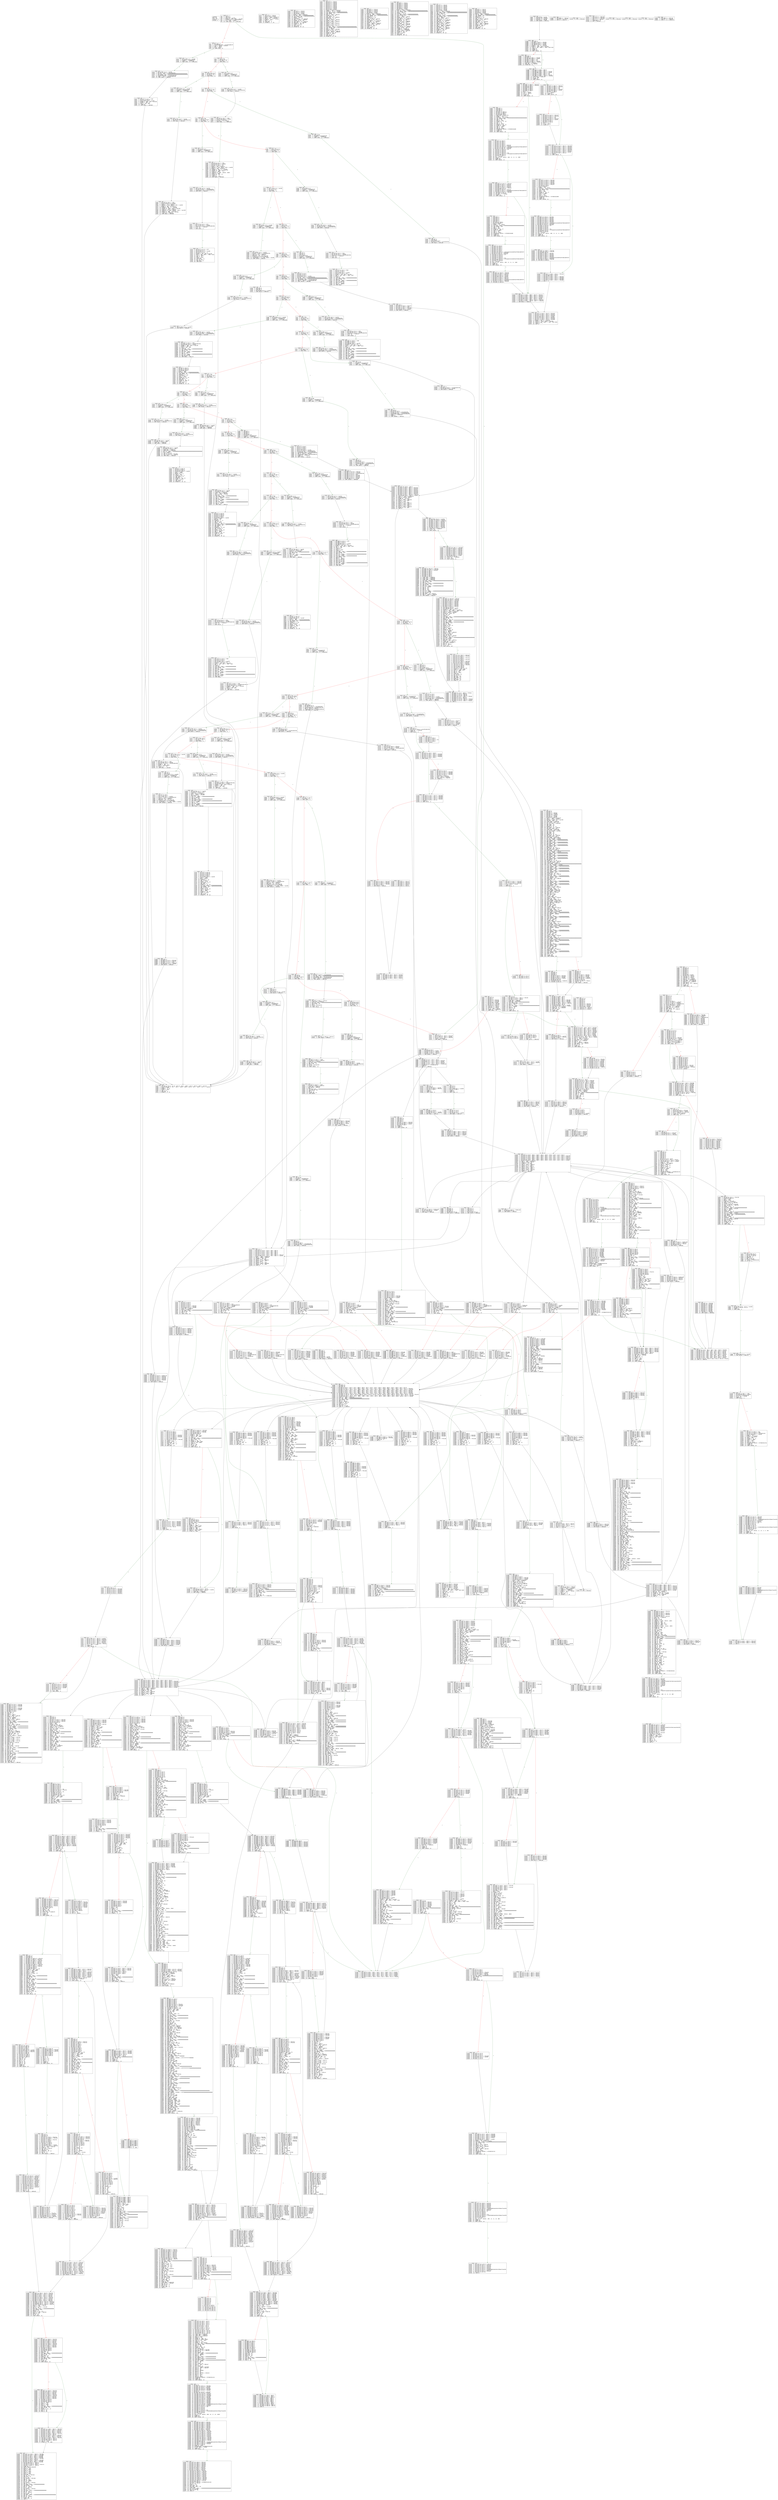 
digraph G {
graph [fontname = "consolas"];
node  [fontname = "consolas"];
edge  [fontname = "consolas"];
ff [label="{_dispatch\lHash: 0x0\lStart: 0x0\lArguments: []\lStorage: []\l}", shape="record"];
block_0 [label="----- BLOCK ~0 -----\l0x0: .0 = uPHI~0[-4]\l0x0: .1 = uPHI~0[-1]\l0x0: .2 = uPHI~0-MEM // mem(0B)\l0x4: .5 = MSTORE(.2, .4#40, .3#80) // mem(32B)\l0x7: .7 = CALLDATASIZE // CALLDATASIZEx4fa9\l0x8: .8 = LT(.7, .6#4) // LT0x597\l0xc: .10 = JUMPI(.9#1c1, .8) // JUMPIx4d5d\l", shape="record"];
block_d [label="----- BLOCK ~d -----\l0xd: .0 = PHI~d-MEM(~0.5)\l0x32: .4 = CALLDATALOAD(.3#0) // CALLDATALOAD0x797\l0x33: .5 = DIV(.4, .2#1000) // DIV0x254\l0x34: .6 = AND(.5, .1#ffff)\l0x3b: .8 = EQ(.6, .7#304e)\l0x3f: .10 = JUMPI(.9#1e1, .8)\l", shape="record"];
block_40 [label="----- BLOCK ~40 -----\l0x40: .0 = uPHI~40-MEM\l0x40: .1 = PHI~40[-1](~d.6)\l0x46: .3 = EQ(.2#83e2, .1)\l0x4a: .5 = JUMPI(.4#214, .3)\l", shape="record"];
block_4b [label="----- BLOCK ~4b -----\l0x4b: .0 = PHI~4b-MEM(~40.0)\l0x4b: .1 = PHI~4b[-1](~40.1)\l0x51: .3 = EQ(.2#ab85, .1)\l0x55: .5 = JUMPI(.4#229, .3)\l", shape="record"];
block_56 [label="----- BLOCK ~56 -----\l0x56: .0 = PHI~56[-1](~4b.1)\l0x5c: .2 = EQ(.1#1aea, .0)\l0x60: .4 = JUMPI(.3#23e, .2)\l", shape="record"];
block_61 [label="----- BLOCK ~61 -----\l0x61: .0 = uPHI~61-MEM\l0x61: .1 = PHI~61[-1](~56.0)\l0x67: .3 = EQ(.2#3560, .1)\l0x6b: .5 = JUMPI(.4#267, .3)\l", shape="record"];
block_6c [label="----- BLOCK ~6c -----\l0x6c: .0 = PHI~6c-MEM(~61.0)\l0x6c: .1 = PHI~6c[-1](~61.1)\l0x72: .3 = EQ(.2#39d4, .1)\l0x76: .5 = JUMPI(.4#295, .3)\l", shape="record"];
block_77 [label="----- BLOCK ~77 -----\l0x77: .0 = PHI~77-MEM(~6c.0) // mem(0B)\l0x77: .1 = PHI~77[-1](~6c.1)\l0x7d: .3 = EQ(.2#40d8, .1)\l0x81: .5 = JUMPI(.4#2dc, .3)\l", shape="record"];
block_82 [label="----- BLOCK ~82 -----\l0x82: .0 = uPHI~82-MEM\l0x82: .1 = PHI~82[-1](~77.1)\l0x88: .3 = EQ(.2#51cf, .1)\l0x8c: .5 = JUMPI(.4#321, .3)\l", shape="record"];
block_8d [label="----- BLOCK ~8d -----\l0x8d: .0 = uPHI~8d-MEM\l0x8d: .1 = PHI~8d[-1](~82.1)\l0x93: .3 = EQ(.2#5a9b, .1)\l0x97: .5 = JUMPI(.4#342, .3)\l", shape="record"];
block_98 [label="----- BLOCK ~98 -----\l0x98: .0 = uPHI~98-MEM\l0x98: .1 = PHI~98[-1](~8d.1)\l0x9e: .3 = EQ(.2#5b1b, .1)\l0xa2: .5 = JUMPI(.4#3b8, .3)\l", shape="record"];
block_a3 [label="----- BLOCK ~a3 -----\l0xa3: .0 = PHI~a3-MEM(~98.0)\l0xa3: .1 = PHI~a3[-1](~98.1)\l0xa9: .3 = EQ(.2#6682, .1)\l0xad: .5 = JUMPI(.4#408, .3)\l", shape="record"];
block_ae [label="----- BLOCK ~ae -----\l0xae: .0 = uPHI~ae-MEM\l0xae: .1 = PHI~ae[-1](~a3.1)\l0xb4: .3 = EQ(.2#6b14, .1)\l0xb8: .5 = JUMPI(.4#451, .3)\l", shape="record"];
block_b9 [label="----- BLOCK ~b9 -----\l0xb9: .0 = PHI~b9[-1](~ae.1)\l0xbf: .2 = EQ(.1#8913, .0)\l0xc3: .4 = JUMPI(.3#4c6, .2)\l", shape="record"];
block_c4 [label="----- BLOCK ~c4 -----\l0xc4: .0 = PHI~c4[-1](~b9.0)\l0xca: .2 = EQ(.1#8ed6, .0)\l0xce: .4 = JUMPI(.3#4e3, .2)\l", shape="record"];
block_cf [label="----- BLOCK ~cf -----\l0xcf: .0 = uPHI~cf-MEM\l0xcf: .1 = PHI~cf[-1](~c4.0)\l0xd5: .3 = EQ(.2#8f0d, .1)\l0xd9: .5 = JUMPI(.4#4ff, .3)\l", shape="record"];
block_da [label="----- BLOCK ~da -----\l0xda: .0 = uPHI~da-MEM\l0xda: .1 = PHI~da[-1](~cf.1)\l0xe0: .3 = EQ(.2#968e, .1)\l0xe4: .5 = JUMPI(.4#514, .3)\l", shape="record"];
block_e5 [label="----- BLOCK ~e5 -----\l0xe5: .0 = uPHI~e5-MEM\l0xe5: .1 = PHI~e5[-1](~da.1)\l0xeb: .3 = EQ(.2#96ca, .1)\l0xef: .5 = JUMPI(.4#529, .3)\l", shape="record"];
block_f0 [label="----- BLOCK ~f0 -----\l0xf0: .0 = uPHI~f0-MEM\l0xf0: .1 = PHI~f0[-1](~e5.1)\l0xf6: .3 = EQ(.2#97f3, .1)\l0xfa: .5 = JUMPI(.4#56b, .3)\l", shape="record"];
block_fb [label="----- BLOCK ~fb -----\l0xfb: .0 = uPHI~fb-MEM\l0xfb: .1 = PHI~fb[-1](~f0.1)\l0x101: .3 = EQ(.2#9e7e, .1)\l0x105: .5 = JUMPI(.4#595, .3)\l", shape="record"];
block_106 [label="----- BLOCK ~106 -----\l0x106: .0 = uPHI~106-MEM\l0x106: .1 = PHI~106[-1](~fb.1)\l0x10c: .3 = EQ(.2#a2fb, .1)\l0x110: .5 = JUMPI(.4#5e7, .3)\l", shape="record"];
block_111 [label="----- BLOCK ~111 -----\l0x111: .0 = uPHI~111-MEM\l0x111: .1 = PHI~111[-1](~106.1)\l0x117: .3 = EQ(.2#b459, .1)\l0x11b: .5 = JUMPI(.4#65a, .3)\l", shape="record"];
block_11c [label="----- BLOCK ~11c -----\l0x11c: .0 = uPHI~11c-MEM\l0x11c: .1 = PHI~11c[-1](~111.1)\l0x122: .3 = EQ(.2#b649, .1)\l0x126: .5 = JUMPI(.4#695, .3)\l", shape="record"];
block_127 [label="----- BLOCK ~127 -----\l0x127: .0 = PHI~127-MEM(~11c.0)\l0x127: .1 = PHI~127[-1](~11c.1)\l0x12d: .3 = EQ(.2#bb0d, .1)\l0x131: .5 = JUMPI(.4#6e4, .3)\l", shape="record"];
block_132 [label="----- BLOCK ~132 -----\l0x132: .0 = PHI~132[-1](~127.1)\l0x138: .2 = EQ(.1#bb29, .0)\l0x13c: .4 = JUMPI(.3#6fc, .2)\l", shape="record"];
block_13d [label="----- BLOCK ~13d -----\l0x13d: .0 = uPHI~13d-MEM\l0x13d: .1 = PHI~13d[-1](~132.0)\l0x143: .3 = EQ(.2#bbf3, .1)\l0x147: .5 = JUMPI(.4#71b, .3)\l", shape="record"];
block_148 [label="----- BLOCK ~148 -----\l0x148: .0 = uPHI~148-MEM\l0x148: .1 = PHI~148[-1](~13d.1)\l0x14e: .3 = EQ(.2#bea0, .1)\l0x152: .5 = JUMPI(.4#73d, .3)\l", shape="record"];
block_153 [label="----- BLOCK ~153 -----\l0x153: .0 = PHI~153-MEM(~148.0)\l0x153: .1 = PHI~153[-1](~148.1)\l0x159: .3 = EQ(.2#ca5d, .1)\l0x15d: .5 = JUMPI(.4#755, .3)\l", shape="record"];
block_15e [label="----- BLOCK ~15e -----\l0x15e: .0 = uPHI~15e[-2]\l0x15e: .1 = uPHI~15e-MEM\l0x15e: .2 = PHI~15e[-1](~153.1)\l0x164: .4 = EQ(.3#d96a, .2)\l0x168: .6 = JUMPI(.5#76d, .4)\l", shape="record"];
block_169 [label="----- BLOCK ~169 -----\l0x169: .0 = PHI~169-MEM(~15e.1)\l0x169: .1 = PHI~169[-1](~15e.2)\l0x16f: .3 = EQ(.2#dfa0, .1)\l0x173: .5 = JUMPI(.4#778, .3)\l", shape="record"];
block_174 [label="----- BLOCK ~174 -----\l0x174: .0 = PHI~174-MEM(~169.0)\l0x174: .1 = PHI~174[-1](~169.1)\l0x17a: .3 = EQ(.2#e3ed, .1)\l0x17e: .5 = JUMPI(.4#790, .3)\l", shape="record"];
block_17f [label="----- BLOCK ~17f -----\l0x17f: .0 = PHI~17f-MEM(~174.0) // mem(0B)\l0x17f: .1 = PHI~17f[-1](~174.1)\l0x185: .3 = EQ(.2#ea8f, .1)\l0x189: .5 = JUMPI(.4#7f0, .3)\l", shape="record"];
block_18a [label="----- BLOCK ~18a -----\l0x18a: .0 = PHI~18a-MEM(~17f.0) // mem(0B)\l0x18a: .1 = PHI~18a[-1](~17f.1)\l0x190: .3 = EQ(.2#eacb, .1)\l0x194: .5 = JUMPI(.4#835, .3)\l", shape="record"];
block_195 [label="----- BLOCK ~195 -----\l0x195: .0 = PHI~195[-1](~18a.1)\l0x19b: .2 = EQ(.1#f2fd, .0)\l0x19f: .4 = JUMPI(.3#87a, .2)\l", shape="record"];
block_1a0 [label="----- BLOCK ~1a0 -----\l0x1a0: .0 = PHI~1a0[-1](~195.0)\l0x1a6: .2 = EQ(.1#f4a0, .0)\l0x1aa: .4 = JUMPI(.3#89b, .2)\l", shape="record"];
block_1ab [label="----- BLOCK ~1ab -----\l0x1ab: .0 = uPHI~1ab[-4]\l0x1ab: .1 = uPHI~1ab-MEM\l0x1ab: .2 = PHI~1ab[-1](~1a0.0)\l0x1b1: .4 = EQ(.3#f60c, .2)\l0x1b5: .6 = JUMPI(.5#8b3, .4)\l", shape="record"];
block_1b6 [label="----- BLOCK ~1b6 -----\l0x1b6: .0 = PHI~1b6[-4](~1ab.0)\l0x1b6: .1 = PHI~1b6-MEM(~1ab.1)\l0x1b6: .2 = PHI~1b6[-1](~1ab.2)\l0x1bc: .4 = EQ(.3#f870, .2)\l0x1c0: .6 = JUMPI(.5#8c8, .4)\l", shape="record"];
block_1c1 [label="----- BLOCK ~1c1 -----\l0x1c1: .0 = uPHI~1c1[-3]\l0x1c1: .1 = PHI~1c1[-4](~0.0, ~1b6.0) // PHIx21fd\l0x1c1: .2 = PHI~1c1-MEM(~0.5, ~1b6.1) // mem(0B)\l0x1c1: .3 = PHI~1c1[-1](~0.1, ~1b6.2) // PHIx21f8\l0x1c5: .5 = CALLER // CALLERx4fa9\l0x1c9: .7 = JUMP(.6#8dd) // JUMPx3299\l", shape="record"];
block_1ca [label="----- BLOCK ~1ca -----\l0x1ca: .0 = uPHI~1ca[-4]\l0x1ca: .1 = uPHI~1ca[-2]\l0x1ca: .2 = uPHI~1ca[-3]\l0x1ca: .3 = PHI~1ca-MEM(~8dd.2) // mem(0B)\l0x1ca: .4 = PHI~1ca[-1](~8dd.7)\l0x1cb: .5 = ISZERO(.4)\l0x1cc: .6 = ISZERO(.5)\l0x1d0: .8 = JUMPI(.7#1d5, .6)\l", shape="record"];
block_1d5 [label="----- BLOCK ~1d5 -----\l0x1d5: .0 = PHI~1d5[-3](~1ca.0)\l0x1d5: .1 = PHI~1d5[-1](~1ca.1)\l0x1d5: .2 = PHI~1d5[-2](~1ca.2)\l0x1d5: .3 = PHI~1d5-MEM(~1ca.3) // mem(0B)\l0x1de: .7 = JUMP(.6#8e2) // JUMPx7caf\l", shape="record"];
block_1df [label="----- BLOCK ~1df -----\l0x1e0: .0 = STOP // STOPx4fa9\l", shape="record"];
block_1e1 [label="----- BLOCK ~1e1 -----\l0x1e1: .0 = PHI~1e1-MEM(~d.0) // mem(0B)\l0x1e2: .1 = CALLVALUE // CALLVALUEx4fa9\l0x1e4: .2 = ISZERO(.1) // ISZERO0x24a\l0x1e8: .4 = JUMPI(.3#1ed, .2) // JUMPIx2d7b\l", shape="record"];
block_1ed [label="----- BLOCK ~1ed -----\l0x1ed: .0 = PHI~1ed-MEM(~1e1.0) // mem(0B)\l0x1ed: .1 = PHI~1ed[-1](~1e1.1) // CALLVALUEx4fa9\l0x1f8: .6 = EXP(.5#2, .4#a0) // #10000000000000000000000000000000000000000\l0x1f9: .7 = SUB(.6#1000, .3#1) // #ffffffffffffffffffffffffffffffffffffffff\l0x1fc: .9 = CALLDATALOAD(.8#4) // CALLDATALOADx764b\l0x1fd: .10 = AND(.9, .7#ffff) // CALLDATALOADx764b\l0x201: .12 = JUMP(.11#e4c) // JUMP0x453\l", shape="record"];
block_202 [label="----- BLOCK ~202 -----\l0x202: .0 = PHI~202[-1](~e81.23, ~e4c.10, ~2011.10, ~23da.3, ~18d9.3, ~eb3.21, ~1fdf.10, ~18df.3, ~1c5f.10)\l0x202: .1 = PHI~202-MEM(~e81.22, ~e4c.7, ~2011.7, ~23da.0, ~18d9.0, ~eb3.20, ~1fdf.7, ~18df.0, ~1c5f.7) // mem(0B)\l0x206: .3 = MLOAD(.1, .2#40)\l0x209: .4 = MSTORE(.1, .3, .0)\l0x20a: .5 = MLOAD(.4, .2#40)\l0x20e: .6 = SUB(.3, .5)\l0x211: .8 = ADD(.7#20, .6)\l0x213: .9 = RETURN(.4, .5, .8)\l", shape="record"];
block_214 [label="----- BLOCK ~214 -----\l0x214: .0 = PHI~214-MEM(~40.0)\l0x215: .1 = CALLVALUE // CALLVALUEx4fa9\l0x217: .2 = ISZERO(.1) // ISZERO0x24a\l0x21b: .4 = JUMPI(.3#220, .2) // JUMPIx344b\l", shape="record"];
block_220 [label="----- BLOCK ~220 -----\l0x220: .0 = PHI~220-MEM(~214.0) // mem(0B)\l0x220: .1 = PHI~220[-1](~214.1) // CALLVALUEx4fa9\l0x228: .4 = JUMP(.3#e5e) // JUMPx2e7c\l", shape="record"];
block_229 [label="----- BLOCK ~229 -----\l0x229: .0 = PHI~229-MEM(~4b.0) // mem(0B)\l0x22a: .1 = CALLVALUE // CALLVALUEx4fa9\l0x22c: .2 = ISZERO(.1) // ISZERO0x24a\l0x230: .4 = JUMPI(.3#235, .2) // JUMPIx3768\l", shape="record"];
block_235 [label="----- BLOCK ~235 -----\l0x235: .0 = PHI~235-MEM(~229.0) // mem(0B)\l0x235: .1 = PHI~235[-1](~229.1) // CALLVALUEx4fa9\l0x23d: .4 = JUMP(.3#eb3) // JUMPx2663\l", shape="record"];
block_23e [label="----- BLOCK ~23e -----\l0x23e: .0 = uPHI~23e-MEM\l0x23f: .1 = CALLVALUE // CALLVALUEx4fa9\l0x241: .2 = ISZERO(.1) // ISZERO0x24a\l0x245: .4 = JUMPI(.3#24a, .2) // JUMPI0xe37\l", shape="record"];
block_24a [label="----- BLOCK ~24a -----\l0x24a: .0 = uPHI~24a[-2]\l0x24a: .1 = uPHI~24a[-6]\l0x24a: .2 = PHI~24a-MEM(~23e.0)\l0x24a: .3 = PHI~24a[-1](~23e.1) // CALLVALUEx4fa9\l0x252: .6 = JUMP(.5#edd) // JUMPx1366\l", shape="record"];
block_253 [label="----- BLOCK ~253 -----\l0x253: .0 = PHI~253[-1](~f16.3) // PHIx114\l0x253: .1 = PHI~253-MEM(~f16.0) // mem(0B)\l0x257: .3 = MLOAD(.1, .2#40) // MLOADx112\l0x259: .4 = ISZERO(.0) // ISZERO0x51f\l0x25a: .5 = ISZERO(.4) // ISZERO0x453\l0x25c: .6 = MSTORE(.1, .3, .5) // mem(0B)\l0x25d: .7 = MLOAD(.6, .2#40)\l0x261: .8 = SUB(.3, .7)\l0x264: .10 = ADD(.9#20, .8)\l0x266: .11 = RETURN(.6, .7, .10)\l", shape="record"];
block_267 [label="----- BLOCK ~267 -----\l0x267: .0 = PHI~267-MEM(~61.0)\l0x268: .1 = CALLVALUE // CALLVALUEx4fa9\l0x26a: .2 = ISZERO(.1) // ISZERO0x24a\l0x26e: .4 = JUMPI(.3#273, .2) // JUMPIx2b79\l", shape="record"];
block_273 [label="----- BLOCK ~273 -----\l0x273: .0 = PHI~273-MEM(~267.0) // mem(0B)\l0x273: .1 = PHI~273[-1](~267.1) // CALLVALUEx4fa9\l0x27a: .4 = CALLDATALOAD(.3#4) // CALLDATALOADx764b\l0x27e: .6 = JUMP(.5#f1c) // JUMP0x337\l", shape="record"];
block_27f [label="----- BLOCK ~27f -----\l0x27f: .0 = uPHI~27f[-1] // PHIx12e\l0x27f: .1 = uPHI~27f-MEM // mem(0B)\l0x283: .3 = MLOAD(.1, .2#40) // MLOADx12b\l0x288: .5 = AND(.0, .4#ff) // ANDx4c03\l0x28a: .6 = MSTORE(.1, .3, .5) // mem(0B)\l0x28b: .7 = MLOAD(.6, .2#40)\l0x28f: .8 = SUB(.3, .7)\l0x292: .10 = ADD(.9#20, .8)\l0x294: .11 = RETURN(.6, .7, .10)\l", shape="record"];
block_295 [label="----- BLOCK ~295 -----\l0x295: .0 = PHI~295-MEM(~6c.0)\l0x296: .1 = CALLVALUE // CALLVALUEx4fa9\l0x298: .2 = ISZERO(.1) // ISZERO0x24a\l0x29c: .4 = JUMPI(.3#2a1, .2) // JUMPIx55c4\l", shape="record"];
block_2a1 [label="----- BLOCK ~2a1 -----\l0x2a1: .0 = PHI~2a1-MEM(~295.0) // mem(0B)\l0x2a1: .1 = PHI~2a1[-1](~295.1) // CALLVALUEx4fa9\l0x2a8: .4 = CALLDATALOAD(.3#4) // CALLDATALOADx764b\l0x2ac: .6 = JUMP(.5#f4e) // JUMP0x66e\l", shape="record"];
block_2ad [label="----- BLOCK ~2ad -----\l0x2ad: .0 = uPHI~2ad[-1] // PHIx155\l0x2ad: .1 = uPHI~2ad[-2] // PHIx14f\l0x2ad: .2 = uPHI~2ad[-3] // PHIx14b\l0x2ad: .3 = uPHI~2ad-MEM // mem(0B)\l0x2b1: .5 = MLOAD(.3, .4#40) // MLOADx144\l0x2b8: .9 = EXP(.8#2, .7#50) // #100000000000000000000\l0x2b9: .10 = SUB(.9#1000, .6#1) // #ffffffffffffffffffff\l0x2bc: .11 = AND(.2, .10#ffff)\l0x2be: .12 = MSTORE(.3, .5, .11)\l0x2c6: .14 = AND(.13#ffff, .1) // ANDx5b58\l0x2ca: .16 = ADD(.5, .15#20) // ADD0x7bb\l0x2cb: .17 = MSTORE(.12, .16, .14)\l0x2cd: .18 = AND(.13#ffff, .0) // ANDx1af1\l0x2d0: .19 = ADD(.4#40, .5) // ADDx5683\l0x2d1: .20 = MSTORE(.17, .19, .18)\l0x2d2: .21 = MLOAD(.20, .4#40)\l0x2d6: .22 = SUB(.5, .21)\l0x2d9: .24 = ADD(.23#60, .22)\l0x2db: .25 = RETURN(.20, .21, .24)\l", shape="record"];
block_2dc [label="----- BLOCK ~2dc -----\l0x2dc: .0 = PHI~2dc-MEM(~77.0) // mem(0B)\l0x2dd: .1 = CALLVALUE // CALLVALUEx4fa9\l0x2df: .2 = ISZERO(.1) // ISZERO0x24a\l0x2e3: .4 = JUMPI(.3#2e8, .2) // JUMPI0x4de\l", shape="record"];
block_2e8 [label="----- BLOCK ~2e8 -----\l0x2e8: .0 = PHI~2e8-MEM(~2dc.0) // mem(0B)\l0x2e8: .1 = PHI~2e8[-1](~2dc.1) // CALLVALUEx4fa9\l0x2ed: .3 = MLOAD(.0, .2#40) // MLOADx166\l0x2f3: .5 = ADD(.4#c60, .3) // ADD0x4c1\l0x2f6: .6 = MSTORE(.0, .2#40, .5) // mem(32B)\l0x2fb: .8 = CALLDATASIZE // CALLDATASIZEx4fa9\l0x311: .12 = CALLDATACOPY(.6, .3, .9#4, .4#c60) // mem(0B)\l0x320: .14 = JUMP(.13#f99) // JUMP0x329\l", shape="record"];
block_321 [label="----- BLOCK ~321 -----\l0x321: .0 = uPHI~321[-3]\l0x321: .1 = uPHI~321[-1]\l0x321: .2 = uPHI~321[-2]\l0x321: .3 = PHI~321-MEM(~82.0)\l0x322: .4 = CALLVALUE // CALLVALUEx4fa9\l0x324: .5 = ISZERO(.4) // ISZERO0x24a\l0x328: .7 = JUMPI(.6#32d, .5) // JUMPI0x6ae\l", shape="record"];
block_32d [label="----- BLOCK ~32d -----\l0x32d: .0 = PHI~32d[-4](~321.0)\l0x32d: .1 = PHI~32d[-2](~321.1)\l0x32d: .2 = PHI~32d[-3](~321.2)\l0x32d: .3 = PHI~32d-MEM(~321.3) // mem(0B)\l0x32d: .4 = PHI~32d[-1](~321.4) // CALLVALUEx4fa9\l0x338: .9 = EXP(.8#2, .7#a0) // #10000000000000000000000000000000000000000\l0x339: .10 = SUB(.9#1000, .6#1) // #ffffffffffffffffffffffffffffffffffffffff\l0x33c: .12 = CALLDATALOAD(.11#4) // CALLDATALOADx764b\l0x33d: .13 = AND(.12, .10#ffff) // CALLDATALOADx764b\l0x341: .15 = JUMP(.14#114d) // JUMPx48be\l", shape="record"];
block_342 [label="----- BLOCK ~342 -----\l0x342: .0 = PHI~342-MEM(~8d.0)\l0x343: .1 = CALLVALUE // CALLVALUEx4fa9\l0x345: .2 = ISZERO(.1) // ISZERO0x24a\l0x349: .4 = JUMPI(.3#34e, .2) // JUMPIx4584\l", shape="record"];
block_34e [label="----- BLOCK ~34e -----\l0x34e: .0 = PHI~34e-MEM(~342.0) // mem(0B)\l0x34e: .1 = PHI~34e[-1](~342.1) // CALLVALUEx4fa9\l0x356: .4 = JUMP(.3#131e) // JUMP0x463\l", shape="record"];
block_357 [label="----- BLOCK ~357 -----\l0x357: .0 = uPHI~357[-4] // PHIx1b3\l0x357: .1 = uPHI~357[-3] // PHIx1ae\l0x357: .2 = uPHI~357[-5] // PHIx1ad\l0x357: .3 = uPHI~357[-2] // PHIx1a6\l0x357: .4 = uPHI~357[-1] // PHIx1a5\l0x357: .5 = uPHI~357[-6] // PHIx1a4\l0x357: .6 = uPHI~357[-7] // PHIx1a0\l0x357: .7 = uPHI~357[-8] // PHIx19b\l0x357: .8 = uPHI~357[-9] // PHIx194\l0x357: .9 = uPHI~357-MEM // mem(0B)\l0x35b: .11 = MLOAD(.9, .10#40) // MLOADx192\l0x35e: .12 = MSTORE(.9, .11, .8) // mem(0B)\l0x365: .16 = EXP(.15#2, .14#50) // #100000000000000000000\l0x366: .17 = SUB(.16#1000, .13#1) // #ffffffffffffffffffff\l0x369: .18 = AND(.17#ffff, .7)\l0x36d: .20 = ADD(.11, .19#20) // ADDx13f2\l0x36e: .21 = MSTORE(.12, .20, .18)\l0x371: .22 = AND(.17#ffff, .6)\l0x374: .23 = ADD(.10#40, .11) // ADD0x19c\l0x375: .24 = MSTORE(.21, .23, .22)\l0x379: .25 = AND(.17#ffff, .5)\l0x37d: .27 = ADD(.11, .26#60) // ADD0x48b\l0x37e: .28 = MSTORE(.24, .27, .25)\l0x382: .30 = ADD(.11, .29#80) // ADD0x6f5\l0x386: .31 = MSTORE(.28, .30, .2)\l0x38a: .33 = ADD(.11, .32#a0) // ADDx62ef\l0x38b: .34 = MSTORE(.31, .33, .0)\l0x38f: .36 = ADD(.11, .35#c0) // ADDx7830\l0x390: .37 = MSTORE(.34, .36, .1)\l0x397: .41 = EXP(.40#2, .39#a0) // #10000000000000000000000000000000000000000\l0x398: .42 = SUB(.41#1000, .38#1) // #ffffffffffffffffffffffffffffffffffffffff\l0x39b: .43 = AND(.3, .42#ffff)\l0x39f: .45 = ADD(.11, .44#e0) // ADDxd688\l0x3a0: .46 = MSTORE(.37, .45, .43)\l0x3a6: .48 = AND(.4, .47#ffff) // ANDx1316\l0x3ab: .50 = ADD(.11, .49#100) // ADD0x2c0\l0x3ac: .51 = MSTORE(.46, .50, .48)\l0x3ad: .52 = MLOAD(.51, .10#40)\l0x3b1: .53 = SUB(.11, .52)\l0x3b5: .55 = ADD(.54#120, .53)\l0x3b7: .56 = RETURN(.51, .52, .55)\l", shape="record"];
block_3b8 [label="----- BLOCK ~3b8 -----\l0x3b8: .0 = PHI~3b8-MEM(~98.0)\l0x3b9: .1 = CALLVALUE // CALLVALUEx4fa9\l0x3bb: .2 = ISZERO(.1) // ISZERO0x24a\l0x3bf: .4 = JUMPI(.3#3c4, .2) // JUMPIx552d\l", shape="record"];
block_3c4 [label="----- BLOCK ~3c4 -----\l0x3c4: .0 = PHI~3c4-MEM(~3b8.0) // mem(0B)\l0x3c4: .1 = PHI~3c4[-1](~3b8.1) // CALLVALUEx4fa9\l0x3cb: .4 = CALLDATALOAD(.3#4) // CALLDATALOADx764b\l0x3cf: .6 = JUMP(.5#15f8) // JUMPx2cab\l", shape="record"];
block_3d0 [label="----- BLOCK ~3d0 -----\l0x3d0: .0 = uPHI~3d0[-1] // PHIx1ed\l0x3d0: .1 = uPHI~3d0[-2] // PHIx1e8\l0x3d0: .2 = uPHI~3d0[-3] // PHIx1e2\l0x3d0: .3 = uPHI~3d0[-4] // PHIx1df\l0x3d0: .4 = uPHI~3d0-MEM // mem(0B)\l0x3d4: .6 = MLOAD(.4, .5#40) // MLOADx1d8\l0x3db: .10 = EXP(.9#2, .8#50) // #100000000000000000000\l0x3dc: .11 = SUB(.10#1000, .7#1) // #ffffffffffffffffffff\l0x3df: .12 = AND(.11#ffff, .3)\l0x3e1: .13 = MSTORE(.4, .6, .12)\l0x3e5: .14 = AND(.11#ffff, .2)\l0x3e9: .16 = ADD(.6, .15#20) // ADDx15a2\l0x3ea: .17 = MSTORE(.13, .16, .14)\l0x3f2: .19 = AND(.18#ffff, .1) // ANDx752f\l0x3f5: .20 = ADD(.5#40, .6) // ADD0x2fb\l0x3f6: .21 = MSTORE(.17, .20, .19)\l0x3f7: .22 = AND(.0, .18#ffff) // ANDx7479\l0x3fb: .24 = ADD(.6, .23#60) // ADDx2918\l0x3fc: .25 = MSTORE(.21, .24, .22)\l0x3fe: .26 = MLOAD(.25, .5#40)\l0x402: .27 = SUB(.6, .26)\l0x405: .29 = ADD(.28#80, .27)\l0x407: .30 = RETURN(.25, .26, .29)\l", shape="record"];
block_408 [label="----- BLOCK ~408 -----\l0x408: .0 = PHI~408-MEM(~a3.0) // mem(0B)\l0x409: .1 = CALLVALUE // CALLVALUEx4fa9\l0x40b: .2 = ISZERO(.1) // ISZERO0x24a\l0x40f: .4 = JUMPI(.3#414, .2) // JUMPI0x488\l", shape="record"];
block_414 [label="----- BLOCK ~414 -----\l0x414: .0 = PHI~414-MEM(~408.0) // mem(0B)\l0x414: .1 = PHI~414[-1](~408.1) // CALLVALUEx4fa9\l0x41b: .4 = CALLDATALOAD(.3#4) // CALLDATALOADx764b\l0x41f: .6 = JUMP(.5#1642) // JUMPx3616\l", shape="record"];
block_420 [label="----- BLOCK ~420 -----\l0x420: .0 = PHI~420[-1](~1642.27)\l0x420: .1 = PHI~420[-2](~1642.21)\l0x420: .2 = PHI~420[-3](~1642.16)\l0x420: .3 = PHI~420-MEM(~1642.7)\l0x424: .5 = MLOAD(.3, .4#40)\l0x42b: .9 = EXP(.8#2, .7#50) // #100000000000000000000\l0x42c: .10 = SUB(.9#1000, .6#1) // #ffffffffffffffffffff\l0x42f: .11 = AND(.10#ffff, .2)\l0x431: .12 = MSTORE(.3, .5, .11)\l0x435: .13 = AND(.10#ffff, .1)\l0x439: .15 = ADD(.5, .14#20)\l0x43a: .16 = MSTORE(.12, .15, .13)\l0x441: .18 = AND(.17#ffff, .0)\l0x444: .19 = ADD(.4#40, .5)\l0x445: .20 = MSTORE(.16, .19, .18)\l0x447: .21 = MLOAD(.20, .4#40)\l0x44b: .22 = SUB(.5, .21)\l0x44e: .24 = ADD(.23#60, .22)\l0x450: .25 = RETURN(.20, .21, .24)\l", shape="record"];
block_451 [label="----- BLOCK ~451 -----\l0x451: .0 = PHI~451-MEM(~ae.0)\l0x452: .1 = CALLVALUE // CALLVALUEx4fa9\l0x454: .2 = ISZERO(.1) // ISZERO0x24a\l0x458: .4 = JUMPI(.3#45d, .2) // JUMPI0x35c\l", shape="record"];
block_45d [label="----- BLOCK ~45d -----\l0x45d: .0 = PHI~45d-MEM(~451.0) // mem(0B)\l0x45d: .1 = PHI~45d[-1](~451.1) // CALLVALUEx4fa9\l0x464: .4 = CALLDATALOAD(.3#4) // CALLDATALOADx764b\l0x468: .6 = JUMP(.5#1679) // JUMPx4cbb\l", shape="record"];
block_469 [label="----- BLOCK ~469 -----\l0x469: .0 = uPHI~469[-2] // PHIx24c\l0x469: .1 = uPHI~469[-1] // PHIx24b\l0x469: .2 = uPHI~469[-3] // PHIx24a\l0x469: .3 = uPHI~469[-4] // PHIx245\l0x469: .4 = uPHI~469[-5] // PHIx240\l0x469: .5 = uPHI~469[-6] // PHIx23a\l0x469: .6 = uPHI~469[-7] // PHIx232\l0x469: .7 = uPHI~469-MEM // mem(0B)\l0x46d: .9 = MLOAD(.7, .8#40) // MLOADx22b\l0x474: .13 = EXP(.12#2, .11#a0) // #10000000000000000000000000000000000000000\l0x475: .14 = SUB(.13#1000, .10#1) // #ffffffffffffffffffffffffffffffffffffffff\l0x478: .15 = AND(.6, .14#ffff)\l0x47a: .16 = MSTORE(.7, .9, .15)\l0x481: .20 = EXP(.19#2, .18#50) // #100000000000000000000\l0x482: .21 = SUB(.20#1000, .17#1) // #ffffffffffffffffffff\l0x485: .22 = AND(.5, .21#ffff)\l0x489: .24 = ADD(.9, .23#20) // ADD0x6af\l0x48a: .25 = MSTORE(.16, .24, .22)\l0x496: .27 = AND(.26#ffff, .4) // AND0x763\l0x499: .28 = ADD(.8#40, .9) // ADD0x121\l0x49a: .29 = MSTORE(.25, .28, .27)\l0x49f: .31 = AND(.30#ff, .3) // ANDx40f2\l0x4a3: .33 = ADD(.9, .32#60) // ADD0x577\l0x4a4: .34 = MSTORE(.29, .33, .31)\l0x4a8: .35 = AND(.30#ff, .2) // ANDx14a6\l0x4ac: .37 = ADD(.9, .36#80) // ADDx3e64\l0x4ad: .38 = MSTORE(.34, .37, .35)\l0x4af: .39 = AND(.26#ffff, .0) // ANDx6f21\l0x4b3: .41 = ADD(.9, .40#a0) // ADD0x6fb\l0x4b4: .42 = MSTORE(.38, .41, .39)\l0x4b5: .43 = ISZERO(.1) // ISZEROx1e9d\l0x4b6: .44 = ISZERO(.43) // ISZERO0x59e\l0x4ba: .46 = ADD(.9, .45#c0) // ADDx51db\l0x4bb: .47 = MSTORE(.42, .46, .44)\l0x4bc: .48 = MLOAD(.47, .8#40)\l0x4c0: .49 = SUB(.9, .48)\l0x4c3: .51 = ADD(.50#e0, .49)\l0x4c5: .52 = RETURN(.47, .48, .51)\l", shape="record"];
block_4c6 [label="----- BLOCK ~4c6 -----\l0x4c6: .0 = uPHI~4c6-MEM\l0x4c7: .1 = CALLVALUE // CALLVALUEx4fa9\l0x4c9: .2 = ISZERO(.1) // ISZERO0x24a\l0x4cd: .4 = JUMPI(.3#4d2, .2) // JUMPIx14b6\l", shape="record"];
block_4d2 [label="----- BLOCK ~4d2 -----\l0x4d2: .0 = uPHI~4d2[-5]\l0x4d2: .1 = PHI~4d2-MEM(~4c6.0)\l0x4d2: .2 = PHI~4d2[-1](~4c6.1) // CALLVALUEx4fa9\l0x4d9: .5 = CALLDATALOAD(.4#4) // CALLDATALOADx764b\l0x4dc: .7 = CALLDATALOAD(.6#24) // CALLDATALOAD0x30d\l0x4dd: .8 = ISZERO(.7) // ISZERO0x694\l0x4de: .9 = ISZERO(.8)\l0x4e2: .11 = JUMP(.10#180e) // JUMPx5d11\l", shape="record"];
block_4e3 [label="----- BLOCK ~4e3 -----\l0x4e3: .0 = uPHI~4e3-MEM\l0x4e4: .1 = CALLVALUE // CALLVALUEx4fa9\l0x4e6: .2 = ISZERO(.1) // ISZERO0x24a\l0x4ea: .4 = JUMPI(.3#4ef, .2) // JUMPI0x2e8\l", shape="record"];
block_4ef [label="----- BLOCK ~4ef -----\l0x4ef: .0 = uPHI~4ef[-2]\l0x4ef: .1 = uPHI~4ef[-6]\l0x4ef: .2 = PHI~4ef-MEM(~4e3.0)\l0x4ef: .3 = PHI~4ef[-1](~4e3.1) // CALLVALUEx4fa9\l0x4f9: .7 = CALLDATALOAD(.6#4) // CALLDATALOADx764b\l0x4fa: .8 = AND(.7, .5#ffff) // AND0x3f5\l0x4fe: .10 = JUMP(.9#1872) // JUMP0x9d0\l", shape="record"];
block_4ff [label="----- BLOCK ~4ff -----\l0x4ff: .0 = PHI~4ff-MEM(~cf.0)\l0x500: .1 = CALLVALUE // CALLVALUEx4fa9\l0x502: .2 = ISZERO(.1) // ISZERO0x24a\l0x506: .4 = JUMPI(.3#50b, .2) // JUMPIx36f0\l", shape="record"];
block_50b [label="----- BLOCK ~50b -----\l0x50b: .0 = PHI~50b-MEM(~4ff.0) // mem(0B)\l0x50b: .1 = PHI~50b[-1](~4ff.1) // CALLVALUEx4fa9\l0x513: .4 = JUMP(.3#18d9) // JUMPx24c3\l", shape="record"];
block_514 [label="----- BLOCK ~514 -----\l0x514: .0 = PHI~514-MEM(~da.0)\l0x515: .1 = CALLVALUE // CALLVALUEx4fa9\l0x517: .2 = ISZERO(.1) // ISZERO0x24a\l0x51b: .4 = JUMPI(.3#520, .2) // JUMPIx4c89\l", shape="record"];
block_520 [label="----- BLOCK ~520 -----\l0x520: .0 = PHI~520-MEM(~514.0) // mem(0B)\l0x520: .1 = PHI~520[-1](~514.1) // CALLVALUEx4fa9\l0x528: .4 = JUMP(.3#18df) // JUMP0x36d\l", shape="record"];
block_529 [label="----- BLOCK ~529 -----\l0x529: .0 = PHI~529-MEM(~e5.0)\l0x52a: .1 = CALLVALUE // CALLVALUEx4fa9\l0x52c: .2 = ISZERO(.1) // ISZERO0x24a\l0x530: .4 = JUMPI(.3#535, .2) // JUMPIx4fa6\l", shape="record"];
block_535 [label="----- BLOCK ~535 -----\l0x535: .0 = PHI~535-MEM(~529.0) // mem(0B)\l0x535: .1 = PHI~535[-1](~529.1) // CALLVALUEx4fa9\l0x53d: .4 = JUMP(.3#18e5) // JUMP0x30a\l", shape="record"];
block_53e [label="----- BLOCK ~53e -----\l0x53e: .0 = PHI~53e[-1](~18e5.15)\l0x53e: .1 = PHI~53e[-2](~18e5.5)\l0x53e: .2 = PHI~53e[-3](~18e5.11)\l0x53e: .3 = PHI~53e-MEM(~18e5.0) // mem(0B)\l0x542: .5 = MLOAD(.3, .4#40)\l0x548: .7 = AND(.2, .6#ffff)\l0x54a: .8 = MSTORE(.3, .5, .7)\l0x54e: .10 = ADD(.5, .9#20)\l0x552: .11 = MSTORE(.8, .10, .1)\l0x55c: .13 = AND(.12#ffff, .0)\l0x55f: .14 = ADD(.4#40, .5)\l0x560: .15 = MSTORE(.11, .14, .13)\l0x561: .16 = MLOAD(.15, .4#40)\l0x565: .17 = SUB(.5, .16)\l0x568: .19 = ADD(.18#60, .17)\l0x56a: .20 = RETURN(.15, .16, .19)\l", shape="record"];
block_56b [label="----- BLOCK ~56b -----\l0x56b: .0 = uPHI~56b[-1]\l0x56b: .1 = uPHI~56b[-2]\l0x56b: .2 = uPHI~56b[-3]\l0x56b: .3 = uPHI~56b[-4]\l0x56b: .4 = PHI~56b-MEM(~f0.0)\l0x56c: .5 = CALLVALUE // CALLVALUEx4fa9\l0x56e: .6 = ISZERO(.5) // ISZERO0x24a\l0x572: .8 = JUMPI(.7#577, .6) // JUMPIx60ff\l", shape="record"];
block_577 [label="----- BLOCK ~577 -----\l0x577: .0 = PHI~577[-2](~56b.0)\l0x577: .1 = PHI~577[-3](~56b.1)\l0x577: .2 = PHI~577[-4](~56b.2)\l0x577: .3 = PHI~577[-5](~56b.3)\l0x577: .4 = PHI~577-MEM(~56b.4) // mem(0B)\l0x577: .5 = PHI~577[-1](~56b.5) // CALLVALUEx4fa9\l0x57e: .8 = CALLDATALOAD(.7#4) // CALLDATALOADx764b\l0x58a: .11 = CALLDATALOAD(.10#24) // CALLDATALOAD0x30d\l0x58b: .12 = AND(.11, .9#ffff) // AND0x3e9\l0x58e: .14 = CALLDATALOAD(.13#44) // CALLDATALOAD0x763\l0x58f: .15 = ISZERO(.14) // ISZERO0x697\l0x590: .16 = ISZERO(.15)\l0x594: .18 = JUMP(.17#190e) // JUMPx620a\l", shape="record"];
block_595 [label="----- BLOCK ~595 -----\l0x595: .0 = PHI~595-MEM(~fb.0)\l0x596: .1 = CALLVALUE // CALLVALUEx4fa9\l0x598: .2 = ISZERO(.1) // ISZERO0x24a\l0x59c: .4 = JUMPI(.3#5a1, .2) // JUMPI0x434\l", shape="record"];
block_5a1 [label="----- BLOCK ~5a1 -----\l0x5a1: .0 = PHI~5a1-MEM(~595.0) // mem(0B)\l0x5a1: .1 = PHI~5a1[-1](~595.1) // CALLVALUEx4fa9\l0x5a9: .4 = JUMP(.3#1b39) // JUMP0x27f\l", shape="record"];
block_5aa [label="----- BLOCK ~5aa -----\l0x5aa: .0 = PHI~5aa[-1](~1b39.26)\l0x5aa: .1 = PHI~5aa[-2](~1b39.21)\l0x5aa: .2 = PHI~5aa[-3](~1b39.16)\l0x5aa: .3 = PHI~5aa[-4](~1b39.8)\l0x5aa: .4 = PHI~5aa[-5](~1b39.5)\l0x5aa: .5 = PHI~5aa-MEM(~1b39.0) // mem(0B)\l0x5ae: .7 = MLOAD(.5, .6#40)\l0x5b3: .9 = AND(.8#ff, .4)\l0x5b5: .10 = MSTORE(.5, .7, .9)\l0x5b9: .11 = AND(.8#ff, .3)\l0x5bd: .13 = ADD(.7, .12#20)\l0x5be: .14 = MSTORE(.10, .13, .11)\l0x5c5: .18 = EXP(.17#2, .16#50) // #100000000000000000000\l0x5c6: .19 = SUB(.18#1000, .15#1) // #ffffffffffffffffffff\l0x5c9: .20 = AND(.19#ffff, .2)\l0x5cc: .21 = ADD(.6#40, .7)\l0x5cd: .22 = MSTORE(.14, .21, .20)\l0x5d0: .23 = AND(.19#ffff, .1)\l0x5d4: .25 = ADD(.7, .24#60)\l0x5d5: .26 = MSTORE(.22, .25, .23)\l0x5d6: .27 = AND(.0, .19#ffff)\l0x5da: .29 = ADD(.7, .28#80)\l0x5db: .30 = MSTORE(.26, .29, .27)\l0x5dd: .31 = MLOAD(.30, .6#40)\l0x5e1: .32 = SUB(.7, .31)\l0x5e4: .34 = ADD(.33#a0, .32)\l0x5e6: .35 = RETURN(.30, .31, .34)\l", shape="record"];
block_5e7 [label="----- BLOCK ~5e7 -----\l0x5e7: .0 = PHI~5e7-MEM(~106.0)\l0x5e8: .1 = CALLVALUE // CALLVALUEx4fa9\l0x5ea: .2 = ISZERO(.1) // ISZERO0x24a\l0x5ee: .4 = JUMPI(.3#5f3, .2) // JUMPI0x78f\l", shape="record"];
block_5f3 [label="----- BLOCK ~5f3 -----\l0x5f3: .0 = PHI~5f3-MEM(~5e7.0) // mem(0B)\l0x5f3: .1 = PHI~5f3[-1](~5e7.1) // CALLVALUEx4fa9\l0x5fa: .4 = CALLDATALOAD(.3#4) // CALLDATALOADx764b\l0x5fe: .6 = JUMP(.5#1b72) // JUMP0x37e\l", shape="record"];
block_5ff [label="----- BLOCK ~5ff -----\l0x5ff: .0 = uPHI~5ff[-2] // PHIx322\l0x5ff: .1 = uPHI~5ff[-1] // PHIx321\l0x5ff: .2 = uPHI~5ff[-3] // PHIx320\l0x5ff: .3 = uPHI~5ff[-4] // PHIx31c\l0x5ff: .4 = uPHI~5ff[-5] // PHIx316\l0x5ff: .5 = uPHI~5ff[-6] // PHIx30e\l0x5ff: .6 = uPHI~5ff-MEM // mem(0B)\l0x603: .8 = MLOAD(.6, .7#40) // MLOADx307\l0x60a: .12 = EXP(.11#2, .10#a0) // #10000000000000000000000000000000000000000\l0x60b: .13 = SUB(.12#1000, .9#1) // #ffffffffffffffffffffffffffffffffffffffff\l0x60e: .14 = AND(.5, .13#ffff)\l0x610: .15 = MSTORE(.6, .8, .14)\l0x617: .19 = EXP(.18#2, .17#50) // #100000000000000000000\l0x618: .20 = SUB(.19#1000, .16#1) // #ffffffffffffffffffff\l0x61b: .21 = AND(.4, .20#ffff)\l0x61f: .23 = ADD(.8, .22#20) // ADD0xf7f\l0x620: .24 = MSTORE(.15, .23, .21)\l0x62c: .26 = AND(.25#ffff, .3) // ANDx10ad\l0x62f: .27 = ADD(.7#40, .8) // ADD0x3d3\l0x630: .28 = MSTORE(.24, .27, .26)\l0x634: .29 = AND(.25#ffff, .2) // AND0x3cc\l0x638: .31 = ADD(.8, .30#60) // ADD0x27f\l0x639: .32 = MSTORE(.28, .31, .29)\l0x642: .34 = AND(.0, .33#ffff) // ANDx31b9\l0x646: .36 = ADD(.8, .35#80) // ADDx6d3c\l0x647: .37 = MSTORE(.32, .36, .34)\l0x64a: .39 = AND(.38#ff, .1) // AND0x136\l0x64e: .41 = ADD(.8, .40#a0) // ADDx3f7e\l0x64f: .42 = MSTORE(.37, .41, .39)\l0x650: .43 = MLOAD(.42, .7#40)\l0x654: .44 = SUB(.8, .43)\l0x657: .46 = ADD(.45#c0, .44)\l0x659: .47 = RETURN(.42, .43, .46)\l", shape="record"];
block_65a [label="----- BLOCK ~65a -----\l0x65a: .0 = PHI~65a-MEM(~111.0)\l0x65b: .1 = CALLVALUE // CALLVALUEx4fa9\l0x65d: .2 = ISZERO(.1) // ISZERO0x24a\l0x661: .4 = JUMPI(.3#666, .2) // JUMPIx62ef\l", shape="record"];
block_666 [label="----- BLOCK ~666 -----\l0x666: .0 = PHI~666-MEM(~65a.0) // mem(0B)\l0x666: .1 = PHI~666[-1](~65a.1) // CALLVALUEx4fa9\l0x66e: .4 = JUMP(.3#1bfc) // JUMPx21fc\l", shape="record"];
block_66f [label="----- BLOCK ~66f -----\l0x66f: .0 = PHI~66f[-1](~1bfc.14)\l0x66f: .1 = PHI~66f[-2](~1bfc.9)\l0x66f: .2 = PHI~66f-MEM(~1bfc.0) // mem(0B)\l0x673: .4 = MLOAD(.2, .3#40)\l0x67a: .8 = EXP(.7#2, .6#50) // #100000000000000000000\l0x67b: .9 = SUB(.8#1000, .5#1) // #ffffffffffffffffffff\l0x67e: .10 = AND(.9#ffff, .1)\l0x680: .11 = MSTORE(.2, .4, .10)\l0x684: .12 = AND(.9#ffff, .0)\l0x688: .14 = ADD(.4, .13#20)\l0x689: .15 = MSTORE(.11, .14, .12)\l0x68b: .16 = MLOAD(.15, .3#40)\l0x68f: .17 = SUB(.4, .16)\l0x692: .18 = ADD(.3#40, .17)\l0x694: .19 = RETURN(.15, .16, .18)\l", shape="record"];
block_695 [label="----- BLOCK ~695 -----\l0x695: .0 = PHI~695-MEM(~11c.0)\l0x696: .1 = CALLVALUE // CALLVALUEx4fa9\l0x698: .2 = ISZERO(.1) // ISZERO0x24a\l0x69c: .4 = JUMPI(.3#6a1, .2) // JUMPIx6401\l", shape="record"];
block_6a1 [label="----- BLOCK ~6a1 -----\l0x6a1: .0 = PHI~6a1-MEM(~695.0) // mem(0B)\l0x6a1: .1 = PHI~6a1[-1](~695.1) // CALLVALUEx4fa9\l0x6a8: .4 = CALLDATALOAD(.3#4) // CALLDATALOADx764b\l0x6ac: .6 = JUMP(.5#1c16) // JUMPx1377\l", shape="record"];
block_6ad [label="----- BLOCK ~6ad -----\l0x6ad: .0 = uPHI~6ad[-1] // PHIx373\l0x6ad: .1 = uPHI~6ad[-2] // PHIx372\l0x6ad: .2 = uPHI~6ad[-3] // PHIx36d\l0x6ad: .3 = uPHI~6ad[-4] // PHIx36a\l0x6ad: .4 = uPHI~6ad-MEM // mem(0B)\l0x6b1: .6 = MLOAD(.4, .5#40) // MLOADx363\l0x6b8: .10 = EXP(.9#2, .8#50) // #100000000000000000000\l0x6b9: .11 = SUB(.10#1000, .7#1) // #ffffffffffffffffffff\l0x6bc: .12 = AND(.11#ffff, .3)\l0x6be: .13 = MSTORE(.4, .6, .12)\l0x6c1: .14 = AND(.11#ffff, .2)\l0x6c5: .16 = ADD(.6, .15#20) // ADDx2b55\l0x6c6: .17 = MSTORE(.13, .16, .14)\l0x6ca: .18 = AND(.11#ffff, .1)\l0x6cd: .19 = ADD(.5#40, .6) // ADDx5f60\l0x6ce: .20 = MSTORE(.17, .19, .18)\l0x6d3: .22 = AND(.0, .21#ff) // ANDx87fa\l0x6d7: .24 = ADD(.6, .23#60) // ADDx3797\l0x6d8: .25 = MSTORE(.20, .24, .22)\l0x6da: .26 = MLOAD(.25, .5#40)\l0x6de: .27 = SUB(.6, .26)\l0x6e1: .29 = ADD(.28#80, .27)\l0x6e3: .30 = RETURN(.25, .26, .29)\l", shape="record"];
block_6e4 [label="----- BLOCK ~6e4 -----\l0x6e4: .0 = PHI~6e4-MEM(~127.0) // mem(0B)\l0x6e5: .1 = CALLVALUE // CALLVALUEx4fa9\l0x6e7: .2 = ISZERO(.1) // ISZERO0x24a\l0x6eb: .4 = JUMPI(.3#6f0, .2) // JUMPI0x62d\l", shape="record"];
block_6f0 [label="----- BLOCK ~6f0 -----\l0x6f0: .0 = PHI~6f0-MEM(~6e4.0) // mem(0B)\l0x6f0: .1 = PHI~6f0[-1](~6e4.1) // CALLVALUEx4fa9\l0x6f7: .4 = CALLDATALOAD(.3#4) // CALLDATALOADx764b\l0x6fb: .6 = JUMP(.5#1c5f) // JUMP0xfe4\l", shape="record"];
block_6fc [label="----- BLOCK ~6fc -----\l0x6fc: .0 = uPHI~6fc-MEM\l0x6fd: .1 = CALLVALUE // CALLVALUEx4fa9\l0x6ff: .2 = ISZERO(.1) // ISZERO0x24a\l0x703: .4 = JUMPI(.3#708, .2) // JUMPI0x1aa\l", shape="record"];
block_708 [label="----- BLOCK ~708 -----\l0x708: .0 = uPHI~708[-5]\l0x708: .1 = PHI~708-MEM(~6fc.0)\l0x708: .2 = PHI~708[-1](~6fc.1) // CALLVALUEx4fa9\l0x712: .6 = CALLDATALOAD(.5#4) // CALLDATALOADx764b\l0x713: .7 = AND(.6, .4#ffff) // AND0x3f5\l0x716: .9 = CALLDATALOAD(.8#24) // CALLDATALOAD0x30d\l0x71a: .11 = JUMP(.10#1c71) // JUMPx72b9\l", shape="record"];
block_71b [label="----- BLOCK ~71b -----\l0x71b: .0 = uPHI~71b[-3]\l0x71b: .1 = uPHI~71b[-1]\l0x71b: .2 = uPHI~71b[-2]\l0x71b: .3 = PHI~71b-MEM(~13d.0)\l0x71c: .4 = CALLVALUE // CALLVALUEx4fa9\l0x71e: .5 = ISZERO(.4) // ISZERO0x24a\l0x722: .7 = JUMPI(.6#727, .5) // JUMPIx2ee1\l", shape="record"];
block_727 [label="----- BLOCK ~727 -----\l0x727: .0 = PHI~727[-4](~71b.0)\l0x727: .1 = PHI~727[-2](~71b.1)\l0x727: .2 = PHI~727[-3](~71b.2)\l0x727: .3 = PHI~727-MEM(~71b.3) // mem(0B)\l0x727: .4 = PHI~727[-1](~71b.4) // CALLVALUEx4fa9\l0x737: .8 = CALLDATALOAD(.7#4) // CALLDATALOADx764b\l0x738: .9 = AND(.8, .6#ffff) // ANDx3a24\l0x73c: .11 = JUMP(.10#1cdc) // JUMPx6c55\l", shape="record"];
block_73d [label="----- BLOCK ~73d -----\l0x73e: .0 = CALLVALUE // CALLVALUEx4fa9\l0x740: .1 = ISZERO(.0) // ISZERO0x24a\l0x744: .3 = JUMPI(.2#749, .1) // JUMPI0x576\l", shape="record"];
block_749 [label="----- BLOCK ~749 -----\l0x749: .0 = PHI~749[-1](~73d.0) // CALLVALUEx4fa9\l0x750: .3 = CALLDATALOAD(.2#4) // CALLDATALOADx764b\l0x754: .5 = JUMP(.4#1f35) // JUMPx20ea\l", shape="record"];
block_755 [label="----- BLOCK ~755 -----\l0x755: .0 = PHI~755-MEM(~153.0) // mem(0B)\l0x756: .1 = CALLVALUE // CALLVALUEx4fa9\l0x758: .2 = ISZERO(.1) // ISZERO0x24a\l0x75c: .4 = JUMPI(.3#761, .2) // JUMPIx5531\l", shape="record"];
block_761 [label="----- BLOCK ~761 -----\l0x761: .0 = PHI~761-MEM(~755.0) // mem(0B)\l0x761: .1 = PHI~761[-1](~755.1) // CALLVALUEx4fa9\l0x768: .4 = CALLDATALOAD(.3#4) // CALLDATALOADx764b\l0x76c: .6 = JUMP(.5#1fdf) // JUMP0x2c5\l", shape="record"];
block_76d [label="----- BLOCK ~76d -----\l0x76d: .0 = PHI~76d[-2](~15e.0)\l0x76d: .1 = PHI~76d-MEM(~15e.1)\l0x773: .4 = CALLDATALOAD(.3#4) // CALLDATALOADx764b\l0x777: .6 = JUMP(.5#1ff1) // JUMP0x1a6\l", shape="record"];
block_778 [label="----- BLOCK ~778 -----\l0x778: .0 = PHI~778-MEM(~169.0) // mem(0B)\l0x779: .1 = CALLVALUE // CALLVALUEx4fa9\l0x77b: .2 = ISZERO(.1) // ISZERO0x24a\l0x77f: .4 = JUMPI(.3#784, .2) // JUMPI0x567\l", shape="record"];
block_784 [label="----- BLOCK ~784 -----\l0x784: .0 = PHI~784-MEM(~778.0) // mem(0B)\l0x784: .1 = PHI~784[-1](~778.1) // CALLVALUEx4fa9\l0x78b: .4 = CALLDATALOAD(.3#4) // CALLDATALOADx764b\l0x78f: .6 = JUMP(.5#2011) // JUMP0x5fc\l", shape="record"];
block_790 [label="----- BLOCK ~790 -----\l0x790: .0 = PHI~790-MEM(~174.0)\l0x791: .1 = CALLVALUE // CALLVALUEx4fa9\l0x793: .2 = ISZERO(.1) // ISZERO0x24a\l0x797: .4 = JUMPI(.3#79c, .2) // JUMPIx413e\l", shape="record"];
block_79c [label="----- BLOCK ~79c -----\l0x79c: .0 = PHI~79c-MEM(~790.0) // mem(0B)\l0x79c: .1 = PHI~79c[-1](~790.1) // CALLVALUEx4fa9\l0x7a4: .4 = JUMP(.3#2023) // JUMP0x4dd\l", shape="record"];
block_7a5 [label="----- BLOCK ~7a5 -----\l0x7a5: .0 = PHI~7a5[-2](~2023.24)\l0x7a5: .1 = PHI~7a5[-1](~2023.30)\l0x7a5: .2 = PHI~7a5[-3](~2023.14)\l0x7a5: .3 = PHI~7a5[-4](~2023.9)\l0x7a5: .4 = PHI~7a5[-5](~2023.5)\l0x7a5: .5 = PHI~7a5-MEM(~2023.0) // mem(0B)\l0x7a9: .7 = MLOAD(.5, .6#40)\l0x7b1: .9 = AND(.4, .8#ffff)\l0x7b3: .10 = MSTORE(.5, .7, .9)\l0x7bf: .12 = AND(.11#ffff, .3)\l0x7c3: .14 = ADD(.7, .13#20)\l0x7c4: .15 = MSTORE(.10, .14, .12)\l0x7c8: .16 = AND(.11#ffff, .2)\l0x7cb: .17 = ADD(.6#40, .7)\l0x7cc: .18 = MSTORE(.15, .17, .16)\l0x7d3: .22 = EXP(.21#2, .20#50) // #100000000000000000000\l0x7d4: .23 = SUB(.22#1000, .19#1) // #ffffffffffffffffffff\l0x7d5: .24 = AND(.23#ffff, .0)\l0x7d9: .26 = ADD(.7, .25#60)\l0x7da: .27 = MSTORE(.18, .26, .24)\l0x7e0: .29 = AND(.1, .28#ffff)\l0x7e4: .31 = ADD(.7, .30#80)\l0x7e5: .32 = MSTORE(.27, .31, .29)\l0x7e6: .33 = MLOAD(.32, .6#40)\l0x7ea: .34 = SUB(.7, .33)\l0x7ed: .36 = ADD(.35#a0, .34)\l0x7ef: .37 = RETURN(.32, .33, .36)\l", shape="record"];
block_7f0 [label="----- BLOCK ~7f0 -----\l0x7f0: .0 = uPHI~7f0[-1]\l0x7f0: .1 = uPHI~7f0[-2]\l0x7f0: .2 = PHI~7f0-MEM(~17f.0) // mem(0B)\l0x7f1: .3 = CALLVALUE // CALLVALUEx4fa9\l0x7f3: .4 = ISZERO(.3) // ISZERO0x24a\l0x7f7: .6 = JUMPI(.5#7fc, .4) // JUMPIx1fc2\l", shape="record"];
block_7fc [label="----- BLOCK ~7fc -----\l0x7fc: .0 = PHI~7fc[-2](~7f0.0)\l0x7fc: .1 = PHI~7fc[-3](~7f0.1)\l0x7fc: .2 = PHI~7fc-MEM(~7f0.2) // mem(0B)\l0x7fc: .3 = PHI~7fc[-1](~7f0.3) // CALLVALUEx4fa9\l0x801: .5 = MLOAD(.2, .4#40) // MLOADx414\l0x807: .7 = ADD(.6#500, .5) // ADDx4142\l0x80a: .8 = MSTORE(.2, .4#40, .7) // mem(32B)\l0x80f: .10 = CALLDATASIZE // CALLDATASIZEx4fa9\l0x825: .14 = CALLDATACOPY(.8, .5, .11#4, .6#500) // mem(0B)\l0x834: .16 = JUMP(.15#206d) // JUMP0x446\l", shape="record"];
block_835 [label="----- BLOCK ~835 -----\l0x835: .0 = PHI~835-MEM(~18a.0) // mem(0B)\l0x836: .1 = CALLVALUE // CALLVALUEx4fa9\l0x838: .2 = ISZERO(.1) // ISZERO0x24a\l0x83c: .4 = JUMPI(.3#841, .2) // JUMPI0x3a4\l", shape="record"];
block_841 [label="----- BLOCK ~841 -----\l0x841: .0 = PHI~841-MEM(~835.0) // mem(0B)\l0x841: .1 = PHI~841[-1](~835.1) // CALLVALUEx4fa9\l0x846: .3 = MLOAD(.0, .2#40) // MLOADx42a\l0x84c: .5 = ADD(.4#c80, .3) // ADD0x692\l0x84f: .6 = MSTORE(.0, .2#40, .5) // mem(32B)\l0x854: .8 = CALLDATASIZE // CALLDATASIZEx4fa9\l0x86a: .12 = CALLDATACOPY(.6, .3, .9#4, .4#c80) // mem(0B)\l0x879: .14 = JUMP(.13#21ca) // JUMP0x6d0\l", shape="record"];
block_87a [label="----- BLOCK ~87a -----\l0x87b: .0 = CALLVALUE // CALLVALUEx4fa9\l0x87d: .1 = ISZERO(.0) // ISZERO0x24a\l0x881: .3 = JUMPI(.2#886, .1) // JUMPI0x7ce\l", shape="record"];
block_886 [label="----- BLOCK ~886 -----\l0x886: .0 = PHI~886[-1](~87a.0) // CALLVALUEx4fa9\l0x891: .5 = EXP(.4#2, .3#a0) // #10000000000000000000000000000000000000000\l0x892: .6 = SUB(.5#1000, .2#1) // #ffffffffffffffffffffffffffffffffffffffff\l0x895: .8 = CALLDATALOAD(.7#4) // CALLDATALOADx764b\l0x896: .9 = AND(.8, .6#ffff) // CALLDATALOADx764b\l0x89a: .11 = JUMP(.10#2362) // JUMPx7a3d\l", shape="record"];
block_89b [label="----- BLOCK ~89b -----\l0x89b: .0 = uPHI~89b-MEM\l0x89c: .1 = CALLVALUE // CALLVALUEx4fa9\l0x89e: .2 = ISZERO(.1) // ISZERO0x24a\l0x8a2: .4 = JUMPI(.3#8a7, .2) // JUMPI0x575\l", shape="record"];
block_8a7 [label="----- BLOCK ~8a7 -----\l0x8a7: .0 = uPHI~8a7[-2]\l0x8a7: .1 = uPHI~8a7[-6]\l0x8a7: .2 = PHI~8a7-MEM(~89b.0)\l0x8a7: .3 = PHI~8a7[-1](~89b.1) // CALLVALUEx4fa9\l0x8ae: .6 = CALLDATALOAD(.5#4) // CALLDATALOADx764b\l0x8b2: .8 = JUMP(.7#2391) // JUMP0x29e\l", shape="record"];
block_8b3 [label="----- BLOCK ~8b3 -----\l0x8b3: .0 = PHI~8b3-MEM(~1ab.1)\l0x8b4: .1 = CALLVALUE // CALLVALUEx4fa9\l0x8b6: .2 = ISZERO(.1) // ISZERO0x24a\l0x8ba: .4 = JUMPI(.3#8bf, .2) // JUMPI0xf33\l", shape="record"];
block_8bf [label="----- BLOCK ~8bf -----\l0x8bf: .0 = PHI~8bf-MEM(~8b3.0) // mem(0B)\l0x8bf: .1 = PHI~8bf[-1](~8b3.1) // CALLVALUEx4fa9\l0x8c7: .4 = JUMP(.3#23da) // JUMPx6071\l", shape="record"];
block_8c8 [label="----- BLOCK ~8c8 -----\l0x8c8: .0 = uPHI~8c8[-1]\l0x8c8: .1 = uPHI~8c8[-5]\l0x8c8: .2 = PHI~8c8-MEM(~1b6.1)\l0x8c9: .3 = CALLVALUE // CALLVALUEx4fa9\l0x8cb: .4 = ISZERO(.3) // ISZERO0x24a\l0x8cf: .6 = JUMPI(.5#8d4, .4) // JUMPIx682e\l", shape="record"];
block_8d4 [label="----- BLOCK ~8d4 -----\l0x8d4: .0 = PHI~8d4[-2](~8c8.0)\l0x8d4: .1 = PHI~8d4[-6](~8c8.1)\l0x8d4: .2 = PHI~8d4-MEM(~8c8.2) // mem(0B)\l0x8d4: .3 = PHI~8d4[-1](~8c8.3) // CALLVALUEx4fa9\l0x8dc: .6 = JUMP(.5#23e0) // JUMP0x383\l", shape="record"];
block_8dd [label="----- BLOCK ~8dd -----\l0x8dd: .0 = PHI~8dd[-5](~1c1.0, ~1ff1.0, ~1155.2)\l0x8dd: .1 = PHI~8dd[-6](~1c1.1, ~1ff1.1, ~1155.0) // PHIx1fe5\l0x8dd: .2 = PHI~8dd-MEM(~1c1.2, ~1ff1.2, ~1155.1) // mem(0B)\l0x8dd: .3 = PHI~8dd[-3](~1c1.3, ~1ff1.3, ~1155.3) // PHIx1fe3\l0x8dd: .4 = PHI~8dd[-2](~1c1.4, ~1ff1.4, ~1155.4) // PHIx470\l0x8dd: .5 = PHI~8dd[-1](~1c1.5, ~1ff1.5, ~1155.5) // CALLERx4fa9\l0x8de: .6 = EXTCODESIZE(.5) // EXTCODESIZEx7c22\l0x8df: .7 = ISZERO(.6)\l0x8e1: .8 = JUMP(.4) // JUMP0x294\l", shape="record"];
block_8e2 [label="----- BLOCK ~8e2 -----\l0x8e2: .0 = uPHI~8e2[-1]\l0x8e2: .1 = PHI~8e2[-5](~2005.0, ~1d5.0) // PHIx21cb\l0x8e2: .2 = PHI~8e2[-2](~2005.4, ~1d5.4) // PHIx21c3\l0x8e2: .3 = PHI~8e2[-3](~2005.3, ~1d5.1) // PHIx21bc\l0x8e2: .4 = PHI~8e2[-4](~2005.1, ~1d5.2) // PHIx21b4\l0x8e2: .5 = PHI~8e2-MEM(~2005.2, ~1d5.3) // mem(0B)\l0x8e9: .8 = JUMP(.7#3bf4) // JUMP0x5b7\l", shape="record"];
block_8ea [label="----- BLOCK ~8ea -----\l0x8ea: .0 = PHI~8ea[-1](~3bf4.8) // MLOADx1c08\l0x8ea: .1 = PHI~8ea-MEM(~3bf4.24)\l0x8f7: .6 = JUMP(.5#3bf4) // JUMP0x5b7\l", shape="record"];
block_8f8 [label="----- BLOCK ~8f8 -----\l0x8f8: .0 = PHI~8f8[-6](~3bf4.1) // PHIx1fd0\l0x8f8: .1 = PHI~8f8-MEM(~3bf4.24)\l0x8fc: .3 = MLOAD(.1, .2#40)\l0x900: .5 = ADD(.3, .4#a0)\l0x902: .6 = MSTORE(.1, .2#40, .5)\l0x905: .8 = SLOAD(.7#6) // SLOAD0x121\l0x90c: .10 = AND(.8, .9#ffff) // ANDx448a\l0x90e: .11 = MSTORE(.6, .3, .10)\l0x916: .13 = DIV(.8, .12#1000) // DIVxa289\l0x922: .15 = AND(.14#ffff, .13) // ANDx123d\l0x926: .17 = ADD(.3, .16#20)\l0x927: .18 = MSTORE(.11, .17, .15)\l0x92c: .21 = EXP(.20#2, .19#60) // #1000000000000000000000000\l0x92e: .22 = DIV(.8, .21#1000) // DIVxca29\l0x92f: .23 = AND(.22, .14#ffff)\l0x932: .24 = ADD(.3, .2#40)\l0x936: .25 = MSTORE(.18, .24, .23)\l0x93b: .28 = EXP(.27#2, .26#a0) // #10000000000000000000000000000000000000000\l0x93d: .29 = DIV(.8, .28#1000) // DIVx30cf\l0x944: .33 = EXP(.32#2, .31#50) // #100000000000000000000\l0x945: .34 = SUB(.33#1000, .30#1) // #ffffffffffffffffffff\l0x946: .35 = AND(.34#ffff, .29)\l0x94a: .37 = ADD(.3, .36#60)\l0x94b: .38 = MSTORE(.25, .37, .35)\l0x950: .41 = EXP(.40#2, .39#f0) // #1000000000000000000000000000000000000000000000000000000000000\l0x953: .42 = DIV(.8, .41#1000) // DIV0x740\l0x957: .44 = AND(.43#ffff, .42)\l0x95b: .46 = ADD(.3, .45#80)\l0x95e: .47 = MSTORE(.38, .46, .44)\l0x96a: .49 = LT(.48#0, .44)\l0x96c: .50 = ISZERO(.49)\l0x970: .52 = JUMPI(.51#983, .50)\l", shape="record"];
block_971 [label="----- BLOCK ~971 -----\l0x971: .0 = PHI~971-MEM(~8f8.47)\l0x971: .1 = PHI~971[-10](~8f8.3)\l0x971: .2 = PHI~971[-1](~8f8.49)\l0x97a: .5 = ADD(.4#80, .1)\l0x97b: .6 = MLOAD(.0, .5)\l0x97f: .8 = AND(.7#ffff, .6)\l0x980: .9 = MUL(.8, .3#3b9a)\l0x981: .10 = GASPRICE // GASPRICEx4fa9\l0x982: .11 = GT(.10, .9)\l", shape="record"];
block_983 [label="----- BLOCK ~983 -----\l0x983: .0 = PHI~983-MEM(~8f8.47, ~971.0) // mem(0B)\l0x983: .1 = PHI~983[-1](~8f8.49, ~971.11)\l0x984: .2 = ISZERO(.1)\l0x988: .4 = JUMPI(.3#98d, .2)\l", shape="record"];
block_98d [label="----- BLOCK ~98d -----\l0x98d: .0 = PHI~98d-MEM(~983.0) // mem(0B)\l0x994: .3 = JUMP(.2#2410) // JUMPx1cc6\l", shape="record"];
block_995 [label="----- BLOCK ~995 -----\l0x995: .0 = uPHI~995[-12]\l0x995: .1 = uPHI~995[-8]\l0x995: .2 = uPHI~995[-7]\l0x995: .3 = uPHI~995[-6]\l0x995: .4 = uPHI~995[-5]\l0x995: .5 = uPHI~995[-4]\l0x995: .6 = uPHI~995[-3]\l0x995: .7 = uPHI~995[-2]\l0x995: .8 = uPHI~995-MEM // mem(0B)\l0x995: .9 = uPHI~995[-10] // PHIx4ca\l0x995: .10 = uPHI~995[-9] // PHIx4c9\l0x995: .11 = uPHI~995[-1] // PHIx4c7\l0x995: .12 = uPHI~995[-11] // PHIx4c5\l0x997: .13 = ADD(.12, .11) // ADDx8b72\l0x99a: .14 = TIMESTAMP // TIMESTAMPx4fa9\l0x9a0: .16 = ADD(.15#20, .9) // ADD0x205\l0x9a1: .17 = MLOAD(.8, .16) // MLOADx4cd\l0x9ab: .19 = AND(.18#ffff, .17)\l0x9b6: .21 = AND(.20#ffff, .14) // AND0x431\l0x9b7: .22 = LT(.21, .19)\l0x9b8: .23 = ISZERO(.22)\l0x9bc: .25 = JUMPI(.24#9c1, .23)\l", shape="record"];
block_9bd [label="----- BLOCK ~9bd -----\l0x9bd: .0 = PHI~9bd[-11](~995.0) // PHIx1db0\l0x9bd: .1 = PHI~9bd[-10](~995.13) // ADDx8b72\l0x9bd: .2 = PHI~9bd[-9](~995.9) // PHIx4ca\l0x9bd: .3 = PHI~9bd[-8](~995.14) // TIMESTAMPx4fa9\l0x9bd: .4 = PHI~9bd[-7](~995.1) // PHIx1dac\l0x9bd: .5 = PHI~9bd[-6](~995.2) // PHIx1dab\l0x9bd: .6 = PHI~9bd[-5](~995.3) // PHIx1daa\l0x9bd: .7 = PHI~9bd[-4](~995.4) // PHIx1da9\l0x9bd: .8 = PHI~9bd[-3](~995.5) // PHIx1da8\l0x9bd: .9 = PHI~9bd[-2](~995.6) // PHIx1da7\l0x9bd: .10 = PHI~9bd[-1](~995.7) // PHIx1da6\l0x9c0: .12 = JUMP(.11#e40) // JUMPx4d3b\l", shape="record"];
block_9c1 [label="----- BLOCK ~9c1 -----\l0x9c1: .0 = uPHI~9c1[-11]\l0x9c1: .1 = uPHI~9c1[-5]\l0x9c1: .2 = uPHI~9c1[-4]\l0x9c1: .3 = uPHI~9c1[-3]\l0x9c1: .4 = uPHI~9c1[-2]\l0x9c1: .5 = uPHI~9c1[-1]\l0x9c1: .6 = PHI~9c1[-6](~995.2)\l0x9c1: .7 = PHI~9c1[-10](~995.13) // ADDx8b72\l0x9c1: .8 = PHI~9c1[-7](~995.1) // PHIx1db1\l0x9c1: .9 = PHI~9c1[-8](~995.14) // TIMESTAMPx4fa9\l0x9c1: .10 = PHI~9c1-MEM(~995.8) // mem(0B)\l0x9c1: .11 = PHI~9c1[-9](~995.9) // PHIx4ca\l0x9c5: .13 = ADD(.12#40, .11) // ADD0x4e1\l0x9c6: .14 = MLOAD(.10, .13) // MLOADx4dc\l0x9d0: .16 = AND(.15#ffff, .14)\l0x9db: .18 = AND(.17#ffff, .9) // AND0x431\l0x9dc: .19 = GT(.18, .16)\l0x9dd: .20 = ISZERO(.19)\l0x9e1: .22 = JUMPI(.21#9ee, .20)\l", shape="record"];
block_9e2 [label="----- BLOCK ~9e2 -----\l0x9e2: .0 = PHI~9e2[-4](~9c1.2)\l0x9e2: .1 = PHI~9e2[-1](~9c1.5)\l0x9e2: .2 = PHI~9e2[-2](~9c1.4)\l0x9e2: .3 = PHI~9e2[-3](~9c1.3)\l0x9e2: .4 = PHI~9e2-MEM(~9c1.10) // mem(0B)\l0x9e8: .7 = JUMP(.6#24a8) // JUMP0x672\l", shape="record"];
block_9e9 [label="----- BLOCK ~9e9 -----\l0x9e9: .0 = uPHI~9e9[-11] // PHIx1dbd\l0x9e9: .1 = uPHI~9e9[-10] // PHIx1dbc\l0x9e9: .2 = uPHI~9e9[-9] // PHIx1dbb\l0x9e9: .3 = uPHI~9e9[-8] // PHIx1dba\l0x9e9: .4 = uPHI~9e9[-7] // PHIx1db9\l0x9e9: .5 = uPHI~9e9[-6] // PHIx1db8\l0x9e9: .6 = uPHI~9e9[-5] // PHIx1db7\l0x9e9: .7 = uPHI~9e9[-4] // PHIx1db6\l0x9e9: .8 = uPHI~9e9[-3] // PHIx1db5\l0x9e9: .9 = uPHI~9e9[-2] // PHIx1db4\l0x9e9: .10 = uPHI~9e9[-1] // PHIx1db3\l0x9ed: .12 = JUMP(.11#e40) // JUMPx4d3b\l", shape="record"];
block_9ee [label="----- BLOCK ~9ee -----\l0x9ee: .0 = PHI~9ee[-11](~9c1.0)\l0x9ee: .1 = PHI~9ee[-9](~9c1.11)\l0x9ee: .2 = PHI~9ee[-8](~9c1.9)\l0x9ee: .3 = PHI~9ee[-5](~9c1.1)\l0x9ee: .4 = PHI~9ee[-4](~9c1.2)\l0x9ee: .5 = PHI~9ee[-3](~9c1.3)\l0x9ee: .6 = PHI~9ee[-2](~9c1.4)\l0x9ee: .7 = PHI~9ee[-1](~9c1.5)\l0x9ee: .8 = PHI~9ee[-6](~9c1.6) // PHIx1ffb\l0x9ee: .9 = PHI~9ee-MEM(~9c1.10) // mem(0B)\l0x9ee: .10 = PHI~9ee[-10](~9c1.7) // PHIx1db2\l0x9ee: .11 = PHI~9ee[-7](~9c1.8) // PHIx1db1\l0x9f1: .13 = SLOAD(.12#b) // SLOAD0x664\l0x9fb: .15 = AND(.13, .14#ffff) // AND0x133\l0x9fc: .16 = ISZERO(.15) // ISZERO0x226\l0xa01: .18 = JUMPI(.17#a0d, .16)\l", shape="record"];
block_a02 [label="----- BLOCK ~a02 -----\l0xa02: .0 = PHI~a02[-12](~9ee.0)\l0xa02: .1 = PHI~a02[-10](~9ee.1)\l0xa02: .2 = PHI~a02[-9](~9ee.2)\l0xa02: .3 = PHI~a02[-8](~9ee.13)\l0xa02: .4 = PHI~a02[-6](~9ee.3)\l0xa02: .5 = PHI~a02[-5](~9ee.4)\l0xa02: .6 = PHI~a02[-4](~9ee.5)\l0xa02: .7 = PHI~a02[-3](~9ee.6)\l0xa02: .8 = PHI~a02[-2](~9ee.7)\l0xa02: .9 = PHI~a02[-7](~9ee.8) // PHIx1ffb\l0xa02: .10 = PHI~a02-MEM(~9ee.9) // mem(0B)\l0xa02: .11 = PHI~a02[-11](~9ee.10) // PHIx1db2\l0xa02: .12 = PHI~a02[-1](~9ee.16)\l0xa0c: .14 = LT(.11, .13#71af)\l", shape="record"];
block_a0d [label="----- BLOCK ~a0d -----\l0xa0d: .0 = PHI~a0d[-12](~9ee.0, ~a02.0) // PHIx2005\l0xa0d: .1 = PHI~a0d[-10](~9ee.1, ~a02.1) // PHIx2004\l0xa0d: .2 = PHI~a0d[-9](~9ee.2, ~a02.2) // PHIx2003\l0xa0d: .3 = PHI~a0d[-8](~9ee.13, ~a02.3) // PHIx2002\l0xa0d: .4 = PHI~a0d[-6](~9ee.3, ~a02.4) // PHIx2001\l0xa0d: .5 = PHI~a0d[-5](~9ee.4, ~a02.5) // PHIx2000\l0xa0d: .6 = PHI~a0d[-4](~9ee.5, ~a02.6) // PHIx1fff\l0xa0d: .7 = PHI~a0d[-3](~9ee.6, ~a02.7) // PHIx1ffe\l0xa0d: .8 = PHI~a0d[-2](~9ee.7, ~a02.8) // PHIx1ffd\l0xa0d: .9 = PHI~a0d[-7](~9ee.8, ~a02.9) // PHIx1dc0\l0xa0d: .10 = PHI~a0d-MEM(~9ee.9, ~a02.10) // mem(0B)\l0xa0d: .11 = PHI~a0d[-11](~9ee.10, ~a02.11) // PHIx1dbe\l0xa0d: .12 = PHI~a0d[-1](~9ee.16, ~a02.14)\l0xa0e: .13 = ISZERO(.12)\l0xa12: .15 = JUMPI(.14#a17, .13)\l", shape="record"];
block_a13 [label="----- BLOCK ~a13 -----\l0xa13: .0 = PHI~a13[-11](~a0d.0) // PHIx1dcb\l0xa13: .1 = PHI~a13[-10](~a0d.11) // PHIx1dbe\l0xa13: .2 = PHI~a13[-9](~a0d.1) // PHIx1dc9\l0xa13: .3 = PHI~a13[-8](~a0d.2) // PHIx1dc8\l0xa13: .4 = PHI~a13[-7](~a0d.3) // PHIx1dc7\l0xa13: .5 = PHI~a13[-6](~a0d.9) // PHIx1dc0\l0xa13: .6 = PHI~a13[-5](~a0d.4) // PHIx1dc5\l0xa13: .7 = PHI~a13[-4](~a0d.5) // PHIx1dc4\l0xa13: .8 = PHI~a13[-3](~a0d.6) // PHIx1dc3\l0xa13: .9 = PHI~a13[-2](~a0d.7) // PHIx1dc2\l0xa13: .10 = PHI~a13[-1](~a0d.8) // PHIx1dc1\l0xa16: .12 = JUMP(.11#e40) // JUMPx4d3b\l", shape="record"];
block_a17 [label="----- BLOCK ~a17 -----\l0xa17: .0 = uPHI~a17[-8]\l0xa17: .1 = PHI~a17[-6](~a0d.9) // PHIx1dc0\l0xa17: .2 = PHI~a17-MEM(~a0d.10) // mem(0B)\l0xa17: .3 = PHI~a17[-10](~a0d.11) // PHIx1dbe\l0xa22: .5 = GT(.3, .4#de0b) // GTx7c35\l0xa23: .6 = ISZERO(.5) // ISZERO0x1d1\l0xa27: .8 = JUMPI(.7#a33, .6)\l", shape="record"];
block_a28 [label="----- BLOCK ~a28 -----\l0xa28: .0 = uPHI~a28[-8]\l0xa28: .1 = PHI~a28[-6](~a17.1) // PHIx1dc0\l0xa28: .2 = PHI~a28-MEM(~a17.2) // mem(0B)\l0xa28: .3 = PHI~a28[-10](~a17.3) // PHIx1dbe\l", shape="record"];
block_a33 [label="----- BLOCK ~a33 -----\l0xa33: .0 = uPHI~a33[-11]\l0xa33: .1 = uPHI~a33[-9]\l0xa33: .2 = uPHI~a33[-7]\l0xa33: .3 = uPHI~a33[-5]\l0xa33: .4 = uPHI~a33[-4]\l0xa33: .5 = uPHI~a33[-3]\l0xa33: .6 = uPHI~a33[-2]\l0xa33: .7 = uPHI~a33[-1]\l0xa33: .8 = PHI~a33[-8](~a17.0, ~a28.0)\l0xa33: .9 = PHI~a33[-6](~a17.1, ~a28.1) // PHIx514\l0xa33: .10 = PHI~a33[-10](~a17.3, ~a28.4) // PHIx511\l0xa33: .11 = PHI~a33-MEM(~a17.2, ~a28.2) // mem(0B)\l0xa37: .13 = MLOAD(.11, .12#40)\l0xa5a: .15 = MSTORE(.11, .13, .14#4705)\l0xa5b: .16 = CALLER // CALLERx4fa9\l0xa5f: .18 = ADD(.13, .17#4)\l0xa62: .19 = MSTORE(.15, .18, .16)\l0xa66: .21 = ADD(.13, .20#24)\l0xa69: .22 = MSTORE(.19, .21, .10)\l0xa6b: .23 = MLOAD(.22, .12#40)\l0xa8f: .27 = ADD(.13, .26#44)\l0xa99: .29 = SUB(.13, .23)\l0xa9a: .30 = ADD(.29, .26#44)\l0xaa0: .32 = EXTCODESIZE(.24#3cb0) // EXTCODESIZEx1fe3\l0xaa1: .33 = ISZERO(.32) // ISZEROx22d6\l0xaa3: .34 = ISZERO(.33)\l0xaa7: .36 = JUMPI(.35#aac, .34)\l", shape="record"];
block_aac [label="----- BLOCK ~aac -----\l0xaac: .0 = PHI~aac[-21](~a33.0)\l0xaac: .1 = PHI~aac[-20](~a33.10)\l0xaac: .2 = PHI~aac[-19](~a33.1)\l0xaac: .3 = PHI~aac[-17](~a33.2)\l0xaac: .4 = PHI~aac[-15](~a33.3)\l0xaac: .5 = PHI~aac[-14](~a33.4)\l0xaac: .6 = PHI~aac[-13](~a33.5)\l0xaac: .7 = PHI~aac[-12](~a33.6)\l0xaac: .8 = PHI~aac[-11](~a33.7)\l0xaac: .9 = PHI~aac[-18](~a33.8) // PHIx2007\l0xaac: .10 = PHI~aac[-16](~a33.16) // CALLERx4fa9\l0xaac: .11 = PHI~aac[-10](~a33.24) // #3cb0021808442ad5efb61197966aef72a1def96\l0xaac: .12 = PHI~aac[-9](~a33.25) // #47055321\l0xaac: .13 = PHI~aac[-8](~a33.27) // PHIx1dcc\l0xaac: .14 = PHI~aac[-7](~a33.28) // #20\l0xaac: .15 = PHI~aac[-6](~a33.23)\l0xaac: .16 = PHI~aac[-5](~a33.30)\l0xaac: .17 = PHI~aac[-4](~a33.23)\l0xaac: .18 = PHI~aac[-3](~a33.31) // #0\l0xaac: .19 = PHI~aac[-2](~a33.24) // #3cb0021808442ad5efb61197966aef72a1def96\l0xaac: .20 = PHI~aac-MEM(~a33.22)\l0xaac: .21 = PHI~aac[-1](~a33.33)\l0xaae: .22 = GAS // GASx4fa9\l0xaaf: .23 = CALL(.20, .22, .19#3cb0, .18#0, .17, .16, .15, .14#20)\l0xab0: .24 = ISZERO(.23)\l0xab2: .25 = ISZERO(.24)\l0xab6: .27 = JUMPI(.26#ac0, .25)\l", shape="record"];
block_ac0 [label="----- BLOCK ~ac0 -----\l0xac0: .0 = PHI~ac0[-15](~aac.0) // PHIx2010\l0xac0: .1 = PHI~ac0[-14](~aac.1) // PHIx200f\l0xac0: .2 = PHI~ac0[-13](~aac.2) // PHIx200e\l0xac0: .3 = PHI~ac0[-11](~aac.3) // PHIx200d\l0xac0: .4 = PHI~ac0[-9](~aac.4) // PHIx200c\l0xac0: .5 = PHI~ac0[-8](~aac.5) // PHIx200b\l0xac0: .6 = PHI~ac0[-7](~aac.6) // PHIx200a\l0xac0: .7 = PHI~ac0[-6](~aac.7) // PHIx2009\l0xac0: .8 = PHI~ac0[-5](~aac.8) // PHIx2008\l0xac0: .9 = PHI~ac0[-12](~aac.9) // PHIx1dd0\l0xac0: .10 = PHI~ac0[-10](~aac.10) // PHIx1dcf\l0xac0: .11 = PHI~ac0-MEM(~aac.23)\l0xac0: .12 = PHI~ac0[-4](~aac.11) // #3cb0021808442ad5efb61197966aef72a1def96\l0xac0: .13 = PHI~ac0[-3](~aac.12) // #47055321\l0xac0: .14 = PHI~ac0[-2](~aac.13) // PHIx1dcc\l0xac0: .15 = PHI~ac0[-1](~aac.24)\l0xac7: .17 = MLOAD(.11, .16#40)\l0xac8: .18 = RETURNDATASIZE // RETURNDATASIZEx4fa9\l0xacc: .20 = LT(.18, .19#20) // LTx2bc8\l0xacd: .21 = ISZERO(.20) // ISZERO0x6f9\l0xad1: .23 = JUMPI(.22#ad6, .21)\l", shape="record"];
block_ad6 [label="----- BLOCK ~ad6 -----\l0xad6: .0 = PHI~ad6[-13](~ac0.0) // PHIx1dd9\l0xad6: .1 = PHI~ad6[-12](~ac0.1) // PHIx1dd8\l0xad6: .2 = PHI~ad6[-11](~ac0.2) // PHIx1dd7\l0xad6: .3 = PHI~ad6[-9](~ac0.3) // PHIx1dd6\l0xad6: .4 = PHI~ad6[-7](~ac0.4) // PHIx1dd5\l0xad6: .5 = PHI~ad6[-6](~ac0.5) // PHIx1dd4\l0xad6: .6 = PHI~ad6[-5](~ac0.6) // PHIx1dd3\l0xad6: .7 = PHI~ad6[-4](~ac0.7) // PHIx1dd2\l0xad6: .8 = PHI~ad6[-3](~ac0.8) // PHIx1dd1\l0xad6: .9 = PHI~ad6[-10](~ac0.9) // PHIx1dd0\l0xad6: .10 = PHI~ad6[-8](~ac0.10) // PHIx1dcf\l0xad6: .11 = PHI~ad6[-2](~ac0.17)\l0xad6: .12 = PHI~ad6-MEM(~ac0.11)\l0xad6: .13 = PHI~ad6[-1](~ac0.18) // RETURNDATASIZEx4fa9\l0xad8: .14 = MLOAD(.12, .11)\l0xad9: .15 = ISZERO(.14)\l0xadd: .17 = JUMPI(.16#e40, .15)\l", shape="record"];
block_ade [label="----- BLOCK ~ade -----\l0xade: .0 = uPHI~ade[-7]\l0xade: .1 = PHI~ade[-10](~ad6.1) // PHIx1dd8\l0xade: .2 = PHI~ade[-5](~ad6.4) // PHIx1dd5\l0xade: .3 = PHI~ade[-3](~ad6.6) // PHIx1dd3\l0xade: .4 = PHI~ade[-4](~ad6.5) // PHIx1dd4\l0xade: .5 = PHI~ade[-2](~ad6.7) // PHIx1dd2\l0xade: .6 = PHI~ade[-1](~ad6.8) // PHIx1dd1\l0xade: .7 = PHI~ade[-8](~ad6.9) // PHIx1dd0\l0xade: .8 = PHI~ade[-6](~ad6.10) // PHIx1dcf\l0xade: .9 = PHI~ade-MEM(~ad6.12)\l0xae1: .11 = MLOAD(.9, .10#40)\l0xae5: .13 = ADD(.11, .12#60)\l0xae7: .14 = MSTORE(.9, .10#40, .13)\l0xaee: .18 = EXP(.17#2, .16#a0) // #10000000000000000000000000000000000000000\l0xaef: .19 = SUB(.18#1000, .15#1) // #ffffffffffffffffffffffffffffffffffffffff\l0xaf1: .20 = AND(.8, .19#ffff)\l0xaf4: .21 = MSTORE(.14, .11, .20)\l0xb00: .23 = AND(.22#ffff, .7)\l0xb04: .25 = ADD(.11, .24#20)\l0xb07: .26 = MSTORE(.21, .25, .23)\l0xb08: .27 = NUMBER // NUMBERx4fa9\l0xb0b: .28 = AND(.22#ffff, .27) // ANDx80ea\l0xb0f: .29 = ADD(.10#40, .11)\l0xb12: .30 = MSTORE(.26, .29, .28)\l0xb16: .32 = SLOAD(.31#3) // SLOAD0x45c\l0xb2c: .34 = NOT(.33#ffff) // NOT0x299\l0xb2d: .35 = AND(.34, .32) // AND0x236\l0xb30: .36 = OR(.20, .35)\l0xb4e: .38 = NOT(.37#ffff) // NOT0xf35\l0xb4f: .39 = AND(.38, .36)\l0xb54: .42 = EXP(.41#2, .40#a0) // #10000000000000000000000000000000000000000\l0xb57: .43 = MUL(.23, .42#1000)\l0xb5b: .44 = OR(.43, .39)\l0xb5e: .45 = SSTORE(.31#3, .44)\l0xb62: .47 = SLOAD(.46#4) // SLOADx764b\l0xb6c: .49 = NOT(.48#ffff) // NOT0x560\l0xb6d: .50 = AND(.49, .47) // ANDx2116\l0xb70: .51 = OR(.28, .50)\l0xb72: .52 = SSTORE(.46#4, .51)\l0xb7a: .55 = JUMP(.54#2bb5) // JUMPx2e2e\l", shape="record"];
block_b7b [label="----- BLOCK ~b7b -----\l0xb7b: .0 = PHI~b7b-MEM(~2bb5.26) // mem(0B)\l0xb7b: .1 = PHI~b7b[-11](~2bb5.5) // PHIx1edd\l0xb7b: .2 = PHI~b7b[-1](~2bb5.31)\l0xb7b: .3 = PHI~b7b[-6](~2bb5.6) // PHIx1edc\l0xb86: .6 = JUMP(.5#2bdb) // JUMP0x72c\l", shape="record"];
block_b87 [label="----- BLOCK ~b87 -----\l0xb87: .0 = uPHI~b87-MEM // mem(0B)\l0xb87: .1 = uPHI~b87[-10] // PHIx58b\l0xb87: .2 = uPHI~b87[-5] // PHIx58a\l0xb87: .3 = uPHI~b87[-6] // PHIx589\l0xb91: .6 = JUMP(.5#2d68) // JUMPx1fc6\l", shape="record"];
block_b92 [label="----- BLOCK ~b92 -----\l0xb92: .0 = uPHI~b92[-8]\l0xb92: .1 = uPHI~b92[-1]\l0xb92: .2 = uPHI~b92[-2] // PHIx6a3\l0xb92: .3 = uPHI~b92[-9] // PHIx698\l0xb92: .4 = uPHI~b92[-10] // PHIx613\l0xb92: .5 = uPHI~b92[-3] // PHIx612\l0xb92: .6 = uPHI~b92[-4] // PHIx608\l0xb92: .7 = uPHI~b92-MEM // mem(0B)\l0xb99: .11 = MLOAD(.7, .10#40) // MLOADx591\l0xb9c: .12 = ADD(.11, .9#a0) // ADDx6ef5\l0xb9f: .14 = MSTORE(.7, .13#40, .12) // mem(32B)\l0xba5: .16 = ADD(.8#8, .15#0) // #8\l0xba9: .18 = SLOAD(.16#8) // SLOADx448f\l0xbae: .20 = EXP(.19#100, .17#0) // #1\l0xbb0: .21 = DIV(.18, .20#1) // SLOADx448f\l0xbb3: .23 = AND(.22#ff, .21)\l0xbb6: .25 = AND(.24#ff, .23)\l0xbb9: .27 = AND(.26#ff, .25)\l0xbbb: .28 = MSTORE(.14, .11, .27)\l0xbbe: .30 = ADD(.29#20, .11) // ADDxafe5\l0xbc2: .32 = ADD(.8#8, .31#0) // #8\l0xbc6: .34 = SLOAD(.32#8) // SLOADx448f\l0xbcb: .36 = EXP(.35#100, .33#1) // #100\l0xbcd: .37 = DIV(.34, .36#100) // DIVx30e3\l0xbd0: .39 = AND(.38#ff, .37)\l0xbd3: .41 = AND(.40#ff, .39)\l0xbd6: .43 = AND(.42#ff, .41)\l0xbd8: .44 = MSTORE(.28, .30, .43)\l0xbdb: .46 = ADD(.45#20, .30) // ADDx50e5\l0xbdf: .48 = ADD(.8#8, .47#0) // #8\l0xbe3: .50 = SLOAD(.48#8) // SLOADx448f\l0xbe8: .52 = EXP(.51#100, .49#2) // #10000\l0xbea: .53 = DIV(.50, .52#1000) // DIV0x319\l0xbf1: .57 = EXP(.56#2, .55#50) // #100000000000000000000\l0xbf2: .58 = SUB(.57#1000, .54#1) // #ffffffffffffffffffff\l0xbf3: .59 = AND(.58#ffff, .53)\l0xbfa: .63 = EXP(.62#2, .61#50) // #100000000000000000000\l0xbfb: .64 = SUB(.63#1000, .60#1) // #ffffffffffffffffffff\l0xbfc: .65 = AND(.64#ffff, .59)\l0xc03: .69 = EXP(.68#2, .67#50) // #100000000000000000000\l0xc04: .70 = SUB(.69#1000, .66#1) // #ffffffffffffffffffff\l0xc05: .71 = AND(.70#ffff, .65)\l0xc07: .72 = MSTORE(.44, .46, .71)\l0xc0a: .74 = ADD(.73#20, .46) // ADD0x24e\l0xc0e: .76 = ADD(.8#8, .75#0) // #8\l0xc12: .78 = SLOAD(.76#8) // SLOADx448f\l0xc17: .80 = EXP(.79#100, .77#c) // #1000000000000000000000000\l0xc19: .81 = DIV(.78, .80#1000) // DIV0x110\l0xc20: .85 = EXP(.84#2, .83#50) // #100000000000000000000\l0xc21: .86 = SUB(.85#1000, .82#1) // #ffffffffffffffffffff\l0xc22: .87 = AND(.86#ffff, .81)\l0xc29: .91 = EXP(.90#2, .89#50) // #100000000000000000000\l0xc2a: .92 = SUB(.91#1000, .88#1) // #ffffffffffffffffffff\l0xc2b: .93 = AND(.92#ffff, .87)\l0xc32: .97 = EXP(.96#2, .95#50) // #100000000000000000000\l0xc33: .98 = SUB(.97#1000, .94#1) // #ffffffffffffffffffff\l0xc34: .99 = AND(.98#ffff, .93)\l0xc36: .100 = MSTORE(.72, .74, .99)\l0xc39: .102 = ADD(.101#20, .74) // ADD0x6b8\l0xc3d: .104 = ADD(.8#8, .103#0) // #8\l0xc41: .106 = SLOAD(.104#8) // SLOADx448f\l0xc46: .108 = EXP(.107#100, .105#16) // #100000000000000000000000000000000000000000000\l0xc48: .109 = DIV(.106, .108#1000) // DIV0xebe\l0xc4f: .113 = EXP(.112#2, .111#50) // #100000000000000000000\l0xc50: .114 = SUB(.113#1000, .110#1) // #ffffffffffffffffffff\l0xc51: .115 = AND(.114#ffff, .109)\l0xc58: .119 = EXP(.118#2, .117#50) // #100000000000000000000\l0xc59: .120 = SUB(.119#1000, .116#1) // #ffffffffffffffffffff\l0xc5a: .121 = AND(.120#ffff, .115)\l0xc61: .125 = EXP(.124#2, .123#50) // #100000000000000000000\l0xc62: .126 = SUB(.125#1000, .122#1) // #ffffffffffffffffffff\l0xc63: .127 = AND(.126#ffff, .121)\l0xc65: .128 = MSTORE(.100, .102, .127)\l0xc6d: .130 = ADD(.129#40, .11) // ADD0x3a6\l0xc6e: .131 = MLOAD(.128, .130)\l0xc75: .135 = EXP(.134#2, .133#50) // #100000000000000000000\l0xc76: .136 = SUB(.135#1000, .132#1) // #ffffffffffffffffffff\l0xc77: .137 = AND(.136#ffff, .131)\l0xc7e: .139 = ADD(.138#40, .11) // ADD0x3a6\l0xc81: .140 = MLOAD(.128, .139)\l0xc82: .141 = ADD(.140, .4)\l0xc8c: .145 = EXP(.144#2, .143#50) // #100000000000000000000\l0xc8d: .146 = SUB(.145#1000, .142#1) // #ffffffffffffffffffff\l0xc8e: .147 = AND(.146#ffff, .141)\l0xc97: .151 = EXP(.150#2, .149#50) // #100000000000000000000\l0xc98: .152 = SUB(.151#1000, .148#1) // #ffffffffffffffffffff\l0xc99: .153 = AND(.152#ffff, .147)\l0xc9b: .154 = MSTORE(.128, .139, .153)\l0xca4: .157 = ADD(.11, .156#0) // MLOADx591\l0xca5: .158 = MLOAD(.154, .157)\l0xca9: .160 = ADD(.159#0, .155#8) // #8\l0xcaf: .163 = EXP(.162#100, .161#0) // #1\l0xcb1: .164 = SLOAD(.160#8) // SLOADx448f\l0xcb5: .166 = MUL(.165#ff, .163#1) // #ff\l0xcb6: .167 = NOT(.166#ff) // NOTx312e\l0xcb7: .168 = AND(.167, .164)\l0xcbc: .170 = AND(.169#ff, .158)\l0xcbd: .171 = MUL(.170, .163#1)\l0xcbe: .172 = OR(.171, .168)\l0xcc0: .173 = SSTORE(.160#8, .172)\l0xcc5: .175 = ADD(.11, .174#20) // ADDxafe5\l0xcc6: .176 = MLOAD(.154, .175)\l0xcca: .178 = ADD(.177#0, .155#8) // #8\l0xcd0: .181 = EXP(.180#100, .179#1) // #100\l0xcd2: .182 = SLOAD(.178#8) // SLOADx448f\l0xcd6: .184 = MUL(.183#ff, .181#100) // #ff00\l0xcd7: .185 = NOT(.184#ff00) // NOTx2409\l0xcd8: .186 = AND(.185, .182)\l0xcdd: .188 = AND(.187#ff, .176)\l0xcde: .189 = MUL(.188, .181#100)\l0xcdf: .190 = OR(.189, .186)\l0xce1: .191 = SSTORE(.178#8, .190)\l0xce6: .193 = ADD(.11, .192#40) // ADD0x3a6\l0xce7: .194 = MLOAD(.154, .193)\l0xceb: .196 = ADD(.195#0, .155#8) // #8\l0xcf1: .199 = EXP(.198#100, .197#2) // #10000\l0xcf3: .200 = SLOAD(.196#8) // SLOADx448f\l0xcfb: .204 = EXP(.203#2, .202#50) // #100000000000000000000\l0xcfc: .205 = SUB(.204#1000, .201#1) // #ffffffffffffffffffff\l0xcfd: .206 = MUL(.205#ffff, .199#1000)\l0xcfe: .207 = NOT(.206)\l0xcff: .208 = AND(.207, .200)\l0xd08: .212 = EXP(.211#2, .210#50) // #100000000000000000000\l0xd09: .213 = SUB(.212#1000, .209#1) // #ffffffffffffffffffff\l0xd0a: .214 = AND(.213#ffff, .194)\l0xd0b: .215 = MUL(.214, .199#1000)\l0xd0c: .216 = OR(.215, .208)\l0xd0e: .217 = SSTORE(.196#8, .216)\l0xd13: .219 = ADD(.11, .218#60) // ADDx5b7f\l0xd14: .220 = MLOAD(.154, .219)\l0xd18: .222 = ADD(.221#0, .155#8) // #8\l0xd1e: .225 = EXP(.224#100, .223#c) // #1000000000000000000000000\l0xd20: .226 = SLOAD(.222#8) // SLOADx448f\l0xd28: .230 = EXP(.229#2, .228#50) // #100000000000000000000\l0xd29: .231 = SUB(.230#1000, .227#1) // #ffffffffffffffffffff\l0xd2a: .232 = MUL(.231#ffff, .225#1000)\l0xd2b: .233 = NOT(.232)\l0xd2c: .234 = AND(.233, .226)\l0xd35: .238 = EXP(.237#2, .236#50) // #100000000000000000000\l0xd36: .239 = SUB(.238#1000, .235#1) // #ffffffffffffffffffff\l0xd37: .240 = AND(.239#ffff, .220)\l0xd38: .241 = MUL(.240, .225#1000)\l0xd39: .242 = OR(.241, .234)\l0xd3b: .243 = SSTORE(.222#8, .242)\l0xd40: .245 = ADD(.11, .244#80) // ADDx161e\l0xd41: .246 = MLOAD(.154, .245)\l0xd45: .248 = ADD(.247#0, .155#8) // #8\l0xd4b: .251 = EXP(.250#100, .249#16) // #100000000000000000000000000000000000000000000\l0xd4d: .252 = SLOAD(.248#8) // SLOADx448f\l0xd55: .256 = EXP(.255#2, .254#50) // #100000000000000000000\l0xd56: .257 = SUB(.256#1000, .253#1) // #ffffffffffffffffffff\l0xd57: .258 = MUL(.257#ffff, .251#1000)\l0xd58: .259 = NOT(.258)\l0xd59: .260 = AND(.259, .252)\l0xd62: .264 = EXP(.263#2, .262#50) // #100000000000000000000\l0xd63: .265 = SUB(.264#1000, .261#1) // #ffffffffffffffffffff\l0xd64: .266 = AND(.265#ffff, .246)\l0xd65: .267 = MUL(.266, .251#1000)\l0xd66: .268 = OR(.267, .260)\l0xd68: .269 = SSTORE(.248#8, .268)\l0xd71: .271 = ADD(.270#60, .3) // ADD0x1c8\l0xd72: .272 = MLOAD(.154, .271)\l0xd79: .276 = EXP(.275#2, .274#50) // #100000000000000000000\l0xd7a: .277 = SUB(.276#1000, .273#1) // #ffffffffffffffffffff\l0xd7b: .278 = AND(.277#ffff, .272)\l0xd7c: .279 = SUB(.278, .137)\l0xd81: .280 = LT(.4, .279)\l0xd82: .281 = ISZERO(.280)\l0xd86: .283 = JUMPI(.282#d90, .281)\l", shape="record"];
block_d87 [label="----- BLOCK ~d87 -----\l0xd87: .0 = uPHI~d87[-11]\l0xd87: .1 = uPHI~d87[-7]\l0xd87: .2 = uPHI~d87[-6]\l0xd87: .3 = uPHI~d87[-5]\l0xd87: .4 = PHI~d87[-8](~b92.0) // PHIx2017\l0xd87: .5 = PHI~d87[-1](~b92.1) // PHIx2015\l0xd87: .6 = PHI~d87[-9](~b92.3) // PHIx698\l0xd87: .7 = PHI~d87-MEM(~b92.154) // mem(0B)\l0xd87: .8 = PHI~d87[-4](~b92.11) // MLOADx591\l0xd87: .9 = PHI~d87[-3](~b92.137)\l0xd87: .10 = PHI~d87[-2](~b92.279)\l0xd87: .11 = PHI~d87[-10](~b92.4) // PHIx613\l0xd89: .12 = SUB(.10, .11)\l0xd8f: .14 = JUMP(.13#d95) // JUMPx4028\l", shape="record"];
block_d90 [label="----- BLOCK ~d90 -----\l0xd90: .0 = uPHI~d90[-11]\l0xd90: .1 = uPHI~d90[-7]\l0xd90: .2 = uPHI~d90[-6]\l0xd90: .3 = uPHI~d90[-5]\l0xd90: .4 = PHI~d90[-8](~b92.0) // PHIx2016\l0xd90: .5 = PHI~d90[-1](~b92.1) // PHIx2014\l0xd90: .6 = PHI~d90[-9](~b92.3) // PHIx698\l0xd90: .7 = PHI~d90[-10](~b92.4) // PHIx613\l0xd90: .8 = PHI~d90[-2](~b92.279)\l0xd90: .9 = PHI~d90-MEM(~b92.154)\l0xd90: .10 = PHI~d90[-4](~b92.11) // MLOADx591\l0xd90: .11 = PHI~d90[-3](~b92.137)\l", shape="record"];
block_d95 [label="----- BLOCK ~d95 -----\l0xd95: .0 = PHI~d95[-11](~d90.0, ~d87.0)\l0xd95: .1 = PHI~d95[-7](~d90.1, ~d87.1)\l0xd95: .2 = PHI~d95[-6](~d90.2, ~d87.2)\l0xd95: .3 = PHI~d95[-5](~d90.3, ~d87.3)\l0xd95: .4 = PHI~d95[-8](~d90.4, ~d87.4) // PHIx1de0\l0xd95: .5 = PHI~d95[-1](~d90.5, ~d87.5) // PHIx1ddf\l0xd95: .6 = PHI~d95[-9](~d90.6, ~d87.6) // PHIx1dde\l0xd95: .7 = PHI~d95[-10](~d90.7, ~d87.11) // PHIx613\l0xd95: .8 = PHI~d95[-3](~d90.12, ~d87.12) // PHIx1ccb\l0xd95: .9 = PHI~d95[-2](~d90.8, ~d87.10)\l0xd95: .10 = PHI~d95-MEM(~d90.9, ~d87.7) // mem(0B)\l0xd95: .11 = PHI~d95[-4](~d90.10, ~d87.8) // PHIx6b1\l0xd9b: .14 = ADD(.13#20, .11) // ADDx50ab\l0xd9c: .15 = MLOAD(.10, .14) // MLOADx6b4\l0xd9f: .17 = AND(.16#ff, .15)\l0xda0: .18 = GT(.17, .12#0)\l0xda1: .19 = ISZERO(.18)\l0xda5: .21 = JUMPI(.20#dc7, .19)\l", shape="record"];
block_da6 [label="----- BLOCK ~da6 -----\l0xda6: .0 = PHI~da6[-1](~d95.5)\l0xda6: .1 = PHI~da6-MEM(~d95.10) // mem(0B)\l0xda6: .2 = PHI~da6[-3](~d95.8) // PHIx1ccb\l0xda6: .3 = PHI~da6[-2](~d95.9)\l0xdae: .6 = JUMP(.5#2fc0) // JUMPx1842\l", shape="record"];
block_daf [label="----- BLOCK ~daf -----\l0xdaf: .0 = uPHI~daf[-12]\l0xdaf: .1 = uPHI~daf[-7]\l0xdaf: .2 = uPHI~daf[-5]\l0xdaf: .3 = uPHI~daf[-4] // PHIx1de7\l0xdaf: .4 = uPHI~daf[-9] // PHIx1de6\l0xdaf: .5 = uPHI~daf[-2] // PHIx1de5\l0xdaf: .6 = uPHI~daf-MEM // mem(0B)\l0xdaf: .7 = uPHI~daf[-10] // PHIx1de3\l0xdaf: .8 = uPHI~daf[-11] // PHIx1de2\l0xdaf: .9 = uPHI~daf[-8] // PHIx1ccd\l0xdaf: .10 = uPHI~daf[-6] // PHIx1ccc\l0xdaf: .11 = uPHI~daf[-1] // PHIx6c2\l0xdaf: .12 = uPHI~daf[-3] // PHIx6c1\l0xdb5: .14 = GT(.11, .13#0) // GT0x7ac\l0xdb6: .15 = ISZERO(.14) // ISZERO0x3fa\l0xdba: .17 = JUMPI(.16#dc7, .15)\l", shape="record"];
block_dbb [label="----- BLOCK ~dbb -----\l0xdbb: .0 = PHI~dbb[-1](~daf.5)\l0xdbb: .1 = PHI~dbb-MEM(~daf.6) // mem(0B)\l0xdbb: .2 = PHI~dbb[-2](~daf.11) // PHIx6c2\l0xdbb: .3 = PHI~dbb[-7](~daf.9) // PHIx1ccd\l0xdbb: .4 = PHI~dbb[-5](~daf.10) // PHIx1ccc\l0xdc4: .7 = JUMP(.6#339a) // JUMP0x6fe\l", shape="record"];
block_dc5 [label="----- BLOCK ~dc5 -----\l0xdc5: .0 = uPHI~dc5[-12]\l0xdc5: .1 = uPHI~dc5[-8]\l0xdc5: .2 = uPHI~dc5[-7]\l0xdc5: .3 = uPHI~dc5[-6]\l0xdc5: .4 = uPHI~dc5[-5]\l0xdc5: .5 = uPHI~dc5[-3]\l0xdc5: .6 = uPHI~dc5[-4] // PHIx1de1\l0xdc5: .7 = uPHI~dc5[-9] // PHIx1cd2\l0xdc5: .8 = uPHI~dc5[-2] // PHIx1cd1\l0xdc5: .9 = uPHI~dc5-MEM // mem(0B)\l0xdc5: .10 = uPHI~dc5[-10] // PHIx1ccf\l0xdc5: .11 = uPHI~dc5[-11] // PHIx1cce\l0xdc5: .12 = uPHI~dc5[-1] // PHIx6ce\l", shape="record"];
block_dc7 [label="----- BLOCK ~dc7 -----\l0xdc7: .0 = PHI~dc7[-11](~dc5.0, ~d95.0, ~daf.0) // PHIx2024\l0xdc7: .1 = PHI~dc7[-7](~dc5.1, ~d95.1, ~daf.9) // PHIx2020\l0xdc7: .2 = PHI~dc7[-6](~dc5.2, ~d95.2, ~daf.1) // PHIx201e\l0xdc7: .3 = PHI~dc7[-5](~dc5.3, ~d95.3, ~daf.10) // PHIx201c\l0xdc7: .4 = PHI~dc7[-4](~dc5.4, ~d95.11, ~daf.2) // PHIx201a\l0xdc7: .5 = PHI~dc7[-2](~dc5.5, ~d95.9, ~daf.11) // PHIx2018\l0xdc7: .6 = PHI~dc7[-3](~dc5.6, ~d95.8, ~daf.3) // PHIx1d56\l0xdc7: .7 = PHI~dc7[-8](~dc5.7, ~d95.4, ~daf.4) // PHIx6dc\l0xdc7: .8 = PHI~dc7[-1](~dc5.8, ~d95.5, ~daf.5) // PHIx6da\l0xdc7: .9 = PHI~dc7-MEM(~dc5.9, ~d95.10, ~daf.6) // mem(0B)\l0xdc7: .10 = PHI~dc7[-9](~dc5.10, ~d95.6, ~daf.7) // PHIx6d4\l0xdc7: .11 = PHI~dc7[-10](~dc5.11, ~d95.7, ~daf.8) // PHIx6d1\l0xdd3: .14 = MUL(.11, .13#5) // MULx172d\l0xdd4: .15 = DIV(.14, .12#71af) // DIV0x77b\l0xdd8: .17 = ADD(.16#40, .10) // ADD0x1a8\l0xdd9: .18 = MLOAD(.9, .17) // MLOADx6d7\l0xdda: .19 = ADD(.18, .15)\l0xde1: .21 = ADD(.7, .20#2a30) // ADD0x7bc\l0xdee: .23 = AND(.22#ffff, .21) // ANDx6d7f\l0xdf9: .25 = AND(.24#ffff, .19)\l0xdfa: .26 = GT(.25, .23)\l0xdfb: .27 = ISZERO(.26)\l0xdff: .29 = JUMPI(.28#e02, .27)\l", shape="record"];
block_e00 [label="----- BLOCK ~e00 -----\l0xe00: .0 = uPHI~e00-MEM\l0xe00: .1 = PHI~e00[-11](~dc7.0) // PHIx2024\l0xe00: .2 = PHI~e00[-10](~dc7.11) // PHIx6d1\l0xe00: .3 = PHI~e00[-9](~dc7.10) // PHIx6d4\l0xe00: .4 = PHI~e00[-7](~dc7.1) // PHIx2020\l0xe00: .5 = PHI~e00[-6](~dc7.2) // PHIx201e\l0xe00: .6 = PHI~e00[-5](~dc7.3) // PHIx201c\l0xe00: .7 = PHI~e00[-4](~dc7.4) // PHIx201a\l0xe00: .8 = PHI~e00[-2](~dc7.5) // PHIx2018\l0xe00: .9 = PHI~e00[-3](~dc7.6) // PHIx1d56\l0xe00: .10 = PHI~e00[-8](~dc7.21) // ADD0x7bc\l0xe00: .11 = PHI~e00[-1](~dc7.19)\l", shape="record"];
block_e02 [label="----- BLOCK ~e02 -----\l0xe02: .0 = PHI~e02-MEM(~dc7.9, ~e00.0)\l0xe02: .1 = PHI~e02[-11](~dc7.0, ~e00.1) // PHIx1df0\l0xe02: .2 = PHI~e02[-10](~dc7.11, ~e00.2) // PHIx6d1\l0xe02: .3 = PHI~e02[-9](~dc7.10, ~e00.3) // PHIx6d4\l0xe02: .4 = PHI~e02[-8](~dc7.21, ~e00.10) // PHIx1ded\l0xe02: .5 = PHI~e02[-7](~dc7.1, ~e00.4) // PHIx1dec\l0xe02: .6 = PHI~e02[-6](~dc7.2, ~e00.5) // PHIx1deb\l0xe02: .7 = PHI~e02[-5](~dc7.3, ~e00.6) // PHIx1dea\l0xe02: .8 = PHI~e02[-4](~dc7.4, ~e00.7) // PHIx1de9\l0xe02: .9 = PHI~e02[-2](~dc7.5, ~e00.8) // PHIx1de8\l0xe02: .10 = PHI~e02[-3](~dc7.6, ~e00.9) // PHIx1d56\l0xe02: .11 = PHI~e02[-1](~dc7.19, ~e00.10)\l0xe06: .13 = SLOAD(.12#6) // SLOAD0x121\l0xe1c: .15 = NOT(.14#ffff) // NOTx6da7\l0xe1d: .16 = AND(.15, .13) // AND0x317\l0xe22: .19 = EXP(.18#2, .17#60) // #1000000000000000000000000\l0xe2d: .21 = AND(.11, .20#ffff)\l0xe2e: .22 = MUL(.21, .19#1000)\l0xe2f: .23 = OR(.22, .16)\l0xe31: .24 = SSTORE(.12#6, .23)\l0xe33: .25 = ISZERO(.10)\l0xe34: .26 = ISZERO(.25)\l0xe38: .28 = JUMPI(.27#e40, .26)\l", shape="record"];
block_e39 [label="----- BLOCK ~e39 -----\l0xe39: .0 = PHI~e39[-4](~e02.8)\l0xe39: .1 = PHI~e39[-1](~e02.11)\l0xe39: .2 = PHI~e39[-2](~e02.9)\l0xe39: .3 = PHI~e39[-3](~e02.10)\l0xe39: .4 = PHI~e39-MEM(~e02.0) // mem(0B)\l0xe3f: .7 = JUMP(.6#3539) // JUMPx3499\l", shape="record"];
block_e40 [label="----- BLOCK ~e40 -----\l0xe40: .0 = PHI~e40[-11](~a13.0, ~9bd.0, ~ad6.0, ~e02.1, ~9e9.0) // PHIx709\l0xe40: .1 = PHI~e40[-10](~a13.1, ~9bd.1, ~ad6.1, ~e02.2, ~9e9.1) // PHIx707\l0xe40: .2 = PHI~e40[-9](~a13.2, ~9bd.2, ~ad6.2, ~e02.3, ~9e9.2) // PHIx706\l0xe40: .3 = PHI~e40[-8](~a13.3, ~9bd.3, ~ad6.9, ~e02.4, ~9e9.3) // PHIx705\l0xe40: .4 = PHI~e40[-7](~a13.4, ~9bd.4, ~ad6.3, ~e02.5, ~9e9.4) // PHIx704\l0xe40: .5 = PHI~e40[-6](~a13.5, ~9bd.5, ~ad6.10, ~e02.6, ~9e9.5) // PHIx703\l0xe40: .6 = PHI~e40[-5](~a13.6, ~9bd.6, ~ad6.4, ~e02.7, ~9e9.6) // PHIx702\l0xe40: .7 = PHI~e40[-4](~a13.7, ~9bd.7, ~ad6.5, ~e02.8, ~9e9.7) // PHIx701\l0xe40: .8 = PHI~e40[-3](~a13.8, ~9bd.8, ~ad6.6, ~e02.10, ~9e9.8) // PHIx700\l0xe40: .9 = PHI~e40[-2](~a13.9, ~9bd.9, ~ad6.7, ~e02.9, ~9e9.9) // PHIx6ff\l0xe40: .10 = PHI~e40[-1](~a13.10, ~9bd.10, ~ad6.8, ~e02.11, ~9e9.10) // PHIx6fe\l0xe4b: .11 = JUMP(.0) // JUMPx3731\l", shape="record"];
block_e4c [label="----- BLOCK ~e4c -----\l0xe4c: .0 = PHI~e4c[-2](~1ed.2) // #202\l0xe4c: .1 = PHI~e4c[-1](~1ed.10)\l0xe4c: .2 = PHI~e4c-MEM(~1ed.0) // mem(0B)\l0xe51: .5 = MSTORE(.2, .4#20, .3#d) // mem(32B)\l0xe56: .7 = MSTORE(.5, .6#0, .1)\l0xe5a: .9 = SHA3(.7, .6#0, .8#40)\l0xe5b: .10 = SLOAD(.9)\l0xe5d: .11 = JUMP(.0#202) // JUMPx69d5\l", shape="record"];
block_e5e [label="----- BLOCK ~e5e -----\l0xe5e: .0 = PHI~e5e[-1](~220.2) // #202\l0xe5e: .1 = PHI~e5e-MEM(~220.0) // mem(0B)\l0xe62: .3 = CALLER // CALLERx4fa9\l0xe78: .5 = EQ(.4#573a, .3) // EQx40c0\l0xe7c: .7 = JUMPI(.6#e81, .5) // JUMPIx119c\l", shape="record"];
block_e81 [label="----- BLOCK ~e81 -----\l0xe81: .0 = PHI~e81[-3](~e5e.0) // #202\l0xe81: .1 = PHI~e81-MEM(~e5e.1) // mem(0B)\l0xe81: .2 = PHI~e81[-2](~e5e.2) // #0\l0xe81: .3 = PHI~e81[-1](~e5e.2) // #0\l0xe87: .5 = MLOAD(.1, .4#0) // MLOADx722\l0xe8e: .8 = CODECOPY(.1, .4#0, .7#3cf6, .6#20) // mem(0B)\l0xe90: .9 = MLOAD(.8, .4#0) // MLOADx727\l0xe92: .10 = MSTORE(.8, .4#0, .5) // mem(32B)\l0xe97: .12 = MSTORE(.10, .11#0, .9) // mem(32B)\l0xe9c: .15 = MSTORE(.12, .14#20, .13#11)\l0xea0: .17 = MLOAD(.15, .16#0)\l0xea7: .20 = CODECOPY(.15, .16#0, .19#3cb6, .18#20)\l0xea9: .21 = MLOAD(.20, .16#0)\l0xeab: .22 = MSTORE(.20, .16#0, .17)\l0xead: .23 = SLOAD(.21)\l0xeb0: .24 = SSTORE(.21, .11#0)\l0xeb2: .25 = JUMP(.0#202) // JUMPx69d5\l", shape="record"];
block_eb3 [label="----- BLOCK ~eb3 -----\l0xeb3: .0 = PHI~eb3[-1](~235.2) // #202\l0xeb3: .1 = PHI~eb3-MEM(~235.0) // mem(0B)\l0xeb7: .3 = MLOAD(.1, .2#0) // MLOADx73a\l0xebe: .6 = CODECOPY(.1, .2#0, .5#3cf6, .4#20) // mem(0B)\l0xec0: .7 = MLOAD(.6, .2#0) // MLOADx73f\l0xec2: .8 = MSTORE(.6, .2#0, .3) // mem(32B)\l0xec5: .10 = MSTORE(.8, .9#0, .7) // mem(32B)\l0xeca: .13 = MSTORE(.10, .12#20, .11#11) // mem(64B)\l0xece: .15 = MLOAD(.13, .14#0) // MLOADx73f\l0xed5: .18 = CODECOPY(.13, .14#0, .17#3cb6, .16#20) // mem(32B)\l0xed7: .19 = MLOAD(.18, .14#0) // MLOADx74b\l0xed9: .20 = MSTORE(.18, .14#0, .15) // mem(64B)\l0xeda: .21 = SLOAD(.19) // SLOAD0x192\l0xedc: .22 = JUMP(.0#202) // JUMPx69d5\l", shape="record"];
block_edd [label="----- BLOCK ~edd -----\l0xedd: .0 = PHI~edd[-2](~24a.0)\l0xedd: .1 = PHI~edd[-6](~24a.1)\l0xedd: .2 = PHI~edd-MEM(~24a.2) // mem(0B)\l0xedd: .3 = PHI~edd[-1](~24a.4) // #253\l0xee1: .5 = SLOAD(.4#0) // SLOAD0x797\l0xee2: .6 = CALLER // CALLERx4fa9\l0xeea: .10 = EXP(.9#2, .8#a0) // #10000000000000000000000000000000000000000\l0xeeb: .11 = SUB(.10#1000, .7#1)\l0xeec: .12 = AND(.11, .5)\l0xeee: .13 = EQ(.6, .12)\l0xef3: .15 = JUMPI(.14#f16, .13)\l", shape="record"];
block_ef4 [label="----- BLOCK ~ef4 -----\l0xef4: .0 = uPHI~ef4[-6]\l0xef4: .1 = PHI~ef4[-5](~edd.0) // PHIx210a\l0xef4: .2 = PHI~ef4[-9](~edd.1) // PHIx20fb\l0xef4: .3 = PHI~ef4[-4](~edd.3) // #253\l0xef4: .4 = PHI~ef4[-3](~edd.4) // #0\l0xef4: .5 = PHI~ef4-MEM(~edd.2) // mem(0B)\l0xef4: .6 = PHI~ef4[-2](~edd.6) // CALLERx4fa9\l0xef4: .7 = PHI~ef4[-1](~edd.13)\l0xf00: .12 = JUMP(.11#2bb5) // JUMPx2e2e\l", shape="record"];
block_f01 [label="----- BLOCK ~f01 -----\l0xf01: .0 = PHI~f01[-6](~2bb5.6) // PHIx1edc\l0xf01: .1 = PHI~f01[-4](~2bb5.7) // PHIx1edb\l0xf01: .2 = PHI~f01[-5](~2bb5.8) // PHIx1eda\l0xf01: .3 = PHI~f01[-3](~2bb5.9) // PHIx1ed9\l0xf01: .4 = PHI~f01[-1](~2bb5.31)\l0xf01: .5 = PHI~f01-MEM(~2bb5.26)\l0xf01: .6 = PHI~f01[-2](~2bb5.10) // PHIx1ed8\l0xf03: .7 = MSTORE(.5, .6, .4)\l0xf07: .9 = ADD(.6, .8#20)\l0xf0b: .10 = MSTORE(.7, .9, .3)\l0xf0e: .12 = ADD(.11#40, .6)\l0xf11: .14 = SHA3(.10, .13#0, .12)\l0xf12: .15 = SLOAD(.14)\l0xf15: .17 = AND(.16#ff, .15)\l", shape="record"];
block_f16 [label="----- BLOCK ~f16 -----\l0xf16: .0 = uPHI~f16-MEM\l0xf16: .1 = PHI~f16[-4](~edd.3, ~f01.0) // PHIx775\l0xf16: .2 = PHI~f16[-2](~edd.6, ~f01.1) // PHIx774\l0xf16: .3 = PHI~f16[-1](~edd.13, ~f01.17)\l0xf16: .4 = PHI~f16[-3](~edd.4, ~f01.2) // PHIx772\l0xf1b: .5 = JUMP(.1) // JUMPx17d9\l", shape="record"];
block_f1c [label="----- BLOCK ~f1c -----\l0xf1c: .0 = PHI~f1c[-2](~273.2) // #27f\l0xf1c: .1 = PHI~f1c-MEM(~273.0) // mem(0B)\l0xf1c: .2 = PHI~f1c[-1](~273.4) // CALLDATALOADx764b\l0xf20: .4 = SLOAD(.3#b) // SLOAD0x664\l0xf24: .5 = LT(.2, .4)\l0xf28: .7 = JUMPI(.6#f2a, .5)\l", shape="record"];
block_f2a [label="----- BLOCK ~f2a -----\l0xf2a: .0 = PHI~f2a[-4](~f1c.0) // #27f\l0xf2a: .1 = PHI~f2a[-3](~f1c.2)\l0xf2a: .2 = PHI~f2a-MEM(~f1c.1) // mem(0B)\l0xf2a: .3 = PHI~f2a[-1](~f1c.2)\l0xf2a: .4 = PHI~f2a[-2](~f1c.3) // #b\l0xf2e: .6 = MSTORE(.2, .5#0, .4#b) // mem(32B)\l0xf33: .9 = SHA3(.6, .8#0, .7#20) // 'SHA3i' %1918\l0xf3a: .11 = DIV(.3, .10#20)\l0xf3b: .12 = ADD(.11, .9)\l0xf3e: .13 = MOD(.3, .10#20)\l0xf41: .14 = SLOAD(.12)\l0xf46: .16 = EXP(.15#100, .13)\l0xf48: .17 = DIV(.14, .16)\l0xf4b: .19 = AND(.18#ff, .17)\l0xf4d: .20 = JUMP(.0#27f)\l", shape="record"];
block_f4e [label="----- BLOCK ~f4e -----\l0xf4e: .0 = PHI~f4e[-2](~2a1.2) // #2ad\l0xf4e: .1 = PHI~f4e-MEM(~2a1.0) // mem(0B)\l0xf4e: .2 = PHI~f4e[-1](~2a1.4) // CALLDATALOADx764b\l0xf52: .4 = SLOAD(.3#a) // SLOAD0x225\l0xf56: .5 = LT(.2, .4)\l0xf5a: .7 = JUMPI(.6#f5c, .5)\l", shape="record"];
block_f5c [label="----- BLOCK ~f5c -----\l0xf5c: .0 = PHI~f5c[-4](~f4e.0) // #2ad\l0xf5c: .1 = PHI~f5c[-3](~f4e.2)\l0xf5c: .2 = PHI~f5c[-1](~f4e.2)\l0xf5c: .3 = PHI~f5c-MEM(~f4e.1) // mem(0B)\l0xf5c: .4 = PHI~f5c[-2](~f4e.3) // #a\l0xf61: .6 = MSTORE(.3, .5#0, .4#a) // mem(32B)\l0xf66: .8 = SHA3(.6, .5#0, .7#20) // 'SHA3i' %1947\l0xf67: .9 = ADD(.8, .2)\l0xf68: .10 = SLOAD(.9)\l0xf6f: .14 = EXP(.13#2, .12#50) // #100000000000000000000\l0xf70: .15 = SUB(.14#1000, .11#1)\l0xf72: .16 = AND(.10, .15)\l0xf7e: .20 = EXP(.19#2, .18#50) // #100000000000000000000\l0xf80: .21 = DIV(.10, .20#1000)\l0xf82: .22 = AND(.17#ffff, .21)\l0xf95: .24 = DIV(.10, .23#1000)\l0xf96: .25 = AND(.24, .17#ffff)\l0xf98: .26 = JUMP(.0#2ad)\l", shape="record"];
block_f99 [label="----- BLOCK ~f99 -----\l0xf99: .0 = uPHI~f99[-2]\l0xf99: .1 = uPHI~f99[-3]\l0xf99: .2 = uPHI~f99[-1]\l0xf99: .3 = PHI~f99-MEM(~2e8.12) // mem(0B)\l0xfa3: .7 = JUMP(.6#3c22) // JUMP0x7eb\l", shape="record"];
block_fa4 [label="----- BLOCK ~fa4 -----\l0xfa4: .0 = PHI~fa4[-7](~3c22.0)\l0xfa4: .1 = PHI~fa4[-5](~3c22.1)\l0xfa4: .2 = PHI~fa4[-2](~3c22.3)\l0xfa4: .3 = PHI~fa4[-1](~3c22.9)\l0xfa4: .4 = PHI~fa4[-4](~3c22.4) // PHIx202e\l0xfa4: .5 = PHI~fa4[-3](~3c22.5) // PHIx202c\l0xfa4: .6 = PHI~fa4-MEM(~3c22.22) // mem(0B)\l0xfa7: .8 = SLOAD(.7#0) // SLOAD0x797\l0xfa8: .9 = CALLER // CALLERx4fa9\l0xfb0: .13 = EXP(.12#2, .11#a0) // #10000000000000000000000000000000000000000\l0xfb1: .14 = SUB(.13#1000, .10#1)\l0xfb2: .15 = AND(.14, .8)\l0xfb4: .16 = EQ(.9, .15)\l0xfb9: .18 = JUMPI(.17#fdc, .16)\l", shape="record"];
block_fba [label="----- BLOCK ~fba -----\l0xfba: .0 = uPHI~fba[-6]\l0xfba: .1 = PHI~fba[-5](~fa4.5) // PHIx202c\l0xfba: .2 = PHI~fba[-9](~fa4.0) // PHIx20fe\l0xfba: .3 = PHI~fba[-4](~fa4.2) // PHIx20ef\l0xfba: .4 = PHI~fba[-3](~fa4.3) // PHIx20de\l0xfba: .5 = PHI~fba-MEM(~fa4.6) // mem(0B)\l0xfba: .6 = PHI~fba[-2](~fa4.9) // CALLERx4fa9\l0xfba: .7 = PHI~fba[-1](~fa4.16)\l0xfc6: .12 = JUMP(.11#2bb5) // JUMPx2e2e\l", shape="record"];
block_fc7 [label="----- BLOCK ~fc7 -----\l0xfc7: .0 = PHI~fc7[-9](~2bb5.2)\l0xfc7: .1 = PHI~fc7[-6](~2bb5.6)\l0xfc7: .2 = PHI~fc7[-5](~2bb5.8)\l0xfc7: .3 = PHI~fc7[-4](~2bb5.7)\l0xfc7: .4 = PHI~fc7[-8](~2bb5.3) // PHIx202d\l0xfc7: .5 = PHI~fc7[-7](~2bb5.4) // PHIx1ede\l0xfc7: .6 = PHI~fc7[-3](~2bb5.9) // PHIx1ed9\l0xfc7: .7 = PHI~fc7[-1](~2bb5.31)\l0xfc7: .8 = PHI~fc7-MEM(~2bb5.26)\l0xfc7: .9 = PHI~fc7[-2](~2bb5.10) // PHIx1ed8\l0xfc9: .10 = MSTORE(.8, .9, .7)\l0xfcd: .12 = ADD(.9, .11#20)\l0xfd1: .13 = MSTORE(.10, .12, .6)\l0xfd4: .15 = ADD(.14#40, .9)\l0xfd7: .17 = SHA3(.13, .16#0, .15)\l0xfd8: .18 = SLOAD(.17)\l0xfdb: .20 = AND(.19#ff, .18)\l", shape="record"];
block_fdc [label="----- BLOCK ~fdc -----\l0xfdc: .0 = uPHI~fdc-MEM\l0xfdc: .1 = PHI~fdc[-7](~fc7.0, ~fa4.1) // PHIx2034\l0xfdc: .2 = PHI~fdc[-4](~fc7.1, ~fa4.2) // PHIx2033\l0xfdc: .3 = PHI~fdc[-3](~fc7.2, ~fa4.3) // PHIx2032\l0xfdc: .4 = PHI~fdc[-2](~fc7.3, ~fa4.9) // PHIx2030\l0xfdc: .5 = PHI~fdc[-6](~fc7.4, ~fa4.4) // PHIx1dfc\l0xfdc: .6 = PHI~fdc[-5](~fc7.5, ~fa4.5) // PHIx1dfb\l0xfdc: .7 = PHI~fdc[-1](~fc7.20, ~fa4.16)\l0xfdd: .8 = ISZERO(.7)\l0xfde: .9 = ISZERO(.8)\l0xfe2: .11 = JUMPI(.10#fe7, .9)\l", shape="record"];
block_fe7 [label="----- BLOCK ~fe7 -----\l0xfe7: .0 = PHI~fe7-MEM(~fdc.0)\l0xfe7: .1 = PHI~fe7[-6](~fdc.1) // PHIx1e09\l0xfe7: .2 = PHI~fe7[-3](~fdc.2) // PHIx1e08\l0xfe7: .3 = PHI~fe7[-2](~fdc.3) // PHIx1e07\l0xfe7: .4 = PHI~fe7[-1](~fdc.4) // PHIx1e05\l0xfe7: .5 = PHI~fe7[-5](~fdc.5) // PHIx1dfc\l0xfe7: .6 = PHI~fe7[-4](~fdc.6) // PHIx1dfb\l", shape="record"];
block_fec [label="----- BLOCK ~fec -----\l0xfec: .0 = PHI~fec-MEM(~fe7.0, ~1001.53) // mem(0B)\l0xfec: .1 = PHI~fec[-6](~fe7.1, ~1001.0) // PHIx1e00\l0xfec: .2 = PHI~fec[-3](~fe7.2, ~1001.39) // PHIx1dff\l0xfec: .3 = PHI~fec[-2](~fe7.3, ~1001.5) // PHIx1dfe\l0xfec: .4 = PHI~fec[-1](~fe7.4, ~1001.1) // PHIx1dfd\l0xfec: .5 = PHI~fec[-5](~fe7.5, ~1001.2) // PHIx1cd7\l0xfec: .6 = PHI~fec[-4](~fe7.7, ~1001.100) // PHIx7e6\l0xff0: .8 = LT(.6, .7#63) // LTx4b10\l0xff1: .9 = ISZERO(.8)\l0xff5: .11 = JUMPI(.10#1146, .9)\l", shape="record"];
block_ff6 [label="----- BLOCK ~ff6 -----\l0xff6: .0 = PHI~ff6[-6](~fec.1) // PHIx1e00\l0xff6: .1 = PHI~ff6[-1](~fec.4) // PHIx1dfd\l0xff6: .2 = PHI~ff6[-3](~fec.2) // PHIx1e03\l0xff6: .3 = PHI~ff6[-2](~fec.3) // PHIx1e02\l0xff6: .4 = PHI~ff6-MEM(~fec.0) // mem(0B)\l0xff6: .5 = PHI~ff6[-4](~fec.6)\l0xff6: .6 = PHI~ff6[-5](~fec.5)\l0xffb: .8 = LT(.5, .7#63)\l0xfff: .10 = JUMPI(.9#1001, .8)\l", shape="record"];
block_1001 [label="----- BLOCK ~1001 -----\l0x1001: .0 = PHI~1001[-8](~ff6.0) // PHIx1e0a\l0x1001: .1 = PHI~1001[-3](~ff6.1) // PHIx1e06\l0x1001: .2 = PHI~1001[-7](~ff6.6) // PHIx1e04\l0x1001: .3 = PHI~1001[-6](~ff6.5)\l0x1001: .4 = PHI~1001[-5](~ff6.2) // PHIx1e03\l0x1001: .5 = PHI~1001[-4](~ff6.3) // PHIx1e02\l0x1001: .6 = PHI~1001-MEM(~ff6.4) // mem(0B)\l0x1001: .7 = PHI~1001[-2](~ff6.6)\l0x1001: .8 = PHI~1001[-1](~ff6.5)\l0x1004: .10 = MUL(.9#20, .8)\l0x1005: .11 = ADD(.10, .7)\l0x1006: .12 = MLOAD(.6, .11)\l0x100d: .14 = AND(.12, .13#ffff)\l0x1011: .16 = ADD(.5, .15#60) // ADDx7e8e\l0x1012: .17 = MSTORE(.6, .16, .14)\l0x101c: .19 = DIV(.12, .18#1000)\l0x1023: .21 = AND(.19, .20#ffff)\l0x1027: .23 = ADD(.5, .22#40) // ADD0x3c1\l0x1028: .24 = MSTORE(.17, .23, .21)\l0x1032: .26 = DIV(.19, .25#1000)\l0x1039: .30 = EXP(.29#2, .28#50) // #100000000000000000000\l0x103a: .31 = SUB(.30#1000, .27#1)\l0x103c: .32 = AND(.26, .31)\l0x1040: .34 = ADD(.5, .33#20) // ADDx2e0d\l0x1041: .35 = MSTORE(.24, .34, .32)\l0x1048: .38 = EXP(.37#2, .36#50) // #100000000000000000000\l0x104a: .39 = DIV(.26, .38#1000)\l0x1051: .43 = EXP(.42#2, .41#50) // #100000000000000000000\l0x1052: .44 = SUB(.43#1000, .40#1)\l0x1055: .45 = AND(.44, .39)\l0x1057: .46 = MSTORE(.35, .5, .45)\l0x105b: .48 = SLOAD(.47#9) // SLOAD0x3f9\l0x1060: .50 = ADD(.48, .49#1) // ADD0x465\l0x1062: .51 = SSTORE(.47#9, .50)\l0x1068: .53 = MSTORE(.46, .52#0, .47#9)\l0x106a: .54 = MLOAD(.53, .5)\l0x108e: .56 = ADD(.48, .55#6e15) // ADD0x5ef\l0x1090: .57 = SLOAD(.56)\l0x1094: .59 = ADD(.5, .58#20) // ADDx2e0d\l0x1095: .60 = MLOAD(.53, .59)\l0x1099: .62 = ADD(.5, .61#40) // ADD0x3c1\l0x109a: .63 = MLOAD(.53, .62)\l0x109e: .65 = ADD(.5, .64#60) // ADDx7e8e\l0x109f: .66 = MLOAD(.53, .65)\l0x10ab: .68 = NOT(.67#ffff) // NOTx1021\l0x10ae: .69 = AND(.57, .68)\l0x10b1: .70 = AND(.44, .54)\l0x10b5: .71 = OR(.70, .69)\l0x10cb: .73 = NOT(.72#ffff) // NOTxfbeb\l0x10cc: .74 = AND(.73, .71)\l0x10d1: .77 = EXP(.76#2, .75#50) // #100000000000000000000\l0x10d5: .78 = AND(.44, .60)\l0x10d6: .79 = MUL(.78, .77#1000)\l0x10da: .80 = OR(.79, .74)\l0x10f4: .82 = NOT(.81#ffff) // NOTx368e\l0x10f5: .83 = AND(.82, .80)\l0x10fa: .86 = EXP(.85#2, .84#a0) // #10000000000000000000000000000000000000000\l0x1102: .88 = AND(.87#ffff, .63)\l0x1103: .89 = MUL(.88, .86#1000)\l0x1104: .90 = OR(.89, .83)\l0x1126: .92 = AND(.91#ffff, .90)\l0x112b: .95 = EXP(.94#2, .93#c0) // #1000000000000000000000000000000000000000000000000\l0x112f: .96 = AND(.66, .87#ffff)\l0x1133: .97 = MUL(.96, .95#1000)\l0x1137: .98 = OR(.97, .92)\l0x113a: .99 = SSTORE(.56, .98)\l0x113e: .100 = ADD(.49#1, .3)\l0x1145: .102 = JUMP(.101#fec) // JUMPx1b5f\l", shape="record"];
block_1146 [label="----- BLOCK ~1146 -----\l0x1146: .0 = PHI~1146[-6](~125d.1, ~20c0.1, ~221d.1, ~1a1c.1, ~1a38.0, ~fec.1) // PHIx85c\l0x1146: .1 = PHI~1146[-5](~125d.5, ~20c0.5, ~221d.5, ~1a1c.5, ~1a38.1, ~fec.5) // PHIx85a\l0x1146: .2 = PHI~1146[-4](~125d.2, ~20c0.6, ~221d.6, ~1a1c.2, ~1a38.2, ~fec.6) // PHIx859\l0x1146: .3 = PHI~1146[-3](~125d.4, ~20c0.2, ~221d.2, ~1a1c.6, ~1a38.3, ~fec.2) // PHIx858\l0x1146: .4 = PHI~1146[-2](~125d.3, ~20c0.3, ~221d.3, ~1a1c.3, ~1a38.5, ~fec.3) // PHIx857\l0x1146: .5 = PHI~1146[-1](~125d.14, ~20c0.4, ~221d.4, ~1a1c.4, ~1a38.4, ~fec.4) // PHIx856\l0x114c: .6 = JUMP(.0)\l", shape="record"];
block_114d [label="----- BLOCK ~114d -----\l0x114d: .0 = uPHI~114d[-1]\l0x114d: .1 = PHI~114d[-5](~32d.0) // PHIx21c5\l0x114d: .2 = PHI~114d[-2](~32d.5) // #1df\l0x114d: .3 = PHI~114d[-3](~32d.1) // PHIx21b6\l0x114d: .4 = PHI~114d[-4](~32d.2) // PHIx21ae\l0x114d: .5 = PHI~114d-MEM(~32d.3) // mem(0B)\l0x1154: .8 = JUMP(.7#3bf4) // JUMP0x5b7\l", shape="record"];
block_1155 [label="----- BLOCK ~1155 -----\l0x1155: .0 = PHI~1155[-1](~3bf4.8) // MLOADx1c08\l0x1155: .1 = PHI~1155-MEM(~3bf4.24) // mem(0B)\l0x115e: .5 = CALLER // CALLERx4fa9\l0x1162: .7 = JUMP(.6#8dd) // JUMPx3299\l", shape="record"];
block_1163 [label="----- BLOCK ~1163 -----\l0x1163: .0 = uPHI~1163[-7]\l0x1163: .1 = uPHI~1163[-11]\l0x1163: .2 = uPHI~1163[-6]\l0x1163: .3 = uPHI~1163[-3]\l0x1163: .4 = uPHI~1163[-2]\l0x1163: .5 = PHI~1163[-4](~8dd.0) // PHIx2037\l0x1163: .6 = PHI~1163[-5](~8dd.1) // PHIx1fe5\l0x1163: .7 = PHI~1163-MEM(~8dd.2) // mem(0B)\l0x1163: .8 = PHI~1163[-1](~8dd.7)\l0x1164: .9 = ISZERO(.8)\l0x1165: .10 = ISZERO(.9)\l0x1169: .12 = JUMPI(.11#116e, .10)\l", shape="record"];
block_116e [label="----- BLOCK ~116e -----\l0x116e: .0 = PHI~116e[-6](~1163.0)\l0x116e: .1 = PHI~116e[-10](~1163.1)\l0x116e: .2 = PHI~116e[-5](~1163.2)\l0x116e: .3 = PHI~116e[-2](~1163.3)\l0x116e: .4 = PHI~116e[-1](~1163.4)\l0x116e: .5 = PHI~116e[-3](~1163.5) // PHIx1e0e\l0x116e: .6 = PHI~116e[-4](~1163.6) // PHIx1fe5\l0x116e: .7 = PHI~116e-MEM(~1163.7) // mem(0B)\l0x1172: .9 = MLOAD(.7, .8#40)\l0x1176: .11 = ADD(.9, .10#a0)\l0x1178: .12 = MSTORE(.7, .8#40, .11)\l0x117b: .14 = SLOAD(.13#6) // SLOAD0x121\l0x1182: .16 = AND(.14, .15#ffff) // ANDx448a\l0x1184: .17 = MSTORE(.12, .9, .16)\l0x1195: .20 = DIV(.14, .19#1000) // DIVxa289\l0x1197: .21 = AND(.18#ffff, .20)\l0x119b: .23 = ADD(.9, .22#20)\l0x119c: .24 = MSTORE(.17, .23, .21)\l0x11a1: .27 = EXP(.26#2, .25#60) // #1000000000000000000000000\l0x11a3: .28 = DIV(.14, .27#1000)\l0x11a4: .29 = AND(.28, .18#ffff)\l0x11a7: .30 = ADD(.9, .8#40)\l0x11aa: .31 = MSTORE(.24, .30, .29)\l0x11b1: .35 = EXP(.34#2, .33#50) // #100000000000000000000\l0x11b2: .36 = SUB(.35#1000, .32#1)\l0x11b7: .39 = EXP(.38#2, .37#a0) // #10000000000000000000000000000000000000000\l0x11b9: .40 = DIV(.14, .39#1000)\l0x11ba: .41 = AND(.40, .36)\l0x11be: .43 = ADD(.9, .42#60)\l0x11bf: .44 = MSTORE(.31, .43, .41)\l0x11c7: .48 = EXP(.47#2, .46#f0) // #1000000000000000000000000000000000000000000000000000000000000\l0x11ca: .49 = DIV(.14, .48#1000)\l0x11cb: .50 = AND(.49, .45#ffff)\l0x11cf: .52 = ADD(.9, .51#80)\l0x11d0: .53 = MSTORE(.44, .52, .50)\l0x11d3: .54 = TIMESTAMP // TIMESTAMPx4fa9\l0x11d4: .55 = GT(.54, .29)\l0x11d5: .56 = ISZERO(.55)\l0x11d9: .58 = JUMPI(.57#11e1, .56)\l", shape="record"];
block_11da [label="----- BLOCK ~11da -----\l0x11da: .0 = PHI~11da[-4](~116e.9)\l0x11da: .1 = PHI~11da[-1](~116e.4)\l0x11da: .2 = PHI~11da[-2](~116e.3)\l0x11da: .3 = PHI~11da[-3](~116e.5)\l0x11da: .4 = PHI~11da-MEM(~116e.53) // mem(0B)\l0x11e0: .7 = JUMP(.6#24a8) // JUMP0x672\l", shape="record"];
block_11e1 [label="----- BLOCK ~11e1 -----\l0x11e1: .0 = uPHI~11e1[-7]\l0x11e1: .1 = PHI~11e1[-6](~116e.0) // PHIx2114\l0x11e1: .2 = PHI~11e1[-10](~116e.1) // PHIx2107\l0x11e1: .3 = PHI~11e1[-5](~116e.2) // PHIx20f8\l0x11e1: .4 = PHI~11e1[-4](~116e.9) // PHIx20e6\l0x11e1: .5 = PHI~11e1[-2](~116e.3) // PHIx20d8\l0x11e1: .6 = PHI~11e1[-1](~116e.4) // PHIx20d5\l0x11e1: .7 = PHI~11e1-MEM(~116e.53) // mem(0B)\l0x11e1: .8 = PHI~11e1[-3](~116e.5) // PHIx1e0e\l0x11e2: .9 = CALLER // CALLERx4fa9\l0x11ec: .12 = JUMP(.11#2bb5) // JUMPx2e2e\l", shape="record"];
block_11ed [label="----- BLOCK ~11ed -----\l0x11ed: .0 = PHI~11ed[-2](~2bb5.10) // PHIx1ed8\l0x11ed: .1 = PHI~11ed[-3](~2bb5.9) // PHIx1ed9\l0x11ed: .2 = PHI~11ed[-4](~2bb5.7) // PHIx1edb\l0x11ed: .3 = PHI~11ed-MEM(~2bb5.26)\l0x11ed: .4 = PHI~11ed[-1](~2bb5.31)\l0x11f2: .6 = MSTORE(.3, .5#0, .4)\l0x11f9: .9 = MSTORE(.6, .8#20, .7#11)\l0x11fe: .11 = SHA3(.9, .5#0, .10#40)\l0x11ff: .12 = SLOAD(.11)\l0x1206: .16 = EXP(.15#2, .14#a0) // #10000000000000000000000000000000000000000\l0x1207: .17 = SUB(.16#1000, .13#1)\l0x1209: .18 = AND(.2, .17)\l0x120b: .19 = MSTORE(.9, .5#0, .18)\l0x1210: .21 = MSTORE(.19, .8#20, .20#d)\l0x1212: .22 = SHA3(.21, .5#0, .10#40)\l0x1213: .23 = SLOAD(.22)\l0x121a: .24 = ADD(.12, .23)\l0x121e: .25 = GT(.24, .5#0)\l0x121f: .26 = ISZERO(.25)\l0x1223: .28 = JUMPI(.27#124d, .26)\l", shape="record"];
block_1224 [label="----- BLOCK ~1224 -----\l0x1224: .0 = uPHI~1224[-1]\l0x1224: .1 = PHI~1224[-2](~11ed.4)\l0x1224: .2 = PHI~1224-MEM(~11ed.21)\l0x1224: .3 = PHI~1224[-3](~11ed.2)\l0x122a: .7 = EXP(.6#2, .5#a0) // #10000000000000000000000000000000000000000\l0x122b: .8 = SUB(.7#1000, .4#1)\l0x122d: .9 = AND(.3, .8)\l0x1232: .11 = MSTORE(.2, .10#0, .9)\l0x1239: .14 = MSTORE(.11, .13#20, .12#d)\l0x123e: .16 = SHA3(.14, .10#0, .15#40)\l0x1241: .17 = SSTORE(.16, .10#0)\l0x1244: .18 = MSTORE(.14, .10#0, .1)\l0x1249: .20 = MSTORE(.18, .13#20, .19#11)\l0x124b: .21 = SHA3(.20, .10#0, .15#40)\l0x124c: .22 = SSTORE(.21, .10#0)\l", shape="record"];
block_124d [label="----- BLOCK ~124d -----\l0x124d: .0 = PHI~124d[-1](~11ed.24, ~1224.0)\l0x124d: .1 = PHI~124d-MEM(~11ed.21, ~1224.20) // mem(0B)\l0x124d: .2 = PHI~124d[-2](~11ed.4, ~1224.1)\l0x1250: .4 = SLOAD(.3#b) // SLOAD0x664\l0x125c: .8 = JUMP(.7#339a) // JUMP0x6fe\l", shape="record"];
block_125d [label="----- BLOCK ~125d -----\l0x125d: .0 = uPHI~125d-MEM\l0x125d: .1 = uPHI~125d[-7] // PHIx1e12\l0x125d: .2 = uPHI~125d[-5] // PHIx1e11\l0x125d: .3 = uPHI~125d[-3] // PHIx1e10\l0x125d: .4 = uPHI~125d[-4] // PHIx1d58\l0x125d: .5 = uPHI~125d[-6] // PHIx1cd8\l0x125d: .6 = uPHI~125d[-2] // PHIx8ed\l0x125d: .7 = uPHI~125d[-1] // PHIx8eb\l0x1264: .11 = EXP(.10#2, .9#50) // #100000000000000000000\l0x1265: .12 = SUB(.11#1000, .8#1)\l0x1266: .13 = AND(.12, .7)\l0x1267: .14 = ADD(.13, .6)\l0x126b: .16 = GT(.14, .15#0)\l0x126c: .17 = ISZERO(.16)\l0x1270: .19 = JUMPI(.18#1146, .17)\l", shape="record"];
block_1271 [label="----- BLOCK ~1271 -----\l0x1271: .0 = PHI~1271[-6](~125d.1)\l0x1271: .1 = PHI~1271[-4](~125d.2)\l0x1271: .2 = PHI~1271[-2](~125d.3)\l0x1271: .3 = PHI~1271[-1](~125d.14) // PHIx1d5a\l0x1271: .4 = PHI~1271-MEM(~125d.0) // mem(0B)\l0x1271: .5 = PHI~1271[-3](~125d.4) // PHIx1d58\l0x1271: .6 = PHI~1271[-5](~125d.5) // PHIx1cd8\l0x1277: .10 = EXP(.9#2, .8#a0) // #10000000000000000000000000000000000000000\l0x1278: .11 = SUB(.10#1000, .7#1)\l0x127a: .12 = AND(.6, .11)\l0x127b: .13 = ISZERO(.12)\l0x127c: .14 = ISZERO(.13)\l0x1280: .16 = JUMPI(.15#1284, .14)\l", shape="record"];
block_1281 [label="----- BLOCK ~1281 -----\l0x1281: .0 = PHI~1281[-6](~1271.0)\l0x1281: .1 = PHI~1281[-4](~1271.1)\l0x1281: .2 = PHI~1281[-2](~1271.2)\l0x1281: .3 = PHI~1281[-1](~1271.3) // PHIx1d5a\l0x1281: .4 = PHI~1281-MEM(~1271.4) // mem(0B)\l0x1281: .5 = PHI~1281[-5](~1271.6)\l0x1281: .6 = PHI~1281[-3](~1271.5)\l", shape="record"];
block_1284 [label="----- BLOCK ~1284 -----\l0x1284: .0 = PHI~1284[-6](~1271.0, ~1281.0) // PHIx203b\l0x1284: .1 = PHI~1284[-4](~1271.1, ~1281.1) // PHIx203a\l0x1284: .2 = PHI~1284[-3](~1271.5, ~1281.6) // PHIx2039\l0x1284: .3 = PHI~1284[-2](~1271.2, ~1281.2) // PHIx2038\l0x1284: .4 = PHI~1284[-1](~1271.3, ~1281.3) // PHIx911\l0x1284: .5 = PHI~1284[-5](~1271.6, ~1281.6)\l0x1284: .6 = PHI~1284-MEM(~1271.4, ~1281.4) // mem(0B)\l0x1288: .8 = MLOAD(.6, .7#40) // MLOADx901\l0x12ab: .10 = MSTORE(.6, .8, .9#b43c) // mem(0B)\l0x12b2: .14 = EXP(.13#2, .12#a0) // #10000000000000000000000000000000000000000\l0x12b3: .15 = SUB(.14#1000, .11#1)\l0x12b5: .16 = AND(.5, .15)\l0x12b9: .18 = ADD(.8, .17#4) // ADDx15a1\l0x12ba: .19 = MSTORE(.10, .18, .16)\l0x12be: .21 = ADD(.8, .20#24) // ADD0x60d\l0x12c1: .22 = MSTORE(.19, .21, .4)\l0x12c3: .23 = MLOAD(.22, .7#40)\l0x12e4: .27 = ADD(.8, .26#44) // ADDx7169\l0x12ed: .29 = SUB(.8, .23)\l0x12ee: .30 = ADD(.29, .26#44)\l0x12f3: .31 = EXTCODESIZE(.24#3cb0) // EXTCODESIZEx1fe3\l0x12f4: .32 = ISZERO(.31)\l0x12f6: .33 = ISZERO(.32)\l0x12fa: .35 = JUMPI(.34#12ff, .33)\l", shape="record"];
block_12ff [label="----- BLOCK ~12ff -----\l0x12ff: .0 = PHI~12ff[-16](~1284.0) // PHIx1e1b\l0x12ff: .1 = PHI~12ff[-15](~1284.5) // PHIx1e1a\l0x12ff: .2 = PHI~12ff[-14](~1284.1) // PHIx1e19\l0x12ff: .3 = PHI~12ff[-13](~1284.2) // PHIx1e18\l0x12ff: .4 = PHI~12ff[-12](~1284.3) // PHIx1e17\l0x12ff: .5 = PHI~12ff[-11](~1284.4) // PHIx1e16\l0x12ff: .6 = PHI~12ff[-10](~1284.24) // #3cb0021808442ad5efb61197966aef72a1def96\l0x12ff: .7 = PHI~12ff[-9](~1284.25) // #b43c4cf5\l0x12ff: .8 = PHI~12ff[-8](~1284.27) // PHIx1e13\l0x12ff: .9 = PHI~12ff[-7](~1284.28) // #0\l0x12ff: .10 = PHI~12ff[-6](~1284.23)\l0x12ff: .11 = PHI~12ff[-5](~1284.30)\l0x12ff: .12 = PHI~12ff[-4](~1284.23)\l0x12ff: .13 = PHI~12ff[-3](~1284.28) // #0\l0x12ff: .14 = PHI~12ff[-2](~1284.24) // #3cb0021808442ad5efb61197966aef72a1def96\l0x12ff: .15 = PHI~12ff-MEM(~1284.22)\l0x12ff: .16 = PHI~12ff[-1](~1284.32)\l0x1301: .17 = GAS // GASx4fa9\l0x1302: .18 = CALL(.15, .17, .14#3cb0, .13#0, .12, .11, .10, .9#0)\l0x1303: .19 = ISZERO(.18)\l0x1305: .20 = ISZERO(.19)\l0x1309: .22 = JUMPI(.21#1313, .20)\l", shape="record"];
block_1313 [label="----- BLOCK ~1313 -----\l0x1313: .0 = PHI~1313[-10](~12ff.0) // PHIx1e1b\l0x1313: .1 = PHI~1313[-9](~12ff.1) // PHIx1e1a\l0x1313: .2 = PHI~1313[-8](~12ff.2) // PHIx1e19\l0x1313: .3 = PHI~1313[-7](~12ff.3) // PHIx1e18\l0x1313: .4 = PHI~1313[-6](~12ff.4) // PHIx1e17\l0x1313: .5 = PHI~1313[-5](~12ff.5) // PHIx1e16\l0x1313: .6 = PHI~1313[-4](~12ff.6) // #3cb0021808442ad5efb61197966aef72a1def96\l0x1313: .7 = PHI~1313[-3](~12ff.7) // #b43c4cf5\l0x1313: .8 = PHI~1313[-2](~12ff.8) // PHIx1e13\l0x1313: .9 = PHI~1313[-1](~12ff.19)\l0x131d: .10 = JUMP(.0)\l", shape="record"];
block_131e [label="----- BLOCK ~131e -----\l0x131e: .0 = PHI~131e-MEM(~34e.0) // mem(0B)\l0x1337: .9 = JUMP(.8#3c49) // JUMP0x639\l", shape="record"];
block_1338 [label="----- BLOCK ~1338 -----\l0x1338: .0 = uPHI~1338[-5]\l0x1338: .1 = PHI~1338[-8](~3c49.0) // PHIx2102\l0x1338: .2 = PHI~1338[-3](~3c49.4) // PHIx1fd3\l0x1338: .3 = PHI~1338[-1](~3c49.10) // MLOADx1c2f\l0x1338: .4 = PHI~1338[-2](~3c49.1) // PHIx1fd6\l0x1338: .5 = PHI~1338-MEM(~3c49.20)\l0x1338: .6 = PHI~1338[-4](~3c49.6) // PHIx1fd1\l0x133c: .8 = CALLER // CALLERx4fa9\l0x1346: .11 = JUMP(.10#2bb5) // JUMPx2e2e\l", shape="record"];
block_1347 [label="----- BLOCK ~1347 -----\l0x1347: .0 = PHI~1347[-12](~2bb5.0)\l0x1347: .1 = PHI~1347[-11](~2bb5.5)\l0x1347: .2 = PHI~1347[-10](~2bb5.1)\l0x1347: .3 = PHI~1347[-9](~2bb5.2)\l0x1347: .4 = PHI~1347[-8](~2bb5.3)\l0x1347: .5 = PHI~1347[-3](~2bb5.9) // PHIx1ed9\l0x1347: .6 = PHI~1347[-2](~2bb5.10) // PHIx1ed8\l0x1347: .7 = PHI~1347[-4](~2bb5.7) // PHIx1edb\l0x1347: .8 = PHI~1347[-5](~2bb5.8) // PHIx1eda\l0x1347: .9 = PHI~1347[-6](~2bb5.6) // PHIx1edc\l0x1347: .10 = PHI~1347[-7](~2bb5.4) // PHIx1ede\l0x1347: .11 = PHI~1347-MEM(~2bb5.26)\l0x1347: .12 = PHI~1347[-1](~2bb5.31)\l0x134c: .14 = MSTORE(.11, .13#0, .12)\l0x1353: .17 = MSTORE(.14, .16#20, .15#11)\l0x1358: .19 = SHA3(.17, .13#0, .18#40)\l0x1359: .20 = SLOAD(.19)\l0x1360: .24 = EXP(.23#2, .22#a0) // #10000000000000000000000000000000000000000\l0x1361: .25 = SUB(.24#1000, .21#1)\l0x1363: .26 = AND(.10, .25)\l0x1365: .27 = MSTORE(.17, .13#0, .26)\l0x1369: .29 = MSTORE(.27, .16#20, .28#d)\l0x136c: .30 = SHA3(.29, .13#0, .18#40)\l0x136d: .31 = SLOAD(.30)\l0x1370: .32 = MSTORE(.29, .13#0, .12)\l0x1374: .34 = MSTORE(.32, .16#20, .33#12)\l0x1378: .35 = SHA3(.34, .13#0, .18#40)\l0x137a: .36 = MLOAD(.34, .18#40)\l0x137e: .38 = ADD(.36, .37#60)\l0x1380: .39 = MSTORE(.34, .18#40, .38)\l0x1382: .40 = SLOAD(.35)\l0x1389: .44 = EXP(.43#2, .42#50) // #100000000000000000000\l0x138a: .45 = SUB(.44#1000, .41#1)\l0x138d: .46 = AND(.40, .45)\l0x138f: .47 = MSTORE(.39, .36, .46)\l0x1394: .50 = EXP(.49#2, .48#50) // #100000000000000000000\l0x1396: .51 = DIV(.40, .50#1000)\l0x1397: .52 = AND(.51, .45)\l0x139a: .53 = ADD(.36, .16#20)\l0x139e: .54 = MSTORE(.47, .53, .52)\l0x13a3: .57 = EXP(.56#2, .55#a0) // #10000000000000000000000000000000000000000\l0x13a6: .58 = DIV(.40, .57#1000)\l0x13ad: .60 = AND(.59#ffff, .58)\l0x13b0: .61 = ADD(.36, .18#40)\l0x13b3: .62 = MSTORE(.54, .61, .60)\l0x13b6: .64 = SLOAD(.63#b) // SLOAD0x664\l0x13bd: .65 = ADD(.20, .31)\l0x13c2: .66 = LT(.60, .64)\l0x13c3: .67 = ISZERO(.66)\l0x13c7: .69 = JUMPI(.68#1425, .67)\l", shape="record"];
block_13c8 [label="----- BLOCK ~13c8 -----\l0x13c8: .0 = PHI~13c8[-4](~1347.65) // PHIx203f\l0x13c8: .1 = PHI~13c8[-2](~1347.5) // PHIx1ed9\l0x13c8: .2 = PHI~13c8[-1](~1347.6) // PHIx1ed8\l0x13c8: .3 = PHI~13c8-MEM(~1347.62)\l0x13c8: .4 = PHI~13c8[-3](~1347.36)\l0x13cf: .8 = ADD(.7#40, .4)\l0x13d0: .9 = MLOAD(.3, .8)\l0x13d7: .11 = AND(.10#ffff, .9)\l0x13d9: .12 = SLOAD(.6#b) // SLOAD0x664\l0x13db: .13 = LT(.11, .12)\l0x13dc: .14 = ISZERO(.13)\l0x13dd: .15 = ISZERO(.14)\l0x13e1: .17 = JUMPI(.16#13e3, .15)\l", shape="record"];
block_13e3 [label="----- BLOCK ~13e3 -----\l0x13e3: .0 = uPHI~13e3[-14]\l0x13e3: .1 = uPHI~13e3[-13]\l0x13e3: .2 = uPHI~13e3[-12]\l0x13e3: .3 = uPHI~13e3[-11]\l0x13e3: .4 = uPHI~13e3[-10]\l0x13e3: .5 = uPHI~13e3[-9]\l0x13e3: .6 = uPHI~13e3[-8]\l0x13e3: .7 = PHI~13e3[-7](~13c8.0) // PHIx1e22\l0x13e3: .8 = PHI~13e3[-5](~13c8.1) // PHIx1e21\l0x13e3: .9 = PHI~13e3[-4](~13c8.2) // PHIx1e20\l0x13e3: .10 = PHI~13e3[-6](~13c8.4)\l0x13e3: .11 = PHI~13e3[-3](~13c8.5) // #0\l0x13e3: .12 = PHI~13e3[-1](~13c8.11)\l0x13e3: .13 = PHI~13e3-MEM(~13c8.3)\l0x13e3: .14 = PHI~13e3[-2](~13c8.6) // #b\l0x13e8: .16 = MSTORE(.13, .15#0, .14#b)\l0x13ee: .18 = SHA3(.16, .15#0, .17#20)\l0x13f1: .19 = DIV(.12, .17#20)\l0x13f4: .20 = ADD(.18, .19)\l0x13f5: .21 = SLOAD(.20)\l0x13fc: .24 = AND(.12, .23#1f)\l0x1400: .26 = EXP(.25#100, .24)\l0x1402: .27 = DIV(.21, .26)\l0x1403: .28 = AND(.27, .22#ff)\l0x1404: .29 = GT(.28, .11#0)\l0x1405: .30 = ISZERO(.29)\l0x1409: .32 = JUMPI(.31#141d, .30)\l", shape="record"];
block_140a [label="----- BLOCK ~140a -----\l0x140a: .0 = uPHI~140a[-11]\l0x140a: .1 = uPHI~140a[-10]\l0x140a: .2 = uPHI~140a[-9]\l0x140a: .3 = uPHI~140a[-8]\l0x140a: .4 = uPHI~140a[-7]\l0x140a: .5 = uPHI~140a[-6]\l0x140a: .6 = uPHI~140a[-5]\l0x140a: .7 = PHI~140a[-4](~13e3.7) // PHIx1e22\l0x140a: .8 = PHI~140a[-2](~13e3.8) // PHIx1e21\l0x140a: .9 = PHI~140a[-1](~13e3.9) // PHIx1e20\l0x140a: .10 = PHI~140a-MEM(~13e3.16)\l0x140a: .11 = PHI~140a[-3](~13e3.10)\l0x140d: .13 = ADD(.11, .12#20)\l0x140e: .14 = MLOAD(.10, .13)\l0x1410: .15 = MLOAD(.10, .11)\l0x1411: .16 = ADD(.15, .14)\l0x1418: .20 = EXP(.19#2, .18#50) // #100000000000000000000\l0x1419: .21 = SUB(.20#1000, .17#1)\l0x141a: .22 = AND(.21, .16)\l0x141c: .23 = MSTORE(.10, .11, .22)\l", shape="record"];
block_141d [label="----- BLOCK ~141d -----\l0x141d: .0 = PHI~141d[-11](~13e3.0, ~140a.0)\l0x141d: .1 = PHI~141d[-10](~13e3.1, ~140a.1)\l0x141d: .2 = PHI~141d[-9](~13e3.2, ~140a.2)\l0x141d: .3 = PHI~141d[-8](~13e3.3, ~140a.3)\l0x141d: .4 = PHI~141d[-7](~13e3.4, ~140a.4)\l0x141d: .5 = PHI~141d[-6](~13e3.5, ~140a.5)\l0x141d: .6 = PHI~141d[-5](~13e3.6, ~140a.6)\l0x141d: .7 = PHI~141d[-4](~13e3.7, ~140a.7) // PHIx1e22\l0x141d: .8 = PHI~141d[-2](~13e3.8, ~140a.8) // PHIx1e21\l0x141d: .9 = PHI~141d[-1](~13e3.9, ~140a.9) // PHIx1e20\l0x141d: .10 = PHI~141d-MEM(~13e3.16, ~140a.23)\l0x141d: .11 = PHI~141d[-3](~13e3.10, ~140a.11)\l0x1423: .14 = ADD(.11, .13#20)\l0x1424: .15 = MSTORE(.10, .14, .12#0)\l", shape="record"];
block_1425 [label="----- BLOCK ~1425 -----\l0x1425: .0 = PHI~1425[-11](~1347.0, ~141d.0) // PHIx2181\l0x1425: .1 = PHI~1425[-10](~1347.1, ~141d.1) // PHIx217f\l0x1425: .2 = PHI~1425[-9](~1347.2, ~141d.2) // PHIx217d\l0x1425: .3 = PHI~1425[-8](~1347.3, ~141d.3) // PHIx217b\l0x1425: .4 = PHI~1425[-7](~1347.4, ~141d.4) // PHIx2179\l0x1425: .5 = PHI~1425[-6](~1347.10, ~141d.5) // PHIx2177\l0x1425: .6 = PHI~1425[-5](~1347.12, ~141d.6) // PHIx2175\l0x1425: .7 = PHI~1425[-4](~1347.65, ~141d.7)\l0x1425: .8 = PHI~1425-MEM(~1347.62, ~141d.15)\l0x1425: .9 = PHI~1425[-3](~1347.36, ~141d.11)\l0x1425: .10 = PHI~1425[-2](~1347.5, ~141d.8)\l0x1425: .11 = PHI~1425[-1](~1347.6, ~141d.9)\l0x1429: .12 = MLOAD(.8, .9)\l0x142c: .14 = SLOAD(.13#6) // SLOAD0x121\l0x142f: .16 = SLOAD(.15#3) // SLOAD0x45c\l0x1436: .20 = EXP(.19#2, .18#50) // #100000000000000000000\l0x1437: .21 = SUB(.20#1000, .17#1)\l0x143a: .22 = AND(.12, .21)\l0x143e: .23 = ADD(.22, .7)\l0x1445: .25 = AND(.24#ffff, .14) // ANDx448a\l0x144d: .29 = EXP(.28#2, .27#a0) // #10000000000000000000000000000000000000000\l0x144e: .30 = SUB(.29#1000, .26#1)\l0x144f: .31 = AND(.30, .16)\l0x1456: .34 = JUMP(.33#38a3) // JUMP0x5a3\l", shape="record"];
block_1457 [label="----- BLOCK ~1457 -----\l0x1457: .0 = uPHI~1457[-15]\l0x1457: .1 = uPHI~1457[-14]\l0x1457: .2 = uPHI~1457[-13]\l0x1457: .3 = uPHI~1457[-12]\l0x1457: .4 = uPHI~1457[-11]\l0x1457: .5 = uPHI~1457[-10]\l0x1457: .6 = uPHI~1457[-9]\l0x1457: .7 = uPHI~1457[-8]\l0x1457: .8 = PHI~1457[-5](~38a3.7) // PHIx1f75\l0x1457: .9 = PHI~1457[-3](~38a3.9) // PHIx1f73\l0x1457: .10 = PHI~1457[-7](~38a3.5) // PHIx1f77\l0x1457: .11 = PHI~1457[-6](~38a3.6) // PHIx1f76\l0x1457: .12 = PHI~1457-MEM(~38a3.10) // mem(0B)\l0x1457: .13 = PHI~1457[-4](~38a3.8) // PHIx1f74\l0x1457: .14 = PHI~1457[-2](~38a3.11) // PHIx1f71\l0x1457: .15 = PHI~1457[-1](~38a3.20)\l0x145e: .19 = EXP(.18#2, .17#a0) // #10000000000000000000000000000000000000000\l0x145f: .20 = SUB(.19#1000, .16#1)\l0x1460: .21 = AND(.20, .15)\l0x1468: .25 = EXP(.24#2, .23#a0) // #10000000000000000000000000000000000000000\l0x1469: .26 = SUB(.25#1000, .22#1)\l0x146a: .27 = AND(.26, .14)\l0x146b: .28 = EQ(.27, .21)\l0x146c: .29 = ISZERO(.28)\l0x1470: .31 = JUMPI(.30#1474, .29)\l", shape="record"];
block_1471 [label="----- BLOCK ~1471 -----\l0x1471: .0 = uPHI~1471[-14]\l0x1471: .1 = uPHI~1471[-13]\l0x1471: .2 = uPHI~1471[-12]\l0x1471: .3 = uPHI~1471[-11]\l0x1471: .4 = uPHI~1471[-10]\l0x1471: .5 = uPHI~1471[-9]\l0x1471: .6 = uPHI~1471[-8]\l0x1471: .7 = uPHI~1471[-7]\l0x1471: .8 = PHI~1471[-4](~1457.8)\l0x1471: .9 = PHI~1471[-2](~1457.9)\l0x1471: .10 = PHI~1471[-6](~1457.10)\l0x1471: .11 = PHI~1471[-5](~1457.11)\l0x1471: .12 = PHI~1471-MEM(~1457.12)\l0x1471: .13 = PHI~1471[-3](~1457.13)\l0x1471: .14 = PHI~1471[-1](~1457.14)\l", shape="record"];
block_1474 [label="----- BLOCK ~1474 -----\l0x1474: .0 = PHI~1474[-14](~1457.0, ~1471.0)\l0x1474: .1 = PHI~1474[-13](~1457.1, ~1471.1)\l0x1474: .2 = PHI~1474[-12](~1457.2, ~1471.2)\l0x1474: .3 = PHI~1474[-11](~1457.3, ~1471.3)\l0x1474: .4 = PHI~1474[-10](~1457.4, ~1471.4)\l0x1474: .5 = PHI~1474[-9](~1457.5, ~1471.5)\l0x1474: .6 = PHI~1474[-8](~1457.6, ~1471.6)\l0x1474: .7 = PHI~1474[-7](~1457.7, ~1471.7)\l0x1474: .8 = PHI~1474[-1](~1457.14, ~1471.15)\l0x1474: .9 = PHI~1474[-4](~1457.8, ~1471.8)\l0x1474: .10 = PHI~1474[-2](~1457.9, ~1471.9)\l0x1474: .11 = PHI~1474[-6](~1457.10, ~1471.10)\l0x1474: .12 = PHI~1474[-5](~1457.11, ~1471.11)\l0x1474: .13 = PHI~1474-MEM(~1457.12, ~1471.12)\l0x1474: .14 = PHI~1474[-3](~1457.13, ~1471.13)\l0x1477: .16 = SLOAD(.15#8) // SLOADx448f\l0x147a: .18 = SLOAD(.17#6) // SLOAD0x121\l0x147d: .20 = SLOAD(.19#7) // SLOAD0x560\l0x1482: .22 = ADD(.14, .21#20)\l0x1483: .23 = MLOAD(.13, .22)\l0x1488: .25 = MSTORE(.13, .24#0, .12)\l0x148c: .27 = MSTORE(.25, .21#20, .26#10)\l0x1491: .29 = SHA3(.27, .24#0, .28#40)\l0x1492: .30 = SLOAD(.29)\l0x1494: .31 = MLOAD(.27, .28#40)\l0x14b7: .33 = MSTORE(.27, .31, .32#70a0)\l0x14be: .37 = EXP(.36#2, .35#a0) // #10000000000000000000000000000000000000000\l0x14bf: .38 = SUB(.37#1000, .34#1)\l0x14c1: .39 = AND(.11, .38)\l0x14c5: .41 = ADD(.31, .40#4)\l0x14c6: .42 = MSTORE(.33, .41, .39)\l0x14c8: .43 = MLOAD(.42, .28#40)\l0x14d5: .45 = MUL(.44#1000, .10)\l0x14dd: .47 = DIV(.18, .46#1000) // DIVxa289\l0x14e9: .49 = AND(.48#ffff, .47) // ANDx123d\l0x14ed: .50 = ADD(.49, .45)\l0x14f0: .51 = MUL(.44#1000, .50)\l0x14f5: .54 = EXP(.53#2, .52#60) // #1000000000000000000000000\l0x14f7: .55 = DIV(.18, .54#1000)\l0x14fb: .56 = AND(.55, .48#ffff)\l0x14fc: .57 = ADD(.56, .51)\l0x1501: .60 = EXP(.59#2, .58#50) // #100000000000000000000\l0x1504: .61 = MUL(.60#1000, .57)\l0x150b: .65 = EXP(.64#2, .63#50) // #100000000000000000000\l0x150c: .66 = SUB(.65#1000, .62#1)\l0x1511: .69 = EXP(.68#2, .67#a0) // #10000000000000000000000000000000000000000\l0x1514: .70 = DIV(.18, .69#1000)\l0x1516: .71 = AND(.66, .70)\l0x1517: .72 = ADD(.71, .61)\l0x151d: .74 = MUL(.73#100, .72)\l0x1522: .76 = AND(.16, .75#ff) // ANDx2a17\l0x1526: .77 = ADD(.76, .74)\l0x1528: .78 = MUL(.73#100, .77)\l0x152b: .79 = DIV(.16, .73#100) // DIVx30e3\l0x152c: .80 = AND(.79, .75#ff) // ANDx5c00\l0x152d: .81 = ADD(.80, .78)\l0x1531: .82 = AND(.66, .20)\l0x1535: .83 = DIV(.20, .60#1000)\l0x1537: .84 = AND(.66, .83)\l0x1538: .85 = ADD(.84, .82)\l0x1540: .87 = DIV(.16, .86#1000) // DIV0x319\l0x1543: .88 = AND(.66, .87)\l0x156b: .92 = ADD(.31, .91#24)\l0x1572: .93 = SUB(.31, .43)\l0x1573: .94 = ADD(.93, .91#24)\l0x1579: .95 = EXTCODESIZE(.89#3cb0) // EXTCODESIZEx1fe3\l0x157a: .96 = ISZERO(.95)\l0x157c: .97 = ISZERO(.96)\l0x1580: .99 = JUMPI(.98#1585, .97)\l", shape="record"];
block_1585 [label="----- BLOCK ~1585 -----\l0x1585: .0 = PHI~LB[-32]\l0x1585: .1 = PHI~1585[-22](~1474.11) // PHIx2054\l0x1585: .2 = PHI~1585[-21](~1474.12) // PHIx2053\l0x1585: .3 = PHI~1585[-20](~1474.9) // PHIx2052\l0x1585: .4 = PHI~1585[-19](~1474.14) // PHIx2051\l0x1585: .5 = PHI~1585[-18](~1474.10) // PHIx2050\l0x1585: .6 = PHI~1585[-16](~1474.81) // PHIx204f\l0x1585: .7 = PHI~LB[-31]\l0x1585: .8 = PHI~1585[-15](~1474.85) // PHIx204d\l0x1585: .9 = PHI~1585[-30](~1474.0) // PHIx204c\l0x1585: .10 = PHI~1585[-14](~1474.88) // PHIx204b\l0x1585: .11 = PHI~1585[-29](~1474.1) // PHIx204a\l0x1585: .12 = PHI~1585[-13](~1474.23) // PHIx2049\l0x1585: .13 = PHI~1585[-28](~1474.2) // PHIx2048\l0x1585: .14 = PHI~1585[-12](~1474.9) // PHIx2047\l0x1585: .15 = PHI~1585[-27](~1474.3) // PHIx2046\l0x1585: .16 = PHI~1585[-11](~1474.30) // PHIx2045\l0x1585: .17 = PHI~1585[-26](~1474.4) // PHIx2044\l0x1585: .18 = PHI~1585[-25](~1474.5) // PHIx2043\l0x1585: .19 = PHI~1585[-24](~1474.6) // PHIx2042\l0x1585: .20 = PHI~1585[-23](~1474.7) // PHIx2041\l0x1585: .21 = PHI~1585[-17](~1474.8) // PHIx2040\l0x1585: .22 = PHI~1585[-10](~1474.89) // #3cb0021808442ad5efb61197966aef72a1def96\l0x1585: .23 = PHI~1585[-9](~1474.90) // #70a08231\l0x1585: .24 = PHI~1585[-8](~1474.92) // PHIx1e23\l0x1585: .25 = PHI~1585[-7](~1474.21) // #20\l0x1585: .26 = PHI~1585[-6](~1474.43)\l0x1585: .27 = PHI~1585[-5](~1474.94)\l0x1585: .28 = PHI~1585[-4](~1474.43)\l0x1585: .29 = PHI~1585[-3](~1474.24) // #0\l0x1585: .30 = PHI~1585[-2](~1474.89) // #3cb0021808442ad5efb61197966aef72a1def96\l0x1585: .31 = PHI~1585-MEM(~1474.42)\l0x1585: .32 = PHI~1585[-1](~1474.96)\l0x1587: .33 = GAS // GASx4fa9\l0x1588: .34 = CALL(.31, .33, .30#3cb0, .29#0, .28, .27, .26, .25#20)\l0x1589: .35 = ISZERO(.34)\l0x158b: .36 = ISZERO(.35)\l0x158f: .38 = JUMPI(.37#1599, .36)\l", shape="record"];
block_1599 [label="----- BLOCK ~1599 -----\l0x1599: .0 = PHI~1599[-26](~1585.0) // PHIx1e3b\l0x1599: .1 = PHI~1599[-16](~1585.1) // PHIx1e3a\l0x1599: .2 = PHI~1599[-15](~1585.2) // PHIx1e39\l0x1599: .3 = PHI~1599[-14](~1585.3) // PHIx1e38\l0x1599: .4 = PHI~1599[-13](~1585.4) // PHIx1e37\l0x1599: .5 = PHI~1599[-12](~1585.5) // PHIx1e36\l0x1599: .6 = PHI~1599[-10](~1585.6) // PHIx1e35\l0x1599: .7 = PHI~1599[-25](~1585.7) // PHIx1e34\l0x1599: .8 = PHI~1599[-9](~1585.8) // PHIx1e33\l0x1599: .9 = PHI~1599[-24](~1585.9) // PHIx1e32\l0x1599: .10 = PHI~1599[-8](~1585.10) // PHIx1e31\l0x1599: .11 = PHI~1599[-23](~1585.11) // PHIx1e30\l0x1599: .12 = PHI~1599[-7](~1585.12) // PHIx1e2f\l0x1599: .13 = PHI~1599[-22](~1585.13) // PHIx1e2e\l0x1599: .14 = PHI~1599[-6](~1585.14) // PHIx1e2d\l0x1599: .15 = PHI~1599[-21](~1585.15) // PHIx1e2c\l0x1599: .16 = PHI~1599[-5](~1585.16) // PHIx1e2b\l0x1599: .17 = PHI~1599[-20](~1585.17) // PHIx1e2a\l0x1599: .18 = PHI~1599[-19](~1585.18) // PHIx1e29\l0x1599: .19 = PHI~1599[-18](~1585.19) // PHIx1e28\l0x1599: .20 = PHI~1599[-17](~1585.20) // PHIx1e27\l0x1599: .21 = PHI~1599[-11](~1585.21) // PHIx1e26\l0x1599: .22 = PHI~1599-MEM(~1585.34)\l0x1599: .23 = PHI~1599[-4](~1585.22) // #3cb0021808442ad5efb61197966aef72a1def96\l0x1599: .24 = PHI~1599[-3](~1585.23) // #70a08231\l0x1599: .25 = PHI~1599[-2](~1585.24) // PHIx1e23\l0x1599: .26 = PHI~1599[-1](~1585.35)\l0x15a0: .28 = MLOAD(.22, .27#40)\l0x15a1: .29 = RETURNDATASIZE // RETURNDATASIZEx4fa9\l0x15a5: .31 = LT(.29, .30#20) // LTx2bc8\l0x15a6: .32 = ISZERO(.31)\l0x15aa: .34 = JUMPI(.33#15af, .32)\l", shape="record"];
block_15af [label="----- BLOCK ~15af -----\l0x15af: .0 = PHI~15af[-24](~1599.0) // PHIx1e3b\l0x15af: .1 = PHI~15af[-14](~1599.1) // PHIx1e3a\l0x15af: .2 = PHI~15af[-13](~1599.2) // PHIx1e39\l0x15af: .3 = PHI~15af[-12](~1599.3) // PHIx1e38\l0x15af: .4 = PHI~15af[-11](~1599.4) // PHIx1e37\l0x15af: .5 = PHI~15af[-10](~1599.5) // PHIx1e36\l0x15af: .6 = PHI~15af[-8](~1599.6) // PHIx1e35\l0x15af: .7 = PHI~15af[-23](~1599.7) // PHIx1e34\l0x15af: .8 = PHI~15af[-7](~1599.8) // PHIx1e33\l0x15af: .9 = PHI~15af[-22](~1599.9) // PHIx1e32\l0x15af: .10 = PHI~15af[-6](~1599.10) // PHIx1e31\l0x15af: .11 = PHI~15af[-21](~1599.11) // PHIx1e30\l0x15af: .12 = PHI~15af[-5](~1599.12) // PHIx1e2f\l0x15af: .13 = PHI~15af[-20](~1599.13) // PHIx1e2e\l0x15af: .14 = PHI~15af[-4](~1599.14) // PHIx1e2d\l0x15af: .15 = PHI~15af[-19](~1599.15) // PHIx1e2c\l0x15af: .16 = PHI~15af[-3](~1599.16) // PHIx1e2b\l0x15af: .17 = PHI~15af[-18](~1599.17) // PHIx1e2a\l0x15af: .18 = PHI~15af[-17](~1599.18) // PHIx1e29\l0x15af: .19 = PHI~15af[-16](~1599.19) // PHIx1e28\l0x15af: .20 = PHI~15af[-15](~1599.20) // PHIx1e27\l0x15af: .21 = PHI~15af[-9](~1599.21) // PHIx1e26\l0x15af: .22 = PHI~15af-MEM(~1599.22)\l0x15af: .23 = PHI~15af[-1](~1599.29) // RETURNDATASIZEx4fa9\l0x15af: .24 = PHI~15af[-2](~1599.28)\l0x15b1: .25 = ADD(.24, .23)\l0x15b5: .26 = MLOAD(.22, .24)\l0x15b9: .28 = ADD(.27#20, .24)\l0x15c6: .31 = ADD(.30#0, .29#6) // #6\l0x15ca: .33 = SLOAD(.31#6)\l0x15cf: .35 = EXP(.34#100, .32#1e) // #1000000000000000000000000000000000000000000000000000000000000\l0x15d1: .36 = DIV(.33, .35#1000)\l0x15d5: .38 = AND(.37#ffff, .36)\l0x15f7: .39 = JUMP(.0)\l", shape="record"];
block_15f8 [label="----- BLOCK ~15f8 -----\l0x15f8: .0 = PHI~15f8[-2](~3c4.2) // #3d0\l0x15f8: .1 = PHI~15f8-MEM(~3c4.0) // mem(0B)\l0x15f8: .2 = PHI~15f8[-1](~3c4.4) // CALLDATALOADx764b\l0x15fc: .4 = SLOAD(.3#9) // SLOAD0x3f9\l0x1600: .5 = LT(.2, .4)\l0x1604: .7 = JUMPI(.6#1606, .5)\l", shape="record"];
block_1606 [label="----- BLOCK ~1606 -----\l0x1606: .0 = PHI~1606[-4](~15f8.0) // #3d0\l0x1606: .1 = PHI~1606[-3](~15f8.2)\l0x1606: .2 = PHI~1606[-1](~15f8.2)\l0x1606: .3 = PHI~1606-MEM(~15f8.1) // mem(0B)\l0x1606: .4 = PHI~1606[-2](~15f8.3) // #9\l0x160b: .6 = MSTORE(.3, .5#0, .4#9) // mem(32B)\l0x1610: .8 = SHA3(.6, .5#0, .7#20) // 'SHA3i' %2734\l0x1611: .9 = ADD(.8, .2)\l0x1612: .10 = SLOAD(.9)\l0x1619: .14 = EXP(.13#2, .12#50) // #100000000000000000000\l0x161a: .15 = SUB(.14#1000, .11#1)\l0x161d: .16 = AND(.10, .15)\l0x1624: .19 = EXP(.18#2, .17#50) // #100000000000000000000\l0x1626: .20 = DIV(.10, .19#1000)\l0x1627: .21 = AND(.20, .15)\l0x1632: .25 = EXP(.24#2, .23#a0) // #10000000000000000000000000000000000000000\l0x1634: .26 = DIV(.10, .25#1000)\l0x1636: .27 = AND(.22#ffff, .26)\l0x163c: .30 = EXP(.29#2, .28#c0) // #1000000000000000000000000000000000000000000000000\l0x163e: .31 = DIV(.10, .30#1000)\l0x163f: .32 = AND(.31, .22#ffff)\l0x1641: .33 = JUMP(.0#3d0)\l", shape="record"];
block_1642 [label="----- BLOCK ~1642 -----\l0x1642: .0 = PHI~1642[-2](~414.2) // #420\l0x1642: .1 = PHI~1642[-1](~414.4) // CALLDATALOADx764b\l0x1642: .2 = PHI~1642-MEM(~414.0) // mem(0B)\l0x1647: .5 = MSTORE(.2, .4#20, .3#12) // mem(32B)\l0x164c: .7 = MSTORE(.5, .6#0, .1)\l0x1650: .9 = SHA3(.7, .6#0, .8#40)\l0x1651: .10 = SLOAD(.9)\l0x1658: .14 = EXP(.13#2, .12#50) // #100000000000000000000\l0x1659: .15 = SUB(.14#1000, .11#1)\l0x165c: .16 = AND(.10, .15)\l0x1662: .19 = EXP(.18#2, .17#50) // #100000000000000000000\l0x1664: .20 = DIV(.10, .19#1000)\l0x1667: .21 = AND(.15, .20)\l0x166d: .24 = EXP(.23#2, .22#a0) // #10000000000000000000000000000000000000000\l0x166f: .25 = DIV(.10, .24#1000)\l0x1676: .27 = AND(.26#ffff, .25)\l0x1678: .28 = JUMP(.0#420) // JUMPx17ff\l", shape="record"];
block_1679 [label="----- BLOCK ~1679 -----\l0x1679: .0 = uPHI~1679[-2]\l0x1679: .1 = PHI~1679[-1](~45d.4) // CALLDATALOADx764b\l0x1679: .2 = PHI~1679-MEM(~45d.0) // mem(0B)\l0x168b: .9 = JUMP(.8#3c69) // JUMP0xabb\l", shape="record"];
block_168c [label="----- BLOCK ~168c -----\l0x168c: .0 = PHI~168c-MEM(~3c69.31) // mem(0B)\l0x168c: .1 = PHI~168c[-10](~3c69.0) // PHIx2059\l0x168c: .2 = PHI~168c[-1](~3c69.12) // MLOADx1c3e\l0x168c: .3 = PHI~168c[-2](~3c69.1) // PHIx1fde\l0x168c: .4 = PHI~168c[-3](~3c69.2) // PHIx1fdd\l0x168c: .5 = PHI~168c[-4](~3c69.3) // PHIx1fdc\l0x168c: .6 = PHI~168c[-5](~3c69.4) // PHIx1fdb\l0x168c: .7 = PHI~168c[-6](~3c69.5) // PHIx1fda\l0x168c: .8 = PHI~168c[-7](~3c69.6) // PHIx1fd9\l0x168c: .9 = PHI~168c[-8](~3c69.7) // PHIx1fd8\l0x168c: .10 = PHI~168c[-9](~3c69.8) // PHIx1fd7\l0x168f: .12 = SLOAD(.11#c) // SLOAD0xbf0\l0x1691: .13 = LT(.10, .12)\l0x1695: .15 = JUMPI(.14#16fa, .13)\l", shape="record"];
block_1696 [label="----- BLOCK ~1696 -----\l0x1696: .0 = PHI~1696[-9](~168c.10) // PHIx1e41\l0x1696: .1 = PHI~1696[-10](~168c.1) // PHIx1e40\l0x1696: .2 = PHI~1696[-1](~168c.2) // PHIx1e3f\l0x1696: .3 = PHI~1696[-2](~168c.3)\l0x1696: .4 = PHI~1696[-3](~168c.4)\l0x1696: .5 = PHI~1696[-4](~168c.5)\l0x1696: .6 = PHI~1696[-5](~168c.6)\l0x1696: .7 = PHI~1696[-6](~168c.7)\l0x1696: .8 = PHI~1696[-7](~168c.8)\l0x1696: .9 = PHI~1696[-8](~168c.9)\l0x1698: .11 = SLOAD(.10#3) // SLOAD0x45c\l0x169b: .13 = SLOAD(.12#7) // SLOAD0x560\l0x169e: .15 = SLOAD(.14#8) // SLOADx448f\l0x16a1: .17 = SLOAD(.16#4) // SLOADx764b\l0x16a8: .21 = EXP(.20#2, .19#a0) // #10000000000000000000000000000000000000000\l0x16a9: .22 = SUB(.21#1000, .18#1)\l0x16ab: .23 = AND(.11, .22)\l0x16b6: .28 = EXP(.27#2, .26#50) // #100000000000000000000\l0x16b7: .29 = SUB(.28#1000, .25#1)\l0x16ba: .30 = AND(.13, .29)\l0x16bf: .33 = EXP(.32#2, .31#50) // #100000000000000000000\l0x16c2: .34 = DIV(.13, .33#1000)\l0x16c4: .35 = AND(.29, .34)\l0x16c8: .36 = ADD(.35, .30)\l0x16cb: .37 = AND(.29, .36)\l0x16cf: .38 = DIV(.37, .24#2)\l0x16df: .42 = EXP(.41#2, .40#a0) // #10000000000000000000000000000000000000000\l0x16e2: .43 = DIV(.11, .42#1000)\l0x16e4: .44 = AND(.39#ffff, .43)\l0x16e9: .46 = AND(.45#ff, .15) // ANDx2a17\l0x16f0: .48 = AND(.17, .39#ffff) // ANDx1059\l0x16f9: .50 = JUMP(.49#1802) // JUMP0x107\l", shape="record"];
block_16fa [label="----- BLOCK ~16fa -----\l0x16fa: .0 = PHI~16fa[-10](~168c.1) // PHIx2059\l0x16fa: .1 = PHI~16fa[-8](~168c.9) // PHIx1fd8\l0x16fa: .2 = PHI~16fa[-7](~168c.8) // PHIx1fd9\l0x16fa: .3 = PHI~16fa[-6](~168c.7) // PHIx1fda\l0x16fa: .4 = PHI~16fa[-5](~168c.6) // PHIx1fdb\l0x16fa: .5 = PHI~16fa[-4](~168c.5) // PHIx1fdc\l0x16fa: .6 = PHI~16fa[-3](~168c.4) // PHIx1fdd\l0x16fa: .7 = PHI~16fa[-2](~168c.3) // PHIx1fde\l0x16fa: .8 = PHI~16fa[-1](~168c.2) // PHIx1e43\l0x16fa: .9 = PHI~16fa-MEM(~168c.0) // mem(0B)\l0x16fa: .10 = PHI~16fa[-9](~168c.10)\l0x16fe: .12 = SLOAD(.11#c) // SLOAD0xbf0\l0x1702: .13 = LT(.10, .12)\l0x1706: .15 = JUMPI(.14#1708, .13)\l", shape="record"];
block_1708 [label="----- BLOCK ~1708 -----\l0x1708: .0 = PHI~1708[-11](~16fa.10) // PHIx1e4c\l0x1708: .1 = PHI~1708[-12](~16fa.0) // PHIx1e4b\l0x1708: .2 = PHI~1708[-10](~16fa.1) // PHIx1e4a\l0x1708: .3 = PHI~1708[-9](~16fa.2) // PHIx1e49\l0x1708: .4 = PHI~1708[-8](~16fa.3) // PHIx1e48\l0x1708: .5 = PHI~1708[-7](~16fa.4) // PHIx1e47\l0x1708: .6 = PHI~1708[-6](~16fa.5) // PHIx1e46\l0x1708: .7 = PHI~1708[-5](~16fa.6) // PHIx1e45\l0x1708: .8 = PHI~1708[-4](~16fa.7) // PHIx1e44\l0x1708: .9 = PHI~1708[-3](~16fa.8) // PHIx1e43\l0x1708: .10 = PHI~1708[-1](~16fa.10)\l0x1708: .11 = PHI~1708-MEM(~16fa.9) // mem(0B)\l0x1708: .12 = PHI~1708[-2](~16fa.11) // #c\l0x170d: .14 = MSTORE(.11, .13#0, .12#c) // mem(32B)\l0x1713: .16 = SHA3(.14, .13#0, .15#20) // 'SHA3i' %2865\l0x1717: .18 = MLOAD(.14, .17#40) // MLOADxb37\l0x171b: .20 = ADD(.18, .19#c0) // ADDx56ec\l0x171d: .21 = MSTORE(.14, .17#40, .20)\l0x1723: .23 = MUL(.22#2, .10)\l0x1726: .24 = ADD(.16, .23)\l0x1728: .25 = SLOAD(.24)\l0x172f: .29 = EXP(.28#2, .27#a0) // #10000000000000000000000000000000000000000\l0x1730: .30 = SUB(.29#1000, .26#1)\l0x1732: .31 = AND(.25, .30)\l0x1735: .32 = MSTORE(.21, .18, .31)\l0x173a: .35 = EXP(.34#2, .33#a0) // #10000000000000000000000000000000000000000\l0x173d: .36 = DIV(.25, .35#1000)\l0x1744: .40 = EXP(.39#2, .38#50) // #100000000000000000000\l0x1745: .41 = SUB(.40#1000, .37#1)\l0x1746: .42 = AND(.41, .36)\l0x1749: .43 = ADD(.18, .15#20)\l0x174c: .44 = MSTORE(.32, .43, .42)\l0x1751: .46 = ADD(.24, .45#1)\l0x1752: .47 = SLOAD(.46)\l0x175e: .49 = AND(.47, .48#ffff)\l0x1761: .50 = ADD(.18, .17#40)\l0x1764: .51 = MSTORE(.44, .50, .49)\l0x1770: .53 = DIV(.47, .52#1000)\l0x1771: .54 = AND(.53, .48#ffff)\l0x1775: .56 = ADD(.18, .55#60) // ADD0x526\l0x1776: .57 = MSTORE(.51, .56, .54)\l0x178a: .59 = DIV(.47, .58#1000)\l0x1793: .61 = AND(.60#ffff, .59)\l0x1797: .63 = ADD(.18, .62#80) // ADDx66bf\l0x179a: .64 = MSTORE(.57, .63, .61)\l0x179f: .67 = EXP(.66#2, .65#a8) // #1000000000000000000000000000000000000000000\l0x17a2: .68 = DIV(.47, .67#1000)\l0x17a5: .70 = AND(.69#ff, .68)\l0x17a9: .72 = ADD(.18, .71#a0) // ADD0x1ea\l0x17aa: .73 = MSTORE(.64, .72, .70)\l0x17ae: .75 = SLOAD(.74#b) // SLOAD0x664\l0x17b7: .77 = NOT(.76#0) // NOT0x797\l0x17ba: .78 = ADD(.61, .77)\l0x17bb: .79 = AND(.78, .60#ffff)\l0x17be: .80 = LT(.79, .75)\l0x17c2: .82 = JUMPI(.81#17c4, .80)\l", shape="record"];
block_17c4 [label="----- BLOCK ~17c4 -----\l0x17c4: .0 = PHI~17c4[-14](~1708.0) // PHIx1e4c\l0x17c4: .1 = PHI~17c4[-15](~1708.1) // PHIx1e4b\l0x17c4: .2 = PHI~17c4[-5](~1708.31)\l0x17c4: .3 = PHI~17c4[-13](~1708.2) // PHIx1e4a\l0x17c4: .4 = PHI~17c4[-4](~1708.42)\l0x17c4: .5 = PHI~17c4[-12](~1708.3) // PHIx1e49\l0x17c4: .6 = PHI~17c4[-3](~1708.49)\l0x17c4: .7 = PHI~17c4[-11](~1708.4) // PHIx1e48\l0x17c4: .8 = PHI~17c4[-10](~1708.5) // PHIx1e47\l0x17c4: .9 = PHI~17c4[-9](~1708.6) // PHIx1e46\l0x17c4: .10 = PHI~17c4[-8](~1708.7) // PHIx1e45\l0x17c4: .11 = PHI~17c4[-7](~1708.8) // PHIx1e44\l0x17c4: .12 = PHI~17c4[-6](~1708.18)\l0x17c4: .13 = PHI~17c4-MEM(~1708.73)\l0x17c4: .14 = PHI~17c4[-1](~1708.79)\l0x17c4: .15 = PHI~17c4[-2](~1708.74) // #b\l0x17c8: .17 = MSTORE(.13, .16#0, .15#b)\l0x17cd: .20 = SHA3(.17, .19#0, .18#20)\l0x17d4: .22 = DIV(.14, .21#20)\l0x17d5: .23 = ADD(.22, .20)\l0x17d8: .24 = MOD(.14, .21#20)\l0x17da: .25 = SLOAD(.23)\l0x17df: .27 = EXP(.26#100, .24)\l0x17e1: .28 = DIV(.25, .27)\l0x17e4: .30 = AND(.29#ff, .28)\l0x17e7: .32 = ADD(.31#1, .30)\l0x17eb: .34 = ADD(.33#a0, .12)\l0x17ec: .35 = MLOAD(.17, .34)\l0x17f0: .37 = ADD(.36#60, .12)\l0x17f1: .38 = MLOAD(.17, .37)\l", shape="record"];
block_1802 [label="----- BLOCK ~1802 -----\l0x1802: .0 = PHI~1802[-9](~17c4.0, ~1696.0) // PHIxbaa\l0x1802: .1 = PHI~1802[-7](~17c4.4, ~1696.38)\l0x1802: .2 = PHI~1802[-5](~17c4.32, ~1696.46)\l0x1802: .3 = PHI~1802[-3](~17c4.38, ~1696.48)\l0x1802: .4 = PHI~1802[-10](~17c4.1, ~1696.1) // PHIxba6\l0x1802: .5 = PHI~1802[-8](~17c4.2, ~1696.23)\l0x1802: .6 = PHI~1802[-6](~17c4.6, ~1696.44)\l0x1802: .7 = PHI~1802[-2](~17c4.39, ~1696.47) // PHIxba3\l0x1802: .8 = PHI~1802[-4](~17c4.35, ~1696.47) // PHIxba2\l0x1802: .9 = PHI~1802[-1](~17c4.12, ~1696.2) // PHIxba1\l0x180d: .10 = JUMP(.4)\l", shape="record"];
block_180e [label="----- BLOCK ~180e -----\l0x180e: .0 = PHI~180e[-7](~4d2.0)\l0x180e: .1 = PHI~180e[-3](~4d2.3) // #1df\l0x180e: .2 = PHI~180e[-1](~4d2.9) // PHIx2068\l0x180e: .3 = PHI~180e[-2](~4d2.5) // CALLDATALOADx764b\l0x180e: .4 = PHI~180e-MEM(~4d2.1) // mem(0B)\l0x1811: .6 = SLOAD(.5#0) // SLOAD0x797\l0x1812: .7 = CALLER // CALLERx4fa9\l0x181a: .11 = EXP(.10#2, .9#a0) // #10000000000000000000000000000000000000000\l0x181b: .12 = SUB(.11#1000, .8#1)\l0x181c: .13 = AND(.12, .6)\l0x181e: .14 = EQ(.7, .13)\l0x1823: .16 = JUMPI(.15#1846, .14)\l", shape="record"];
block_1824 [label="----- BLOCK ~1824 -----\l0x1824: .0 = uPHI~1824[-6]\l0x1824: .1 = PHI~1824[-5](~180e.1) // #1df\l0x1824: .2 = PHI~1824[-9](~180e.0) // PHIx2101\l0x1824: .3 = PHI~1824[-4](~180e.3) // CALLDATALOADx764b\l0x1824: .4 = PHI~1824[-3](~180e.2) // PHIx2068\l0x1824: .5 = PHI~1824-MEM(~180e.4) // mem(0B)\l0x1824: .6 = PHI~1824[-2](~180e.7) // CALLERx4fa9\l0x1824: .7 = PHI~1824[-1](~180e.14)\l0x1830: .12 = JUMP(.11#2bb5) // JUMPx2e2e\l", shape="record"];
block_1831 [label="----- BLOCK ~1831 -----\l0x1831: .0 = PHI~1831[-7](~2bb5.4) // PHIx1ede\l0x1831: .1 = PHI~1831[-5](~2bb5.8) // PHIx1eda\l0x1831: .2 = PHI~1831[-6](~2bb5.6) // PHIx1edc\l0x1831: .3 = PHI~1831[-4](~2bb5.7) // PHIx1edb\l0x1831: .4 = PHI~1831[-3](~2bb5.9) // PHIx1ed9\l0x1831: .5 = PHI~1831[-1](~2bb5.31)\l0x1831: .6 = PHI~1831-MEM(~2bb5.26)\l0x1831: .7 = PHI~1831[-2](~2bb5.10) // PHIx1ed8\l0x1833: .8 = MSTORE(.6, .7, .5)\l0x1837: .10 = ADD(.7, .9#20)\l0x183b: .11 = MSTORE(.8, .10, .4)\l0x183e: .13 = ADD(.12#40, .7)\l0x1841: .15 = SHA3(.11, .14#0, .13)\l0x1842: .16 = SLOAD(.15)\l0x1845: .18 = AND(.17#ff, .16)\l", shape="record"];
block_1846 [label="----- BLOCK ~1846 -----\l0x1846: .0 = PHI~1846[-5](~1831.0, ~180e.1) // PHIx1e52\l0x1846: .1 = PHI~1846[-3](~1831.1, ~180e.2) // PHIx1e51\l0x1846: .2 = PHI~1846-MEM(~1831.11, ~180e.4) // mem(0B)\l0x1846: .3 = PHI~1846[-4](~1831.2, ~180e.3) // PHIx1e4f\l0x1846: .4 = PHI~1846[-2](~1831.3, ~180e.7) // PHIx1e4e\l0x1846: .5 = PHI~1846[-1](~1831.18, ~180e.14)\l0x1847: .6 = ISZERO(.5)\l0x1848: .7 = ISZERO(.6)\l0x184c: .9 = JUMPI(.8#1851, .7)\l", shape="record"];
block_1851 [label="----- BLOCK ~1851 -----\l0x1851: .0 = PHI~1851[-4](~1846.0) // PHIx1e52\l0x1851: .1 = PHI~1851[-2](~1846.1) // PHIx1e51\l0x1851: .2 = PHI~1851-MEM(~1846.2) // mem(0B)\l0x1851: .3 = PHI~1851[-3](~1846.3) // PHIx1e4f\l0x1851: .4 = PHI~1851[-1](~1846.4) // PHIx1e4e\l0x1857: .6 = MSTORE(.2, .5#0, .3) // mem(32B)\l0x185c: .9 = MSTORE(.6, .8#20, .7#1) // mem(64B)\l0x1861: .11 = SHA3(.9, .5#0, .10#40) // 'SHA3i' %3032 %3035\l0x1863: .12 = SLOAD(.11)\l0x1866: .14 = NOT(.13#ff) // NOTx312e\l0x1867: .15 = AND(.14, .12)\l0x1869: .16 = ISZERO(.1)\l0x186a: .17 = ISZERO(.16)\l0x186e: .18 = OR(.17, .15)\l0x1870: .19 = SSTORE(.11, .18)\l0x1871: .20 = JUMP(.0)\l", shape="record"];
block_1872 [label="----- BLOCK ~1872 -----\l0x1872: .0 = PHI~1872[-3](~4ef.0)\l0x1872: .1 = PHI~1872[-7](~4ef.1)\l0x1872: .2 = PHI~1872[-2](~4ef.4) // #1df\l0x1872: .3 = PHI~1872[-1](~4ef.8) // PHIx206d\l0x1872: .4 = PHI~1872-MEM(~4ef.2) // mem(0B)\l0x1875: .6 = SLOAD(.5#0) // SLOAD0x797\l0x1876: .7 = CALLER // CALLERx4fa9\l0x187e: .11 = EXP(.10#2, .9#a0) // #10000000000000000000000000000000000000000\l0x187f: .12 = SUB(.11#1000, .8#1)\l0x1880: .13 = AND(.12, .6)\l0x1882: .14 = EQ(.7, .13)\l0x1887: .16 = JUMPI(.15#18aa, .14)\l", shape="record"];
block_1888 [label="----- BLOCK ~1888 -----\l0x1888: .0 = uPHI~1888[-6]\l0x1888: .1 = PHI~1888[-5](~1872.0) // PHIx210b\l0x1888: .2 = PHI~1888[-9](~1872.1) // PHIx20fc\l0x1888: .3 = PHI~1888[-4](~1872.2) // #1df\l0x1888: .4 = PHI~1888[-3](~1872.3) // PHIx206d\l0x1888: .5 = PHI~1888-MEM(~1872.4) // mem(0B)\l0x1888: .6 = PHI~1888[-2](~1872.7) // CALLERx4fa9\l0x1888: .7 = PHI~1888[-1](~1872.14)\l0x1894: .12 = JUMP(.11#2bb5) // JUMPx2e2e\l", shape="record"];
block_1895 [label="----- BLOCK ~1895 -----\l0x1895: .0 = PHI~1895[-6](~2bb5.6) // PHIx1edc\l0x1895: .1 = PHI~1895[-5](~2bb5.8) // PHIx1eda\l0x1895: .2 = PHI~1895[-4](~2bb5.7) // PHIx1edb\l0x1895: .3 = PHI~1895[-3](~2bb5.9) // PHIx1ed9\l0x1895: .4 = PHI~1895[-1](~2bb5.31)\l0x1895: .5 = PHI~1895-MEM(~2bb5.26)\l0x1895: .6 = PHI~1895[-2](~2bb5.10) // PHIx1ed8\l0x1897: .7 = MSTORE(.5, .6, .4)\l0x189b: .9 = ADD(.6, .8#20)\l0x189f: .10 = MSTORE(.7, .9, .3)\l0x18a2: .12 = ADD(.11#40, .6)\l0x18a5: .14 = SHA3(.10, .13#0, .12)\l0x18a6: .15 = SLOAD(.14)\l0x18a9: .17 = AND(.16#ff, .15)\l", shape="record"];
block_18aa [label="----- BLOCK ~18aa -----\l0x18aa: .0 = PHI~18aa[-4](~1872.2, ~1895.0) // PHIx1e56\l0x18aa: .1 = PHI~18aa[-3](~1872.3, ~1895.1) // PHIx1e55\l0x18aa: .2 = PHI~18aa[-2](~1872.7, ~1895.2) // PHIx1e54\l0x18aa: .3 = PHI~18aa[-1](~1872.14, ~1895.17)\l0x18ab: .4 = ISZERO(.3)\l0x18ac: .5 = ISZERO(.4)\l0x18b0: .7 = JUMPI(.6#18b5, .5)\l", shape="record"];
block_18b5 [label="----- BLOCK ~18b5 -----\l0x18b5: .0 = PHI~18b5[-3](~18aa.0) // PHIx1e56\l0x18b5: .1 = PHI~18b5[-2](~18aa.1) // PHIx1e55\l0x18b5: .2 = PHI~18b5[-1](~18aa.2) // PHIx1e54\l0x18ba: .4 = SLOAD(.3#6) // SLOAD0x121\l0x18c0: .6 = AND(.1, .5#ffff) // AND0x410\l0x18c5: .9 = EXP(.8#2, .7#f0) // #1000000000000000000000000000000000000000000000000000000000000\l0x18c6: .10 = MUL(.9#1000, .6)\l0x18cd: .14 = EXP(.13#2, .12#f0) // #1000000000000000000000000000000000000000000000000000000000000\l0x18ce: .15 = SUB(.14#1000, .11#1)\l0x18d1: .16 = AND(.4, .15)\l0x18d5: .17 = OR(.16, .10)\l0x18d7: .18 = SSTORE(.3#6, .17)\l0x18d8: .19 = JUMP(.0)\l", shape="record"];
block_18d9 [label="----- BLOCK ~18d9 -----\l0x18d9: .0 = PHI~18d9-MEM(~50b.0) // mem(0B)\l0x18d9: .1 = PHI~18d9[-1](~50b.2) // #202\l0x18dc: .3 = SLOAD(.2#b) // SLOAD0x664\l0x18de: .4 = JUMP(.1#202) // JUMPx69d5\l", shape="record"];
block_18df [label="----- BLOCK ~18df -----\l0x18df: .0 = PHI~18df-MEM(~520.0) // mem(0B)\l0x18df: .1 = PHI~18df[-1](~520.2) // #202\l0x18e2: .3 = SLOAD(.2#e) // SLOAD0x329\l0x18e4: .4 = JUMP(.1#202) // JUMPx69d5\l", shape="record"];
block_18e5 [label="----- BLOCK ~18e5 -----\l0x18e5: .0 = PHI~18e5-MEM(~535.0) // mem(0B)\l0x18e5: .1 = PHI~18e5[-1](~535.2) // #53e\l0x18e8: .3 = SLOAD(.2#6) // SLOAD0x121\l0x18eb: .5 = SLOAD(.4#13) // SLOADx1782\l0x18f0: .8 = EXP(.7#2, .6#f0) // #1000000000000000000000000000000000000000000000000000000000000\l0x18f2: .9 = DIV(.3, .8#1000)\l0x18f6: .11 = AND(.10#ffff, .9)\l0x1901: .13 = DIV(.3, .12#1000) // DIVxa289\l0x190b: .15 = AND(.14#ffff, .13) // ANDx123d\l0x190d: .16 = JUMP(.1#53e) // JUMP0x3ed\l", shape="record"];
block_190e [label="----- BLOCK ~190e -----\l0x190e: .0 = uPHI~190e[-9]\l0x190e: .1 = PHI~190e[-1](~577.16) // PHIx21ee\l0x190e: .2 = PHI~190e[-2](~577.12) // PHIx21ed\l0x190e: .3 = PHI~190e[-3](~577.8) // CALLDATALOADx764b\l0x190e: .4 = PHI~190e[-4](~577.6) // #1df\l0x190e: .5 = PHI~190e[-5](~577.0) // PHIx21ea\l0x190e: .6 = PHI~190e[-6](~577.1) // PHIx21e9\l0x190e: .7 = PHI~190e[-7](~577.2) // PHIx21e8\l0x190e: .8 = PHI~190e[-8](~577.3) // PHIx21e7\l0x190e: .9 = PHI~190e-MEM(~577.4) // mem(0B)\l0x1915: .12 = JUMP(.11#3c69) // JUMP0xabb\l", shape="record"];
block_1916 [label="----- BLOCK ~1916 -----\l0x1916: .0 = PHI~1916[-7](~3c69.6)\l0x1916: .1 = PHI~1916[-2](~3c69.1)\l0x1916: .2 = PHI~1916[-3](~3c69.2)\l0x1916: .3 = PHI~1916[-1](~3c69.12)\l0x1916: .4 = PHI~1916[-4](~3c69.3) // PHIx1fdc\l0x1916: .5 = PHI~1916-MEM(~3c69.31) // mem(0B)\l0x1919: .7 = SLOAD(.6#0) // SLOAD0x797\l0x191a: .8 = CALLER // CALLERx4fa9\l0x1922: .12 = EXP(.11#2, .10#a0) // #10000000000000000000000000000000000000000\l0x1923: .13 = SUB(.12#1000, .9#1)\l0x1924: .14 = AND(.13, .7)\l0x1926: .15 = EQ(.8, .14)\l0x192b: .17 = JUMPI(.16#194e, .15)\l", shape="record"];
block_192c [label="----- BLOCK ~192c -----\l0x192c: .0 = uPHI~192c[-6]\l0x192c: .1 = PHI~192c[-5](~1916.2) // PHIx2108\l0x192c: .2 = PHI~192c[-9](~1916.0) // PHIx20f9\l0x192c: .3 = PHI~192c[-4](~1916.1) // PHIx20ea\l0x192c: .4 = PHI~192c[-3](~1916.3) // PHIx20d9\l0x192c: .5 = PHI~192c-MEM(~1916.5) // mem(0B)\l0x192c: .6 = PHI~192c[-2](~1916.8) // CALLERx4fa9\l0x192c: .7 = PHI~192c[-1](~1916.15)\l0x1938: .12 = JUMP(.11#2bb5) // JUMPx2e2e\l", shape="record"];
block_1939 [label="----- BLOCK ~1939 -----\l0x1939: .0 = uPHI~1939[-6]\l0x1939: .1 = PHI~1939[-7](~2bb5.4)\l0x1939: .2 = PHI~1939[-5](~2bb5.8)\l0x1939: .3 = PHI~1939[-8](~2bb5.3) // PHIx2076\l0x1939: .4 = PHI~1939[-3](~2bb5.9) // PHIx1ed9\l0x1939: .5 = PHI~1939[-1](~2bb5.31)\l0x1939: .6 = PHI~1939-MEM(~2bb5.26)\l0x1939: .7 = PHI~1939[-2](~2bb5.10) // PHIx1ed8\l0x193b: .8 = MSTORE(.6, .7, .5)\l0x193f: .10 = ADD(.7, .9#20)\l0x1943: .11 = MSTORE(.8, .10, .4)\l0x1946: .13 = ADD(.12#40, .7)\l0x1949: .15 = SHA3(.11, .14#0, .13)\l0x194a: .16 = SLOAD(.15)\l0x194d: .18 = AND(.17#ff, .16)\l", shape="record"];
block_194e [label="----- BLOCK ~194e -----\l0x194e: .0 = uPHI~194e[-7]\l0x194e: .1 = uPHI~194e[-2]\l0x194e: .2 = PHI~194e[-4](~1939.0, ~1916.1)\l0x194e: .3 = PHI~194e[-5](~1939.1, ~1916.2) // PHIx207a\l0x194e: .4 = PHI~194e[-3](~1939.2, ~1916.3) // PHIx2079\l0x194e: .5 = PHI~194e-MEM(~1939.11, ~1916.5) // mem(0B)\l0x194e: .6 = PHI~194e[-6](~1939.3, ~1916.4) // PHIx1e5c\l0x194e: .7 = PHI~194e[-1](~1939.18, ~1916.15)\l0x194f: .8 = ISZERO(.7)\l0x1950: .9 = ISZERO(.8)\l0x1954: .11 = JUMPI(.10#1959, .9)\l", shape="record"];
block_1959 [label="----- BLOCK ~1959 -----\l0x1959: .0 = PHI~1959[-6](~194e.0)\l0x1959: .1 = PHI~1959[-1](~194e.1)\l0x1959: .2 = PHI~1959[-3](~194e.2) // PHIx207b\l0x1959: .3 = PHI~1959[-4](~194e.3) // PHIx1e5f\l0x1959: .4 = PHI~1959[-2](~194e.4) // PHIx1e5e\l0x1959: .5 = PHI~1959-MEM(~194e.5) // mem(0B)\l0x1959: .6 = PHI~1959[-5](~194e.6) // PHIx1e5c\l0x195d: .8 = SLOAD(.7#c) // SLOAD0xbf0\l0x1961: .9 = LT(.6, .8)\l0x1965: .11 = JUMPI(.10#1967, .9)\l", shape="record"];
block_1967 [label="----- BLOCK ~1967 -----\l0x1967: .0 = PHI~1967[-8](~1959.0) // PHIx207f\l0x1967: .1 = PHI~1967[-3](~1959.1) // PHIx207c\l0x1967: .2 = PHI~1967[-7](~1959.6) // PHIx1e61\l0x1967: .3 = PHI~1967[-5](~1959.2) // PHIx1e60\l0x1967: .4 = PHI~1967[-6](~1959.3) // PHIx1e5f\l0x1967: .5 = PHI~1967[-4](~1959.4) // PHIx1e5e\l0x1967: .6 = PHI~1967[-1](~1959.6)\l0x1967: .7 = PHI~1967-MEM(~1959.5) // mem(0B)\l0x1967: .8 = PHI~1967[-2](~1959.7) // #c\l0x196c: .10 = MSTORE(.7, .9#0, .8#c) // mem(32B)\l0x1972: .12 = SHA3(.10, .9#0, .11#20) // 'SHA3i' %3190\l0x1976: .14 = MLOAD(.10, .13#40) // MLOADxc7c\l0x197a: .16 = ADD(.14, .15#c0) // ADD0x52f\l0x197c: .17 = MSTORE(.10, .13#40, .16)\l0x1982: .19 = MUL(.18#2, .6)\l0x1985: .20 = ADD(.12, .19)\l0x1987: .21 = SLOAD(.20)\l0x198e: .25 = EXP(.24#2, .23#a0) // #10000000000000000000000000000000000000000\l0x198f: .26 = SUB(.25#1000, .22#1)\l0x1991: .27 = AND(.21, .26)\l0x1993: .28 = MSTORE(.17, .14, .27)\l0x1998: .31 = EXP(.30#2, .29#a0) // #10000000000000000000000000000000000000000\l0x199a: .32 = DIV(.21, .31#1000)\l0x19a1: .36 = EXP(.35#2, .34#50) // #100000000000000000000\l0x19a2: .37 = SUB(.36#1000, .33#1)\l0x19a3: .38 = AND(.37, .32)\l0x19a6: .39 = ADD(.14, .11#20)\l0x19aa: .40 = MSTORE(.28, .39, .38)\l0x19af: .42 = ADD(.20, .41#1)\l0x19b0: .43 = SLOAD(.42)\l0x19bc: .45 = AND(.43, .44#ffff)\l0x19bf: .46 = ADD(.14, .13#40)\l0x19c2: .47 = MSTORE(.40, .46, .45)\l0x19ce: .49 = DIV(.43, .48#1000)\l0x19d0: .50 = AND(.44#ffff, .49)\l0x19d4: .52 = ADD(.14, .51#60) // ADDx304f\l0x19d5: .53 = MSTORE(.47, .52, .50)\l0x19e9: .55 = DIV(.43, .54#1000)\l0x19f0: .57 = AND(.56#ffff, .55)\l0x19f4: .59 = ADD(.14, .58#80) // ADDx2917\l0x19f5: .60 = MSTORE(.53, .59, .57)\l0x19fa: .63 = EXP(.62#2, .61#a8) // #1000000000000000000000000000000000000000000\l0x19fd: .64 = DIV(.43, .63#1000)\l0x1a00: .66 = AND(.65#ff, .64)\l0x1a04: .68 = ADD(.14, .67#a0) // ADD0x2b2\l0x1a05: .69 = MSTORE(.60, .68, .66)\l0x1a0a: .70 = AND(.4, .44#ffff) // AND0x565\l0x1a0b: .71 = EQ(.70, .45)\l0x1a0d: .72 = ISZERO(.71)\l0x1a11: .74 = JUMPI(.73#1a1c, .72)\l", shape="record"];
block_1a12 [label="----- BLOCK ~1a12 -----\l0x1a12: .0 = PHI~1a12[-7](~1967.0) // PHIx207f\l0x1a12: .1 = PHI~1a12[-5](~1967.4) // PHIx1e5f\l0x1a12: .2 = PHI~1a12[-2](~1967.1) // PHIx207c\l0x1a12: .3 = PHI~1a12[-6](~1967.2) // PHIx1e61\l0x1a12: .4 = PHI~1a12[-4](~1967.3) // PHIx1e60\l0x1a12: .5 = PHI~1a12-MEM(~1967.69)\l0x1a12: .6 = PHI~1a12[-3](~1967.14)\l0x1a12: .7 = PHI~1a12[-1](~1967.71)\l0x1a16: .9 = ADD(.6, .8#a0)\l0x1a17: .10 = MLOAD(.5, .9)\l0x1a1a: .12 = AND(.11#ff, .10)\l0x1a1b: .13 = ISZERO(.12)\l", shape="record"];
block_1a1c [label="----- BLOCK ~1a1c -----\l0x1a1c: .0 = PHI~1a1c-MEM(~1967.69, ~1a12.5)\l0x1a1c: .1 = PHI~1a1c[-7](~1967.0, ~1a12.0) // PHIx1e66\l0x1a1c: .2 = PHI~1a1c[-5](~1967.4, ~1a12.1) // PHIx1e65\l0x1a1c: .3 = PHI~1a1c[-3](~1967.14, ~1a12.6) // PHIx1e64\l0x1a1c: .4 = PHI~1a1c[-2](~1967.1, ~1a12.2) // PHIx1e63\l0x1a1c: .5 = PHI~1a1c[-6](~1967.2, ~1a12.3) // PHIx1e61\l0x1a1c: .6 = PHI~1a1c[-4](~1967.3, ~1a12.4) // PHIx1e60\l0x1a1c: .7 = PHI~1a1c[-1](~1967.71, ~1a12.13)\l0x1a1d: .8 = ISZERO(.7)\l0x1a21: .10 = JUMPI(.9#1146, .8)\l", shape="record"];
block_1a22 [label="----- BLOCK ~1a22 -----\l0x1a22: .0 = PHI~1a22[-6](~1a1c.1) // PHIx1e66\l0x1a22: .1 = PHI~1a22[-4](~1a1c.2) // PHIx1e65\l0x1a22: .2 = PHI~1a22[-1](~1a1c.4) // PHIx1e63\l0x1a22: .3 = PHI~1a22[-2](~1a1c.3) // PHIx1e64\l0x1a22: .4 = PHI~1a22-MEM(~1a1c.0) // mem(0B)\l0x1a22: .5 = PHI~1a22[-5](~1a1c.5)\l0x1a22: .6 = PHI~1a22[-3](~1a1c.6)\l0x1a23: .7 = ISZERO(.6)\l0x1a27: .9 = JUMPI(.8#1ab0, .7)\l", shape="record"];
block_1a28 [label="----- BLOCK ~1a28 -----\l0x1a28: .0 = PHI~1a28[-6](~1a22.0) // PHIx2086\l0x1a28: .1 = PHI~1a28[-4](~1a22.1) // PHIx2085\l0x1a28: .2 = PHI~1a28[-3](~1a22.6) // PHIx2084\l0x1a28: .3 = PHI~1a28[-1](~1a22.2) // PHIx2083\l0x1a28: .4 = PHI~1a28[-2](~1a22.3) // PHIx1e68\l0x1a28: .5 = PHI~1a28-MEM(~1a22.4) // mem(0B)\l0x1a28: .6 = PHI~1a28[-5](~1a22.5)\l0x1a2e: .9 = SLOAD(.8#c) // SLOAD0xbf0\l0x1a30: .10 = LT(.6, .9)\l0x1a31: .11 = ISZERO(.10)\l0x1a32: .12 = ISZERO(.11)\l0x1a36: .14 = JUMPI(.13#1a38, .12)\l", shape="record"];
block_1a38 [label="----- BLOCK ~1a38 -----\l0x1a38: .0 = PHI~1a38[-9](~1a28.0) // PHIx1e6d\l0x1a38: .1 = PHI~1a38[-8](~1a28.6) // PHIx1e6c\l0x1a38: .2 = PHI~1a38[-7](~1a28.1) // PHIx1e6b\l0x1a38: .3 = PHI~1a38[-6](~1a28.2) // PHIx1e6a\l0x1a38: .4 = PHI~1a38[-4](~1a28.3) // PHIx1e69\l0x1a38: .5 = PHI~1a38[-5](~1a28.4) // PHIx1e68\l0x1a38: .6 = PHI~1a38[-3](~1a28.7) // #1\l0x1a38: .7 = PHI~1a38[-1](~1a28.6)\l0x1a38: .8 = PHI~1a38-MEM(~1a28.5) // mem(0B)\l0x1a38: .9 = PHI~1a38[-2](~1a28.8) // #c\l0x1a3d: .11 = MSTORE(.8, .10#0, .9#c) // mem(32B)\l0x1a42: .13 = SHA3(.11, .10#0, .12#20) // 'SHA3i' %3288\l0x1a49: .16 = MUL(.7, .15#2)\l0x1a4a: .17 = ADD(.16, .13)\l0x1a4e: .18 = ADD(.17, .14#1)\l0x1a50: .19 = SLOAD(.18)\l0x1a56: .21 = AND(.20#ff, .6#1) // #1\l0x1a5b: .24 = EXP(.23#2, .22#a8) // #1000000000000000000000000000000000000000000\l0x1a5c: .25 = MUL(.24#1000, .21#1)\l0x1a74: .27 = NOT(.26#ff00) // NOTx4151\l0x1a77: .28 = AND(.19, .27)\l0x1a7b: .29 = OR(.28, .25)\l0x1a7e: .30 = SSTORE(.18, .29)\l0x1a81: .31 = ADD(.12#20, .5) // ADD0x1d7\l0x1a82: .32 = MLOAD(.11, .31)\l0x1a84: .33 = MLOAD(.11, .5)\l0x1a8b: .37 = EXP(.36#2, .35#a0) // #10000000000000000000000000000000000000000\l0x1a8c: .38 = SUB(.37#1000, .34#1)\l0x1a8d: .39 = AND(.38, .33)\l0x1a8f: .40 = MSTORE(.11, .10#0, .39)\l0x1a94: .42 = MSTORE(.40, .12#20, .41#d)\l0x1a98: .44 = SHA3(.42, .10#0, .43#40)\l0x1a9a: .45 = SLOAD(.44)\l0x1aa1: .49 = EXP(.48#2, .47#50) // #100000000000000000000\l0x1aa2: .50 = SUB(.49#1000, .46#1)\l0x1aa5: .51 = AND(.32, .50)\l0x1aa9: .52 = ADD(.51, .45)\l0x1aab: .53 = SSTORE(.44, .52)\l0x1aaf: .55 = JUMP(.54#1146) // JUMPx254a\l", shape="record"];
block_1ab0 [label="----- BLOCK ~1ab0 -----\l0x1ab0: .0 = PHI~1ab0[-6](~1a22.0) // PHIx1e73\l0x1ab0: .1 = PHI~1ab0[-4](~1a22.1) // PHIx1e72\l0x1ab0: .2 = PHI~1ab0[-3](~1a22.6) // PHIx1e71\l0x1ab0: .3 = PHI~1ab0[-1](~1a22.2) // PHIx1e70\l0x1ab0: .4 = PHI~1ab0[-2](~1a22.3) // PHIx1e6f\l0x1ab0: .5 = PHI~1ab0-MEM(~1a22.4) // mem(0B)\l0x1ab0: .6 = PHI~1ab0[-5](~1a22.5)\l0x1ab7: .9 = SLOAD(.8#c) // SLOAD0xbf0\l0x1ab9: .10 = LT(.6, .9)\l0x1aba: .11 = ISZERO(.10)\l0x1abb: .12 = ISZERO(.11)\l0x1abf: .14 = JUMPI(.13#1ac1, .12)\l", shape="record"];
block_1ac1 [label="----- BLOCK ~1ac1 -----\l0x1ac1: .0 = PHI~1ac1[-9](~1ab0.0) // PHIx1e73\l0x1ac1: .1 = PHI~1ac1[-8](~1ab0.6)\l0x1ac1: .2 = PHI~1ac1[-7](~1ab0.1) // PHIx1e72\l0x1ac1: .3 = PHI~1ac1[-6](~1ab0.2) // PHIx1e71\l0x1ac1: .4 = PHI~1ac1[-4](~1ab0.3) // PHIx1e70\l0x1ac1: .5 = PHI~1ac1[-5](~1ab0.4) // PHIx1e6f\l0x1ac1: .6 = PHI~1ac1[-3](~1ab0.7) // #2\l0x1ac1: .7 = PHI~1ac1[-1](~1ab0.6)\l0x1ac1: .8 = PHI~1ac1-MEM(~1ab0.5) // mem(0B)\l0x1ac1: .9 = PHI~1ac1[-2](~1ab0.8) // #c\l0x1ac6: .11 = MSTORE(.8, .10#0, .9#c) // mem(32B)\l0x1acc: .13 = SHA3(.11, .10#0, .12#20) // 'SHA3i' %3349\l0x1ad3: .16 = MUL(.7, .15#2)\l0x1ad4: .17 = ADD(.16, .13)\l0x1ad5: .18 = ADD(.17, .14#1)\l0x1ad7: .19 = SLOAD(.18)\l0x1add: .21 = AND(.20#ff, .6#2) // #2\l0x1ae2: .24 = EXP(.23#2, .22#a8) // #1000000000000000000000000000000000000000000\l0x1ae3: .25 = MUL(.24#1000, .21#2)\l0x1afb: .27 = NOT(.26#ff00) // NOTx4151\l0x1afe: .28 = AND(.19, .27)\l0x1b02: .29 = OR(.28, .25)\l0x1b05: .30 = SSTORE(.18, .29)\l0x1b07: .31 = ADD(.5, .12#20) // ADDx2182\l0x1b08: .32 = MLOAD(.11, .31)\l0x1b0c: .34 = SLOAD(.33#7) // SLOAD0x560\l0x1b13: .38 = EXP(.37#2, .36#50) // #100000000000000000000\l0x1b14: .39 = SUB(.38#1000, .35#1)\l0x1b17: .40 = AND(.34, .39)\l0x1b1a: .41 = ADD(.32, .40)\l0x1b1d: .42 = AND(.39, .41)\l0x1b29: .44 = NOT(.43#ffff) // NOTx1021\l0x1b2c: .45 = AND(.34, .44)\l0x1b30: .46 = OR(.45, .42)\l0x1b32: .47 = SSTORE(.33#7, .46)\l0x1b38: .48 = JUMP(.0)\l", shape="record"];
block_1b39 [label="----- BLOCK ~1b39 -----\l0x1b39: .0 = PHI~1b39-MEM(~5a1.0) // mem(0B)\l0x1b39: .1 = PHI~1b39[-1](~5a1.2) // #5aa\l0x1b3c: .3 = SLOAD(.2#8) // SLOADx448f\l0x1b41: .5 = AND(.3, .4#ff) // ANDx2a17\l0x1b47: .7 = DIV(.3, .6#100) // DIVx30e3\l0x1b4a: .8 = AND(.4#ff, .7)\l0x1b52: .12 = EXP(.11#2, .10#50) // #100000000000000000000\l0x1b53: .13 = SUB(.12#1000, .9#1)\l0x1b59: .15 = DIV(.3, .14#1000) // DIV0x319\l0x1b5b: .16 = AND(.13, .15)\l0x1b61: .19 = EXP(.18#2, .17#60) // #1000000000000000000000000\l0x1b63: .20 = DIV(.3, .19#1000)\l0x1b65: .21 = AND(.13, .20)\l0x1b6b: .24 = EXP(.23#2, .22#b0) // #100000000000000000000000000000000000000000000\l0x1b6e: .25 = DIV(.3, .24#1000)\l0x1b6f: .26 = AND(.25, .13)\l0x1b71: .27 = JUMP(.1#5aa) // JUMP0x27e\l", shape="record"];
block_1b72 [label="----- BLOCK ~1b72 -----\l0x1b72: .0 = PHI~1b72[-2](~5f3.2) // #5ff\l0x1b72: .1 = PHI~1b72-MEM(~5f3.0) // mem(0B)\l0x1b72: .2 = PHI~1b72[-1](~5f3.4) // CALLDATALOADx764b\l0x1b76: .4 = SLOAD(.3#c) // SLOAD0xbf0\l0x1b7a: .5 = LT(.2, .4)\l0x1b7e: .7 = JUMPI(.6#1b80, .5)\l", shape="record"];
block_1b80 [label="----- BLOCK ~1b80 -----\l0x1b80: .0 = PHI~1b80[-4](~1b72.0) // #5ff\l0x1b80: .1 = PHI~1b80[-3](~1b72.2)\l0x1b80: .2 = PHI~1b80[-1](~1b72.2)\l0x1b80: .3 = PHI~1b80-MEM(~1b72.1) // mem(0B)\l0x1b80: .4 = PHI~1b80[-2](~1b72.3) // #c\l0x1b85: .6 = MSTORE(.3, .5#0, .4#c) // mem(32B)\l0x1b8a: .8 = SHA3(.6, .5#0, .7#20) // 'SHA3i' %3432\l0x1b8f: .10 = MUL(.2, .9#2)\l0x1b90: .11 = ADD(.10, .8)\l0x1b92: .12 = SLOAD(.11)\l0x1b97: .14 = ADD(.11, .13#1)\l0x1b98: .15 = SLOAD(.14)\l0x1b9f: .19 = EXP(.18#2, .17#a0) // #10000000000000000000000000000000000000000\l0x1ba0: .20 = SUB(.19#1000, .16#1)\l0x1ba2: .21 = AND(.12, .20)\l0x1ba9: .24 = EXP(.23#2, .22#a0) // #10000000000000000000000000000000000000000\l0x1bac: .25 = DIV(.12, .24#1000)\l0x1bb3: .29 = EXP(.28#2, .27#50) // #100000000000000000000\l0x1bb4: .30 = SUB(.29#1000, .26#1)\l0x1bb5: .31 = AND(.30, .25)\l0x1bc2: .33 = AND(.15, .32#ffff)\l0x1bcf: .35 = DIV(.15, .34#1000)\l0x1bd2: .36 = AND(.32#ffff, .35)\l0x1be7: .38 = DIV(.15, .37#1000)\l0x1bee: .40 = AND(.39#ffff, .38)\l0x1bf4: .43 = EXP(.42#2, .41#a8) // #1000000000000000000000000000000000000000000\l0x1bf6: .44 = DIV(.15, .43#1000)\l0x1bf9: .46 = AND(.45#ff, .44)\l0x1bfb: .47 = JUMP(.0#5ff)\l", shape="record"];
block_1bfc [label="----- BLOCK ~1bfc -----\l0x1bfc: .0 = PHI~1bfc-MEM(~666.0) // mem(0B)\l0x1bfc: .1 = PHI~1bfc[-1](~666.2) // #66f\l0x1bff: .3 = SLOAD(.2#7) // SLOAD0x560\l0x1c06: .7 = EXP(.6#2, .5#50) // #100000000000000000000\l0x1c07: .8 = SUB(.7#1000, .4#1)\l0x1c0a: .9 = AND(.3, .8)\l0x1c10: .12 = EXP(.11#2, .10#50) // #100000000000000000000\l0x1c12: .13 = DIV(.3, .12#1000)\l0x1c13: .14 = AND(.13, .8)\l0x1c15: .15 = JUMP(.1#66f) // JUMP0x296\l", shape="record"];
block_1c16 [label="----- BLOCK ~1c16 -----\l0x1c16: .0 = PHI~1c16[-2](~6a1.2) // #6ad\l0x1c16: .1 = PHI~1c16-MEM(~6a1.0) // mem(0B)\l0x1c16: .2 = PHI~1c16[-1](~6a1.4) // CALLDATALOADx764b\l0x1c1a: .4 = SLOAD(.3#5) // SLOAD0x6c6\l0x1c1e: .5 = LT(.2, .4)\l0x1c22: .7 = JUMPI(.6#1c24, .5)\l", shape="record"];
block_1c24 [label="----- BLOCK ~1c24 -----\l0x1c24: .0 = PHI~1c24[-4](~1c16.0) // #6ad\l0x1c24: .1 = PHI~1c24[-3](~1c16.2)\l0x1c24: .2 = PHI~1c24[-1](~1c16.2)\l0x1c24: .3 = PHI~1c24-MEM(~1c16.1) // mem(0B)\l0x1c24: .4 = PHI~1c24[-2](~1c16.3) // #5\l0x1c29: .6 = MSTORE(.3, .5#0, .4#5) // mem(32B)\l0x1c2e: .8 = SHA3(.6, .5#0, .7#20) // 'SHA3i' %3502\l0x1c2f: .9 = ADD(.8, .2)\l0x1c30: .10 = SLOAD(.9)\l0x1c37: .14 = EXP(.13#2, .12#50) // #100000000000000000000\l0x1c38: .15 = SUB(.14#1000, .11#1)\l0x1c3b: .16 = AND(.10, .15)\l0x1c42: .19 = EXP(.18#2, .17#50) // #100000000000000000000\l0x1c44: .20 = DIV(.10, .19#1000)\l0x1c46: .21 = AND(.15, .20)\l0x1c4c: .24 = EXP(.23#2, .22#a0) // #10000000000000000000000000000000000000000\l0x1c4e: .25 = DIV(.10, .24#1000)\l0x1c51: .26 = AND(.15, .25)\l0x1c57: .29 = EXP(.28#2, .27#f0) // #1000000000000000000000000000000000000000000000000000000000000\l0x1c59: .30 = DIV(.10, .29#1000)\l0x1c5c: .32 = AND(.31#ff, .30)\l0x1c5e: .33 = JUMP(.0#6ad)\l", shape="record"];
block_1c5f [label="----- BLOCK ~1c5f -----\l0x1c5f: .0 = PHI~1c5f[-2](~6f0.2) // #202\l0x1c5f: .1 = PHI~1c5f[-1](~6f0.4) // CALLDATALOADx764b\l0x1c5f: .2 = PHI~1c5f-MEM(~6f0.0) // mem(0B)\l0x1c64: .5 = MSTORE(.2, .4#20, .3#11) // mem(32B)\l0x1c69: .7 = MSTORE(.5, .6#0, .1)\l0x1c6d: .9 = SHA3(.7, .6#0, .8#40)\l0x1c6e: .10 = SLOAD(.9)\l0x1c70: .11 = JUMP(.0#202) // JUMPx69d5\l", shape="record"];
block_1c71 [label="----- BLOCK ~1c71 -----\l0x1c71: .0 = PHI~1c71[-7](~708.0)\l0x1c71: .1 = PHI~1c71[-3](~708.3) // #1df\l0x1c71: .2 = PHI~1c71[-1](~708.9) // CALLDATALOAD0x30d\l0x1c71: .3 = PHI~1c71[-2](~708.7) // PHIx2090\l0x1c71: .4 = PHI~1c71-MEM(~708.1) // mem(0B)\l0x1c74: .6 = SLOAD(.5#0) // SLOAD0x797\l0x1c75: .7 = CALLER // CALLERx4fa9\l0x1c7d: .11 = EXP(.10#2, .9#a0) // #10000000000000000000000000000000000000000\l0x1c7e: .12 = SUB(.11#1000, .8#1)\l0x1c7f: .13 = AND(.12, .6)\l0x1c81: .14 = EQ(.7, .13)\l0x1c86: .16 = JUMPI(.15#1ca9, .14)\l", shape="record"];
block_1c87 [label="----- BLOCK ~1c87 -----\l0x1c87: .0 = uPHI~1c87[-6]\l0x1c87: .1 = PHI~1c87[-5](~1c71.1) // #1df\l0x1c87: .2 = PHI~1c87[-9](~1c71.0) // PHIx2100\l0x1c87: .3 = PHI~1c87[-4](~1c71.3) // PHIx2090\l0x1c87: .4 = PHI~1c87[-3](~1c71.2) // CALLDATALOAD0x30d\l0x1c87: .5 = PHI~1c87-MEM(~1c71.4) // mem(0B)\l0x1c87: .6 = PHI~1c87[-2](~1c71.7) // CALLERx4fa9\l0x1c87: .7 = PHI~1c87[-1](~1c71.14)\l0x1c93: .12 = JUMP(.11#2bb5) // JUMPx2e2e\l", shape="record"];
block_1c94 [label="----- BLOCK ~1c94 -----\l0x1c94: .0 = PHI~1c94[-7](~2bb5.4) // PHIx1ede\l0x1c94: .1 = PHI~1c94[-5](~2bb5.8) // PHIx1eda\l0x1c94: .2 = PHI~1c94[-6](~2bb5.6) // PHIx1edc\l0x1c94: .3 = PHI~1c94[-4](~2bb5.7) // PHIx1edb\l0x1c94: .4 = PHI~1c94[-3](~2bb5.9) // PHIx1ed9\l0x1c94: .5 = PHI~1c94[-1](~2bb5.31)\l0x1c94: .6 = PHI~1c94-MEM(~2bb5.26)\l0x1c94: .7 = PHI~1c94[-2](~2bb5.10) // PHIx1ed8\l0x1c96: .8 = MSTORE(.6, .7, .5)\l0x1c9a: .10 = ADD(.7, .9#20)\l0x1c9e: .11 = MSTORE(.8, .10, .4)\l0x1ca1: .13 = ADD(.12#40, .7)\l0x1ca4: .15 = SHA3(.11, .14#0, .13)\l0x1ca5: .16 = SLOAD(.15)\l0x1ca8: .18 = AND(.17#ff, .16)\l", shape="record"];
block_1ca9 [label="----- BLOCK ~1ca9 -----\l0x1ca9: .0 = PHI~1ca9[-5](~1c71.1, ~1c94.0) // PHIx1e7e\l0x1ca9: .1 = PHI~1ca9[-3](~1c71.2, ~1c94.1) // PHIx1e7d\l0x1ca9: .2 = PHI~1ca9[-4](~1c71.3, ~1c94.2) // PHIx1e7c\l0x1ca9: .3 = PHI~1ca9[-2](~1c71.7, ~1c94.3) // PHIx1e7b\l0x1ca9: .4 = PHI~1ca9[-1](~1c71.14, ~1c94.18)\l0x1caa: .5 = ISZERO(.4)\l0x1cab: .6 = ISZERO(.5)\l0x1caf: .8 = JUMPI(.7#1cb4, .6)\l", shape="record"];
block_1cb4 [label="----- BLOCK ~1cb4 -----\l0x1cb4: .0 = PHI~1cb4[-4](~1ca9.0) // PHIx1e7e\l0x1cb4: .1 = PHI~1cb4[-2](~1ca9.1) // PHIx1e7d\l0x1cb4: .2 = PHI~1cb4[-3](~1ca9.2) // PHIx1e7c\l0x1cb4: .3 = PHI~1cb4[-1](~1ca9.3) // PHIx1e7b\l0x1cb9: .5 = SLOAD(.4#6) // SLOAD0x121\l0x1cbf: .7 = AND(.2, .6#ffff) // AND0xa58\l0x1cc4: .10 = EXP(.9#2, .8#f0) // #1000000000000000000000000000000000000000000000000000000000000\l0x1cc5: .11 = MUL(.10#1000, .7)\l0x1ccc: .15 = EXP(.14#2, .13#f0) // #1000000000000000000000000000000000000000000000000000000000000\l0x1ccd: .16 = SUB(.15#1000, .12#1)\l0x1cd0: .17 = AND(.5, .16)\l0x1cd4: .18 = OR(.17, .11)\l0x1cd7: .19 = SSTORE(.4#6, .18)\l0x1cda: .21 = SSTORE(.20#13, .1) // SSTOREx260d\l0x1cdb: .22 = JUMP(.0)\l", shape="record"];
block_1cdc [label="----- BLOCK ~1cdc -----\l0x1cdc: .0 = uPHI~1cdc[-1]\l0x1cdc: .1 = PHI~1cdc[-5](~727.0) // PHIx21cc\l0x1cdc: .2 = PHI~1cdc[-2](~727.5) // #1df\l0x1cdc: .3 = PHI~1cdc[-3](~727.1) // PHIx21bd\l0x1cdc: .4 = PHI~1cdc[-4](~727.2) // PHIx21b5\l0x1cdc: .5 = PHI~1cdc-MEM(~727.3) // mem(0B)\l0x1ce3: .8 = JUMP(.7#3bf4) // JUMP0x5b7\l", shape="record"];
block_1ce4 [label="----- BLOCK ~1ce4 -----\l0x1ce4: .0 = PHI~1ce4[-2](~3bf4.0)\l0x1ce4: .1 = PHI~1ce4[-6](~3bf4.1)\l0x1ce4: .2 = PHI~1ce4[-1](~3bf4.8) // MLOADx1c08\l0x1ce4: .3 = PHI~1ce4-MEM(~3bf4.24) // mem(0B)\l0x1ce8: .5 = SLOAD(.4#0) // SLOAD0x797\l0x1ce9: .6 = CALLER // CALLERx4fa9\l0x1cf1: .10 = EXP(.9#2, .8#a0) // #10000000000000000000000000000000000000000\l0x1cf2: .11 = SUB(.10#1000, .7#1)\l0x1cf3: .12 = AND(.11, .5)\l0x1cf5: .13 = EQ(.6, .12)\l0x1cfa: .15 = JUMPI(.14#1d1d, .13)\l", shape="record"];
block_1cfb [label="----- BLOCK ~1cfb -----\l0x1cfb: .0 = uPHI~1cfb[-6]\l0x1cfb: .1 = PHI~1cfb[-5](~1ce4.0) // PHIx210e\l0x1cfb: .2 = PHI~1cfb[-9](~1ce4.1) // PHIx20ff\l0x1cfb: .3 = PHI~1cfb[-4](~1ce4.2) // MLOADx1c08\l0x1cfb: .4 = PHI~1cfb[-3](~1ce4.4) // #0\l0x1cfb: .5 = PHI~1cfb-MEM(~1ce4.3) // mem(0B)\l0x1cfb: .6 = PHI~1cfb[-2](~1ce4.6) // CALLERx4fa9\l0x1cfb: .7 = PHI~1cfb[-1](~1ce4.13)\l0x1d07: .12 = JUMP(.11#2bb5) // JUMPx2e2e\l", shape="record"];
block_1d08 [label="----- BLOCK ~1d08 -----\l0x1d08: .0 = PHI~1d08[-5](~2bb5.8) // PHIx1eda\l0x1d08: .1 = PHI~1d08[-6](~2bb5.6) // PHIx1edc\l0x1d08: .2 = PHI~1d08[-3](~2bb5.9) // PHIx1ed9\l0x1d08: .3 = PHI~1d08[-1](~2bb5.31)\l0x1d08: .4 = PHI~1d08-MEM(~2bb5.26)\l0x1d08: .5 = PHI~1d08[-2](~2bb5.10) // PHIx1ed8\l0x1d0a: .6 = MSTORE(.4, .5, .3)\l0x1d0e: .8 = ADD(.5, .7#20)\l0x1d12: .9 = MSTORE(.6, .8, .2)\l0x1d15: .11 = ADD(.10#40, .5)\l0x1d18: .13 = SHA3(.9, .12#0, .11)\l0x1d19: .14 = SLOAD(.13)\l0x1d1c: .16 = AND(.15#ff, .14)\l", shape="record"];
block_1d1d [label="----- BLOCK ~1d1d -----\l0x1d1d: .0 = uPHI~1d1d[-5]\l0x1d1d: .1 = PHI~1d1d[-3](~1ce4.4, ~1d08.0) // PHIx1e83\l0x1d1d: .2 = PHI~1d1d[-4](~1ce4.2, ~1d08.1) // PHIx1e82\l0x1d1d: .3 = PHI~1d1d-MEM(~1ce4.3, ~1d08.9) // mem(0B)\l0x1d1d: .4 = PHI~1d1d[-1](~1ce4.13, ~1d08.16)\l0x1d1e: .5 = ISZERO(.4)\l0x1d1f: .6 = ISZERO(.5)\l0x1d23: .8 = JUMPI(.7#1d28, .6)\l", shape="record"];
block_1d28 [label="----- BLOCK ~1d28 -----\l0x1d28: .0 = uPHI~1d28[-5]\l0x1d28: .1 = uPHI~1d28[-1]\l0x1d28: .2 = PHI~1d28[-4](~1d1d.0)\l0x1d28: .3 = PHI~1d28[-2](~1d1d.1) // PHIx1e83\l0x1d28: .4 = PHI~1d28[-3](~1d1d.2) // PHIx1e82\l0x1d28: .5 = PHI~1d28-MEM(~1d1d.3) // mem(0B)\l0x1d2c: .7 = MLOAD(.5, .6#40) // MLOADxe4a\l0x1d30: .9 = ADD(.7, .8#a0) // ADDx7fc5\l0x1d32: .10 = MSTORE(.5, .6#40, .9)\l0x1d35: .12 = SLOAD(.11#6) // SLOAD0x121\l0x1d3c: .14 = AND(.12, .13#ffff) // ANDx448a\l0x1d3f: .15 = MSTORE(.10, .7, .14)\l0x1d50: .18 = DIV(.12, .17#1000) // DIVxa289\l0x1d52: .19 = AND(.16#ffff, .18)\l0x1d56: .21 = ADD(.7, .20#20) // ADD0x310\l0x1d57: .22 = MSTORE(.15, .21, .19)\l0x1d5c: .25 = EXP(.24#2, .23#60) // #1000000000000000000000000\l0x1d5e: .26 = DIV(.12, .25#1000)\l0x1d5f: .27 = AND(.26, .16#ffff)\l0x1d62: .28 = ADD(.7, .6#40)\l0x1d66: .29 = MSTORE(.22, .28, .27)\l0x1d6d: .33 = EXP(.32#2, .31#50) // #100000000000000000000\l0x1d6e: .34 = SUB(.33#1000, .30#1)\l0x1d73: .37 = EXP(.36#2, .35#a0) // #10000000000000000000000000000000000000000\l0x1d75: .38 = DIV(.12, .37#1000)\l0x1d76: .39 = AND(.38, .34)\l0x1d7a: .41 = ADD(.7, .40#60) // ADD0x497\l0x1d7b: .42 = MSTORE(.29, .41, .39)\l0x1d83: .46 = EXP(.45#2, .44#f0) // #1000000000000000000000000000000000000000000000000000000000000\l0x1d86: .47 = DIV(.12, .46#1000)\l0x1d87: .48 = AND(.47, .43#ffff)\l0x1d8b: .50 = ADD(.7, .49#80) // ADD0x157\l0x1d8c: .51 = MSTORE(.42, .50, .48)\l0x1d8f: .52 = TIMESTAMP // TIMESTAMPx4fa9\l0x1d92: .53 = ISZERO(.14)\l0x1d93: .54 = ISZERO(.53)\l0x1d97: .56 = JUMPI(.55#1e0a, .54)\l", shape="record"];
block_1d98 [label="----- BLOCK ~1d98 -----\l0x1d98: .0 = PHI~1d98[-4](~1d28.2)\l0x1d98: .1 = PHI~1d98[-1](~1d28.1)\l0x1d98: .2 = PHI~1d98[-2](~1d28.52)\l0x1d98: .3 = PHI~1d98[-3](~1d28.7)\l0x1d98: .4 = PHI~1d98-MEM(~1d28.51) // mem(0B)\l0x1d9e: .7 = JUMP(.6#24a8) // JUMP0x672\l", shape="record"];
block_1d9f [label="----- BLOCK ~1d9f -----\l0x1d9f: .0 = uPHI~1d9f[-5]\l0x1d9f: .1 = uPHI~1d9f[-1]\l0x1d9f: .2 = uPHI~1d9f[-4] // PHIx1e85\l0x1d9f: .3 = uPHI~1d9f[-2] // PHIx1e84\l0x1d9f: .4 = uPHI~1d9f[-3] // PHIxeb1\l0x1d9f: .5 = uPHI~1d9f-MEM // mem(0B)\l0x1da3: .7 = MLOAD(.5, .6#40) // MLOADxe83\l0x1da7: .9 = ADD(.7, .8#a0) // ADDx1e4e\l0x1da9: .10 = MSTORE(.5, .6#40, .9)\l0x1dac: .12 = SLOAD(.11#6) // SLOAD0x121\l0x1db3: .14 = AND(.12, .13#ffff) // ANDx448a\l0x1db5: .15 = MSTORE(.10, .7, .14)\l0x1dbd: .17 = DIV(.12, .16#1000) // DIVxa289\l0x1dc9: .19 = AND(.18#ffff, .17) // ANDx123d\l0x1dcd: .21 = ADD(.7, .20#20) // ADD0x556\l0x1dce: .22 = MSTORE(.15, .21, .19)\l0x1dd3: .25 = EXP(.24#2, .23#60) // #1000000000000000000000000\l0x1dd5: .26 = DIV(.12, .25#1000)\l0x1dd6: .27 = AND(.26, .18#ffff)\l0x1dd9: .28 = ADD(.7, .6#40) // ADD0x5e6\l0x1ddd: .29 = MSTORE(.22, .28, .27)\l0x1de2: .32 = EXP(.31#2, .30#a0) // #10000000000000000000000000000000000000000\l0x1de4: .33 = DIV(.12, .32#1000)\l0x1deb: .37 = EXP(.36#2, .35#50) // #100000000000000000000\l0x1dec: .38 = SUB(.37#1000, .34#1)\l0x1ded: .39 = AND(.38, .33)\l0x1df1: .41 = ADD(.7, .40#60) // ADD0x492\l0x1df2: .42 = MSTORE(.29, .41, .39)\l0x1df7: .45 = EXP(.44#2, .43#f0) // #1000000000000000000000000000000000000000000000000000000000000\l0x1dfa: .46 = DIV(.12, .45#1000)\l0x1dfe: .48 = AND(.47#ffff, .46)\l0x1e02: .50 = ADD(.7, .49#80) // ADD0x76e\l0x1e03: .51 = MSTORE(.42, .50, .48)\l0x1e09: .53 = JUMP(.52#1e45) // JUMPx7940\l", shape="record"];
block_1e0a [label="----- BLOCK ~1e0a -----\l0x1e0a: .0 = PHI~1e0a[-5](~1d28.0)\l0x1e0a: .1 = PHI~1e0a[-1](~1d28.1)\l0x1e0a: .2 = PHI~1e0a[-4](~1d28.2) // PHIx209b\l0x1e0a: .3 = PHI~1e0a[-2](~1d28.52) // TIMESTAMPx4fa9\l0x1e0a: .4 = PHI~1e0a-MEM(~1d28.51)\l0x1e0a: .5 = PHI~1e0a[-3](~1d28.7)\l0x1e10: .8 = ADD(.7#0, .5)\l0x1e11: .9 = MLOAD(.4, .8)\l0x1e17: .11 = AND(.10#ffff, .9)\l0x1e18: .12 = GT(.11, .6#1)\l0x1e1d: .14 = JUMPI(.13#1e3b, .12)\l", shape="record"];
block_1e1e [label="----- BLOCK ~1e1e -----\l0x1e1e: .0 = PHI~1e1e[-6](~1e0a.0)\l0x1e1e: .1 = PHI~1e1e[-2](~1e0a.1)\l0x1e1e: .2 = PHI~1e1e[-5](~1e0a.2) // PHIx209b\l0x1e1e: .3 = PHI~1e1e[-3](~1e0a.3)\l0x1e1e: .4 = PHI~1e1e-MEM(~1e0a.4)\l0x1e1e: .5 = PHI~1e1e[-4](~1e0a.5)\l0x1e1e: .6 = PHI~1e1e[-1](~1e0a.12)\l0x1e22: .8 = ADD(.7#20, .5)\l0x1e23: .9 = MLOAD(.4, .8)\l0x1e2d: .11 = AND(.10#ffff, .9)\l0x1e38: .13 = AND(.12#ffff, .3)\l0x1e39: .14 = LT(.13, .11)\l0x1e3a: .15 = ISZERO(.14)\l", shape="record"];
block_1e3b [label="----- BLOCK ~1e3b -----\l0x1e3b: .0 = PHI~1e3b[-6](~1e0a.0, ~1e1e.0) // PHIx209e\l0x1e3b: .1 = PHI~1e3b[-2](~1e0a.1, ~1e1e.1) // PHIx209d\l0x1e3b: .2 = PHI~1e3b-MEM(~1e0a.4, ~1e1e.4) // mem(0B)\l0x1e3b: .3 = PHI~1e3b[-4](~1e0a.5, ~1e1e.5) // PHIx1e88\l0x1e3b: .4 = PHI~1e3b[-5](~1e0a.2, ~1e1e.2) // PHIx1e87\l0x1e3b: .5 = PHI~1e3b[-3](~1e0a.3, ~1e1e.3) // PHIx1e86\l0x1e3b: .6 = PHI~1e3b[-1](~1e0a.12, ~1e1e.15)\l0x1e3c: .7 = ISZERO(.6)\l0x1e40: .9 = JUMPI(.8#1e45, .7)\l", shape="record"];
block_1e41 [label="----- BLOCK ~1e41 -----\l0x1e41: .0 = PHI~1e41[-5](~1e3b.0) // PHIx1e8e\l0x1e41: .1 = PHI~1e41[-4](~1e3b.4) // PHIx1e87\l0x1e41: .2 = PHI~1e41[-3](~1e3b.3) // PHIx1e88\l0x1e41: .3 = PHI~1e41[-2](~1e3b.5) // PHIx1e86\l0x1e41: .4 = PHI~1e41[-1](~1e3b.1) // PHIx1e8a\l0x1e44: .6 = JUMP(.5#1f2f) // JUMPx1abb\l", shape="record"];
block_1e45 [label="----- BLOCK ~1e45 -----\l0x1e45: .0 = PHI~1e45[-5](~1e3b.0, ~1d9f.0) // PHIx1e90\l0x1e45: .1 = PHI~1e45[-1](~1e3b.1, ~1d9f.1) // PHIx1e8f\l0x1e45: .2 = PHI~1e45-MEM(~1e3b.2, ~1d9f.51) // mem(0B)\l0x1e45: .3 = PHI~1e45[-3](~1e3b.3, ~1d9f.7) // PHIx1d66\l0x1e45: .4 = PHI~1e45[-4](~1e3b.4, ~1d9f.2) // PHIxed5\l0x1e45: .5 = PHI~1e45[-2](~1e3b.5, ~1d9f.3) // PHIxed2\l0x1e50: .7 = AND(.6#ffff, .5) // ANDx14b9\l0x1e5b: .9 = AND(.8#ffff, .4) // ANDx6469\l0x1e5c: .10 = LT(.9, .7)\l0x1e5d: .11 = ISZERO(.10)\l0x1e61: .13 = JUMPI(.12#1e65, .11)\l", shape="record"];
block_1e62 [label="----- BLOCK ~1e62 -----\l0x1e62: .0 = PHI~1e62[-5](~1e45.0) // PHIx1e90\l0x1e62: .1 = PHI~1e62[-1](~1e45.1) // PHIx1e8f\l0x1e62: .2 = PHI~1e62-MEM(~1e45.2)\l0x1e62: .3 = PHI~1e62[-3](~1e45.3)\l0x1e62: .4 = PHI~1e62[-4](~1e45.4)\l0x1e62: .5 = PHI~1e62[-2](~1e45.5)\l", shape="record"];
block_1e65 [label="----- BLOCK ~1e65 -----\l0x1e65: .0 = PHI~1e65[-5](~1e45.0, ~1e62.0) // PHIx1e90\l0x1e65: .1 = PHI~1e65[-2](~1e45.5, ~1e62.5)\l0x1e65: .2 = PHI~1e65[-1](~1e45.1, ~1e62.1) // PHIx1e8f\l0x1e65: .3 = PHI~1e65-MEM(~1e45.2, ~1e62.2)\l0x1e65: .4 = PHI~1e65[-3](~1e45.3, ~1e62.3)\l0x1e65: .5 = PHI~1e65[-4](~1e45.4, ~1e62.5)\l0x1e71: .7 = AND(.6#ffff, .5)\l0x1e75: .9 = ADD(.4, .8#20)\l0x1e78: .10 = MSTORE(.3, .9, .7)\l0x1e7d: .12 = ADD(.5, .11#2a30)\l0x1e80: .13 = AND(.6#ffff, .12)\l0x1e84: .15 = ADD(.4, .14#40)\l0x1e87: .16 = MSTORE(.10, .15, .13)\l0x1e89: .17 = MLOAD(.16, .4)\l0x1e8d: .19 = SLOAD(.18#6) // SLOAD0x121\l0x1e91: .21 = ADD(.4, .20#60)\l0x1e92: .22 = MLOAD(.16, .21)\l0x1e96: .24 = ADD(.4, .23#80)\l0x1e97: .25 = MLOAD(.16, .24)\l0x1e9d: .27 = NOT(.26#ffff) // NOTx4470\l0x1ea0: .28 = AND(.19, .27)\l0x1ea8: .30 = AND(.17, .29#ffff)\l0x1eac: .31 = OR(.30, .28)\l0x1eba: .33 = NOT(.32#ffff) // NOT0x6d7\l0x1ebb: .34 = AND(.33, .31)\l0x1ec4: .36 = MUL(.7, .35#1000)\l0x1ec8: .37 = OR(.36, .34)\l0x1ede: .39 = NOT(.38#ffff) // NOTx6da7\l0x1edf: .40 = AND(.39, .37)\l0x1ee4: .43 = EXP(.42#2, .41#60) // #1000000000000000000000000\l0x1ee7: .44 = MUL(.13, .43#1000)\l0x1eeb: .45 = OR(.44, .40)\l0x1eef: .47 = MLOAD(.16, .46#0)\l0x1ef6: .50 = CODECOPY(.16, .46#0, .49#3cd6, .48#20)\l0x1ef8: .51 = MLOAD(.50, .46#0)\l0x1efa: .52 = MSTORE(.50, .46#0, .47)\l0x1efb: .53 = AND(.51, .45)\l0x1f00: .56 = EXP(.55#2, .54#a0) // #10000000000000000000000000000000000000000\l0x1f07: .60 = EXP(.59#2, .58#50) // #100000000000000000000\l0x1f08: .61 = SUB(.60#1000, .57#1)\l0x1f0b: .62 = AND(.22, .61)\l0x1f0f: .63 = MUL(.62, .56#1000)\l0x1f10: .64 = OR(.63, .53)\l0x1f17: .68 = EXP(.67#2, .66#f0) // #1000000000000000000000000000000000000000000000000000000000000\l0x1f18: .69 = SUB(.68#1000, .65#1)\l0x1f19: .70 = AND(.69, .64)\l0x1f1e: .73 = EXP(.72#2, .71#f0) // #1000000000000000000000000000000000000000000000000000000000000\l0x1f24: .75 = AND(.25, .74#ffff)\l0x1f28: .76 = MUL(.75, .73#1000)\l0x1f2c: .77 = OR(.76, .70)\l0x1f2e: .78 = SSTORE(.18#6, .77)\l", shape="record"];
block_1f2f [label="----- BLOCK ~1f2f -----\l0x1f2f: .0 = PHI~1f2f[-5](~1e41.0, ~1e65.0) // PHIxf2f\l0x1f2f: .1 = PHI~1f2f[-4](~1e41.1, ~1e65.5) // PHIxf2d\l0x1f2f: .2 = PHI~1f2f[-3](~1e41.2, ~1e65.4) // PHIxf2c\l0x1f2f: .3 = PHI~1f2f[-2](~1e41.3, ~1e65.1) // PHIxf2b\l0x1f2f: .4 = PHI~1f2f[-1](~1e41.4, ~1e65.2) // PHIxf2a\l0x1f34: .5 = JUMP(.0)\l", shape="record"];
block_1f35 [label="----- BLOCK ~1f35 -----\l0x1f35: .0 = uPHI~1f35[-2]\l0x1f35: .1 = PHI~1f35[-1](~749.3) // CALLDATALOADx764b\l0x1f38: .3 = SLOAD(.2#b) // SLOAD0x664\l0x1f40: .5 = ISZERO(.3)\l0x1f45: .7 = JUMPI(.6#1f51, .5)\l", shape="record"];
block_1f46 [label="----- BLOCK ~1f46 -----\l0x1f46: .0 = uPHI~1f46[-6]\l0x1f46: .1 = PHI~1f46[-3](~1f35.4)\l0x1f46: .2 = PHI~1f46[-2](~1f35.4)\l0x1f46: .3 = PHI~1f46[-4](~1f35.4) // #0\l0x1f46: .4 = PHI~1f46[-5](~1f35.1)\l0x1f46: .5 = PHI~1f46[-1](~1f35.5)\l0x1f50: .7 = LT(.4, .6#71af)\l", shape="record"];
block_1f51 [label="----- BLOCK ~1f51 -----\l0x1f51: .0 = PHI~1f51[-6](~1f35.0, ~1f46.0)\l0x1f51: .1 = PHI~1f51[-3](~1f35.4, ~1f46.1) // PHIx20a6\l0x1f51: .2 = PHI~1f51[-2](~1f35.4, ~1f46.2) // PHIx20a4\l0x1f51: .3 = PHI~1f51[-5](~1f35.1, ~1f46.4) // PHIx20a2\l0x1f51: .4 = PHI~1f51[-4](~1f35.4, ~1f46.3) // PHIx1e91\l0x1f51: .5 = PHI~1f51[-1](~1f35.5, ~1f46.7)\l0x1f56: .7 = JUMPI(.6#1f64, .5)\l", shape="record"];
block_1f57 [label="----- BLOCK ~1f57 -----\l0x1f57: .0 = PHI~1f57[-6](~1f51.0)\l0x1f57: .1 = PHI~1f57[-3](~1f51.1) // PHIx20a6\l0x1f57: .2 = PHI~1f57[-2](~1f51.2) // PHIx20a4\l0x1f57: .3 = PHI~1f57[-5](~1f51.3) // PHIx20a2\l0x1f57: .4 = PHI~1f57[-4](~1f51.4) // PHIx1e91\l0x1f57: .5 = PHI~1f57[-1](~1f51.5)\l0x1f5a: .7 = SLOAD(.6#8) // SLOADx448f\l0x1f5f: .9 = DIV(.7, .8#100) // DIVx30e3\l0x1f62: .11 = AND(.10#ff, .9) // ANDx5c00\l0x1f63: .12 = ISZERO(.11)\l", shape="record"];
block_1f64 [label="----- BLOCK ~1f64 -----\l0x1f64: .0 = PHI~1f64[-6](~1f51.0, ~1f57.0) // PHIx20a8\l0x1f64: .1 = PHI~1f64[-3](~1f51.1, ~1f57.1) // PHIx1e94\l0x1f64: .2 = PHI~1f64[-2](~1f51.2, ~1f57.2) // PHIx1e93\l0x1f64: .3 = PHI~1f64[-5](~1f51.3, ~1f57.3) // PHIx1e92\l0x1f64: .4 = PHI~1f64[-4](~1f51.4, ~1f57.4) // PHIx1e91\l0x1f64: .5 = PHI~1f64[-1](~1f51.5, ~1f57.12)\l0x1f65: .6 = ISZERO(.5)\l0x1f69: .8 = JUMPI(.7#1f72, .6)\l", shape="record"];
block_1f6a [label="----- BLOCK ~1f6a -----\l0x1f6a: .0 = PHI~1f6a[-4](~1f64.3) // PHIx1e92\l0x1f6a: .1 = PHI~1f6a[-5](~1f64.0) // PHIx1e97\l0x1f6a: .2 = PHI~1f6a[-2](~1f64.1) // PHIx1e94\l0x1f6a: .3 = PHI~1f6a[-1](~1f64.2) // PHIx1e93\l0x1f6a: .4 = PHI~1f6a[-3](~1f64.4)\l0x1f71: .7 = JUMP(.6#1fd8) // JUMP0x4fc\l", shape="record"];
block_1f72 [label="----- BLOCK ~1f72 -----\l0x1f72: .0 = PHI~1f72[-2](~1f64.1) // PHIx1e94\l0x1f72: .1 = PHI~1f72[-1](~1f64.2) // PHIx1e93\l0x1f72: .2 = PHI~1f72[-4](~1f64.3) // PHIx1e92\l0x1f7d: .4 = GT(.2, .3#de0b) // GT0x503\l0x1f7e: .5 = ISZERO(.4)\l0x1f82: .7 = JUMPI(.6#1f8e, .5)\l", shape="record"];
block_1f83 [label="----- BLOCK ~1f83 -----\l0x1f83: .0 = PHI~1f83[-2](~1f72.0)\l0x1f83: .1 = PHI~1f83[-1](~1f72.1)\l0x1f83: .2 = PHI~1f83[-4](~1f72.2)\l", shape="record"];
block_1f8e [label="----- BLOCK ~1f8e -----\l0x1f8e: .0 = uPHI~1f8e-MEM\l0x1f8e: .1 = PHI~1f8e[-4](~1f72.2, ~1f83.3) // PHIxf69\l0x1f8e: .2 = PHI~1f8e[-2](~1f72.0, ~1f83.0)\l0x1f8e: .3 = PHI~1f8e[-1](~1f72.1, ~1f83.1)\l0x1f93: .5 = SLOAD(.4#8) // SLOADx448f\l0x1f96: .7 = SLOAD(.6#6) // SLOAD0x121\l0x1f9d: .11 = EXP(.10#2, .9#50) // #100000000000000000000\l0x1f9e: .12 = SUB(.11#1000, .8#1)\l0x1fa5: .14 = DIV(.5, .13#1000) // DIV0x319\l0x1fa7: .15 = AND(.12, .14)\l0x1fad: .18 = EXP(.17#2, .16#a0) // #10000000000000000000000000000000000000000\l0x1fb0: .19 = DIV(.7, .18#1000)\l0x1fb1: .20 = AND(.19, .12)\l0x1fb4: .21 = SUB(.20, .15)\l0x1fb7: .22 = LT(.1, .21)\l0x1fb8: .23 = ISZERO(.22)\l0x1fbc: .25 = JUMPI(.24#1fc6, .23)\l", shape="record"];
block_1fbd [label="----- BLOCK ~1fbd -----\l0x1fbd: .0 = PHI~1fbd-MEM(~1f8e.0)\l0x1fbd: .1 = PHI~1fbd[-2](~1f8e.15)\l0x1fbd: .2 = PHI~1fbd[-1](~1f8e.21)\l0x1fbd: .3 = PHI~1fbd[-4](~1f8e.1)\l0x1fbf: .4 = SUB(.2, .3)\l0x1fc5: .6 = JUMP(.5#1fcb) // JUMP0x796\l", shape="record"];
block_1fc6 [label="----- BLOCK ~1fc6 -----\l0x1fc6: .0 = PHI~1fc6-MEM(~1f8e.0)\l0x1fc6: .1 = PHI~1fc6[-1](~1f8e.21)\l0x1fc6: .2 = PHI~1fc6[-2](~1f8e.15)\l", shape="record"];
block_1fcb [label="----- BLOCK ~1fcb -----\l0x1fcb: .0 = PHI~1fcb-MEM(~1fbd.0, ~1fc6.0) // mem(0B)\l0x1fcb: .1 = PHI~1fcb[-2](~1fbd.4, ~1fc6.3) // PHIxf78\l0x1fcb: .2 = PHI~1fcb[-1](~1fbd.2, ~1fc6.1)\l0x1fd4: .5 = JUMP(.4#38b2) // JUMP0x573\l", shape="record"];
block_1fd5 [label="----- BLOCK ~1fd5 -----\l0x1fd5: .0 = uPHI~1fd5[-5] // PHIx1cff\l0x1fd5: .1 = uPHI~1fd5[-6] // PHIx1cfe\l0x1fd5: .2 = uPHI~1fd5[-3] // PHIx1cfd\l0x1fd5: .3 = uPHI~1fd5[-2] // PHIx1cfc\l0x1fd5: .4 = uPHI~1fd5[-1] // PHIxf7c\l0x1fd5: .5 = uPHI~1fd5[-4] // PHIxf7b\l", shape="record"];
block_1fd8 [label="----- BLOCK ~1fd8 -----\l0x1fd8: .0 = PHI~1fd8[-4](~1fd5.0, ~1f6a.0) // PHIxf81\l0x1fd8: .1 = PHI~1fd8[-3](~1fd5.4, ~1f6a.5) // PHIxf80\l0x1fd8: .2 = PHI~1fd8[-5](~1fd5.1, ~1f6a.1) // PHIxf7f\l0x1fd8: .3 = PHI~1fd8[-2](~1fd5.2, ~1f6a.2) // PHIxf7e\l0x1fd8: .4 = PHI~1fd8[-1](~1fd5.3, ~1f6a.3) // PHIxf7d\l0x1fde: .5 = JUMP(.2)\l", shape="record"];
block_1fdf [label="----- BLOCK ~1fdf -----\l0x1fdf: .0 = PHI~1fdf[-2](~761.2) // #202\l0x1fdf: .1 = PHI~1fdf-MEM(~761.0) // mem(0B)\l0x1fdf: .2 = PHI~1fdf[-1](~761.4) // CALLDATALOADx764b\l0x1fe4: .4 = MSTORE(.1, .3#0, .2)\l0x1fe9: .7 = MSTORE(.4, .6#20, .5#10)\l0x1fed: .9 = SHA3(.7, .3#0, .8#40)\l0x1fee: .10 = SLOAD(.9)\l0x1ff0: .11 = JUMP(.0#202) // JUMPx69d5\l", shape="record"];
block_1ff1 [label="----- BLOCK ~1ff1 -----\l0x1ff1: .0 = uPHI~1ff1[-3]\l0x1ff1: .1 = PHI~1ff1[-4](~76d.0) // PHIx21fe\l0x1ff1: .2 = PHI~1ff1-MEM(~76d.1) // mem(0B)\l0x1ff1: .3 = PHI~1ff1[-1](~76d.4) // CALLDATALOADx764b\l0x1ff5: .5 = CALLER // CALLERx4fa9\l0x1ff9: .7 = JUMP(.6#8dd) // JUMPx3299\l", shape="record"];
block_1ffa [label="----- BLOCK ~1ffa -----\l0x1ffa: .0 = uPHI~1ffa[-4]\l0x1ffa: .1 = uPHI~1ffa[-3]\l0x1ffa: .2 = PHI~1ffa-MEM(~8dd.2) // mem(0B)\l0x1ffa: .3 = PHI~1ffa[-2](~8dd.3) // PHIx1fe3\l0x1ffa: .4 = PHI~1ffa[-1](~8dd.7)\l0x1ffb: .5 = ISZERO(.4)\l0x1ffc: .6 = ISZERO(.5)\l0x2000: .8 = JUMPI(.7#2005, .6)\l", shape="record"];
block_2005 [label="----- BLOCK ~2005 -----\l0x2005: .0 = PHI~2005[-3](~1ffa.0)\l0x2005: .1 = PHI~2005[-2](~1ffa.1)\l0x2005: .2 = PHI~2005-MEM(~1ffa.2) // mem(0B)\l0x2005: .3 = PHI~2005[-1](~1ffa.3) // PHIx1fe3\l0x200d: .6 = JUMP(.5#8e2) // JUMPx7caf\l", shape="record"];
block_200e [label="----- BLOCK ~200e -----\l0x200e: .0 = uPHI~200e[-2] // PHIxfa1\l0x200e: .1 = uPHI~200e[-1] // PHIxf9f\l0x2010: .2 = JUMP(.0) // JUMP0x7fa\l", shape="record"];
block_2011 [label="----- BLOCK ~2011 -----\l0x2011: .0 = PHI~2011[-2](~784.2) // #202\l0x2011: .1 = PHI~2011[-1](~784.4) // CALLDATALOADx764b\l0x2011: .2 = PHI~2011-MEM(~784.0) // mem(0B)\l0x2016: .5 = MSTORE(.2, .4#20, .3#10) // mem(32B)\l0x201b: .7 = MSTORE(.5, .6#0, .1)\l0x201f: .9 = SHA3(.7, .6#0, .8#40)\l0x2020: .10 = SLOAD(.9)\l0x2022: .11 = JUMP(.0#202) // JUMPx69d5\l", shape="record"];
block_2023 [label="----- BLOCK ~2023 -----\l0x2023: .0 = PHI~2023-MEM(~79c.0) // mem(0B)\l0x2023: .1 = PHI~2023[-1](~79c.2) // #7a5\l0x2026: .3 = SLOAD(.2#6) // SLOAD0x121\l0x202d: .5 = AND(.3, .4#ffff) // ANDx448a\l0x203f: .8 = DIV(.3, .7#1000) // DIVxa289\l0x2041: .9 = AND(.6#ffff, .8)\l0x2047: .12 = EXP(.11#2, .10#60) // #1000000000000000000000000\l0x2049: .13 = DIV(.3, .12#1000)\l0x204c: .14 = AND(.6#ffff, .13)\l0x2054: .18 = EXP(.17#2, .16#50) // #100000000000000000000\l0x2055: .19 = SUB(.18#1000, .15#1)\l0x205a: .22 = EXP(.21#2, .20#a0) // #10000000000000000000000000000000000000000\l0x205c: .23 = DIV(.3, .22#1000)\l0x205d: .24 = AND(.23, .19)\l0x2066: .28 = EXP(.27#2, .26#f0) // #1000000000000000000000000000000000000000000000000000000000000\l0x2069: .29 = DIV(.3, .28#1000)\l0x206a: .30 = AND(.29, .25#ffff)\l0x206c: .31 = JUMP(.1#7a5) // JUMP0x681\l", shape="record"];
block_206d [label="----- BLOCK ~206d -----\l0x206d: .0 = uPHI~206d[-5]\l0x206d: .1 = PHI~206d[-3](~7fc.0) // PHIx21e0\l0x206d: .2 = PHI~206d[-4](~7fc.1) // PHIx21db\l0x206d: .3 = PHI~206d[-2](~7fc.9) // #1df\l0x206d: .4 = PHI~206d[-1](~7fc.5) // MLOADx414\l0x206d: .5 = PHI~206d-MEM(~7fc.14) // mem(0B)\l0x2077: .9 = JUMP(.8#3c49) // JUMP0x639\l", shape="record"];
block_2078 [label="----- BLOCK ~2078 -----\l0x2078: .0 = PHI~2078[-7](~3c49.3)\l0x2078: .1 = PHI~2078[-5](~3c49.5)\l0x2078: .2 = PHI~2078[-2](~3c49.1)\l0x2078: .3 = PHI~2078[-1](~3c49.10)\l0x2078: .4 = PHI~2078[-4](~3c49.6) // PHIx1fd1\l0x2078: .5 = PHI~2078[-3](~3c49.4) // PHIx1fd3\l0x2078: .6 = PHI~2078-MEM(~3c49.20) // mem(0B)\l0x207b: .8 = SLOAD(.7#0) // SLOAD0x797\l0x207c: .9 = CALLER // CALLERx4fa9\l0x2084: .13 = EXP(.12#2, .11#a0) // #10000000000000000000000000000000000000000\l0x2085: .14 = SUB(.13#1000, .10#1)\l0x2086: .15 = AND(.14, .8)\l0x2088: .16 = EQ(.9, .15)\l0x208d: .18 = JUMPI(.17#20b0, .16)\l", shape="record"];
block_208e [label="----- BLOCK ~208e -----\l0x208e: .0 = uPHI~208e[-6]\l0x208e: .1 = PHI~208e[-5](~2078.5) // PHIx1fd3\l0x208e: .2 = PHI~208e[-9](~2078.0) // PHIx2103\l0x208e: .3 = PHI~208e[-4](~2078.2) // PHIx20f4\l0x208e: .4 = PHI~208e[-3](~2078.3) // PHIx20e3\l0x208e: .5 = PHI~208e-MEM(~2078.6) // mem(0B)\l0x208e: .6 = PHI~208e[-2](~2078.9) // CALLERx4fa9\l0x208e: .7 = PHI~208e[-1](~2078.16)\l0x209a: .12 = JUMP(.11#2bb5) // JUMPx2e2e\l", shape="record"];
block_209b [label="----- BLOCK ~209b -----\l0x209b: .0 = PHI~209b[-9](~2bb5.2)\l0x209b: .1 = PHI~209b[-6](~2bb5.6)\l0x209b: .2 = PHI~209b[-5](~2bb5.8)\l0x209b: .3 = PHI~209b[-4](~2bb5.7)\l0x209b: .4 = PHI~209b[-8](~2bb5.3) // PHIx20b0\l0x209b: .5 = PHI~209b[-7](~2bb5.4) // PHIx1ede\l0x209b: .6 = PHI~209b[-3](~2bb5.9) // PHIx1ed9\l0x209b: .7 = PHI~209b[-1](~2bb5.31)\l0x209b: .8 = PHI~209b-MEM(~2bb5.26)\l0x209b: .9 = PHI~209b[-2](~2bb5.10) // PHIx1ed8\l0x209d: .10 = MSTORE(.8, .9, .7)\l0x20a1: .12 = ADD(.9, .11#20)\l0x20a5: .13 = MSTORE(.10, .12, .6)\l0x20a8: .15 = ADD(.14#40, .9)\l0x20ab: .17 = SHA3(.13, .16#0, .15)\l0x20ac: .18 = SLOAD(.17)\l0x20af: .20 = AND(.19#ff, .18)\l", shape="record"];
block_20b0 [label="----- BLOCK ~20b0 -----\l0x20b0: .0 = uPHI~20b0-MEM\l0x20b0: .1 = PHI~20b0[-7](~2078.1, ~209b.0) // PHIx20b6\l0x20b0: .2 = PHI~20b0[-4](~2078.2, ~209b.1) // PHIx20b5\l0x20b0: .3 = PHI~20b0[-3](~2078.3, ~209b.2) // PHIx20b4\l0x20b0: .4 = PHI~20b0[-2](~2078.9, ~209b.3) // PHIx20b2\l0x20b0: .5 = PHI~20b0[-6](~2078.4, ~209b.4) // PHIx1ea0\l0x20b0: .6 = PHI~20b0[-5](~2078.5, ~209b.5) // PHIx1e9f\l0x20b0: .7 = PHI~20b0[-1](~2078.16, ~209b.20)\l0x20b1: .8 = ISZERO(.7)\l0x20b2: .9 = ISZERO(.8)\l0x20b6: .11 = JUMPI(.10#20bb, .9)\l", shape="record"];
block_20bb [label="----- BLOCK ~20bb -----\l0x20bb: .0 = PHI~20bb-MEM(~20b0.0)\l0x20bb: .1 = PHI~20bb[-6](~20b0.1) // PHIx1ead\l0x20bb: .2 = PHI~20bb[-3](~20b0.2) // PHIx1eac\l0x20bb: .3 = PHI~20bb[-2](~20b0.3) // PHIx1eab\l0x20bb: .4 = PHI~20bb[-1](~20b0.4) // PHIx1ea9\l0x20bb: .5 = PHI~20bb[-5](~20b0.5) // PHIx1ea0\l0x20bb: .6 = PHI~20bb[-4](~20b0.6) // PHIx1e9f\l", shape="record"];
block_20c0 [label="----- BLOCK ~20c0 -----\l0x20c0: .0 = PHI~20c0-MEM(~20bb.0, ~20d5.40) // mem(0B)\l0x20c0: .1 = PHI~20c0[-6](~20bb.1, ~20d5.0) // PHIx1ea4\l0x20c0: .2 = PHI~20c0[-3](~20bb.2, ~20d5.26) // PHIx1ea3\l0x20c0: .3 = PHI~20c0[-2](~20bb.3, ~20d5.5) // PHIx1ea2\l0x20c0: .4 = PHI~20c0[-1](~20bb.4, ~20d5.1) // PHIx1ea1\l0x20c0: .5 = PHI~20c0[-5](~20bb.5, ~20d5.2) // PHIx1d00\l0x20c0: .6 = PHI~20c0[-4](~20bb.7, ~20d5.74) // PHIxffe\l0x20c4: .8 = LT(.6, .7#28) // LT0x369\l0x20c5: .9 = ISZERO(.8)\l0x20c9: .11 = JUMPI(.10#1146, .9)\l", shape="record"];
block_20ca [label="----- BLOCK ~20ca -----\l0x20ca: .0 = PHI~20ca[-6](~20c0.1) // PHIx1ea4\l0x20ca: .1 = PHI~20ca[-1](~20c0.4) // PHIx1ea1\l0x20ca: .2 = PHI~20ca[-3](~20c0.2) // PHIx1ea7\l0x20ca: .3 = PHI~20ca[-2](~20c0.3) // PHIx1ea6\l0x20ca: .4 = PHI~20ca-MEM(~20c0.0) // mem(0B)\l0x20ca: .5 = PHI~20ca[-4](~20c0.6)\l0x20ca: .6 = PHI~20ca[-5](~20c0.5)\l0x20cf: .8 = LT(.5, .7#28)\l0x20d3: .10 = JUMPI(.9#20d5, .8)\l", shape="record"];
block_20d5 [label="----- BLOCK ~20d5 -----\l0x20d5: .0 = PHI~20d5[-8](~20ca.0) // PHIx1eae\l0x20d5: .1 = PHI~20d5[-3](~20ca.1) // PHIx1eaa\l0x20d5: .2 = PHI~20d5[-7](~20ca.6) // PHIx1ea8\l0x20d5: .3 = PHI~20d5[-6](~20ca.5)\l0x20d5: .4 = PHI~20d5[-5](~20ca.2) // PHIx1ea7\l0x20d5: .5 = PHI~20d5[-4](~20ca.3) // PHIx1ea6\l0x20d5: .6 = PHI~20d5-MEM(~20ca.4) // mem(0B)\l0x20d5: .7 = PHI~20d5[-2](~20ca.6)\l0x20d5: .8 = PHI~20d5[-1](~20ca.5)\l0x20d8: .10 = MUL(.9#20, .8)\l0x20d9: .11 = ADD(.10, .7)\l0x20da: .12 = MLOAD(.6, .11)\l0x20e1: .14 = AND(.12, .13#ffff)\l0x20e5: .16 = ADD(.5, .15#40) // ADDx1234\l0x20e6: .17 = MSTORE(.6, .16, .14)\l0x20f0: .19 = DIV(.12, .18#1000)\l0x20f7: .21 = AND(.19, .20#ffff)\l0x20fb: .23 = ADD(.5, .22#20) // ADDx7cfc\l0x20fc: .24 = MSTORE(.17, .23, .21)\l0x2106: .26 = DIV(.19, .25#1000)\l0x210d: .30 = EXP(.29#2, .28#50) // #100000000000000000000\l0x210e: .31 = SUB(.30#1000, .27#1)\l0x2111: .32 = AND(.31, .26)\l0x2113: .33 = MSTORE(.24, .5, .32)\l0x2117: .35 = SLOAD(.34#a) // SLOAD0x225\l0x211c: .37 = ADD(.35, .36#1) // ADD0x696\l0x211e: .38 = SSTORE(.34#a, .37)\l0x2124: .40 = MSTORE(.33, .39#0, .34#a)\l0x2126: .41 = MLOAD(.40, .5)\l0x214a: .43 = ADD(.35, .42#c65a) // ADD0x646\l0x214c: .44 = SLOAD(.43)\l0x2150: .46 = ADD(.5, .45#20) // ADDx7cfc\l0x2151: .47 = MLOAD(.40, .46)\l0x2155: .49 = ADD(.5, .48#40) // ADDx1234\l0x2156: .50 = MLOAD(.40, .49)\l0x2162: .52 = NOT(.51#ffff) // NOTx1021\l0x2165: .53 = AND(.44, .52)\l0x2169: .54 = AND(.31, .41)\l0x216d: .55 = OR(.54, .53)\l0x217d: .57 = NOT(.56#ffff) // NOTx5cbe\l0x217e: .58 = AND(.57, .55)\l0x2183: .61 = EXP(.60#2, .59#50) // #100000000000000000000\l0x218b: .63 = AND(.62#ffff, .47)\l0x218c: .64 = MUL(.63, .61#1000)\l0x218d: .65 = OR(.64, .58)\l0x21a1: .67 = NOT(.66#ffff) // NOT0xc3c\l0x21a2: .68 = AND(.67, .65)\l0x21b6: .70 = AND(.50, .62#ffff)\l0x21ba: .71 = MUL(.70, .69#1000)\l0x21bb: .72 = OR(.71, .68)\l0x21be: .73 = SSTORE(.43, .72)\l0x21c2: .74 = ADD(.36#1, .3)\l0x21c9: .76 = JUMP(.75#20c0) // JUMP0x62e\l", shape="record"];
block_21ca [label="----- BLOCK ~21ca -----\l0x21ca: .0 = uPHI~21ca[-2]\l0x21ca: .1 = uPHI~21ca[-3]\l0x21ca: .2 = uPHI~21ca[-1]\l0x21ca: .3 = PHI~21ca-MEM(~841.12) // mem(0B)\l0x21d4: .7 = JUMP(.6#3c22) // JUMP0x7eb\l", shape="record"];
block_21d5 [label="----- BLOCK ~21d5 -----\l0x21d5: .0 = PHI~21d5[-7](~3c22.0)\l0x21d5: .1 = PHI~21d5[-5](~3c22.1)\l0x21d5: .2 = PHI~21d5[-2](~3c22.3)\l0x21d5: .3 = PHI~21d5[-1](~3c22.9)\l0x21d5: .4 = PHI~21d5[-4](~3c22.4) // PHIx20bc\l0x21d5: .5 = PHI~21d5[-3](~3c22.5) // PHIx20ba\l0x21d5: .6 = PHI~21d5-MEM(~3c22.22) // mem(0B)\l0x21d8: .8 = SLOAD(.7#0) // SLOAD0x797\l0x21d9: .9 = CALLER // CALLERx4fa9\l0x21e1: .13 = EXP(.12#2, .11#a0) // #10000000000000000000000000000000000000000\l0x21e2: .14 = SUB(.13#1000, .10#1)\l0x21e3: .15 = AND(.14, .8)\l0x21e5: .16 = EQ(.9, .15)\l0x21ea: .18 = JUMPI(.17#220d, .16)\l", shape="record"];
block_21eb [label="----- BLOCK ~21eb -----\l0x21eb: .0 = uPHI~21eb[-6]\l0x21eb: .1 = PHI~21eb[-5](~21d5.5) // PHIx20ba\l0x21eb: .2 = PHI~21eb[-9](~21d5.0) // PHIx2104\l0x21eb: .3 = PHI~21eb[-4](~21d5.2) // PHIx20f5\l0x21eb: .4 = PHI~21eb[-3](~21d5.3) // PHIx20e4\l0x21eb: .5 = PHI~21eb-MEM(~21d5.6) // mem(0B)\l0x21eb: .6 = PHI~21eb[-2](~21d5.9) // CALLERx4fa9\l0x21eb: .7 = PHI~21eb[-1](~21d5.16)\l0x21f7: .12 = JUMP(.11#2bb5) // JUMPx2e2e\l", shape="record"];
block_21f8 [label="----- BLOCK ~21f8 -----\l0x21f8: .0 = PHI~21f8[-9](~2bb5.2)\l0x21f8: .1 = PHI~21f8[-6](~2bb5.6)\l0x21f8: .2 = PHI~21f8[-5](~2bb5.8)\l0x21f8: .3 = PHI~21f8[-4](~2bb5.7)\l0x21f8: .4 = PHI~21f8[-8](~2bb5.3) // PHIx20bb\l0x21f8: .5 = PHI~21f8[-7](~2bb5.4) // PHIx1ede\l0x21f8: .6 = PHI~21f8[-3](~2bb5.9) // PHIx1ed9\l0x21f8: .7 = PHI~21f8[-1](~2bb5.31)\l0x21f8: .8 = PHI~21f8-MEM(~2bb5.26)\l0x21f8: .9 = PHI~21f8[-2](~2bb5.10) // PHIx1ed8\l0x21fa: .10 = MSTORE(.8, .9, .7)\l0x21fe: .12 = ADD(.9, .11#20)\l0x2202: .13 = MSTORE(.10, .12, .6)\l0x2205: .15 = ADD(.14#40, .9)\l0x2208: .17 = SHA3(.13, .16#0, .15)\l0x2209: .18 = SLOAD(.17)\l0x220c: .20 = AND(.19#ff, .18)\l", shape="record"];
block_220d [label="----- BLOCK ~220d -----\l0x220d: .0 = uPHI~220d-MEM\l0x220d: .1 = PHI~220d[-7](~21f8.0, ~21d5.1) // PHIx20c2\l0x220d: .2 = PHI~220d[-4](~21f8.1, ~21d5.2) // PHIx20c1\l0x220d: .3 = PHI~220d[-3](~21f8.2, ~21d5.3) // PHIx20c0\l0x220d: .4 = PHI~220d[-2](~21f8.3, ~21d5.9) // PHIx20be\l0x220d: .5 = PHI~220d[-6](~21f8.4, ~21d5.4) // PHIx1eb2\l0x220d: .6 = PHI~220d[-5](~21f8.5, ~21d5.5) // PHIx1eb1\l0x220d: .7 = PHI~220d[-1](~21f8.20, ~21d5.16)\l0x220e: .8 = ISZERO(.7)\l0x220f: .9 = ISZERO(.8)\l0x2213: .11 = JUMPI(.10#2218, .9)\l", shape="record"];
block_2218 [label="----- BLOCK ~2218 -----\l0x2218: .0 = PHI~2218-MEM(~220d.0)\l0x2218: .1 = PHI~2218[-6](~220d.1) // PHIx1ebf\l0x2218: .2 = PHI~2218[-3](~220d.2) // PHIx1ebe\l0x2218: .3 = PHI~2218[-2](~220d.3) // PHIx1ebd\l0x2218: .4 = PHI~2218[-1](~220d.4) // PHIx1ebb\l0x2218: .5 = PHI~2218[-5](~220d.5) // PHIx1eb2\l0x2218: .6 = PHI~2218[-4](~220d.6) // PHIx1eb1\l", shape="record"];
block_221d [label="----- BLOCK ~221d -----\l0x221d: .0 = PHI~221d-MEM(~2218.0, ~2232.91) // mem(0B)\l0x221d: .1 = PHI~221d[-6](~2218.1, ~2232.0) // PHIx1eb6\l0x221d: .2 = PHI~221d[-3](~2218.2, ~2232.50) // PHIx1eb5\l0x221d: .3 = PHI~221d[-2](~2218.3, ~2232.5) // PHIx1eb4\l0x221d: .4 = PHI~221d[-1](~2218.4, ~2232.1) // PHIx1eb3\l0x221d: .5 = PHI~221d[-5](~2218.5, ~2232.2) // PHIx1d01\l0x221d: .6 = PHI~221d[-4](~2218.7, ~2232.111) // PHIx1085\l0x2221: .8 = LT(.6, .7#64) // LTx6cb6\l0x2222: .9 = ISZERO(.8)\l0x2226: .11 = JUMPI(.10#1146, .9)\l", shape="record"];
block_2227 [label="----- BLOCK ~2227 -----\l0x2227: .0 = PHI~2227[-6](~221d.1) // PHIx1eb6\l0x2227: .1 = PHI~2227[-1](~221d.4) // PHIx1eb3\l0x2227: .2 = PHI~2227[-3](~221d.2) // PHIx1eb9\l0x2227: .3 = PHI~2227[-2](~221d.3) // PHIx1eb8\l0x2227: .4 = PHI~2227-MEM(~221d.0) // mem(0B)\l0x2227: .5 = PHI~2227[-4](~221d.6)\l0x2227: .6 = PHI~2227[-5](~221d.5)\l0x222c: .8 = LT(.5, .7#64)\l0x2230: .10 = JUMPI(.9#2232, .8)\l", shape="record"];
block_2232 [label="----- BLOCK ~2232 -----\l0x2232: .0 = PHI~2232[-8](~2227.0) // PHIx1ec0\l0x2232: .1 = PHI~2232[-3](~2227.1) // PHIx1ebc\l0x2232: .2 = PHI~2232[-7](~2227.6) // PHIx1eba\l0x2232: .3 = PHI~2232[-6](~2227.5)\l0x2232: .4 = PHI~2232[-5](~2227.2) // PHIx1eb9\l0x2232: .5 = PHI~2232[-4](~2227.3) // PHIx1eb8\l0x2232: .6 = PHI~2232-MEM(~2227.4) // mem(0B)\l0x2232: .7 = PHI~2232[-2](~2227.6)\l0x2232: .8 = PHI~2232[-1](~2227.5)\l0x2235: .10 = MUL(.9#20, .8)\l0x2236: .11 = ADD(.10, .7)\l0x2237: .12 = MLOAD(.6, .11)\l0x223b: .14 = AND(.12, .13#ff)\l0x223f: .16 = ADD(.5, .15#60) // ADDx7237\l0x2240: .17 = MSTORE(.6, .16, .14)\l0x2247: .19 = DIV(.12, .18#100)\l0x224e: .23 = EXP(.22#2, .21#50) // #100000000000000000000\l0x224f: .24 = SUB(.23#1000, .20#1)\l0x2251: .25 = AND(.19, .24)\l0x2255: .27 = ADD(.5, .26#40) // ADD0x486\l0x2256: .28 = MSTORE(.17, .27, .25)\l0x225d: .31 = EXP(.30#2, .29#50) // #100000000000000000000\l0x225f: .32 = DIV(.19, .31#1000)\l0x2266: .36 = EXP(.35#2, .34#50) // #100000000000000000000\l0x2267: .37 = SUB(.36#1000, .33#1)\l0x2269: .38 = AND(.32, .37)\l0x226d: .40 = ADD(.5, .39#20) // ADDx5ec0\l0x226e: .41 = MSTORE(.28, .40, .38)\l0x2275: .44 = EXP(.43#2, .42#50) // #100000000000000000000\l0x227d: .48 = EXP(.47#2, .46#50) // #100000000000000000000\l0x227e: .49 = SUB(.48#1000, .45#1)\l0x2281: .50 = DIV(.32, .44#1000)\l0x2284: .51 = AND(.50, .49)\l0x2286: .52 = MSTORE(.41, .5, .51)\l0x228a: .54 = SLOAD(.53#5) // SLOAD0x6c6\l0x228f: .56 = ADD(.55#1, .54) // ADD0x401\l0x2291: .57 = SSTORE(.53#5, .56)\l0x2297: .59 = MSTORE(.52, .58#0, .53#5)\l0x2299: .60 = MLOAD(.59, .5)\l0x22bd: .62 = ADD(.54, .61#36b6) // ADDx2770\l0x22bf: .63 = SLOAD(.62)\l0x22c3: .65 = ADD(.5, .64#20) // ADDx5ec0\l0x22c4: .66 = MLOAD(.59, .65)\l0x22c8: .68 = ADD(.5, .67#40) // ADD0x486\l0x22c9: .69 = MLOAD(.59, .68)\l0x22cd: .71 = ADD(.5, .70#60) // ADDx7237\l0x22ce: .72 = MLOAD(.59, .71)\l0x22d1: .74 = AND(.73#ff, .72)\l0x22d6: .77 = EXP(.76#2, .75#f0) // #1000000000000000000000000000000000000000000000000000000000000\l0x22d7: .78 = MUL(.77#1000, .74)\l0x22fb: .80 = AND(.49, .69)\l0x2300: .83 = EXP(.82#2, .81#a0) // #10000000000000000000000000000000000000000\l0x2301: .84 = MUL(.83#1000, .80)\l0x2305: .86 = MLOAD(.59, .85#0)\l0x230c: .89 = CODECOPY(.59, .85#0, .88#3cd6, .87#20)\l0x230e: .90 = MLOAD(.89, .85#0)\l0x2310: .91 = MSTORE(.89, .85#0, .86)\l0x2313: .92 = AND(.49, .66)\l0x2318: .95 = EXP(.94#2, .93#50) // #100000000000000000000\l0x2319: .96 = MUL(.95#1000, .92)\l0x232f: .98 = NOT(.97#ffff) // NOTxfbeb\l0x2333: .99 = AND(.49, .60)\l0x233f: .101 = NOT(.100#ffff) // NOTx1021\l0x2342: .102 = AND(.63, .101)\l0x2346: .103 = OR(.102, .99)\l0x234a: .104 = AND(.103, .98)\l0x234e: .105 = OR(.104, .96)\l0x234f: .106 = AND(.105, .90)\l0x2350: .107 = OR(.106, .84)\l0x2354: .108 = AND(.107, .79#ff00)\l0x2355: .109 = OR(.108, .78)\l0x2358: .110 = SSTORE(.62, .109)\l0x235a: .111 = ADD(.3, .55#1)\l0x2361: .113 = JUMP(.112#221d) // JUMP0x255\l", shape="record"];
block_2362 [label="----- BLOCK ~2362 -----\l0x2362: .0 = PHI~2362[-1](~886.9) // PHIx1ec1\l0x2365: .2 = SLOAD(.1#0) // SLOAD0x797\l0x236c: .6 = EXP(.5#2, .4#a0) // #10000000000000000000000000000000000000000\l0x236d: .7 = SUB(.6#1000, .3#1)\l0x236e: .8 = AND(.7, .2)\l0x236f: .9 = CALLER // CALLERx4fa9\l0x2370: .10 = EQ(.9, .8)\l0x2374: .12 = JUMPI(.11#2379, .10)\l", shape="record"];
block_2379 [label="----- BLOCK ~2379 -----\l0x2379: .0 = PHI~2379[-1](~2362.0) // PHIx1ec1\l0x2381: .3 = JUMP(.2#3bae) // JUMP0x751\l", shape="record"];
block_2382 [label="----- BLOCK ~2382 -----\l0x2382: .0 = uPHI~2382[-7]\l0x2382: .1 = uPHI~2382[-6]\l0x2382: .2 = uPHI~2382[-10]\l0x2382: .3 = uPHI~2382[-5]\l0x2382: .4 = uPHI~2382[-3]\l0x2382: .5 = uPHI~2382[-4]\l0x2382: .6 = uPHI~2382[-2]\l0x2382: .7 = uPHI~2382-MEM // mem(0B)\l0x2382: .8 = uPHI~2382[-1] // PHIx1114\l0x238a: .11 = JUMP(.10#2bb5) // JUMPx2e2e\l", shape="record"];
block_238b [label="----- BLOCK ~238b -----\l0x238b: .0 = PHI~238b[-3](~2bb5.9) // PHIx1ed9\l0x238b: .1 = PHI~238b[-2](~2bb5.10) // PHIx1ed8\l0x238b: .2 = PHI~238b[-1](~2bb5.31)\l0x238e: .4 = SSTORE(.3#2, .2)\l0x2390: .5 = JUMP(.0)\l", shape="record"];
block_2391 [label="----- BLOCK ~2391 -----\l0x2391: .0 = PHI~2391[-3](~8a7.0)\l0x2391: .1 = PHI~2391[-7](~8a7.1)\l0x2391: .2 = PHI~2391[-2](~8a7.4) // #1df\l0x2391: .3 = PHI~2391[-1](~8a7.6) // CALLDATALOADx764b\l0x2391: .4 = PHI~2391-MEM(~8a7.2) // mem(0B)\l0x2394: .6 = SLOAD(.5#0) // SLOAD0x797\l0x2395: .7 = CALLER // CALLERx4fa9\l0x239d: .11 = EXP(.10#2, .9#a0) // #10000000000000000000000000000000000000000\l0x239e: .12 = SUB(.11#1000, .8#1)\l0x239f: .13 = AND(.12, .6)\l0x23a1: .14 = EQ(.7, .13)\l0x23a6: .16 = JUMPI(.15#23c9, .14)\l", shape="record"];
block_23a7 [label="----- BLOCK ~23a7 -----\l0x23a7: .0 = uPHI~23a7[-6]\l0x23a7: .1 = PHI~23a7[-5](~2391.0) // PHIx2109\l0x23a7: .2 = PHI~23a7[-9](~2391.1) // PHIx20fa\l0x23a7: .3 = PHI~23a7[-4](~2391.2) // #1df\l0x23a7: .4 = PHI~23a7[-3](~2391.3) // CALLDATALOADx764b\l0x23a7: .5 = PHI~23a7-MEM(~2391.4) // mem(0B)\l0x23a7: .6 = PHI~23a7[-2](~2391.7) // CALLERx4fa9\l0x23a7: .7 = PHI~23a7[-1](~2391.14)\l0x23b3: .12 = JUMP(.11#2bb5) // JUMPx2e2e\l", shape="record"];
block_23b4 [label="----- BLOCK ~23b4 -----\l0x23b4: .0 = PHI~23b4[-6](~2bb5.6) // PHIx1edc\l0x23b4: .1 = PHI~23b4[-5](~2bb5.8) // PHIx1eda\l0x23b4: .2 = PHI~23b4[-4](~2bb5.7) // PHIx1edb\l0x23b4: .3 = PHI~23b4[-3](~2bb5.9) // PHIx1ed9\l0x23b4: .4 = PHI~23b4[-1](~2bb5.31)\l0x23b4: .5 = PHI~23b4-MEM(~2bb5.26)\l0x23b4: .6 = PHI~23b4[-2](~2bb5.10) // PHIx1ed8\l0x23b6: .7 = MSTORE(.5, .6, .4)\l0x23ba: .9 = ADD(.6, .8#20)\l0x23be: .10 = MSTORE(.7, .9, .3)\l0x23c1: .12 = ADD(.11#40, .6)\l0x23c4: .14 = SHA3(.10, .13#0, .12)\l0x23c5: .15 = SLOAD(.14)\l0x23c8: .17 = AND(.16#ff, .15)\l", shape="record"];
block_23c9 [label="----- BLOCK ~23c9 -----\l0x23c9: .0 = PHI~23c9[-4](~2391.2, ~23b4.0) // PHIx1ec6\l0x23c9: .1 = PHI~23c9[-3](~2391.3, ~23b4.1) // PHIx1ec5\l0x23c9: .2 = PHI~23c9[-2](~2391.7, ~23b4.2) // PHIx1ec4\l0x23c9: .3 = PHI~23c9[-1](~2391.14, ~23b4.17)\l0x23ca: .4 = ISZERO(.3)\l0x23cb: .5 = ISZERO(.4)\l0x23cf: .7 = JUMPI(.6#23d4, .5)\l", shape="record"];
block_23d4 [label="----- BLOCK ~23d4 -----\l0x23d4: .0 = PHI~23d4[-3](~23c9.0) // PHIx1ec6\l0x23d4: .1 = PHI~23d4[-2](~23c9.1) // PHIx1ec5\l0x23d4: .2 = PHI~23d4[-1](~23c9.2) // PHIx1ec4\l0x23d8: .4 = SSTORE(.3#13, .1) // SSTOREx29f9\l0x23d9: .5 = JUMP(.0)\l", shape="record"];
block_23da [label="----- BLOCK ~23da -----\l0x23da: .0 = PHI~23da-MEM(~8bf.0) // mem(0B)\l0x23da: .1 = PHI~23da[-1](~8bf.2) // #202\l0x23dd: .3 = SLOAD(.2#f) // SLOADx27bc\l0x23df: .4 = JUMP(.1#202) // JUMPx69d5\l", shape="record"];
block_23e0 [label="----- BLOCK ~23e0 -----\l0x23e0: .0 = uPHI~23e0[-3]\l0x23e0: .1 = PHI~23e0[-2](~8d4.0) // PHIx2113\l0x23e0: .2 = PHI~23e0[-6](~8d4.1) // PHIx2105\l0x23e0: .3 = PHI~23e0[-1](~8d4.4) // #253\l0x23e0: .4 = PHI~23e0-MEM(~8d4.2) // mem(0B)\l0x23f3: .10 = CALLER // CALLERx4fa9\l0x23f7: .12 = JUMP(.11#2bb5) // JUMPx2e2e\l", shape="record"];
block_23f8 [label="----- BLOCK ~23f8 -----\l0x23f8: .0 = PHI~23f8[-6](~2bb5.6) // PHIx1edc\l0x23f8: .1 = PHI~23f8[-5](~2bb5.8) // PHIx1eda\l0x23f8: .2 = PHI~23f8[-4](~2bb5.7) // PHIx1edb\l0x23f8: .3 = PHI~23f8[-3](~2bb5.9) // PHIx1ed9\l0x23f8: .4 = PHI~23f8[-1](~2bb5.31)\l0x23f8: .5 = PHI~23f8-MEM(~2bb5.26)\l0x23f8: .6 = PHI~23f8[-2](~2bb5.10) // PHIx1ed8\l0x23fa: .7 = MSTORE(.5, .6, .4)\l0x23fe: .9 = ADD(.6, .8#20)\l0x2402: .10 = MSTORE(.7, .9, .3)\l0x2405: .12 = ADD(.11#40, .6)\l0x2408: .14 = SHA3(.10, .13#0, .12)\l0x2409: .15 = SLOAD(.14)\l0x240a: .16 = LT(.15, .2)\l0x240b: .17 = ISZERO(.16)\l0x240f: .18 = JUMP(.0)\l", shape="record"];
block_2410 [label="----- BLOCK ~2410 -----\l0x2410: .0 = PHI~2410[-1](~98d.1) // #995\l0x2410: .1 = PHI~2410-MEM(~98d.0) // mem(0B)\l0x2413: .3 = CALLVALUE // CALLVALUEx4fa9\l0x2416: .4 = GT(.3, .2#0) // GT0x18b\l0x2417: .5 = ISZERO(.4)\l0x241b: .7 = JUMPI(.6#24a3, .5)\l", shape="record"];
block_241c [label="----- BLOCK ~241c -----\l0x241c: .0 = PHI~241c[-2](~2410.2) // #0\l0x241c: .1 = PHI~241c[-3](~2410.0) // #995\l0x241c: .2 = PHI~241c[-1](~2410.3) // CALLVALUEx4fa9\l0x241c: .3 = PHI~241c-MEM(~2410.1) // mem(0B)\l0x241f: .5 = MLOAD(.3, .4#40)\l0x2442: .7 = MSTORE(.3, .5, .6#f340)\l0x2443: .8 = CALLER // CALLERx4fa9\l0x2447: .10 = ADD(.5, .9#4)\l0x2448: .11 = MSTORE(.7, .10, .8)\l0x244a: .12 = MLOAD(.11, .4#40)\l0x246d: .16 = ADD(.5, .15#24)\l0x2477: .18 = SUB(.5, .12)\l0x2478: .19 = ADD(.18, .15#24)\l0x247d: .20 = EXTCODESIZE(.13#3cb0) // EXTCODESIZEx1fe3\l0x247e: .21 = ISZERO(.20)\l0x2480: .22 = ISZERO(.21)\l0x2484: .24 = JUMPI(.23#2489, .22)\l", shape="record"];
block_2489 [label="----- BLOCK ~2489 -----\l0x2489: .0 = PHI~2489[-13](~241c.0) // PHIx1ed0\l0x2489: .1 = PHI~2489[-12](~241c.2) // PHIx1ecf\l0x2489: .2 = PHI~2489[-14](~241c.1) // PHIx1ece\l0x2489: .3 = PHI~2489[-11](~241c.13) // #3cb0021808442ad5efb61197966aef72a1def96\l0x2489: .4 = PHI~2489[-10](~241c.14) // #f340fa01\l0x2489: .5 = PHI~2489[-9](~241c.2) // PHIx1ecb\l0x2489: .6 = PHI~2489[-8](~241c.16) // PHIx1eca\l0x2489: .7 = PHI~2489[-7](~241c.17) // #0\l0x2489: .8 = PHI~2489[-6](~241c.12)\l0x2489: .9 = PHI~2489[-5](~241c.19)\l0x2489: .10 = PHI~2489[-4](~241c.12)\l0x2489: .11 = PHI~2489[-3](~241c.2)\l0x2489: .12 = PHI~2489[-2](~241c.13) // #3cb0021808442ad5efb61197966aef72a1def96\l0x2489: .13 = PHI~2489-MEM(~241c.11)\l0x2489: .14 = PHI~2489[-1](~241c.21)\l0x248b: .15 = GAS // GASx4fa9\l0x248c: .16 = CALL(.13, .15, .12#3cb0, .11, .10, .9, .8, .7#0)\l0x248d: .17 = ISZERO(.16)\l0x248f: .18 = ISZERO(.17)\l0x2493: .20 = JUMPI(.19#249d, .18)\l", shape="record"];
block_249d [label="----- BLOCK ~249d -----\l0x249d: .0 = PHI~249d[-7](~2489.0) // PHIx1ed0\l0x249d: .1 = PHI~249d[-6](~2489.1) // PHIx1ecf\l0x249d: .2 = PHI~249d[-8](~2489.2) // PHIx1ece\l0x249d: .3 = PHI~249d[-5](~2489.3) // #3cb0021808442ad5efb61197966aef72a1def96\l0x249d: .4 = PHI~249d[-4](~2489.4) // #f340fa01\l0x249d: .5 = PHI~249d[-3](~2489.5) // PHIx1ecb\l0x249d: .6 = PHI~249d[-2](~2489.6) // PHIx1eca\l0x249d: .7 = PHI~249d[-1](~2489.17)\l", shape="record"];
block_24a3 [label="----- BLOCK ~24a3 -----\l0x24a3: .0 = PHI~24a3[-2](~2410.2, ~249d.0) // PHIx11a8\l0x24a3: .1 = PHI~24a3[-1](~2410.3, ~249d.1) // PHIx11a7\l0x24a3: .2 = PHI~24a3[-3](~2410.0, ~249d.2) // PHIx11a6\l0x24a7: .3 = JUMP(.2)\l", shape="record"];
block_24a8 [label="----- BLOCK ~24a8 -----\l0x24a8: .0 = uPHI~24a8[-1]\l0x24a8: .1 = PHI~24a8[-5](~1d98.0, ~11da.0, ~9e2.0) // PHIx21c7\l0x24a8: .2 = PHI~24a8[-2](~1d98.1, ~11da.1, ~9e2.1) // PHIx21c0\l0x24a8: .3 = PHI~24a8[-3](~1d98.2, ~11da.2, ~9e2.2) // PHIx21b8\l0x24a8: .4 = PHI~24a8[-4](~1d98.3, ~11da.3, ~9e2.3) // PHIx21b0\l0x24a8: .5 = PHI~24a8-MEM(~1d98.4, ~11da.4, ~9e2.4) // mem(0B)\l0x24af: .8 = JUMP(.7#3bf4) // JUMP0x5b7\l", shape="record"];
block_24b0 [label="----- BLOCK ~24b0 -----\l0x24b0: .0 = uPHI~24b0[-4]\l0x24b0: .1 = PHI~24b0[-1](~3bf4.8) // MLOADx1c08\l0x24b0: .2 = PHI~24b0[-3](~3bf4.2) // PHIx1fcf\l0x24b0: .3 = PHI~24b0[-2](~3bf4.0) // PHIx21ef\l0x24b0: .4 = PHI~24b0-MEM(~3bf4.24)\l0x24b9: .8 = JUMP(.7#3c9e) // JUMP0x6ba\l", shape="record"];
block_24ba [label="----- BLOCK ~24ba -----\l0x24ba: .0 = uPHI~24ba[-4]\l0x24ba: .1 = PHI~24ba[-2](~3c9e.1) // PHIx1fe2\l0x24ba: .2 = PHI~24ba[-3](~3c9e.2) // PHIx1fe1\l0x24ba: .3 = PHI~24ba[-1](~3c9e.8) // MLOADx1c56\l0x24ba: .4 = PHI~24ba-MEM(~3c9e.15)\l0x24c6: .9 = JUMP(.8#3c49) // JUMP0x639\l", shape="record"];
block_24c7 [label="----- BLOCK ~24c7 -----\l0x24c7: .0 = PHI~24c7[-2](~3c49.1) // PHIx1fd6\l0x24c7: .1 = PHI~24c7[-1](~3c49.10)\l0x24c7: .2 = PHI~24c7[-3](~3c49.4) // PHIx1fd3\l0x24c7: .3 = PHI~24c7[-4](~3c49.6) // PHIx1fd1\l0x24c7: .4 = PHI~24c7[-5](~3c49.5) // PHIx1fd2\l0x24c7: .5 = PHI~24c7[-6](~3c49.2) // PHIx1fd5\l0x24c7: .6 = PHI~24c7[-7](~3c49.3) // PHIx1fd4\l0x24c7: .7 = PHI~24c7-MEM(~3c49.20)\l0x24cb: .9 = MLOAD(.7, .8#40)\l0x24cf: .11 = ADD(.9, .10#a0)\l0x24d1: .12 = MSTORE(.7, .8#40, .11)\l0x24d4: .14 = SLOAD(.13#6) // SLOAD0x121\l0x24db: .16 = AND(.14, .15#ffff) // ANDx448a\l0x24de: .17 = MSTORE(.12, .9, .16)\l0x24ef: .20 = DIV(.14, .19#1000) // DIVxa289\l0x24f1: .21 = AND(.18#ffff, .20)\l0x24f5: .23 = ADD(.9, .22#20)\l0x24f6: .24 = MSTORE(.17, .23, .21)\l0x24fb: .27 = EXP(.26#2, .25#60) // #1000000000000000000000000\l0x24fd: .28 = DIV(.14, .27#1000)\l0x24fe: .29 = AND(.28, .18#ffff)\l0x2501: .30 = ADD(.9, .8#40)\l0x2505: .31 = MSTORE(.24, .30, .29)\l0x250c: .35 = EXP(.34#2, .33#50) // #100000000000000000000\l0x250d: .36 = SUB(.35#1000, .32#1)\l0x2512: .39 = EXP(.38#2, .37#a0) // #10000000000000000000000000000000000000000\l0x2514: .40 = DIV(.14, .39#1000)\l0x2515: .41 = AND(.40, .36)\l0x2519: .43 = ADD(.9, .42#60)\l0x251a: .44 = MSTORE(.31, .43, .41)\l0x2522: .48 = EXP(.47#2, .46#f0) // #1000000000000000000000000000000000000000000000000000000000000\l0x2525: .49 = DIV(.14, .48#1000)\l0x2526: .50 = AND(.49, .45#ffff)\l0x252a: .52 = ADD(.9, .51#80)\l0x252b: .53 = MSTORE(.44, .52, .50)\l0x252e: .54 = TIMESTAMP // TIMESTAMPx4fa9\l0x2535: .56 = LT(.55#0, .16) // LT0x69f\l0x2536: .57 = ISZERO(.56)\l0x253a: .59 = JUMPI(.58#2816, .57)\l", shape="record"];
block_253b [label="----- BLOCK ~253b -----\l0x253b: .0 = uPHI~253b[-7]\l0x253b: .1 = uPHI~253b[-1]\l0x253b: .2 = PHI~253b[-3](~24c7.0)\l0x253b: .3 = PHI~253b[-2](~24c7.1)\l0x253b: .4 = PHI~253b[-4](~24c7.2)\l0x253b: .5 = PHI~253b[-5](~24c7.3)\l0x253b: .6 = PHI~253b[-6](~24c7.4)\l0x253b: .7 = PHI~253b[-8](~24c7.9)\l0x253b: .8 = PHI~253b-MEM(~24c7.53)\l0x253e: .10 = MLOAD(.8, .9#40)\l0x2541: .11 = ADD(.9#40, .10)\l0x2543: .12 = MSTORE(.8, .9#40, .11)\l0x2547: .14 = SLOAD(.13#7) // SLOAD0x560\l0x2550: .19 = EXP(.18#2, .17#50) // #100000000000000000000\l0x2551: .20 = SUB(.19#1000, .16#1)\l0x2554: .21 = AND(.14, .20)\l0x2557: .22 = DIV(.21, .15#2)\l0x255a: .23 = AND(.20, .22)\l0x255d: .24 = MSTORE(.12, .10, .23)\l0x2564: .27 = ADD(.10, .26#20)\l0x2568: .28 = MSTORE(.24, .27, .25#0)\l0x2574: .30 = NOT(.29#ffff) // NOTx1021\l0x2576: .31 = AND(.14, .30)\l0x2579: .32 = OR(.23, .31)\l0x258f: .34 = NOT(.33#ffff) // NOTxfbeb\l0x2590: .35 = AND(.34, .32)\l0x2593: .36 = SSTORE(.13#7, .35)\l0x2595: .37 = MLOAD(.28, .9#40)\l0x2599: .39 = ADD(.37, .38#60)\l0x259b: .40 = MSTORE(.28, .9#40, .39)\l0x259e: .42 = SLOAD(.41#3) // SLOAD0x45c\l0x25a5: .46 = EXP(.45#2, .44#a0) // #10000000000000000000000000000000000000000\l0x25a6: .47 = SUB(.46#1000, .43#1)\l0x25a8: .48 = AND(.42, .47)\l0x25aa: .49 = MSTORE(.40, .37, .48)\l0x25af: .52 = EXP(.51#2, .50#a0) // #10000000000000000000000000000000000000000\l0x25b1: .53 = DIV(.42, .52#1000)\l0x25bd: .55 = AND(.54#ffff, .53)\l0x25c0: .56 = ADD(.37, .26#20)\l0x25c4: .57 = MSTORE(.49, .56, .55)\l0x25c7: .59 = SLOAD(.58#4) // SLOADx764b\l0x25ca: .60 = AND(.54#ffff, .59)\l0x25cd: .61 = ADD(.37, .9#40)\l0x25d1: .62 = MSTORE(.57, .61, .60)\l0x25d5: .64 = ADD(.7, .63#80)\l0x25d6: .65 = MLOAD(.62, .64)\l0x25de: .68 = EXP(.67#2, .66#50) // #100000000000000000000\l0x25e1: .69 = DIV(.14, .68#1000)\l0x25e4: .70 = AND(.20, .69)\l0x25e5: .71 = DIV(.70, .15#2)\l0x25e8: .72 = ADD(.71, .22)\l0x25f4: .74 = AND(.73#ffff, .65)\l0x25f5: .75 = ISZERO(.74)\l0x25f6: .76 = ISZERO(.75)\l0x25fa: .78 = JUMPI(.77#262b, .76)\l", shape="record"];
block_25fb [label="----- BLOCK ~25fb -----\l0x25fb: .0 = PHI~25fb[-7](~253b.0)\l0x25fb: .1 = PHI~25fb[-8](~253b.7)\l0x25fb: .2 = PHI~25fb[-1](~253b.1)\l0x25fb: .3 = PHI~25fb[-4](~253b.71) // PHIx1ed4\l0x25fb: .4 = PHI~25fb[-3](~253b.2)\l0x25fb: .5 = PHI~25fb[-5](~253b.72)\l0x25fb: .6 = PHI~25fb-MEM(~253b.62)\l0x25fb: .7 = PHI~25fb[-2](~253b.37)\l0x25fc: .8 = MLOAD(.6, .7)\l0x2603: .12 = EXP(.11#2, .10#a0) // #10000000000000000000000000000000000000000\l0x2604: .13 = SUB(.12#1000, .9#1)\l0x2605: .14 = AND(.13, .8)\l0x260a: .16 = MSTORE(.6, .15#0, .14)\l0x260f: .19 = MSTORE(.16, .18#20, .17#d)\l0x2613: .21 = SHA3(.19, .15#0, .20#40)\l0x2615: .22 = SLOAD(.21)\l0x261c: .26 = EXP(.25#2, .24#50) // #100000000000000000000\l0x261d: .27 = SUB(.26#1000, .23#1)\l0x261f: .28 = AND(.5, .27)\l0x2620: .29 = ADD(.28, .22)\l0x2622: .30 = SSTORE(.21, .29)\l0x262a: .33 = JUMP(.32#2630) // JUMPx7f8f\l", shape="record"];
block_262b [label="----- BLOCK ~262b -----\l0x262b: .0 = PHI~262b[-7](~253b.0)\l0x262b: .1 = PHI~262b[-8](~253b.7)\l0x262b: .2 = PHI~262b[-1](~253b.1)\l0x262b: .3 = PHI~262b[-4](~253b.71)\l0x262b: .4 = PHI~262b[-5](~253b.72)\l0x262b: .5 = PHI~262b[-2](~253b.37)\l0x262b: .6 = PHI~262b-MEM(~253b.62)\l0x262b: .7 = PHI~262b[-3](~253b.2)\l", shape="record"];
block_2630 [label="----- BLOCK ~2630 -----\l0x2630: .0 = PHI~2630[-7](~25fb.0, ~262b.0) // PHIx20d3\l0x2630: .1 = PHI~2630[-8](~25fb.1, ~262b.1) // PHIx20d2\l0x2630: .2 = PHI~2630[-1](~25fb.2, ~262b.2) // PHIx20d1\l0x2630: .3 = PHI~2630[-4](~25fb.3, ~262b.3) // PHIx12e3\l0x2630: .4 = PHI~2630[-3](~25fb.31, ~262b.8) // PHIx1286\l0x2630: .5 = PHI~2630[-5](~25fb.5, ~262b.4)\l0x2630: .6 = PHI~2630[-2](~25fb.7, ~262b.5)\l0x2630: .7 = PHI~2630-MEM(~25fb.19, ~262b.6)\l0x2634: .9 = MLOAD(.7, .8#40)\l0x2638: .11 = ADD(.9, .10#c0)\l0x263a: .12 = MSTORE(.7, .8#40, .11)\l0x263c: .13 = MLOAD(.12, .6)\l0x2643: .17 = EXP(.16#2, .15#a0) // #10000000000000000000000000000000000000000\l0x2644: .18 = SUB(.17#1000, .14#1)\l0x2647: .19 = AND(.18, .13)\l0x2649: .20 = MSTORE(.12, .9, .19)\l0x2650: .24 = EXP(.23#2, .22#50) // #100000000000000000000\l0x2651: .25 = SUB(.24#1000, .21#1)\l0x2654: .26 = AND(.25, .5)\l0x2659: .28 = ADD(.9, .27#20)\l0x265c: .29 = MSTORE(.20, .28, .26)\l0x265f: .30 = ADD(.6, .27#20)\l0x2660: .31 = MLOAD(.29, .30)\l0x266c: .33 = AND(.32#ffff, .31)\l0x266f: .34 = ADD(.8#40, .9)\l0x2672: .35 = MSTORE(.29, .34, .33)\l0x2675: .36 = ADD(.6, .8#40)\l0x2676: .37 = MLOAD(.35, .36)\l0x2678: .38 = AND(.32#ffff, .37)\l0x267c: .40 = ADD(.9, .39#60)\l0x267f: .41 = MSTORE(.35, .40, .38)\l0x2682: .43 = SLOAD(.42#b) // SLOAD0x664\l0x268b: .45 = AND(.44#ffff, .43) // AND0x133\l0x268f: .47 = ADD(.9, .46#80)\l0x2692: .48 = MSTORE(.41, .47, .45)\l0x2697: .50 = AND(.49#ff, .4) // AND0x1eb\l0x269b: .52 = ADD(.9, .51#a0)\l0x269e: .53 = MSTORE(.48, .52, .50)\l0x26a2: .55 = SLOAD(.54#c) // SLOAD0xbf0\l0x26a6: .57 = ADD(.55, .56#1) // ADD0x61b\l0x26a8: .58 = SSTORE(.54#c, .57)\l0x26ad: .60 = MSTORE(.53, .59#0, .54#c)\l0x26af: .61 = MLOAD(.60, .9)\l0x26d5: .64 = MUL(.55, .63#2) // MULx2688\l0x26d8: .65 = ADD(.64, .62#df69)\l0x26da: .66 = SLOAD(.65)\l0x26dc: .67 = MLOAD(.60, .28)\l0x26f2: .69 = NOT(.68#ffff) // NOT0x299\l0x26f5: .70 = AND(.66, .69)\l0x26f9: .71 = AND(.18, .61)\l0x26fa: .72 = OR(.71, .70)\l0x26fe: .74 = MLOAD(.60, .73#0)\l0x2705: .77 = CODECOPY(.60, .73#0, .76#3cd6, .75#20)\l0x2707: .78 = MLOAD(.77, .73#0)\l0x2709: .79 = MSTORE(.77, .73#0, .74)\l0x270a: .80 = AND(.78, .72)\l0x270f: .83 = EXP(.82#2, .81#a0) // #10000000000000000000000000000000000000000\l0x2712: .84 = AND(.25, .67)\l0x2716: .85 = MUL(.84, .83#1000)\l0x271a: .86 = OR(.85, .80)\l0x271d: .87 = SSTORE(.65, .86)\l0x271f: .88 = MLOAD(.79, .34)\l0x2743: .90 = ADD(.64, .89#df69) // ADDx217e\l0x2745: .91 = SLOAD(.90)\l0x2747: .92 = MLOAD(.79, .40)\l0x2749: .93 = MLOAD(.79, .47)\l0x274b: .94 = MLOAD(.79, .52)\l0x2755: .96 = NOT(.95#ffff) // NOT0x560\l0x2758: .97 = AND(.91, .96)\l0x275b: .98 = AND(.32#ffff, .88)\l0x275f: .99 = OR(.98, .97)\l0x2771: .101 = NOT(.100#ffff) // NOTx1c38\l0x2772: .102 = AND(.101, .99)\l0x2780: .104 = AND(.32#ffff, .92)\l0x2781: .105 = MUL(.104, .103#1000)\l0x2785: .106 = OR(.105, .102)\l0x279c: .108 = NOT(.107#ffff) // NOT0x398\l0x279d: .109 = AND(.108, .106)\l0x27b3: .111 = AND(.44#ffff, .93)\l0x27b7: .112 = MUL(.111, .110#1000)\l0x27b8: .113 = OR(.112, .109)\l0x27d0: .115 = NOT(.114#ff00) // NOTx4151\l0x27d1: .116 = AND(.115, .113)\l0x27d6: .119 = EXP(.118#2, .117#a8) // #1000000000000000000000000000000000000000000\l0x27da: .120 = AND(.49#ff, .94)\l0x27de: .121 = MUL(.120, .119#1000)\l0x27e2: .122 = OR(.121, .116)\l0x27e5: .123 = SSTORE(.90, .122)\l0x27e9: .125 = MLOAD(.79, .124#0)\l0x27f0: .128 = CODECOPY(.79, .124#0, .127#3cf6, .126#20)\l0x27f2: .129 = MLOAD(.128, .124#0)\l0x27f4: .130 = MSTORE(.128, .124#0, .125)\l0x27f7: .131 = MSTORE(.130, .59#0, .129)\l0x27fc: .133 = MSTORE(.131, .27#20, .132#11)\l0x2800: .135 = MLOAD(.133, .134#0)\l0x2807: .138 = CODECOPY(.133, .134#0, .137#3cb6, .136#20)\l0x2809: .139 = MLOAD(.138, .134#0)\l0x280b: .140 = MSTORE(.138, .134#0, .135)\l0x280d: .141 = SLOAD(.139)\l0x2810: .142 = AND(.3, .25)\l0x2813: .143 = ADD(.141, .142)\l0x2815: .144 = SSTORE(.139, .143)\l", shape="record"];
block_2816 [label="----- BLOCK ~2816 -----\l0x2816: .0 = uPHI~2816[-9]\l0x2816: .1 = uPHI~2816[-6]\l0x2816: .2 = uPHI~2816[-5]\l0x2816: .3 = uPHI~2816[-4]\l0x2816: .4 = uPHI~2816[-3]\l0x2816: .5 = uPHI~2816[-2]\l0x2816: .6 = PHI~2816[-7](~2630.0, ~24c7.54) // PHIx1ed7\l0x2816: .7 = PHI~2816[-8](~2630.1, ~24c7.9) // PHIx1ed6\l0x2816: .8 = PHI~2816[-1](~2630.2, ~24c7.55) // PHIx1ed5\l0x2816: .9 = PHI~2816-MEM(~2630.140, ~24c7.53)\l0x281a: .11 = SLOAD(.10#b) // SLOAD0x664\l0x281e: .13 = ADD(.11, .12#1) // ADD0x30b\l0x2820: .14 = SSTORE(.10#b, .13)\l0x2825: .16 = MSTORE(.9, .15#0, .10#b)\l0x284a: .19 = DIV(.11, .18#20) // DIV0x216\l0x284b: .20 = ADD(.19, .17#175b)\l0x284d: .21 = SLOAD(.20)\l0x2852: .23 = AND(.11, .22#1f) // AND0x51e\l0x2856: .25 = EXP(.24#100, .23) // EXP0x199\l0x2859: .27 = MUL(.26#ff, .25) // MUL0x59c\l0x285a: .28 = NOT(.27)\l0x285d: .29 = AND(.21, .28)\l0x285f: .30 = SSTORE(.20, .29)\l0x2863: .32 = SLOAD(.31#5) // SLOAD0x6c6\l0x2868: .33 = LT(.15#0, .32)\l0x286c: .35 = JUMPI(.34#286e, .33)\l", shape="record"];
block_286e [label="----- BLOCK ~286e -----\l0x286e: .0 = PHI~286e[-11](~2816.0)\l0x286e: .1 = PHI~286e[-8](~2816.1)\l0x286e: .2 = PHI~286e[-7](~2816.2)\l0x286e: .3 = PHI~286e[-6](~2816.3)\l0x286e: .4 = PHI~286e[-5](~2816.4)\l0x286e: .5 = PHI~286e[-4](~2816.5)\l0x286e: .6 = PHI~286e[-9](~2816.6) // PHIx1ed7\l0x286e: .7 = PHI~286e[-10](~2816.7) // PHIx1ed6\l0x286e: .8 = PHI~286e[-3](~2816.8) // PHIx1ed5\l0x286e: .9 = PHI~286e-MEM(~2816.16)\l0x286e: .10 = PHI~286e[-1](~2816.15) // #0\l0x286e: .11 = PHI~286e[-2](~2816.31) // #5\l0x2872: .13 = MSTORE(.9, .12#0, .11#5)\l0x2877: .16 = SHA3(.13, .15#0, .14#20)\l0x2878: .17 = ADD(.16, .10#0)\l0x287b: .19 = ADD(.18#0, .17)\l0x287f: .21 = SLOAD(.19)\l0x2884: .23 = EXP(.22#100, .20#0) // #1\l0x2886: .24 = DIV(.21, .23#1)\l0x288d: .28 = EXP(.27#2, .26#50) // #100000000000000000000\l0x288e: .29 = SUB(.28#1000, .25#1)\l0x288f: .30 = AND(.29, .24)\l0x2896: .34 = EXP(.33#2, .32#50) // #100000000000000000000\l0x2897: .35 = SUB(.34#1000, .31#1)\l0x2898: .36 = AND(.35, .30)\l0x28a0: .39 = ADD(.38#0, .7) // PHIx1ed6\l0x28a3: .40 = MLOAD(.13, .39)\l0x28a4: .41 = ADD(.40, .37#1)\l0x28ad: .43 = AND(.42#ffff, .41)\l0x28b5: .45 = AND(.44#ffff, .43)\l0x28b7: .46 = MSTORE(.13, .39, .45)\l0x28be: .48 = ADD(.6, .47#258) // ADDx4e70\l0x28c2: .50 = ADD(.49#20, .7) // ADD0x751\l0x28cd: .52 = AND(.51#ffff, .48) // AND0x1b1\l0x28d9: .54 = AND(.53#ffff, .52) // ANDxc8ba\l0x28db: .55 = MSTORE(.46, .50, .54)\l0x28e4: .58 = ADD(.57#20, .7) // ADD0x751\l0x28e5: .59 = MLOAD(.55, .58)\l0x28e6: .60 = ADD(.59, .56#2a30)\l0x28ea: .62 = ADD(.61#40, .7) // ADDx5d28\l0x28f5: .64 = AND(.63#ffff, .60)\l0x2901: .66 = AND(.65#ffff, .64)\l0x2903: .67 = MSTORE(.55, .62, .66)\l0x290a: .69 = ADD(.68#60, .7) // ADDx355e\l0x2912: .73 = EXP(.72#2, .71#50) // #100000000000000000000\l0x2913: .74 = SUB(.73#1000, .70#1)\l0x2914: .75 = AND(.74, .36)\l0x291d: .79 = EXP(.78#2, .77#50) // #100000000000000000000\l0x291e: .80 = SUB(.79#1000, .76#1)\l0x291f: .81 = AND(.80, .75)\l0x2921: .82 = MSTORE(.67, .69, .81)\l0x292a: .85 = ADD(.7, .84#0) // PHIx1ed6\l0x292b: .86 = MLOAD(.82, .85)\l0x292f: .88 = ADD(.87#0, .83#6) // #6\l0x2935: .91 = EXP(.90#100, .89#0) // #1\l0x2937: .92 = SLOAD(.88#6)\l0x293e: .94 = MUL(.93#ffff, .91#1) // #ffffffff\l0x293f: .95 = NOT(.94#ffff)\l0x2940: .96 = AND(.95, .92)\l0x2948: .98 = AND(.97#ffff, .86)\l0x2949: .99 = MUL(.98, .91#1)\l0x294a: .100 = OR(.99, .96)\l0x294c: .101 = SSTORE(.88#6, .100)\l0x2951: .103 = ADD(.7, .102#20) // ADD0x751\l0x2952: .104 = MLOAD(.82, .103)\l0x2956: .106 = ADD(.105#0, .83#6) // #6\l0x295c: .109 = EXP(.108#100, .107#4) // #100000000\l0x295e: .110 = SLOAD(.106#6)\l0x2969: .112 = MUL(.111#ffff, .109#1000) // #ffffffffffffffff00000000\l0x296a: .113 = NOT(.112#ffff)\l0x296b: .114 = AND(.113, .110)\l0x2977: .116 = AND(.115#ffff, .104)\l0x2978: .117 = MUL(.116, .109#1000)\l0x2979: .118 = OR(.117, .114)\l0x297b: .119 = SSTORE(.106#6, .118)\l0x2980: .121 = ADD(.7, .120#40) // ADDx5d28\l0x2981: .122 = MLOAD(.82, .121)\l0x2985: .124 = ADD(.123#0, .83#6) // #6\l0x298b: .127 = EXP(.126#100, .125#c) // #1000000000000000000000000\l0x298d: .128 = SLOAD(.124#6)\l0x2998: .130 = MUL(.129#ffff, .127#1000) // #ffffffffffffffff000000000000000000000000\l0x2999: .131 = NOT(.130#ffff)\l0x299a: .132 = AND(.131, .128)\l0x29a6: .134 = AND(.133#ffff, .122)\l0x29a7: .135 = MUL(.134, .127#1000)\l0x29a8: .136 = OR(.135, .132)\l0x29aa: .137 = SSTORE(.124#6, .136)\l0x29af: .139 = ADD(.7, .138#60) // ADDx355e\l0x29b0: .140 = MLOAD(.82, .139)\l0x29b4: .142 = ADD(.141#0, .83#6) // #6\l0x29ba: .145 = EXP(.144#100, .143#14) // #10000000000000000000000000000000000000000\l0x29bc: .146 = SLOAD(.142#6)\l0x29c4: .150 = EXP(.149#2, .148#50) // #100000000000000000000\l0x29c5: .151 = SUB(.150#1000, .147#1)\l0x29c6: .152 = MUL(.151, .145#1000)\l0x29c7: .153 = NOT(.152)\l0x29c8: .154 = AND(.153, .146)\l0x29d1: .158 = EXP(.157#2, .156#50) // #100000000000000000000\l0x29d2: .159 = SUB(.158#1000, .155#1)\l0x29d3: .160 = AND(.159, .140)\l0x29d4: .161 = MUL(.160, .145#1000)\l0x29d5: .162 = OR(.161, .154)\l0x29d7: .163 = SSTORE(.142#6, .162)\l0x29dc: .165 = ADD(.7, .164#80) // ADDx7a13\l0x29dd: .166 = MLOAD(.82, .165)\l0x29e1: .168 = ADD(.167#0, .83#6) // #6\l0x29e7: .171 = EXP(.170#100, .169#1e) // #1000000000000000000000000000000000000000000000000000000000000\l0x29e9: .172 = SLOAD(.168#6)\l0x29ee: .174 = MUL(.173#ffff, .171#1000) // #ffff000000000000000000000000000000000000000000000000000000000000\l0x29ef: .175 = NOT(.174#ffff)\l0x29f0: .176 = AND(.175, .172)\l0x29f6: .178 = AND(.177#ffff, .166)\l0x29f7: .179 = MUL(.178, .171#1000)\l0x29f8: .180 = OR(.179, .176)\l0x29fa: .181 = SSTORE(.168#6, .180)\l0x2a03: .184 = MLOAD(.82, .183#40)\l0x2a06: .185 = ADD(.184, .182#a0)\l0x2a09: .187 = MSTORE(.82, .186#40, .185)\l0x2a0f: .190 = AND(.189#ff, .188#1) // #1\l0x2a11: .191 = MSTORE(.187, .184, .190#1)\l0x2a14: .193 = ADD(.192#20, .184)\l0x2a19: .196 = AND(.195#ff, .194#1) // #1\l0x2a1b: .197 = MSTORE(.191, .193, .196#1)\l0x2a1e: .199 = ADD(.198#20, .193)\l0x2a27: .204 = EXP(.203#2, .202#50) // #100000000000000000000\l0x2a28: .205 = SUB(.204#1000, .201#1)\l0x2a29: .206 = AND(.205, .200#0)\l0x2a2b: .207 = MSTORE(.197, .199, .206)\l0x2a2e: .209 = ADD(.208#20, .199)\l0x2a36: .212 = MUL(.36, .211#298)\l0x2a38: .213 = ISZERO(.210#3e8) // ISZEROx4541\l0x2a39: .214 = ISZERO(.213)\l0x2a3d: .216 = JUMPI(.215#2a3f, .214)\l", shape="record"];
block_2a3f [label="----- BLOCK ~2a3f -----\l0x2a3f: .0 = PHI~2a3f[-13](~286e.0) // PHIx2180\l0x2a3f: .1 = PHI~2a3f[-12](~286e.7) // PHIx1ed6\l0x2a3f: .2 = PHI~2a3f[-11](~286e.6) // PHIx1ed7\l0x2a3f: .3 = PHI~2a3f[-10](~286e.1) // PHIx217a\l0x2a3f: .4 = PHI~2a3f[-9](~286e.2) // PHIx2178\l0x2a3f: .5 = PHI~2a3f[-8](~286e.3) // PHIx2176\l0x2a3f: .6 = PHI~2a3f[-7](~286e.4) // PHIx2174\l0x2a3f: .7 = PHI~2a3f[-6](~286e.5) // PHIx2173\l0x2a3f: .8 = PHI~2a3f[-5](~286e.36) // PHIx2172\l0x2a3f: .9 = PHI~2a3f[-4](~286e.184)\l0x2a3f: .10 = PHI~2a3f-MEM(~286e.207)\l0x2a3f: .11 = PHI~2a3f[-3](~286e.209)\l0x2a3f: .12 = PHI~2a3f[-1](~286e.212)\l0x2a3f: .13 = PHI~2a3f[-2](~286e.210) // #3e8\l0x2a46: .17 = EXP(.16#2, .15#50) // #100000000000000000000\l0x2a47: .18 = SUB(.17#1000, .14#1)\l0x2a4a: .19 = DIV(.12, .13#3e8)\l0x2a4c: .20 = AND(.18, .19)\l0x2a4e: .21 = MSTORE(.10, .11, .20)\l0x2a55: .24 = ADD(.23#20, .11)\l0x2a56: .25 = MSTORE(.21, .24, .22#0)\l0x2a58: .26 = MLOAD(.25, .9)\l0x2a5c: .28 = SLOAD(.27#8) // SLOADx448f\l0x2a5f: .29 = ADD(.9, .23#20)\l0x2a60: .30 = MLOAD(.25, .29)\l0x2a65: .32 = ADD(.9, .31#40)\l0x2a66: .33 = MLOAD(.25, .32)\l0x2a6b: .35 = ADD(.9, .34#60)\l0x2a6c: .36 = MLOAD(.25, .35)\l0x2a71: .38 = ADD(.9, .37#80)\l0x2a72: .39 = MLOAD(.25, .38)\l0x2a74: .40 = AND(.18, .39)\l0x2a79: .43 = EXP(.42#2, .41#b0) // #100000000000000000000000000000000000000000000\l0x2a7a: .44 = MUL(.43#1000, .40)\l0x2a94: .46 = AND(.18, .36)\l0x2a99: .49 = EXP(.48#2, .47#60) // #1000000000000000000000000\l0x2a9a: .50 = MUL(.49#1000, .46)\l0x2ab2: .52 = NOT(.51#ffff) // NOTx4bc4\l0x2ab6: .53 = AND(.18, .33)\l0x2abb: .55 = MUL(.54#1000, .53)\l0x2ac9: .57 = NOT(.56#ffff) // NOTx8432\l0x2ace: .59 = AND(.58#ff, .30)\l0x2ad2: .61 = MUL(.60#100, .59)\l0x2ad6: .63 = NOT(.62#ff00) // NOTx2409\l0x2ada: .64 = AND(.26, .58#ff)\l0x2add: .66 = NOT(.65#ff) // NOTx312e\l0x2ae0: .67 = AND(.28, .66)\l0x2ae4: .68 = OR(.67, .64)\l0x2ae8: .69 = AND(.68, .63)\l0x2aec: .70 = OR(.69, .61)\l0x2af0: .71 = AND(.70, .57)\l0x2af4: .72 = OR(.71, .55)\l0x2af8: .73 = AND(.72, .52)\l0x2afc: .74 = OR(.73, .50)\l0x2b00: .75 = AND(.74, .45#ffff)\l0x2b01: .76 = OR(.75, .44)\l0x2b04: .77 = SSTORE(.27#8, .76)\l0x2b06: .78 = MLOAD(.25, .31#40)\l0x2b09: .79 = ADD(.78, .34#60)\l0x2b0c: .80 = MSTORE(.25, .31#40, .79)\l0x2b14: .83 = JUMP(.82#38a3) // JUMP0x5a3\l", shape="record"];
block_2b15 [label="----- BLOCK ~2b15 -----\l0x2b15: .0 = PHI~2b15[-12](~38a3.0) // PHIx1f7c\l0x2b15: .1 = PHI~2b15[-11](~38a3.1) // PHIx1f7b\l0x2b15: .2 = PHI~2b15[-10](~38a3.2) // PHIx1f7a\l0x2b15: .3 = PHI~2b15[-9](~38a3.3) // PHIx1f79\l0x2b15: .4 = PHI~2b15[-8](~38a3.4) // PHIx1f78\l0x2b15: .5 = PHI~2b15[-7](~38a3.5) // PHIx1f77\l0x2b15: .6 = PHI~2b15[-6](~38a3.6) // PHIx1f76\l0x2b15: .7 = PHI~2b15[-5](~38a3.7) // PHIx1f75\l0x2b15: .8 = PHI~2b15[-4](~38a3.8) // PHIx1f74\l0x2b15: .9 = PHI~2b15[-3](~38a3.9) // PHIx1f73\l0x2b15: .10 = PHI~2b15-MEM(~38a3.10) // mem(0B)\l0x2b15: .11 = PHI~2b15[-2](~38a3.11) // PHIx1f71\l0x2b15: .12 = PHI~2b15[-1](~38a3.20)\l0x2b1c: .16 = EXP(.15#2, .14#a0) // #10000000000000000000000000000000000000000\l0x2b1d: .17 = SUB(.16#1000, .13#1)\l0x2b20: .18 = AND(.17, .12)\l0x2b22: .19 = MSTORE(.10, .11, .18)\l0x2b29: .22 = ADD(.11, .21#20)\l0x2b2c: .23 = MSTORE(.19, .22, .20#0)\l0x2b31: .25 = ADD(.24#40, .11)\l0x2b35: .26 = MSTORE(.23, .25, .20#0)\l0x2b37: .27 = MLOAD(.26, .9)\l0x2b3b: .29 = SLOAD(.28#3) // SLOAD0x45c\l0x2b3e: .30 = ADD(.9, .21#20)\l0x2b3f: .31 = MLOAD(.26, .30)\l0x2b55: .33 = NOT(.32#ffff) // NOT0x299\l0x2b58: .34 = AND(.29, .33)\l0x2b5c: .35 = AND(.17, .27)\l0x2b5d: .36 = OR(.35, .34)\l0x2b7b: .38 = NOT(.37#ffff) // NOT0xf35\l0x2b7c: .39 = AND(.38, .36)\l0x2b81: .42 = EXP(.41#2, .40#a0) // #10000000000000000000000000000000000000000\l0x2b8d: .44 = AND(.43#ffff, .31)\l0x2b8e: .45 = MUL(.44, .42#1000)\l0x2b8f: .46 = OR(.45, .39)\l0x2b92: .47 = SSTORE(.28#3, .46)\l0x2b94: .48 = ADD(.9, .24#40)\l0x2b95: .49 = MLOAD(.26, .48)\l0x2b99: .51 = SLOAD(.50#4) // SLOADx764b\l0x2ba3: .53 = NOT(.52#ffff) // NOT0x560\l0x2ba4: .54 = AND(.53, .51)\l0x2ba8: .55 = AND(.43#ffff, .49)\l0x2ba9: .56 = OR(.55, .54)\l0x2bab: .57 = SSTORE(.50#4, .56)\l0x2bb4: .58 = JUMP(.0)\l", shape="record"];
block_2bb5 [label="----- BLOCK ~2bb5 -----\l0x2bb5: .0 = uPHI~2bb5[-13]\l0x2bb5: .1 = uPHI~2bb5[-11]\l0x2bb5: .2 = uPHI~2bb5[-10]\l0x2bb5: .3 = PHI~2bb5[-9](~192c.0, ~23a7.0, ~ef4.0, ~1888.0, ~2382.0, ~fba.0, ~1cfb.0, ~1c87.0, ~1824.0, ~1338.0, ~208e.0, ~21eb.0, ~23e0.0, ~ade.0, ~11e1.0)\l0x2bb5: .4 = PHI~2bb5[-8](~192c.1, ~23a7.1, ~ef4.1, ~1888.1, ~2382.1, ~fba.1, ~1cfb.1, ~1c87.1, ~1824.1, ~1338.8, ~208e.1, ~21eb.1, ~23e0.1, ~ade.8, ~11e1.1) // PHIx1ede\l0x2bb5: .5 = PHI~2bb5[-12](~192c.2, ~23a7.2, ~ef4.2, ~1888.2, ~2382.2, ~fba.2, ~1cfb.2, ~1c87.2, ~1824.2, ~1338.1, ~208e.2, ~21eb.2, ~23e0.2, ~ade.1, ~11e1.2) // PHIx1edd\l0x2bb5: .6 = PHI~2bb5[-7](~192c.3, ~23a7.3, ~ef4.3, ~1888.3, ~2382.3, ~fba.3, ~1cfb.3, ~1c87.3, ~1824.3, ~1338.2, ~208e.3, ~21eb.3, ~23e0.3, ~ade.2, ~11e1.3) // PHIx1edc\l0x2bb5: .7 = PHI~2bb5[-5](~192c.6, ~23a7.6, ~ef4.6, ~1888.6, ~2382.4, ~fba.6, ~1cfb.6, ~1c87.6, ~1824.6, ~1338.3, ~208e.6, ~21eb.6, ~23e0.6, ~ade.3, ~11e1.9) // PHIx1edb\l0x2bb5: .8 = PHI~2bb5[-6](~192c.4, ~23a7.4, ~ef4.4, ~1888.4, ~2382.5, ~fba.4, ~1cfb.4, ~1c87.4, ~1824.4, ~1338.4, ~208e.4, ~21eb.4, ~23e0.5, ~ade.4, ~11e1.4) // PHIx1eda\l0x2bb5: .9 = PHI~2bb5[-4](~192c.8, ~23a7.8, ~ef4.8, ~1888.8, ~2382.6, ~fba.8, ~1cfb.8, ~1c87.8, ~1824.8, ~1338.7, ~208e.8, ~21eb.8, ~23e0.7, ~ade.5, ~11e1.5) // PHIx1ed9\l0x2bb5: .10 = PHI~2bb5[-3](~192c.9, ~23a7.9, ~ef4.9, ~1888.9, ~2382.8, ~fba.9, ~1cfb.9, ~1c87.9, ~1824.9, ~1338.7, ~208e.9, ~21eb.9, ~23e0.8, ~ade.6, ~11e1.6) // PHIx1ed8\l0x2bb5: .11 = PHI~2bb5[-2](~192c.10, ~23a7.10, ~ef4.10, ~1888.10, ~2382.9, ~fba.10, ~1cfb.10, ~1c87.10, ~1824.10, ~1338.9, ~208e.10, ~21eb.10, ~23e0.9, ~ade.53, ~11e1.10) // PHIx1471\l0x2bb5: .12 = PHI~2bb5[-1](~192c.6, ~23a7.6, ~ef4.6, ~1888.6, ~2382.8, ~fba.6, ~1cfb.6, ~1c87.6, ~1824.6, ~1338.8, ~208e.6, ~21eb.6, ~23e0.10, ~ade.8, ~11e1.9) // PHIx1468\l0x2bb5: .13 = PHI~2bb5-MEM(~192c.5, ~23a7.5, ~ef4.5, ~1888.5, ~2382.7, ~fba.5, ~1cfb.5, ~1c87.5, ~1824.5, ~1338.5, ~208e.5, ~21eb.5, ~23e0.4, ~ade.30, ~11e1.7) // mem(0B)\l0x2bb9: .15 = MLOAD(.13, .14#40) // MLOADx145e\l0x2bbe: .18 = EXP(.17#2, .16#60) // #1000000000000000000000000\l0x2bc5: .22 = EXP(.21#2, .20#a0) // #10000000000000000000000000000000000000000\l0x2bc6: .23 = SUB(.22#1000, .19#1)\l0x2bc8: .24 = AND(.12, .23)\l0x2bc9: .25 = MUL(.24, .18#1000)\l0x2bcb: .26 = MSTORE(.13, .15, .25)\l0x2bcd: .27 = MLOAD(.26, .14#40)\l0x2bd1: .28 = SUB(.15, .27)\l0x2bd4: .30 = ADD(.29#14, .28)\l0x2bd6: .31 = SHA3(.26, .27, .30)\l0x2bda: .32 = JUMP(.11) // JUMP0x2f6\l", shape="record"];
block_2bdb [label="----- BLOCK ~2bdb -----\l0x2bdb: .0 = uPHI~2bdb[-3]\l0x2bdb: .1 = PHI~2bdb[-2](~b7b.2) // PHIx21f3\l0x2bdb: .2 = PHI~2bdb[-1](~b7b.1) // PHIx1edd\l0x2bdb: .3 = PHI~2bdb-MEM(~b7b.0) // mem(0B)\l0x2be5: .7 = JUMP(.6#3c9e) // JUMP0x6ba\l", shape="record"];
block_2be6 [label="----- BLOCK ~2be6 -----\l0x2be6: .0 = PHI~2be6[-6](~3c9e.0) // PHIx2116\l0x2be6: .1 = PHI~2be6[-1](~3c9e.8)\l0x2be6: .2 = PHI~2be6[-2](~3c9e.1) // PHIx1fe2\l0x2be6: .3 = PHI~2be6[-3](~3c9e.2) // PHIx1fe1\l0x2be6: .4 = PHI~2be6[-5](~3c9e.3) // PHIx1fe0\l0x2be6: .5 = PHI~2be6-MEM(~3c9e.15)\l0x2be6: .6 = PHI~2be6[-4](~3c9e.4) // PHIx1fdf\l0x2bea: .8 = SLOAD(.7#e) // SLOAD0x329\l0x2bec: .9 = ADD(.6, .8)\l0x2bee: .10 = SSTORE(.7#e, .9)\l0x2bf6: .13 = MLOAD(.5, .12#0)\l0x2bfd: .16 = CODECOPY(.5, .12#0, .15#3cf6, .14#20)\l0x2bff: .17 = MLOAD(.16, .12#0)\l0x2c01: .18 = MSTORE(.16, .12#0, .13)\l0x2c06: .20 = MSTORE(.18, .19#0, .17)\l0x2c0d: .23 = MSTORE(.20, .22#20, .21#11)\l0x2c11: .25 = MLOAD(.23, .24#0)\l0x2c18: .28 = CODECOPY(.23, .24#0, .27#3cb6, .26#20)\l0x2c1a: .29 = MLOAD(.28, .24#0)\l0x2c1c: .30 = MSTORE(.28, .24#0, .25)\l0x2c1e: .31 = SLOAD(.29)\l0x2c22: .32 = DIV(.6, .11#3e8)\l0x2c27: .34 = MUL(.33#64, .32)\l0x2c2a: .35 = ADD(.34, .31)\l0x2c2d: .36 = SSTORE(.29, .35)\l0x2c31: .38 = MLOAD(.30, .37#40)\l0x2c34: .39 = ADD(.37#40, .38)\l0x2c36: .40 = MSTORE(.30, .37#40, .39)\l0x2c3a: .42 = SLOAD(.41#7) // SLOAD0x560\l0x2c41: .46 = EXP(.45#2, .44#50) // #100000000000000000000\l0x2c42: .47 = SUB(.46#1000, .43#1)\l0x2c47: .50 = EXP(.49#2, .48#50) // #100000000000000000000\l0x2c4a: .51 = DIV(.42, .50#1000)\l0x2c4c: .52 = AND(.47, .51)\l0x2c51: .54 = MUL(.32, .53#298)\l0x2c54: .55 = ADD(.54, .52)\l0x2c56: .56 = AND(.47, .55)\l0x2c59: .57 = ADD(.38, .22#20)\l0x2c5c: .58 = MSTORE(.40, .57, .56)\l0x2c5f: .59 = AND(.42, .47)\l0x2c63: .61 = MUL(.32, .60#78)\l0x2c66: .62 = ADD(.61, .59)\l0x2c69: .63 = AND(.47, .62)\l0x2c6c: .64 = MSTORE(.58, .38, .63)\l0x2c78: .66 = NOT(.65#ffff) // NOTx1021\l0x2c7b: .67 = AND(.42, .66)\l0x2c7e: .68 = OR(.63, .67)\l0x2c94: .70 = NOT(.69#ffff) // NOTxfbeb\l0x2c95: .71 = AND(.70, .68)\l0x2c97: .72 = MUL(.56, .50#1000)\l0x2c9b: .73 = OR(.72, .71)\l0x2c9e: .74 = SSTORE(.41#7, .73)\l0x2ca0: .75 = MLOAD(.64, .37#40)\l0x2cc3: .77 = MSTORE(.64, .75, .76#7f2d)\l0x2cc7: .79 = ADD(.75, .78#4)\l0x2cca: .80 = MSTORE(.77, .79, .4)\l0x2cce: .82 = MUL(.32, .81#3c)\l0x2cd2: .84 = ADD(.75, .83#24)\l0x2cd5: .85 = MSTORE(.80, .84, .82)\l0x2cda: .87 = MUL(.32, .86#1e)\l0x2cde: .89 = ADD(.75, .88#44)\l0x2ce1: .90 = MSTORE(.85, .89, .87)\l0x2ce3: .91 = MLOAD(.90, .37#40)\l0x2ce7: .92 = SUB(.6, .34)\l0x2ce8: .93 = SUB(.92, .54)\l0x2cec: .94 = SUB(.93, .61)\l0x2d15: .97 = ADD(.33#64, .75)\l0x2d1a: .98 = SUB(.75, .91)\l0x2d1b: .99 = ADD(.98, .33#64)\l0x2d20: .100 = EXTCODESIZE(.95#62a3) // EXTCODESIZE0x5d6\l0x2d21: .101 = ISZERO(.100)\l0x2d23: .102 = ISZERO(.101)\l0x2d27: .104 = JUMPI(.103#2d2c, .102)\l", shape="record"];
block_2d2c [label="----- BLOCK ~2d2c -----\l0x2d2c: .0 = PHI~2d2c[-16](~2be6.0) // PHIx1ee8\l0x2d2c: .1 = PHI~2d2c[-15](~2be6.4) // PHIx1ee7\l0x2d2c: .2 = PHI~2d2c[-11](~2be6.38) // PHIx1ee6\l0x2d2c: .3 = PHI~2d2c[-10](~2be6.95) // #62a364f7cba3be8fc9dcfdde12cabec8244af381\l0x2d2c: .4 = PHI~2d2c[-14](~2be6.94) // PHIx1ee4\l0x2d2c: .5 = PHI~2d2c[-9](~2be6.96) // #7f2dc9b5\l0x2d2c: .6 = PHI~2d2c[-12](~2be6.82) // PHIx1ee2\l0x2d2c: .7 = PHI~2d2c[-13](~2be6.87) // PHIx1ee1\l0x2d2c: .8 = PHI~2d2c[-8](~2be6.97) // PHIx1ee0\l0x2d2c: .9 = PHI~2d2c[-7](~2be6.19) // #0\l0x2d2c: .10 = PHI~2d2c[-6](~2be6.91)\l0x2d2c: .11 = PHI~2d2c[-5](~2be6.99)\l0x2d2c: .12 = PHI~2d2c[-4](~2be6.91)\l0x2d2c: .13 = PHI~2d2c[-3](~2be6.19) // #0\l0x2d2c: .14 = PHI~2d2c[-2](~2be6.95) // #62a364f7cba3be8fc9dcfdde12cabec8244af381\l0x2d2c: .15 = PHI~2d2c-MEM(~2be6.90)\l0x2d2c: .16 = PHI~2d2c[-1](~2be6.101)\l0x2d2e: .17 = GAS // GASx4fa9\l0x2d2f: .18 = CALL(.15, .17, .14#62a3, .13#0, .12, .11, .10, .9#0)\l0x2d30: .19 = ISZERO(.18)\l0x2d32: .20 = ISZERO(.19)\l0x2d36: .22 = JUMPI(.21#2d40, .20)\l", shape="record"];
block_2d40 [label="----- BLOCK ~2d40 -----\l0x2d40: .0 = PHI~2d40[-10](~2d2c.0) // PHIx1ee8\l0x2d40: .1 = PHI~2d40[-9](~2d2c.1) // PHIx1ee7\l0x2d40: .2 = PHI~2d40[-5](~2d2c.2) // PHIx1ee6\l0x2d40: .3 = PHI~2d40[-4](~2d2c.3) // #62a364f7cba3be8fc9dcfdde12cabec8244af381\l0x2d40: .4 = PHI~2d40[-8](~2d2c.4) // PHIx1ee4\l0x2d40: .5 = PHI~2d40[-3](~2d2c.5) // #7f2dc9b5\l0x2d40: .6 = PHI~2d40[-6](~2d2c.6) // PHIx1ee2\l0x2d40: .7 = PHI~2d40[-7](~2d2c.7) // PHIx1ee1\l0x2d40: .8 = PHI~2d40-MEM(~2d2c.18)\l0x2d40: .9 = PHI~2d40[-2](~2d2c.8) // PHIx1ee0\l0x2d40: .10 = PHI~2d40[-1](~2d2c.19)\l0x2d45: .12 = SLOAD(.11#2) // SLOADx5fe3\l0x2d4a: .14 = MSTORE(.8, .13#0, .12)\l0x2d4f: .17 = MSTORE(.14, .16#20, .15#11)\l0x2d53: .19 = SHA3(.17, .13#0, .18#40)\l0x2d55: .20 = SLOAD(.19)\l0x2d59: .21 = ADD(.6, .7)\l0x2d5c: .22 = SUB(.4, .21)\l0x2d5f: .23 = ADD(.20, .22)\l0x2d62: .24 = SSTORE(.19, .23)\l0x2d67: .25 = JUMP(.0)\l", shape="record"];
block_2d68 [label="----- BLOCK ~2d68 -----\l0x2d68: .0 = uPHI~2d68[-4]\l0x2d68: .1 = PHI~2d68[-3](~b87.3) // PHIx589\l0x2d68: .2 = PHI~2d68[-1](~b87.1) // PHIx58b\l0x2d68: .3 = PHI~2d68-MEM(~b87.0) // mem(0B)\l0x2d68: .4 = PHI~2d68[-2](~b87.2) // PHIx58a\l0x2d6d: .6 = MSTORE(.3, .5#0, .4) // mem(32B)\l0x2d72: .9 = MSTORE(.6, .8#20, .7#10) // mem(64B)\l0x2d76: .11 = SHA3(.9, .5#0, .10#40) // 'SHA3i' %5394 %5397\l0x2d77: .12 = SLOAD(.11)\l0x2d7b: .13 = ISZERO(.12)\l0x2d7c: .14 = ISZERO(.13)\l0x2d80: .16 = JUMPI(.15#2d8a, .14)\l", shape="record"];
block_2d81 [label="----- BLOCK ~2d81 -----\l0x2d81: .0 = uPHI~2d81[-7]\l0x2d81: .1 = uPHI~2d81[-5]\l0x2d81: .2 = PHI~2d81[-6](~2d68.1) // PHIx589\l0x2d81: .3 = PHI~2d81-MEM(~2d68.9) // mem(0B)\l0x2d81: .4 = PHI~2d81[-1](~2d68.5) // #0\l0x2d81: .5 = PHI~2d81[-2](~2d68.5) // #0\l0x2d81: .6 = PHI~2d81[-4](~2d68.2) // PHIx58b\l0x2d81: .7 = PHI~2d81[-3](~2d68.12) // PHIx1d70\l0x2d84: .9 = SLOAD(.8#f) // SLOADx27bc\l0x2d87: .11 = ADD(.10#1, .9) // ADD0x685\l0x2d89: .12 = SSTORE(.8#f, .11)\l", shape="record"];
block_2d8a [label="----- BLOCK ~2d8a -----\l0x2d8a: .0 = PHI~2d8a[-7](~2d68.0, ~2d81.0)\l0x2d8a: .1 = PHI~2d8a[-5](~2d68.4, ~2d81.1)\l0x2d8a: .2 = PHI~2d8a[-6](~2d68.1, ~2d81.2) // PHIx589\l0x2d8a: .3 = PHI~2d8a-MEM(~2d68.9, ~2d81.3) // mem(0B)\l0x2d8a: .4 = PHI~2d8a[-1](~2d68.5, ~2d81.4) // #0\l0x2d8a: .5 = PHI~2d8a[-2](~2d68.5, ~2d81.5) // #0\l0x2d8a: .6 = PHI~2d8a[-4](~2d68.2, ~2d81.6) // PHIx58b\l0x2d8a: .7 = PHI~2d8a[-3](~2d68.12, ~2d81.7) // PHIx1d0f\l0x2d8f: .10 = SLOAD(.9#13) // SLOADx1782\l0x2d90: .11 = GT(.10, .8#0)\l0x2d91: .12 = ISZERO(.11)\l0x2d95: .14 = JUMPI(.13#2eef, .12)\l", shape="record"];
block_2d96 [label="----- BLOCK ~2d96 -----\l0x2d96: .0 = PHI~2d96[-7](~2d8a.0) // PHIx2124\l0x2d96: .1 = PHI~2d96[-5](~2d8a.1) // PHIx211b\l0x2d96: .2 = PHI~2d96[-6](~2d8a.2)\l0x2d96: .3 = PHI~2d96-MEM(~2d8a.3)\l0x2d96: .4 = PHI~2d96[-1](~2d8a.4)\l0x2d96: .5 = PHI~2d96[-2](~2d8a.5)\l0x2d96: .6 = PHI~2d96[-4](~2d8a.6)\l0x2d96: .7 = PHI~2d96[-3](~2d8a.7)\l0x2da2: .9 = ADD(.6, .7)\l0x2da4: .10 = DIV(.7, .8#1634)\l0x2db1: .12 = DIV(.9, .11#1634)\l0x2db6: .13 = GT(.12, .10)\l0x2db7: .14 = ISZERO(.13)\l0x2dbb: .16 = JUMPI(.15#2eea, .14)\l", shape="record"];
block_2dbc [label="----- BLOCK ~2dbc -----\l0x2dbc: .0 = uPHI~2dbc[-7]\l0x2dbc: .1 = uPHI~2dbc[-4]\l0x2dbc: .2 = uPHI~2dbc[-3]\l0x2dbc: .3 = uPHI~2dbc[-5]\l0x2dbc: .4 = PHI~2dbc[-1](~2d96.12)\l0x2dbc: .5 = PHI~2dbc[-2](~2d96.10)\l0x2dbc: .6 = PHI~2dbc[-6](~2d96.2)\l0x2dbc: .7 = PHI~2dbc-MEM(~2d96.3)\l0x2dbe: .9 = SLOAD(.8#13) // SLOADx1782\l0x2dc2: .11 = MLOAD(.7, .10#40)\l0x2de5: .13 = MSTORE(.7, .11, .12#fb93)\l0x2dec: .17 = EXP(.16#2, .15#a0) // #10000000000000000000000000000000000000000\l0x2ded: .18 = SUB(.17#1000, .14#1)\l0x2def: .19 = AND(.6, .18)\l0x2df3: .21 = ADD(.11, .20#4)\l0x2df4: .22 = MSTORE(.13, .21, .19)\l0x2df7: .23 = SUB(.4, .5)\l0x2dfa: .24 = MUL(.9, .23)\l0x2dfe: .26 = ADD(.11, .25#24)\l0x2dff: .27 = MSTORE(.22, .26, .24)\l0x2e00: .28 = MLOAD(.27, .10#40)\l0x2e21: .32 = ADD(.11, .31#44)\l0x2e2a: .34 = SUB(.11, .28)\l0x2e2b: .35 = ADD(.34, .31#44)\l0x2e30: .36 = EXTCODESIZE(.29#573a) // EXTCODESIZEx6989\l0x2e31: .37 = ISZERO(.36)\l0x2e33: .38 = ISZERO(.37)\l0x2e37: .40 = JUMPI(.39#2e3c, .38)\l", shape="record"];
block_2e3c [label="----- BLOCK ~2e3c -----\l0x2e3c: .0 = PHI~2e3c[-17](~2dbc.0)\l0x2e3c: .1 = PHI~2e3c[-14](~2dbc.1)\l0x2e3c: .2 = PHI~2e3c[-13](~2dbc.2)\l0x2e3c: .3 = PHI~2e3c[-15](~2dbc.3)\l0x2e3c: .4 = PHI~2e3c[-11](~2dbc.4)\l0x2e3c: .5 = PHI~2e3c[-16](~2dbc.6) // PHIx1ef1\l0x2e3c: .6 = PHI~2e3c[-12](~2dbc.5) // PHIx1ef0\l0x2e3c: .7 = PHI~2e3c[-10](~2dbc.29) // #573aaaa81154cd24e96f0cb97fd86110b8f6767f\l0x2e3c: .8 = PHI~2e3c[-9](~2dbc.30) // #fb932108\l0x2e3c: .9 = PHI~2e3c[-8](~2dbc.32) // PHIx1eed\l0x2e3c: .10 = PHI~2e3c[-7](~2dbc.33) // #0\l0x2e3c: .11 = PHI~2e3c[-6](~2dbc.28)\l0x2e3c: .12 = PHI~2e3c[-5](~2dbc.35)\l0x2e3c: .13 = PHI~2e3c[-4](~2dbc.28)\l0x2e3c: .14 = PHI~2e3c[-3](~2dbc.33) // #0\l0x2e3c: .15 = PHI~2e3c[-2](~2dbc.29) // #573aaaa81154cd24e96f0cb97fd86110b8f6767f\l0x2e3c: .16 = PHI~2e3c-MEM(~2dbc.27)\l0x2e3c: .17 = PHI~2e3c[-1](~2dbc.37)\l0x2e3e: .18 = GAS // GASx4fa9\l0x2e3f: .19 = CALL(.16, .18, .15#573a, .14#0, .13, .12, .11, .10#0)\l0x2e40: .20 = ISZERO(.19)\l0x2e42: .21 = ISZERO(.20)\l0x2e46: .23 = JUMPI(.22#2e50, .21)\l", shape="record"];
block_2e50 [label="----- BLOCK ~2e50 -----\l0x2e50: .0 = PHI~2e50[-11](~2e3c.0) // PHIx2123\l0x2e50: .1 = PHI~2e50[-8](~2e3c.1) // PHIx2120\l0x2e50: .2 = PHI~2e50[-7](~2e3c.2) // PHIx211e\l0x2e50: .3 = PHI~2e50[-9](~2e3c.3) // PHIx211a\l0x2e50: .4 = PHI~2e50[-5](~2e3c.4) // PHIx2117\l0x2e50: .5 = PHI~2e50[-10](~2e3c.5) // PHIx1ef1\l0x2e50: .6 = PHI~2e50-MEM(~2e3c.19)\l0x2e50: .7 = PHI~2e50[-6](~2e3c.6) // PHIx1ef0\l0x2e50: .8 = PHI~2e50[-4](~2e3c.7) // #573aaaa81154cd24e96f0cb97fd86110b8f6767f\l0x2e50: .9 = PHI~2e50[-3](~2e3c.8) // #fb932108\l0x2e50: .10 = PHI~2e50[-2](~2e3c.9) // PHIx1eed\l0x2e50: .11 = PHI~2e50[-1](~2e3c.20)\l0x2e58: .13 = EQ(.12#0, .7) // EQx5eaa\l0x2e59: .14 = ISZERO(.13)\l0x2e5d: .16 = JUMPI(.15#2eea, .14)\l", shape="record"];
block_2e5e [label="----- BLOCK ~2e5e -----\l0x2e5e: .0 = uPHI~2e5e[-7]\l0x2e5e: .1 = uPHI~2e5e[-4]\l0x2e5e: .2 = uPHI~2e5e[-3]\l0x2e5e: .3 = uPHI~2e5e[-5]\l0x2e5e: .4 = uPHI~2e5e[-2]\l0x2e5e: .5 = uPHI~2e5e[-1]\l0x2e5e: .6 = PHI~2e5e[-6](~2e50.5)\l0x2e5e: .7 = PHI~2e5e-MEM(~2e50.6)\l0x2e61: .9 = MLOAD(.7, .8#40)\l0x2e84: .11 = MSTORE(.7, .9, .10#b943)\l0x2e8b: .15 = EXP(.14#2, .13#a0) // #10000000000000000000000000000000000000000\l0x2e8c: .16 = SUB(.15#1000, .12#1)\l0x2e8e: .17 = AND(.6, .16)\l0x2e92: .19 = ADD(.9, .18#4)\l0x2e93: .20 = MSTORE(.11, .19, .17)\l0x2e95: .21 = MLOAD(.20, .8#40)\l0x2eb6: .25 = ADD(.9, .24#24)\l0x2ebf: .27 = SUB(.9, .21)\l0x2ec0: .28 = ADD(.27, .24#24)\l0x2ec5: .29 = EXTCODESIZE(.22#573a) // EXTCODESIZEx6989\l0x2ec6: .30 = ISZERO(.29)\l0x2ec8: .31 = ISZERO(.30)\l0x2ecc: .33 = JUMPI(.32#2ed1, .31)\l", shape="record"];
block_2ed1 [label="----- BLOCK ~2ed1 -----\l0x2ed1: .0 = PHI~2ed1[-17](~2e5e.0)\l0x2ed1: .1 = PHI~2ed1[-16](~2e5e.6)\l0x2ed1: .2 = PHI~2ed1[-14](~2e5e.1)\l0x2ed1: .3 = PHI~2ed1[-13](~2e5e.2)\l0x2ed1: .4 = PHI~2ed1[-15](~2e5e.3)\l0x2ed1: .5 = PHI~2ed1[-12](~2e5e.4)\l0x2ed1: .6 = PHI~2ed1[-11](~2e5e.5)\l0x2ed1: .7 = PHI~2ed1[-10](~2e5e.22) // #573aaaa81154cd24e96f0cb97fd86110b8f6767f\l0x2ed1: .8 = PHI~2ed1[-9](~2e5e.23) // #b9431a2a\l0x2ed1: .9 = PHI~2ed1[-8](~2e5e.25) // PHIx1ef2\l0x2ed1: .10 = PHI~2ed1[-7](~2e5e.26) // #0\l0x2ed1: .11 = PHI~2ed1[-6](~2e5e.21)\l0x2ed1: .12 = PHI~2ed1[-5](~2e5e.28)\l0x2ed1: .13 = PHI~2ed1[-4](~2e5e.21)\l0x2ed1: .14 = PHI~2ed1[-3](~2e5e.26) // #0\l0x2ed1: .15 = PHI~2ed1[-2](~2e5e.22) // #573aaaa81154cd24e96f0cb97fd86110b8f6767f\l0x2ed1: .16 = PHI~2ed1-MEM(~2e5e.20)\l0x2ed1: .17 = PHI~2ed1[-1](~2e5e.30)\l0x2ed3: .18 = GAS // GASx4fa9\l0x2ed4: .19 = CALL(.16, .18, .15#573a, .14#0, .13, .12, .11, .10#0)\l0x2ed5: .20 = ISZERO(.19)\l0x2ed7: .21 = ISZERO(.20)\l0x2edb: .23 = JUMPI(.22#2ee5, .21)\l", shape="record"];
block_2ee5 [label="----- BLOCK ~2ee5 -----\l0x2ee5: .0 = PHI~2ee5[-11](~2ed1.0) // PHIx2125\l0x2ee5: .1 = PHI~2ee5[-10](~2ed1.1) // PHIx2122\l0x2ee5: .2 = PHI~2ee5[-8](~2ed1.2) // PHIx2121\l0x2ee5: .3 = PHI~2ee5[-7](~2ed1.3) // PHIx211f\l0x2ee5: .4 = PHI~2ee5-MEM(~2ed1.19) // mem(0B)\l0x2ee5: .5 = PHI~2ee5[-9](~2ed1.4) // PHIx211c\l0x2ee5: .6 = PHI~2ee5[-6](~2ed1.5) // PHIx2119\l0x2ee5: .7 = PHI~2ee5[-5](~2ed1.6) // PHIx2118\l0x2ee5: .8 = PHI~2ee5[-4](~2ed1.7) // #573aaaa81154cd24e96f0cb97fd86110b8f6767f\l0x2ee5: .9 = PHI~2ee5[-3](~2ed1.8) // #b9431a2a\l0x2ee5: .10 = PHI~2ee5[-2](~2ed1.9) // PHIx1ef2\l0x2ee5: .11 = PHI~2ee5[-1](~2ed1.20)\l", shape="record"];
block_2eea [label="----- BLOCK ~2eea -----\l0x2eea: .0 = PHI~2eea[-7](~2e50.0, ~2d96.0, ~2ee5.0) // PHIx1efc\l0x2eea: .1 = PHI~2eea[-6](~2e50.5, ~2d96.2, ~2ee5.1) // PHIx1efb\l0x2eea: .2 = PHI~2eea[-4](~2e50.1, ~2d96.6, ~2ee5.2) // PHIx1efa\l0x2eea: .3 = PHI~2eea[-3](~2e50.2, ~2d96.9, ~2ee5.3) // PHIx1ef9\l0x2eea: .4 = PHI~2eea-MEM(~2e50.6, ~2d96.3, ~2ee5.4) // mem(0B)\l0x2eea: .5 = PHI~2eea[-5](~2e50.3, ~2d96.1, ~2ee5.5) // PHIx1ef7\l0x2eea: .6 = PHI~2eea[-2](~2e50.7, ~2d96.10, ~2ee5.6) // PHIx1ef6\l0x2eea: .7 = PHI~2eea[-1](~2e50.4, ~2d96.12, ~2ee5.7) // PHIx1ef5\l0x2eee: .9 = JUMP(.8#2fa7) // JUMP0x7ee\l", shape="record"];
block_2eef [label="----- BLOCK ~2eef -----\l0x2eef: .0 = PHI~2eef[-7](~2d8a.0) // PHIx212c\l0x2eef: .1 = PHI~2eef[-5](~2d8a.1) // PHIx212a\l0x2eef: .2 = PHI~2eef[-2](~2d8a.5) // #0\l0x2eef: .3 = PHI~2eef[-1](~2d8a.4) // #0\l0x2eef: .4 = PHI~2eef[-6](~2d8a.2) // PHIx1efe\l0x2eef: .5 = PHI~2eef-MEM(~2d8a.3) // mem(0B)\l0x2eef: .6 = PHI~2eef[-4](~2d8a.6)\l0x2eef: .7 = PHI~2eef[-3](~2d8a.7)\l0x2efa: .9 = LT(.7, .8#1634)\l0x2efc: .10 = ISZERO(.9)\l0x2f00: .12 = JUMPI(.11#2f10, .10)\l", shape="record"];
block_2f01 [label="----- BLOCK ~2f01 -----\l0x2f01: .0 = PHI~2f01[-8](~2eef.0) // PHIx212c\l0x2f01: .1 = PHI~2f01[-6](~2eef.1) // PHIx212a\l0x2f01: .2 = PHI~2f01[-3](~2eef.2) // #0\l0x2f01: .3 = PHI~2f01[-2](~2eef.3) // #0\l0x2f01: .4 = PHI~2f01[-7](~2eef.4) // PHIx1efe\l0x2f01: .5 = PHI~2f01-MEM(~2eef.5) // mem(0B)\l0x2f01: .6 = PHI~2f01[-4](~2eef.7)\l0x2f01: .7 = PHI~2f01[-5](~2eef.6)\l0x2f01: .8 = PHI~2f01[-1](~2eef.9)\l0x2f0d: .10 = ADD(.6, .7)\l0x2f0e: .11 = LT(.10, .9#1634)\l0x2f0f: .12 = ISZERO(.11)\l", shape="record"];
block_2f10 [label="----- BLOCK ~2f10 -----\l0x2f10: .0 = PHI~2f10[-8](~2eef.0, ~2f01.0) // PHIx1f04\l0x2f10: .1 = PHI~2f10[-6](~2eef.1, ~2f01.1) // PHIx1f03\l0x2f10: .2 = PHI~2f10[-3](~2eef.2, ~2f01.2) // PHIx1f02\l0x2f10: .3 = PHI~2f10[-5](~2eef.6, ~2f01.7) // PHIx1f01\l0x2f10: .4 = PHI~2f10[-2](~2eef.3, ~2f01.3) // PHIx1f00\l0x2f10: .5 = PHI~2f10[-4](~2eef.7, ~2f01.6) // PHIx1eff\l0x2f10: .6 = PHI~2f10[-7](~2eef.4, ~2f01.4) // PHIx1efe\l0x2f10: .7 = PHI~2f10-MEM(~2eef.5, ~2f01.5) // mem(0B)\l0x2f10: .8 = PHI~2f10[-1](~2eef.9, ~2f01.12)\l0x2f11: .9 = ISZERO(.8)\l0x2f15: .11 = JUMPI(.10#2fa2, .9)\l", shape="record"];
block_2f16 [label="----- BLOCK ~2f16 -----\l0x2f16: .0 = PHI~2f16[-7](~2f10.0) // PHIx1f04\l0x2f16: .1 = PHI~2f16[-5](~2f10.1) // PHIx1f03\l0x2f16: .2 = PHI~2f16[-2](~2f10.2) // PHIx1f02\l0x2f16: .3 = PHI~2f16[-4](~2f10.3) // PHIx1f01\l0x2f16: .4 = PHI~2f16[-1](~2f10.4) // PHIx1f00\l0x2f16: .5 = PHI~2f16[-3](~2f10.5) // PHIx1eff\l0x2f16: .6 = PHI~2f16[-6](~2f10.6)\l0x2f16: .7 = PHI~2f16-MEM(~2f10.7)\l0x2f19: .9 = MLOAD(.7, .8#40)\l0x2f3c: .11 = MSTORE(.7, .9, .10#b943)\l0x2f43: .15 = EXP(.14#2, .13#a0) // #10000000000000000000000000000000000000000\l0x2f44: .16 = SUB(.15#1000, .12#1)\l0x2f46: .17 = AND(.6, .16)\l0x2f4a: .19 = ADD(.9, .18#4)\l0x2f4b: .20 = MSTORE(.11, .19, .17)\l0x2f4d: .21 = MLOAD(.20, .8#40)\l0x2f6e: .25 = ADD(.9, .24#24)\l0x2f77: .27 = SUB(.9, .21)\l0x2f78: .28 = ADD(.27, .24#24)\l0x2f7d: .29 = EXTCODESIZE(.22#573a) // EXTCODESIZEx6989\l0x2f7e: .30 = ISZERO(.29)\l0x2f80: .31 = ISZERO(.30)\l0x2f84: .33 = JUMPI(.32#2f89, .31)\l", shape="record"];
block_2f89 [label="----- BLOCK ~2f89 -----\l0x2f89: .0 = PHI~2f89[-17](~2f16.0) // PHIx1f0e\l0x2f89: .1 = PHI~2f89[-16](~2f16.6) // PHIx1f0d\l0x2f89: .2 = PHI~2f89[-15](~2f16.1) // PHIx1f0c\l0x2f89: .3 = PHI~2f89[-12](~2f16.2) // PHIx1f0b\l0x2f89: .4 = PHI~2f89[-14](~2f16.3) // PHIx1f0a\l0x2f89: .5 = PHI~2f89[-11](~2f16.4) // PHIx1f09\l0x2f89: .6 = PHI~2f89[-13](~2f16.5) // PHIx1f08\l0x2f89: .7 = PHI~2f89[-10](~2f16.22) // #573aaaa81154cd24e96f0cb97fd86110b8f6767f\l0x2f89: .8 = PHI~2f89[-9](~2f16.23) // #b9431a2a\l0x2f89: .9 = PHI~2f89[-8](~2f16.25) // PHIx1f05\l0x2f89: .10 = PHI~2f89[-7](~2f16.26) // #0\l0x2f89: .11 = PHI~2f89[-6](~2f16.21)\l0x2f89: .12 = PHI~2f89[-5](~2f16.28)\l0x2f89: .13 = PHI~2f89[-4](~2f16.21)\l0x2f89: .14 = PHI~2f89[-3](~2f16.26) // #0\l0x2f89: .15 = PHI~2f89[-2](~2f16.22) // #573aaaa81154cd24e96f0cb97fd86110b8f6767f\l0x2f89: .16 = PHI~2f89-MEM(~2f16.20)\l0x2f89: .17 = PHI~2f89[-1](~2f16.30)\l0x2f8b: .18 = GAS // GASx4fa9\l0x2f8c: .19 = CALL(.16, .18, .15#573a, .14#0, .13, .12, .11, .10#0)\l0x2f8d: .20 = ISZERO(.19)\l0x2f8f: .21 = ISZERO(.20)\l0x2f93: .23 = JUMPI(.22#2f9d, .21)\l", shape="record"];
block_2f9d [label="----- BLOCK ~2f9d -----\l0x2f9d: .0 = PHI~2f9d[-11](~2f89.0) // PHIx1f0e\l0x2f9d: .1 = PHI~2f9d[-10](~2f89.1) // PHIx1f0d\l0x2f9d: .2 = PHI~2f9d-MEM(~2f89.19)\l0x2f9d: .3 = PHI~2f9d[-9](~2f89.2) // PHIx1f0c\l0x2f9d: .4 = PHI~2f9d[-6](~2f89.3) // PHIx1f0b\l0x2f9d: .5 = PHI~2f9d[-8](~2f89.4) // PHIx1f0a\l0x2f9d: .6 = PHI~2f9d[-5](~2f89.5) // PHIx1f09\l0x2f9d: .7 = PHI~2f9d[-7](~2f89.6) // PHIx1f08\l0x2f9d: .8 = PHI~2f9d[-4](~2f89.7) // #573aaaa81154cd24e96f0cb97fd86110b8f6767f\l0x2f9d: .9 = PHI~2f9d[-3](~2f89.8) // #b9431a2a\l0x2f9d: .10 = PHI~2f9d[-2](~2f89.9) // PHIx1f05\l0x2f9d: .11 = PHI~2f9d[-1](~2f89.20)\l", shape="record"];
block_2fa2 [label="----- BLOCK ~2fa2 -----\l0x2fa2: .0 = PHI~2fa2[-7](~2f9d.0, ~2f10.0) // PHIx1d21\l0x2fa2: .1 = PHI~2fa2[-6](~2f9d.1, ~2f10.6)\l0x2fa2: .2 = PHI~2fa2-MEM(~2f9d.2, ~2f10.7)\l0x2fa2: .3 = PHI~2fa2[-5](~2f9d.3, ~2f10.1) // PHIx1d1e\l0x2fa2: .4 = PHI~2fa2[-2](~2f9d.4, ~2f10.2) // PHIx1d1d\l0x2fa2: .5 = PHI~2fa2[-4](~2f9d.5, ~2f10.3) // PHIx1604\l0x2fa2: .6 = PHI~2fa2[-1](~2f9d.6, ~2f10.4) // PHIx1603\l0x2fa2: .7 = PHI~2fa2[-3](~2f9d.7, ~2f10.5) // PHIx1602\l0x2fa5: .8 = ADD(.5, .7)\l", shape="record"];
block_2fa7 [label="----- BLOCK ~2fa7 -----\l0x2fa7: .0 = PHI~2fa7[-7](~2eea.0, ~2fa2.0) // PHIx1616\l0x2fa7: .1 = PHI~2fa7[-6](~2eea.1, ~2fa2.1) // PHIx1614\l0x2fa7: .2 = PHI~2fa7[-4](~2eea.2, ~2fa2.5) // PHIx1612\l0x2fa7: .3 = PHI~2fa7[-3](~2eea.3, ~2fa2.8) // PHIx1610\l0x2fa7: .4 = PHI~2fa7-MEM(~2eea.4, ~2fa2.2) // mem(0B)\l0x2fa7: .5 = PHI~2fa7[-5](~2eea.5, ~2fa2.3) // PHIx1609\l0x2fa7: .6 = PHI~2fa7[-2](~2eea.6, ~2fa2.4) // PHIx1607\l0x2fa7: .7 = PHI~2fa7[-1](~2eea.7, ~2fa2.6) // PHIx1606\l0x2fae: .9 = MSTORE(.4, .8#0, .5) // mem(32B)\l0x2fb3: .12 = MSTORE(.9, .11#20, .10#10) // mem(64B)\l0x2fb8: .14 = SHA3(.12, .8#0, .13#40) // 'SHA3i' %5641 %5644\l0x2fbc: .15 = SSTORE(.14, .3)\l0x2fbf: .16 = JUMP(.0)\l", shape="record"];
block_2fc0 [label="----- BLOCK ~2fc0 -----\l0x2fc0: .0 = PHI~2fc0[-4](~da6.0) // PHIx21ca\l0x2fc0: .1 = PHI~2fc0[-1](~da6.2) // PHIx21c2\l0x2fc0: .2 = PHI~2fc0[-2](~da6.3) // PHIx21bb\l0x2fc0: .3 = PHI~2fc0[-3](~da6.4) // #daf\l0x2fc0: .4 = PHI~2fc0-MEM(~da6.1) // mem(0B)\l0x2fc9: .8 = JUMP(.7#3bf4) // JUMP0x5b7\l", shape="record"];
block_2fca [label="----- BLOCK ~2fca -----\l0x2fca: .0 = uPHI~2fca[-3]\l0x2fca: .1 = uPHI~2fca[-4]\l0x2fca: .2 = uPHI~2fca[-2]\l0x2fca: .3 = uPHI~2fca[-1]\l0x2fca: .4 = PHI~2fca-MEM(~3bf4.24)\l0x2fd3: .8 = JUMP(.7#3c22) // JUMP0x7eb\l", shape="record"];
block_2fd4 [label="----- BLOCK ~2fd4 -----\l0x2fd4: .0 = uPHI~2fd4[-7]\l0x2fd4: .1 = PHI~2fd4[-1](~3c22.9) // MLOADx1c1d\l0x2fd4: .2 = PHI~2fd4[-5](~3c22.1) // PHIx21df\l0x2fd4: .3 = PHI~2fd4[-6](~3c22.2) // PHIx21da\l0x2fd4: .4 = PHI~2fd4[-2](~3c22.3) // PHIx21d7\l0x2fd4: .5 = PHI~2fd4[-4](~3c22.4) // PHIx21d2\l0x2fd4: .6 = PHI~2fd4[-3](~3c22.5) // PHIx21ce\l0x2fd4: .7 = PHI~2fd4-MEM(~3c22.22)\l0x2fdb: .10 = JUMP(.9#3c49) // JUMP0x639\l", shape="record"];
block_2fdc [label="----- BLOCK ~2fdc -----\l0x2fdc: .0 = uPHI~2fdc[-1]\l0x2fdc: .1 = uPHI~2fdc[-6]\l0x2fdc: .2 = uPHI~2fdc[-2]\l0x2fdc: .3 = PHI~2fdc[-7](~3c49.3) // PHIx1fd4\l0x2fdc: .4 = PHI~2fdc[-3](~3c49.4) // PHIx1fd3\l0x2fdc: .5 = PHI~2fdc[-4](~3c49.6) // PHIx1fd1\l0x2fdc: .6 = PHI~2fdc-MEM(~3c49.20)\l0x2fe0: .8 = MLOAD(.6, .7#40)\l0x2fe4: .10 = ADD(.8, .9#a0)\l0x2fe6: .11 = MSTORE(.6, .7#40, .10)\l0x2fe9: .13 = SLOAD(.12#8) // SLOADx448f\l0x2fee: .15 = AND(.13, .14#ff) // ANDx2a17\l0x2ff1: .16 = MSTORE(.11, .8, .15)\l0x2ff6: .18 = DIV(.13, .17#100) // DIVx30e3\l0x2ff8: .19 = AND(.14#ff, .18)\l0x2ffc: .21 = ADD(.8, .20#20)\l0x2ffd: .22 = MSTORE(.16, .21, .19)\l0x3004: .26 = EXP(.25#2, .24#50) // #100000000000000000000\l0x3005: .27 = SUB(.26#1000, .23#1)\l0x300b: .29 = DIV(.13, .28#1000) // DIV0x319\l0x300d: .30 = AND(.27, .29)\l0x3010: .31 = ADD(.8, .7#40)\l0x3014: .32 = MSTORE(.22, .31, .30)\l0x3019: .35 = EXP(.34#2, .33#60) // #1000000000000000000000000\l0x301b: .36 = DIV(.13, .35#1000)\l0x301d: .37 = AND(.27, .36)\l0x3021: .39 = ADD(.8, .38#60)\l0x3022: .40 = MSTORE(.32, .39, .37)\l0x3027: .43 = EXP(.42#2, .41#b0) // #100000000000000000000000000000000000000000000\l0x302a: .44 = DIV(.13, .43#1000)\l0x302d: .45 = AND(.27, .44)\l0x3031: .47 = ADD(.8, .46#80)\l0x3032: .48 = MSTORE(.40, .47, .45)\l0x3036: .50 = SLOAD(.49#5) // SLOAD0x6c6\l0x3049: .53 = NOT(.52#0) // NOT0x797\l0x304c: .54 = ADD(.15, .53)\l0x304d: .55 = AND(.54, .14#ff)\l0x3050: .56 = LT(.55, .50)\l0x3054: .58 = JUMPI(.57#3056, .56)\l", shape="record"];
block_3056 [label="----- BLOCK ~3056 -----\l0x3056: .0 = PHI~3056[-8](~2fdc.0)\l0x3056: .1 = PHI~3056[-13](~2fdc.1)\l0x3056: .2 = PHI~3056[-3](~2fdc.51)\l0x3056: .3 = PHI~3056[-4](~2fdc.51)\l0x3056: .4 = PHI~3056[-5](~2fdc.51)\l0x3056: .5 = PHI~3056[-9](~2fdc.2)\l0x3056: .6 = PHI~3056[-6](~2fdc.51) // #0\l0x3056: .7 = PHI~3056[-14](~2fdc.3) // PHIx1f45\l0x3056: .8 = PHI~3056[-11](~2fdc.8)\l0x3056: .9 = PHI~3056[-7](~2fdc.51) // #0\l0x3056: .10 = PHI~3056[-10](~2fdc.4)\l0x3056: .11 = PHI~3056[-1](~2fdc.55)\l0x3056: .12 = PHI~3056-MEM(~2fdc.48)\l0x3056: .13 = PHI~3056[-2](~2fdc.49) // #5\l0x305b: .15 = MSTORE(.12, .14#0, .13#5)\l0x305f: .17 = SHA3(.15, .14#0, .16#20)\l0x3060: .18 = ADD(.17, .11)\l0x3061: .19 = SLOAD(.18)\l0x3066: .22 = EXP(.21#2, .20#a0) // #10000000000000000000000000000000000000000\l0x3068: .23 = DIV(.19, .22#1000)\l0x306f: .27 = EXP(.26#2, .25#50) // #100000000000000000000\l0x3070: .28 = SUB(.27#1000, .24#1)\l0x3071: .29 = AND(.28, .23)\l", shape="record"];
block_3076 [label="----- BLOCK ~3076 -----\l0x3076: .0 = PHI~3076[-5](~3056.14, ~3263.0) // PHIx2143\l0x3076: .1 = PHI~3076[-6](~3056.0, ~3263.1) // PHIx2140\l0x3076: .2 = PHI~3076[-11](~3056.1, ~3263.2) // PHIx2139\l0x3076: .3 = PHI~3076[-1](~3056.2, ~3263.3) // PHIx2138\l0x3076: .4 = PHI~3076[-2](~3056.3, ~3263.4) // PHIx2137\l0x3076: .5 = PHI~3076[-3](~3056.4, ~3263.5) // PHIx2136\l0x3076: .6 = PHI~3076[-7](~3056.5, ~3263.6) // PHIx2135\l0x3076: .7 = PHI~3076[-4](~3056.6, ~3263.7) // PHIx1f15\l0x3076: .8 = PHI~3076[-12](~3056.7, ~3263.8) // PHIx1f14\l0x3076: .9 = PHI~3076[-8](~3056.29, ~3263.9) // PHIx1f13\l0x3076: .10 = PHI~3076-MEM(~3056.15, ~3263.10) // mem(0B)\l0x3076: .11 = PHI~3076[-9](~3056.8, ~3263.11) // PHIx166f\l0x307c: .14 = ADD(.13#20, .11)\l0x307d: .15 = MLOAD(.10, .14)\l0x3080: .17 = AND(.16#ff, .15)\l0x3081: .18 = GT(.17, .12#1)\l0x3082: .19 = ISZERO(.18)\l0x3086: .21 = JUMPI(.20#3170, .19)\l", shape="record"];
block_3087 [label="----- BLOCK ~3087 -----\l0x3087: .0 = PHI~3087[-5](~3076.0)\l0x3087: .1 = PHI~3087[-12](~3076.8) // PHIx1f1d\l0x3087: .2 = PHI~3087[-11](~3076.2) // PHIx1f1c\l0x3087: .3 = PHI~3087[-1](~3076.3) // PHIx1f1b\l0x3087: .4 = PHI~3087[-2](~3076.4) // PHIx1f1a\l0x3087: .5 = PHI~3087[-3](~3076.5) // PHIx1f19\l0x3087: .6 = PHI~3087[-8](~3076.9) // PHIx1f18\l0x3087: .7 = PHI~3087[-4](~3076.7) // PHIx1f17\l0x3087: .8 = PHI~3087[-7](~3076.6) // PHIx1f16\l0x3087: .9 = PHI~3087-MEM(~3076.10)\l0x3087: .10 = PHI~3087[-9](~3076.11)\l0x308e: .14 = ADD(.13#20, .10)\l0x308f: .15 = MLOAD(.9, .14)\l0x3090: .16 = SUB(.15, .12#2)\l0x3093: .18 = AND(.17#ff, .16)\l0x3095: .19 = SLOAD(.11#9) // SLOAD0x3f9\l0x3097: .20 = LT(.18, .19)\l0x3098: .21 = ISZERO(.20)\l0x3099: .22 = ISZERO(.21)\l0x309d: .24 = JUMPI(.23#309f, .22)\l", shape="record"];
block_309f [label="----- BLOCK ~309f -----\l0x309f: .0 = uPHI~309f[-12]\l0x309f: .1 = uPHI~309f[-8]\l0x309f: .2 = uPHI~309f[-15]\l0x309f: .3 = PHI~309f[-11](~3087.10) // PHIx213d\l0x309f: .4 = PHI~309f[-7](~3087.0) // PHIx213a\l0x309f: .5 = PHI~309f[-14](~3087.1) // PHIx1f1d\l0x309f: .6 = PHI~309f[-13](~3087.2) // PHIx1f1c\l0x309f: .7 = PHI~309f[-3](~3087.3) // PHIx1f1b\l0x309f: .8 = PHI~309f[-4](~3087.4) // PHIx1f1a\l0x309f: .9 = PHI~309f[-5](~3087.5) // PHIx1f19\l0x309f: .10 = PHI~309f[-10](~3087.6) // PHIx1f18\l0x309f: .11 = PHI~309f[-6](~3087.7) // PHIx1f17\l0x309f: .12 = PHI~309f[-9](~3087.8) // PHIx1f16\l0x309f: .13 = PHI~309f[-1](~3087.18)\l0x309f: .14 = PHI~309f-MEM(~3087.9)\l0x309f: .15 = PHI~309f[-2](~3087.11) // #9\l0x30a4: .17 = MSTORE(.14, .16#0, .15#9)\l0x30aa: .19 = SHA3(.17, .16#0, .18#20)\l0x30ae: .21 = MLOAD(.17, .20#40)\l0x30b2: .23 = ADD(.21, .22#80)\l0x30b4: .24 = MSTORE(.17, .20#40, .23)\l0x30b8: .25 = ADD(.13, .19)\l0x30b9: .26 = SLOAD(.25)\l0x30c0: .30 = EXP(.29#2, .28#50) // #100000000000000000000\l0x30c1: .31 = SUB(.30#1000, .27#1)\l0x30c4: .32 = AND(.26, .31)\l0x30c7: .33 = MSTORE(.24, .21, .32)\l0x30cc: .36 = EXP(.35#2, .34#50) // #100000000000000000000\l0x30ce: .37 = DIV(.26, .36#1000)\l0x30d1: .38 = AND(.31, .37)\l0x30d4: .39 = ADD(.21, .18#20)\l0x30d7: .40 = MSTORE(.33, .39, .38)\l0x30e1: .44 = EXP(.43#2, .42#a0) // #10000000000000000000000000000000000000000\l0x30e3: .45 = DIV(.26, .44#1000)\l0x30e5: .46 = AND(.41#ffff, .45)\l0x30e8: .47 = ADD(.21, .20#40)\l0x30eb: .48 = MSTORE(.40, .47, .46)\l0x30f0: .51 = EXP(.50#2, .49#c0) // #1000000000000000000000000000000000000000000000000\l0x30f3: .52 = DIV(.26, .51#1000)\l0x30f6: .53 = AND(.41#ffff, .52)\l0x30fa: .55 = ADD(.21, .54#60)\l0x30fd: .56 = MSTORE(.48, .55, .53)\l0x3105: .57 = ADD(.10, .38)\l0x310e: .58 = LT(.6, .57)\l0x3112: .60 = JUMPI(.59#3138, .58)\l", shape="record"];
block_3113 [label="----- BLOCK ~3113 -----\l0x3113: .0 = PHI~3113[-10](~309f.0)\l0x3113: .1 = PHI~3113[-8](~309f.10)\l0x3113: .2 = PHI~3113[-7](~309f.21)\l0x3113: .3 = PHI~3113[-6](~309f.1)\l0x3113: .4 = PHI~3113[-13](~309f.2)\l0x3113: .5 = PHI~3113-MEM(~309f.56) // mem(0B)\l0x3113: .6 = PHI~3113[-9](~309f.3) // PHIx213b\l0x3113: .7 = PHI~3113[-5](~309f.4) // PHIx1f1e\l0x3113: .8 = PHI~3113[-2](~309f.46)\l0x3113: .9 = PHI~3113[-1](~309f.53)\l0x3113: .10 = PHI~3113[-12](~309f.5)\l0x3113: .11 = PHI~3113[-11](~309f.6)\l0x3113: .12 = PHI~3113[-3](~309f.57)\l0x3113: .13 = PHI~3113[-4](~309f.32)\l0x3117: .15 = MUL(.14#2, .12)\l0x311a: .16 = ADD(.10, .11)\l0x311b: .17 = SUB(.16, .15)\l0x311d: .18 = MUL(.9, .17)\l0x3120: .19 = MUL(.13, .8)\l0x3121: .20 = ADD(.19, .18)\l0x3124: .21 = SUB(.10, .11)\l0x3125: .22 = MUL(.21, .20)\l0x3127: .23 = ISZERO(.13)\l0x3128: .24 = ISZERO(.23)\l0x312c: .26 = JUMPI(.25#312e, .24)\l", shape="record"];
block_312e [label="----- BLOCK ~312e -----\l0x312e: .0 = PHI~312e[-13](~3113.11) // PHIx215e\l0x312e: .1 = PHI~312e[-12](~3113.0) // PHIx215c\l0x312e: .2 = PHI~312e[-10](~3113.1) // PHIx215a\l0x312e: .3 = PHI~312e[-9](~3113.2) // PHIx2158\l0x312e: .4 = PHI~312e[-8](~3113.3) // PHIx2156\l0x312e: .5 = PHI~312e[-14](~3113.10) // PHIx2154\l0x312e: .6 = PHI~312e[-15](~3113.4) // PHIx2152\l0x312e: .7 = PHI~312e[-6](~3113.13) // PHIx2150\l0x312e: .8 = PHI~312e[-5](~3113.12) // PHIx214e\l0x312e: .9 = PHI~312e[-4](~3113.8) // PHIx214c\l0x312e: .10 = PHI~312e[-3](~3113.9) // PHIx1f21\l0x312e: .11 = PHI~312e-MEM(~3113.5) // mem(0B)\l0x312e: .12 = PHI~312e[-11](~3113.6) // PHIx1f1f\l0x312e: .13 = PHI~312e[-7](~3113.7) // PHIx1f1e\l0x312e: .14 = PHI~312e[-2](~3113.13)\l0x312e: .15 = PHI~312e[-1](~3113.22)\l0x312f: .16 = DIV(.15, .14)\l0x3131: .17 = ADD(.13, .16)\l0x3137: .19 = JUMP(.18#3268) // JUMP0x466\l", shape="record"];
block_3138 [label="----- BLOCK ~3138 -----\l0x3138: .0 = PHI~3138[-8](~309f.10)\l0x3138: .1 = PHI~3138[-5](~309f.4) // PHIx1f24\l0x3138: .2 = PHI~3138-MEM(~309f.56) // mem(0B)\l0x3138: .3 = PHI~3138[-9](~309f.3) // PHIx1f22\l0x3138: .4 = PHI~3138[-2](~309f.46)\l0x3138: .5 = PHI~3138[-1](~309f.53)\l0x3138: .6 = PHI~3138[-12](~309f.5)\l0x3138: .7 = PHI~3138[-3](~309f.57)\l0x3138: .8 = PHI~3138[-4](~309f.32)\l0x313c: .9 = SUB(.6, .7)\l0x313e: .10 = MUL(.5, .9)\l0x3141: .11 = MUL(.8, .4)\l0x3142: .12 = ADD(.11, .10)\l0x3145: .13 = SUB(.6, .7)\l0x3146: .14 = MUL(.13, .12)\l0x3148: .15 = ISZERO(.8)\l0x3149: .16 = ISZERO(.15)\l0x314d: .18 = JUMPI(.17#314f, .16)\l", shape="record"];
block_314f [label="----- BLOCK ~314f -----\l0x314f: .0 = uPHI~314f[-8]\l0x314f: .1 = uPHI~314f[-13]\l0x314f: .2 = uPHI~314f[-9]\l0x314f: .3 = PHI~314f[-6](~3138.8) // PHIx214a\l0x314f: .4 = PHI~314f[-10](~3138.0) // PHIx2148\l0x314f: .5 = PHI~314f[-4](~3138.4)\l0x314f: .6 = PHI~314f[-7](~3138.1) // PHIx1f24\l0x314f: .7 = PHI~314f[-2](~3138.8)\l0x314f: .8 = PHI~314f[-3](~3138.5)\l0x314f: .9 = PHI~314f[-14](~3138.6)\l0x314f: .10 = PHI~314f[-1](~3138.14)\l0x314f: .11 = PHI~314f[-5](~3138.7)\l0x314f: .12 = PHI~314f-MEM(~3138.2) // mem(0B)\l0x314f: .13 = PHI~314f[-11](~3138.3) // PHIx1f22\l0x3153: .15 = ADD(.13, .14#20) // ADDx75a8\l0x3155: .16 = MLOAD(.12, .15)\l0x3158: .18 = NOT(.17#0) // NOT0x797\l0x3159: .19 = ADD(.18, .16)\l0x315c: .21 = AND(.20#ff, .19)\l0x315e: .22 = MSTORE(.12, .15, .21)\l0x3164: .23 = DIV(.10, .7)\l0x3168: .24 = ADD(.23, .6)\l0x316f: .26 = JUMP(.25#3263) // JUMP0x4e7\l", shape="record"];
block_3170 [label="----- BLOCK ~3170 -----\l0x3170: .0 = PHI~3170[-9](~3076.11)\l0x3170: .1 = PHI~3170[-5](~3076.0) // PHIx1f3d\l0x3170: .2 = PHI~3170[-11](~3076.2) // PHIx1f3b\l0x3170: .3 = PHI~3170[-1](~3076.3) // PHIx1f39\l0x3170: .4 = PHI~3170[-2](~3076.4) // PHIx1f37\l0x3170: .5 = PHI~3170[-3](~3076.5) // PHIx1f35\l0x3170: .6 = PHI~3170[-6](~3076.1) // PHIx1f33\l0x3170: .7 = PHI~3170-MEM(~3076.10) // mem(0B)\l0x3170: .8 = PHI~3170[-4](~3076.7)\l0x3170: .9 = PHI~3170[-12](~3076.8)\l0x3170: .10 = PHI~3170[-8](~3076.9)\l0x317c: .13 = NOT(.12#0) // NOT0x797\l0x317f: .14 = SUB(.9, .10)\l0x3180: .15 = ADD(.14, .13)\l0x3181: .16 = DIV(.15, .11#6f05)\l", shape="record"];
block_3184 [label="----- BLOCK ~3184 -----\l0x3184: .0 = PHI~3184[-9](~3250.0, ~3170.0) // PHIx213e\l0x3184: .1 = PHI~3184[-5](~3250.1, ~3170.1) // PHIx1f2d\l0x3184: .2 = PHI~3184[-12](~3250.9, ~3170.9)\l0x3184: .3 = PHI~3184[-11](~3250.2, ~3170.2) // PHIx1f2b\l0x3184: .4 = PHI~3184[-1](~3250.3, ~3170.3) // PHIx1f2a\l0x3184: .5 = PHI~3184[-2](~3250.4, ~3170.4) // PHIx1f29\l0x3184: .6 = PHI~3184[-3](~3250.9, ~3170.5) // PHIx1f28\l0x3184: .7 = PHI~3184[-8](~3250.5, ~3170.10) // PHIx1f27\l0x3184: .8 = PHI~3184[-6](~3250.6, ~3170.6) // PHIx1f26\l0x3184: .9 = PHI~3184-MEM(~3250.7, ~3170.7) // mem(0B)\l0x3184: .10 = PHI~3184[-4](~3250.12, ~3170.16)\l0x3188: .12 = SLOAD(.11#a) // SLOAD0x225\l0x318c: .13 = LT(.10, .12)\l0x3190: .15 = JUMPI(.14#3192, .13)\l", shape="record"];
block_3192 [label="----- BLOCK ~3192 -----\l0x3192: .0 = uPHI~3192[-12]\l0x3192: .1 = uPHI~3192[-9]\l0x3192: .2 = uPHI~3192[-15]\l0x3192: .3 = PHI~3192[-11](~3184.0) // PHIx1f2f\l0x3192: .4 = PHI~3192[-6](~3184.10) // PHIx1f2e\l0x3192: .5 = PHI~3192[-7](~3184.1)\l0x3192: .6 = PHI~3192[-14](~3184.2)\l0x3192: .7 = PHI~3192[-13](~3184.3)\l0x3192: .8 = PHI~3192[-3](~3184.4)\l0x3192: .9 = PHI~3192[-4](~3184.5)\l0x3192: .10 = PHI~3192[-5](~3184.6)\l0x3192: .11 = PHI~3192[-10](~3184.7)\l0x3192: .12 = PHI~3192[-8](~3184.8)\l0x3192: .13 = PHI~3192[-1](~3184.10)\l0x3192: .14 = PHI~3192-MEM(~3184.9)\l0x3192: .15 = PHI~3192[-2](~3184.11) // #a\l0x3197: .17 = MSTORE(.14, .16#0, .15#a)\l0x319d: .19 = SHA3(.17, .16#0, .18#20)\l0x31a1: .21 = MLOAD(.17, .20#40)\l0x31a5: .23 = ADD(.21, .22#60)\l0x31a7: .24 = MSTORE(.17, .20#40, .23)\l0x31ab: .25 = ADD(.13, .19)\l0x31ac: .26 = SLOAD(.25)\l0x31b3: .30 = EXP(.29#2, .28#50) // #100000000000000000000\l0x31b4: .31 = SUB(.30#1000, .27#1)\l0x31b6: .32 = AND(.26, .31)\l0x31b9: .33 = MSTORE(.24, .21, .32)\l0x31c3: .37 = EXP(.36#2, .35#50) // #100000000000000000000\l0x31c5: .38 = DIV(.26, .37#1000)\l0x31c7: .39 = AND(.34#ffff, .38)\l0x31ca: .40 = ADD(.21, .18#20)\l0x31cd: .41 = MSTORE(.33, .40, .39)\l0x31e0: .43 = DIV(.26, .42#1000)\l0x31e3: .44 = AND(.34#ffff, .43)\l0x31e6: .45 = ADD(.21, .20#40)\l0x31e9: .46 = MSTORE(.41, .45, .44)\l0x31ee: .47 = ADD(.11, .32)\l0x31f8: .48 = GT(.7, .47)\l0x31f9: .49 = ISZERO(.48)\l0x31fd: .51 = JUMPI(.50#3222, .49)\l", shape="record"];
block_31fe [label="----- BLOCK ~31fe -----\l0x31fe: .0 = PHI~31fe[-10](~3192.0)\l0x31fe: .1 = PHI~31fe[-8](~3192.11)\l0x31fe: .2 = PHI~31fe[-7](~3192.1)\l0x31fe: .3 = PHI~31fe[-6](~3192.21)\l0x31fe: .4 = PHI~31fe[-13](~3192.2)\l0x31fe: .5 = PHI~31fe[-4](~3192.4)\l0x31fe: .6 = PHI~31fe-MEM(~3192.46) // mem(0B)\l0x31fe: .7 = PHI~31fe[-9](~3192.3) // PHIx1f2f\l0x31fe: .8 = PHI~31fe[-5](~3192.5)\l0x31fe: .9 = PHI~31fe[-1](~3192.44)\l0x31fe: .10 = PHI~31fe[-3](~3192.47)\l0x31fe: .11 = PHI~31fe[-2](~3192.39)\l0x31fe: .12 = PHI~31fe[-12](~3192.6)\l0x31fe: .13 = PHI~31fe[-11](~3192.7)\l0x3209: .15 = SUB(.12, .13)\l0x320c: .16 = MUL(.14#de0b, .11)\l0x3210: .18 = MUL(.10, .17#2)\l0x3213: .19 = ADD(.13, .12)\l0x3214: .20 = SUB(.19, .18)\l0x3216: .21 = MUL(.9, .20)\l0x3217: .22 = ADD(.21, .16)\l0x3218: .23 = MUL(.22, .15)\l0x3219: .24 = DIV(.23, .14#de0b)\l0x321b: .25 = ADD(.8, .24)\l0x3221: .27 = JUMP(.26#325e) // JUMPx676e\l", shape="record"];
block_3222 [label="----- BLOCK ~3222 -----\l0x3222: .0 = uPHI~3222[-10]\l0x3222: .1 = uPHI~3222[-7]\l0x3222: .2 = uPHI~3222[-13]\l0x3222: .3 = PHI~3222[-11](~3192.7) // PHIx2142\l0x3222: .4 = PHI~3222[-8](~3192.11) // PHIx2141\l0x3222: .5 = PHI~3222[-6](~3192.21) // PHIx213f\l0x3222: .6 = PHI~3222-MEM(~3192.46)\l0x3222: .7 = PHI~3222[-9](~3192.3) // PHIx1f2f\l0x3222: .8 = PHI~3222[-4](~3192.4) // PHIx1f2e\l0x3222: .9 = PHI~3222[-5](~3192.5)\l0x3222: .10 = PHI~3222[-2](~3192.39)\l0x3222: .11 = PHI~3222[-1](~3192.44)\l0x3222: .12 = PHI~3222[-12](~3192.6)\l0x3222: .13 = PHI~3222[-3](~3192.47)\l0x322e: .15 = SUB(.12, .13)\l0x3231: .16 = MUL(.15, .11)\l0x3234: .17 = MUL(.14#de0b, .10)\l0x3235: .18 = ADD(.17, .16)\l0x3236: .19 = MUL(.18, .15)\l0x3237: .20 = DIV(.19, .14#de0b)\l0x3239: .21 = ADD(.9, .20)\l0x323f: .23 = EQ(.22#0, .8) // EQx1344\l0x3240: .24 = ISZERO(.23)\l0x3244: .26 = JUMPI(.25#3250, .24)\l", shape="record"];
block_3245 [label="----- BLOCK ~3245 -----\l0x3245: .0 = PHI~3245[-11](~3222.3)\l0x3245: .1 = PHI~3245[-10](~3222.0)\l0x3245: .2 = PHI~3245[-8](~3222.4)\l0x3245: .3 = PHI~3245[-7](~3222.1)\l0x3245: .4 = PHI~3245[-6](~3222.5)\l0x3245: .5 = PHI~3245[-12](~3222.12)\l0x3245: .6 = PHI~3245[-13](~3222.2)\l0x3245: .7 = PHI~3245[-4](~3222.8)\l0x3245: .8 = PHI~3245[-3](~3222.13)\l0x3245: .9 = PHI~3245[-2](~3222.10)\l0x3245: .10 = PHI~3245[-1](~3222.11) // PHIx2147\l0x3245: .11 = PHI~3245[-5](~3222.21) // PHIx2146\l0x3245: .12 = PHI~3245-MEM(~3222.6)\l0x3245: .13 = PHI~3245[-9](~3222.7)\l0x324a: .16 = ADD(.13, .15#20)\l0x324b: .17 = MSTORE(.12, .16, .14#0)\l0x324f: .19 = JUMP(.18#325e) // JUMPx676e\l", shape="record"];
block_3250 [label="----- BLOCK ~3250 -----\l0x3250: .0 = PHI~3250[-9](~3222.7)\l0x3250: .1 = PHI~3250[-5](~3222.21) // PHIx1f3c\l0x3250: .2 = PHI~3250[-11](~3222.3) // PHIx1f3a\l0x3250: .3 = PHI~3250[-1](~3222.11) // PHIx1f38\l0x3250: .4 = PHI~3250[-2](~3222.10) // PHIx1f36\l0x3250: .5 = PHI~3250[-8](~3222.4) // PHIx1f34\l0x3250: .6 = PHI~3250[-6](~3222.5) // PHIx1f32\l0x3250: .7 = PHI~3250-MEM(~3222.6) // mem(0B)\l0x3250: .8 = PHI~3250[-12](~3222.12)\l0x3250: .9 = PHI~3250[-3](~3222.13)\l0x3250: .10 = PHI~3250[-4](~3222.8)\l0x3254: .12 = SUB(.10, .11#1)\l0x325d: .14 = JUMP(.13#3184) // JUMP0x3e8\l", shape="record"];
block_325e [label="----- BLOCK ~325e -----\l0x325e: .0 = PHI~325e[-11](~3245.0, ~31fe.13) // PHIx215d\l0x325e: .1 = PHI~325e[-10](~3245.1, ~31fe.0) // PHIx215b\l0x325e: .2 = PHI~325e[-8](~3245.2, ~31fe.1) // PHIx2159\l0x325e: .3 = PHI~325e[-7](~3245.3, ~31fe.2) // PHIx2157\l0x325e: .4 = PHI~325e[-6](~3245.4, ~31fe.3) // PHIx2155\l0x325e: .5 = PHI~325e[-12](~3245.5, ~31fe.12) // PHIx2153\l0x325e: .6 = PHI~325e[-13](~3245.6, ~31fe.4) // PHIx2151\l0x325e: .7 = PHI~325e[-4](~3245.7, ~31fe.5) // PHIx214f\l0x325e: .8 = PHI~325e[-3](~3245.8, ~31fe.10) // PHIx214d\l0x325e: .9 = PHI~325e[-2](~3245.9, ~31fe.11) // PHIx214b\l0x325e: .10 = PHI~325e[-1](~3245.10, ~31fe.9) // PHIx1f41\l0x325e: .11 = PHI~325e[-5](~3245.11, ~31fe.25) // PHIx1f40\l0x325e: .12 = PHI~325e-MEM(~3245.17, ~31fe.6) // mem(0B)\l0x325e: .13 = PHI~325e[-9](~3245.13, ~31fe.7) // PHIx1f3e\l0x3262: .15 = JUMP(.14#3268) // JUMP0x466\l", shape="record"];
block_3263 [label="----- BLOCK ~3263 -----\l0x3263: .0 = PHI~3263[-5](~314f.24)\l0x3263: .1 = PHI~3263[-6](~314f.0)\l0x3263: .2 = PHI~3263[-11](~314f.1)\l0x3263: .3 = PHI~3263[-1](~314f.8)\l0x3263: .4 = PHI~3263[-2](~314f.5)\l0x3263: .5 = PHI~3263[-3](~314f.11)\l0x3263: .6 = PHI~3263[-7](~314f.2)\l0x3263: .7 = PHI~3263[-4](~314f.3) // PHIx1f48\l0x3263: .8 = PHI~3263[-12](~314f.11) // PHIx1f46\l0x3263: .9 = PHI~3263[-8](~314f.4) // PHIx1f44\l0x3263: .10 = PHI~3263-MEM(~314f.22) // mem(0B)\l0x3263: .11 = PHI~3263[-9](~314f.13) // PHIx1f42\l0x3267: .13 = JUMP(.12#3076) // JUMPx7599\l", shape="record"];
block_3268 [label="----- BLOCK ~3268 -----\l0x3268: .0 = PHI~3268[-11](~325e.0, ~312e.0) // PHIx1f52\l0x3268: .1 = PHI~3268[-10](~325e.1, ~312e.1) // PHIx1f51\l0x3268: .2 = PHI~3268[-8](~325e.2, ~312e.2) // PHIx1f50\l0x3268: .3 = PHI~3268[-7](~325e.3, ~312e.3) // PHIx1f4f\l0x3268: .4 = PHI~3268[-6](~325e.4, ~312e.4) // PHIx1f4e\l0x3268: .5 = PHI~3268[-12](~325e.5, ~312e.5) // PHIx1f4d\l0x3268: .6 = PHI~3268[-13](~325e.6, ~312e.6) // PHIx1f4c\l0x3268: .7 = PHI~3268[-4](~325e.7, ~312e.7) // PHIx1f4b\l0x3268: .8 = PHI~3268[-3](~325e.8, ~312e.8) // PHIx1f4a\l0x3268: .9 = PHI~3268[-2](~325e.9, ~312e.9) // PHIx1f49\l0x3268: .10 = PHI~3268[-1](~325e.10, ~312e.10) // PHIx1d7d\l0x3268: .11 = PHI~3268[-5](~325e.11, ~312e.17) // PHIx1780\l0x3268: .12 = PHI~3268-MEM(~325e.12, ~312e.11) // mem(0B)\l0x3268: .13 = PHI~3268[-9](~325e.13, ~312e.12) // PHIx177b\l0x326c: .15 = ADD(.13, .14#80) // ADD0x463\l0x326e: .16 = MLOAD(.12, .15)\l0x3275: .18 = DIV(.11, .17#f424) // DIVx246a\l0x3278: .19 = ADD(.18, .16)\l0x327f: .23 = EXP(.22#2, .21#50) // #100000000000000000000\l0x3280: .24 = SUB(.23#1000, .20#1)\l0x3283: .25 = AND(.24, .19)\l0x3287: .26 = MSTORE(.12, .15, .25)\l0x328b: .28 = ADD(.13, .27#60) // ADD0x3dd\l0x328c: .29 = MLOAD(.26, .28)\l0x328d: .30 = AND(.29, .24)\l0x328e: .31 = GT(.30, .25)\l0x3292: .33 = JUMPI(.32#32df, .31)\l", shape="record"];
block_3293 [label="----- BLOCK ~3293 -----\l0x3293: .0 = PHI~3293[-11](~3268.0) // PHIx1f52\l0x3293: .1 = PHI~3293[-10](~3268.1) // PHIx1f51\l0x3293: .2 = PHI~3293[-8](~3268.2) // PHIx1f50\l0x3293: .3 = PHI~3293[-7](~3268.3) // PHIx1f4f\l0x3293: .4 = PHI~3293[-6](~3268.4) // PHIx1f4e\l0x3293: .5 = PHI~3293[-12](~3268.5) // PHIx1f4d\l0x3293: .6 = PHI~3293[-13](~3268.6) // PHIx1f4c\l0x3293: .7 = PHI~3293[-4](~3268.7) // PHIx1f4b\l0x3293: .8 = PHI~3293[-3](~3268.8) // PHIx1f4a\l0x3293: .9 = PHI~3293[-2](~3268.9) // PHIx1f49\l0x3293: .10 = PHI~3293[-5](~3268.18)\l0x3293: .11 = PHI~3293[-1](~3268.10)\l0x3293: .12 = PHI~3293-MEM(~3268.26)\l0x3293: .13 = PHI~3293[-9](~3268.13)\l0x3296: .15 = ADD(.14#60, .13)\l0x3297: .16 = MLOAD(.12, .15)\l0x329e: .20 = EXP(.19#2, .18#50) // #100000000000000000000\l0x329f: .21 = SUB(.20#1000, .17#1)\l0x32a0: .22 = AND(.21, .16)\l0x32a4: .24 = ADD(.23#80, .13)\l0x32a5: .25 = MLOAD(.12, .24)\l0x32ac: .29 = EXP(.28#2, .27#50) // #100000000000000000000\l0x32ad: .30 = SUB(.29#1000, .26#1)\l0x32ae: .31 = AND(.30, .25)\l0x32af: .32 = GT(.31, .22)\l0x32b0: .33 = ISZERO(.32)\l0x32b4: .35 = JUMPI(.34#32d7, .33)\l", shape="record"];
block_32b5 [label="----- BLOCK ~32b5 -----\l0x32b5: .0 = PHI~32b5[-11](~3293.0) // PHIx1f52\l0x32b5: .1 = PHI~32b5[-10](~3293.1) // PHIx1f51\l0x32b5: .2 = PHI~32b5[-8](~3293.2) // PHIx1f50\l0x32b5: .3 = PHI~32b5[-7](~3293.3) // PHIx1f4f\l0x32b5: .4 = PHI~32b5[-6](~3293.4) // PHIx1f4e\l0x32b5: .5 = PHI~32b5[-12](~3293.5) // PHIx1f4d\l0x32b5: .6 = PHI~32b5[-13](~3293.6) // PHIx1f4c\l0x32b5: .7 = PHI~32b5[-4](~3293.7) // PHIx1f4b\l0x32b5: .8 = PHI~32b5[-3](~3293.8) // PHIx1f4a\l0x32b5: .9 = PHI~32b5[-2](~3293.9) // PHIx1f49\l0x32b5: .10 = PHI~32b5[-5](~3293.10)\l0x32b5: .11 = PHI~32b5[-1](~3293.11)\l0x32b5: .12 = PHI~32b5-MEM(~3293.12)\l0x32b5: .13 = PHI~32b5[-9](~3293.13)\l0x32b8: .15 = ADD(.13, .14#60)\l0x32b9: .16 = MLOAD(.12, .15)\l0x32bd: .18 = ADD(.13, .17#80)\l0x32bf: .19 = MLOAD(.12, .18)\l0x32c6: .23 = EXP(.22#2, .21#50) // #100000000000000000000\l0x32c7: .24 = SUB(.23#1000, .20#1)\l0x32ca: .25 = AND(.16, .24)\l0x32cd: .26 = MSTORE(.12, .18, .25)\l0x32d1: .27 = SUB(.19, .16)\l0x32d2: .28 = AND(.27, .24)\l0x32d5: .29 = SUB(.10, .28)\l", shape="record"];
block_32d7 [label="----- BLOCK ~32d7 -----\l0x32d7: .0 = PHI~32d7[-11](~3293.0, ~32b5.0) // PHIx1f52\l0x32d7: .1 = PHI~32d7[-10](~3293.1, ~32b5.1) // PHIx1f51\l0x32d7: .2 = PHI~32d7[-8](~3293.2, ~32b5.2) // PHIx1f50\l0x32d7: .3 = PHI~32d7[-7](~3293.3, ~32b5.3) // PHIx1f4f\l0x32d7: .4 = PHI~32d7[-6](~3293.4, ~32b5.4) // PHIx1f4e\l0x32d7: .5 = PHI~32d7[-12](~3293.5, ~32b5.5) // PHIx1f4d\l0x32d7: .6 = PHI~32d7[-5](~3293.10, ~32b5.29)\l0x32d7: .7 = PHI~32d7[-13](~3293.6, ~32b5.6) // PHIx1f4c\l0x32d7: .8 = PHI~32d7[-4](~3293.7, ~32b5.7) // PHIx1f4b\l0x32d7: .9 = PHI~32d7[-3](~3293.8, ~32b5.8) // PHIx1f4a\l0x32d7: .10 = PHI~32d7[-2](~3293.9, ~32b5.9) // PHIx1f49\l0x32d7: .11 = PHI~32d7[-1](~3293.11, ~32b5.11)\l0x32d7: .12 = PHI~32d7-MEM(~3293.12, ~32b5.26)\l0x32d7: .13 = PHI~32d7[-9](~3293.13, ~32b5.13)\l0x32dd: .16 = ADD(.13, .15#20)\l0x32de: .17 = MSTORE(.12, .16, .14#0)\l", shape="record"];
block_32df [label="----- BLOCK ~32df -----\l0x32df: .0 = PHI~32df[-11](~32d7.0, ~3268.0) // PHIx180a\l0x32df: .1 = PHI~32df[-10](~32d7.1, ~3268.1) // PHIx1809\l0x32df: .2 = PHI~32df[-8](~32d7.2, ~3268.2) // PHIx1808\l0x32df: .3 = PHI~32df[-7](~32d7.3, ~3268.3) // PHIx1807\l0x32df: .4 = PHI~32df[-6](~32d7.4, ~3268.4) // PHIx1806\l0x32df: .5 = PHI~32df[-12](~32d7.5, ~3268.5) // PHIx1805\l0x32df: .6 = PHI~32df[-5](~32d7.6, ~3268.18)\l0x32df: .7 = PHI~32df[-13](~32d7.7, ~3268.6) // PHIx1803\l0x32df: .8 = PHI~32df[-4](~32d7.8, ~3268.7) // PHIx1802\l0x32df: .9 = PHI~32df[-3](~32d7.9, ~3268.8) // PHIx1800\l0x32df: .10 = PHI~32df-MEM(~32d7.17, ~3268.26)\l0x32df: .11 = PHI~32df[-9](~32d7.13, ~3268.13)\l0x32df: .12 = PHI~32df[-2](~32d7.10, ~3268.9) // PHIx17c4\l0x32df: .13 = PHI~32df[-1](~32d7.11, ~3268.10)\l0x32e3: .14 = MLOAD(.10, .11)\l0x32e7: .16 = SLOAD(.15#8) // SLOADx448f\l0x32eb: .18 = ADD(.11, .17#20)\l0x32ec: .19 = MLOAD(.10, .18)\l0x32f0: .21 = ADD(.11, .20#40)\l0x32f1: .22 = MLOAD(.10, .21)\l0x32f5: .24 = ADD(.11, .23#60)\l0x32f6: .25 = MLOAD(.10, .24)\l0x32fb: .27 = ADD(.11, .26#80)\l0x32fc: .28 = MLOAD(.10, .27)\l0x32ff: .30 = NOT(.29#ff) // NOTx312e\l0x3302: .31 = AND(.16, .30)\l0x3307: .33 = AND(.32#ff, .14)\l0x3308: .34 = OR(.33, .31)\l0x330c: .36 = NOT(.35#ff00) // NOTx2409\l0x330d: .37 = AND(.36, .34)\l0x3314: .39 = AND(.19, .32#ff)\l0x3318: .40 = MUL(.39, .38#100)\l0x3319: .41 = OR(.40, .37)\l0x3327: .43 = NOT(.42#ffff) // NOTx8432\l0x3328: .44 = AND(.43, .41)\l0x3333: .49 = EXP(.48#2, .47#50) // #100000000000000000000\l0x3334: .50 = SUB(.49#1000, .46#1)\l0x3337: .51 = AND(.50, .22)\l0x3338: .52 = MUL(.51, .45#1000)\l0x3339: .53 = OR(.52, .44)\l0x3351: .55 = NOT(.54#ffff) // NOTx4bc4\l0x3352: .56 = AND(.55, .53)\l0x3357: .59 = EXP(.58#2, .57#60) // #1000000000000000000000000\l0x335a: .60 = AND(.50, .25)\l0x335e: .61 = MUL(.60, .59#1000)\l0x3362: .62 = OR(.61, .56)\l0x337a: .64 = AND(.63#ffff, .62)\l0x337f: .67 = EXP(.66#2, .65#b0) // #100000000000000000000000000000000000000000000\l0x3383: .68 = AND(.28, .50)\l0x3387: .69 = MUL(.68, .67#1000)\l0x338b: .70 = OR(.69, .64)\l0x338e: .71 = SSTORE(.15#8, .70)\l0x3399: .72 = JUMP(.7)\l", shape="record"];
block_339a [label="----- BLOCK ~339a -----\l0x339a: .0 = uPHI~339a[-6]\l0x339a: .1 = PHI~339a[-4](~dbb.5, ~124d.5) // PHIx21e1\l0x339a: .2 = PHI~339a[-5](~dbb.0, ~124d.0) // PHIx21dc\l0x339a: .3 = PHI~339a[-1](~dbb.2, ~124d.6) // PHIx21d8\l0x339a: .4 = PHI~339a[-3](~dbb.4, ~124d.2) // PHIx21d4\l0x339a: .5 = PHI~339a[-2](~dbb.3, ~124d.4) // PHIx21d0\l0x339a: .6 = PHI~339a-MEM(~dbb.1, ~124d.1) // mem(0B)\l0x33a3: .10 = JUMP(.9#3c49) // JUMP0x639\l", shape="record"];
block_33a4 [label="----- BLOCK ~33a4 -----\l0x33a4: .0 = PHI~33a4[-6](~3c49.2) // PHIx1fd5\l0x33a4: .1 = PHI~33a4[-2](~3c49.1) // PHIx1fd6\l0x33a4: .2 = PHI~33a4[-3](~3c49.4) // PHIx1fd3\l0x33a4: .3 = PHI~33a4[-4](~3c49.6) // PHIx1fd1\l0x33a4: .4 = PHI~33a4-MEM(~3c49.20)\l0x33a4: .5 = PHI~33a4[-5](~3c49.5) // PHIx1fd2\l0x33a4: .6 = PHI~33a4[-1](~3c49.10)\l0x33aa: .8 = MSTORE(.4, .7#0, .5)\l0x33b1: .11 = MSTORE(.8, .10#20, .9#12)\l0x33b7: .13 = SHA3(.11, .7#0, .12#40)\l0x33b9: .14 = MLOAD(.11, .12#40)\l0x33bd: .16 = ADD(.14, .15#60)\l0x33bf: .17 = MSTORE(.11, .12#40, .16)\l0x33c1: .18 = SLOAD(.13)\l0x33c8: .22 = EXP(.21#2, .20#50) // #100000000000000000000\l0x33c9: .23 = SUB(.22#1000, .19#1)\l0x33cc: .24 = AND(.18, .23)\l0x33ce: .25 = MSTORE(.17, .14, .24)\l0x33d3: .28 = EXP(.27#2, .26#50) // #100000000000000000000\l0x33d5: .29 = DIV(.18, .28#1000)\l0x33d6: .30 = AND(.29, .23)\l0x33d9: .31 = ADD(.14, .10#20)\l0x33dd: .32 = MSTORE(.25, .31, .30)\l0x33e8: .36 = EXP(.35#2, .34#a0) // #10000000000000000000000000000000000000000\l0x33eb: .37 = DIV(.18, .36#1000)\l0x33ed: .38 = AND(.33#ffff, .37)\l0x33f0: .39 = ADD(.14, .12#40)\l0x33f3: .40 = MSTORE(.32, .39, .38)\l0x33f7: .41 = AND(.3, .33#ffff)\l0x33f8: .42 = GT(.41, .38)\l0x33f9: .43 = ISZERO(.42)\l0x33fd: .45 = JUMPI(.44#3474, .43)\l", shape="record"];
block_33fe [label="----- BLOCK ~33fe -----\l0x33fe: .0 = PHI~33fe[-6](~33a4.0)\l0x33fe: .1 = PHI~33fe[-2](~33a4.1)\l0x33fe: .2 = PHI~33fe[-5](~33a4.5)\l0x33fe: .3 = PHI~33fe[-3](~33a4.2) // PHIx1f60\l0x33fe: .4 = PHI~33fe[-4](~33a4.3) // PHIx1f5f\l0x33fe: .5 = PHI~33fe-MEM(~33a4.40)\l0x33fe: .6 = PHI~33fe[-1](~33a4.14)\l0x3405: .10 = ADD(.9#40, .6)\l0x3406: .11 = MLOAD(.5, .10)\l0x340d: .13 = AND(.12#ffff, .11)\l0x340f: .14 = SLOAD(.8#b) // SLOAD0x664\l0x3411: .15 = LT(.13, .14)\l0x3412: .16 = ISZERO(.15)\l0x3413: .17 = ISZERO(.16)\l0x3417: .19 = JUMPI(.18#3419, .17)\l", shape="record"];
block_3419 [label="----- BLOCK ~3419 -----\l0x3419: .0 = PHI~3419[-9](~33fe.0) // PHIx2166\l0x3419: .1 = PHI~3419[-5](~33fe.1) // PHIx2163\l0x3419: .2 = PHI~3419[-8](~33fe.2) // PHIx2161\l0x3419: .3 = PHI~3419[-6](~33fe.3) // PHIx1f60\l0x3419: .4 = PHI~3419[-7](~33fe.4) // PHIx1f5f\l0x3419: .5 = PHI~3419[-4](~33fe.6)\l0x3419: .6 = PHI~3419[-3](~33fe.7) // #0\l0x3419: .7 = PHI~3419[-1](~33fe.13)\l0x3419: .8 = PHI~3419-MEM(~33fe.5)\l0x3419: .9 = PHI~3419[-2](~33fe.8) // #b\l0x341e: .11 = MSTORE(.8, .10#0, .9#b)\l0x3424: .13 = SHA3(.11, .10#0, .12#20)\l0x3427: .14 = DIV(.7, .12#20)\l0x342a: .15 = ADD(.13, .14)\l0x342b: .16 = SLOAD(.15)\l0x3432: .19 = AND(.7, .18#1f)\l0x3436: .21 = EXP(.20#100, .19)\l0x3438: .22 = DIV(.16, .21)\l0x3439: .23 = AND(.22, .17#ff)\l0x343a: .24 = GT(.23, .6#0)\l0x343b: .25 = ISZERO(.24)\l0x343f: .27 = JUMPI(.26#3453, .25)\l", shape="record"];
block_3440 [label="----- BLOCK ~3440 -----\l0x3440: .0 = PHI~3440[-6](~3419.0) // PHIx2166\l0x3440: .1 = PHI~3440[-2](~3419.1) // PHIx2163\l0x3440: .2 = PHI~3440[-5](~3419.2) // PHIx2161\l0x3440: .3 = PHI~3440[-3](~3419.3)\l0x3440: .4 = PHI~3440[-4](~3419.4)\l0x3440: .5 = PHI~3440-MEM(~3419.11)\l0x3440: .6 = PHI~3440[-1](~3419.5)\l0x3443: .8 = ADD(.6, .7#20)\l0x3444: .9 = MLOAD(.5, .8)\l0x3446: .10 = MLOAD(.5, .6)\l0x3447: .11 = ADD(.10, .9)\l0x344e: .15 = EXP(.14#2, .13#50) // #100000000000000000000\l0x344f: .16 = SUB(.15#1000, .12#1)\l0x3450: .17 = AND(.16, .11)\l0x3452: .18 = MSTORE(.5, .6, .17)\l", shape="record"];
block_3453 [label="----- BLOCK ~3453 -----\l0x3453: .0 = PHI~3453[-6](~3419.0, ~3440.0) // PHIx1f65\l0x3453: .1 = PHI~3453[-2](~3419.1, ~3440.1) // PHIx1f63\l0x3453: .2 = PHI~3453[-5](~3419.2, ~3440.2) // PHIx1f61\l0x3453: .3 = PHI~3453[-3](~3419.3, ~3440.3)\l0x3453: .4 = PHI~3453-MEM(~3419.11, ~3440.18)\l0x3453: .5 = PHI~3453[-1](~3419.5, ~3440.6)\l0x3453: .6 = PHI~3453[-4](~3419.4, ~3440.4)\l0x345b: .8 = AND(.6, .7#ffff)\l0x345f: .10 = ADD(.5, .9#40)\l0x3460: .11 = MSTORE(.4, .10, .8)\l0x3467: .15 = EXP(.14#2, .13#50) // #100000000000000000000\l0x3468: .16 = SUB(.15#1000, .12#1)\l0x346a: .17 = AND(.3, .16)\l0x346e: .19 = ADD(.5, .18#20)\l0x346f: .20 = MSTORE(.11, .19, .17)\l0x3473: .22 = JUMP(.21#3488) // JUMP0x7cd\l", shape="record"];
block_3474 [label="----- BLOCK ~3474 -----\l0x3474: .0 = PHI~3474[-4](~33a4.3) // PHIx1f67\l0x3474: .1 = PHI~3474[-6](~33a4.0) // PHIx1f66\l0x3474: .2 = PHI~3474[-2](~33a4.1) // PHIx1f64\l0x3474: .3 = PHI~3474[-5](~33a4.5) // PHIx1f62\l0x3474: .4 = PHI~3474[-3](~33a4.2)\l0x3474: .5 = PHI~3474-MEM(~33a4.40)\l0x3474: .6 = PHI~3474[-1](~33a4.14)\l0x3478: .8 = ADD(.6, .7#20)\l0x347a: .9 = MLOAD(.5, .8)\l0x347c: .10 = ADD(.4, .9)\l0x3483: .14 = EXP(.13#2, .12#50) // #100000000000000000000\l0x3484: .15 = SUB(.14#1000, .11#1)\l0x3485: .16 = AND(.15, .10)\l0x3487: .17 = MSTORE(.5, .8, .16)\l", shape="record"];
block_3488 [label="----- BLOCK ~3488 -----\l0x3488: .0 = PHI~3488[-4](~3453.6, ~3474.0) // PHIx1d8d\l0x3488: .1 = PHI~3488[-6](~3453.0, ~3474.1) // PHIx1d8c\l0x3488: .2 = PHI~3488[-2](~3453.1, ~3474.2) // PHIx1d8b\l0x3488: .3 = PHI~3488[-5](~3453.2, ~3474.3) // PHIx1d8a\l0x3488: .4 = PHI~3488-MEM(~3453.20, ~3474.17)\l0x3488: .5 = PHI~3488[-1](~3453.5, ~3474.6)\l0x3488: .6 = PHI~3488[-3](~3453.3, ~3474.4)\l0x348f: .10 = EXP(.9#2, .8#50) // #100000000000000000000\l0x3490: .11 = SUB(.10#1000, .7#1)\l0x3492: .12 = AND(.6, .11)\l0x3493: .13 = ISZERO(.12)\l0x3494: .14 = ISZERO(.13)\l0x3498: .16 = JUMPI(.15#34a1, .14)\l", shape="record"];
block_3499 [label="----- BLOCK ~3499 -----\l0x3499: .0 = PHI~3499[-4](~3488.0)\l0x3499: .1 = PHI~3499[-6](~3488.1)\l0x3499: .2 = PHI~3499[-2](~3488.2)\l0x3499: .3 = PHI~3499[-5](~3488.3)\l0x3499: .4 = PHI~3499[-3](~3488.6)\l0x3499: .5 = PHI~3499-MEM(~3488.4)\l0x3499: .6 = PHI~3499[-1](~3488.5)\l0x349a: .7 = MLOAD(.5, .6)\l0x349e: .9 = MSTORE(.5, .6, .8#0)\l", shape="record"];
block_34a1 [label="----- BLOCK ~34a1 -----\l0x34a1: .0 = PHI~34a1[-4](~3488.0, ~3499.0)\l0x34a1: .1 = PHI~34a1[-3](~3488.6, ~3499.7)\l0x34a1: .2 = PHI~34a1[-6](~3488.1, ~3499.1)\l0x34a1: .3 = PHI~34a1[-2](~3488.2, ~3499.2)\l0x34a1: .4 = PHI~34a1[-1](~3488.5, ~3499.6)\l0x34a1: .5 = PHI~34a1-MEM(~3488.4, ~3499.9)\l0x34a1: .6 = PHI~34a1[-5](~3488.3, ~3499.3)\l0x34a6: .8 = MSTORE(.5, .7#0, .6)\l0x34ad: .11 = MSTORE(.8, .10#20, .9#12)\l0x34b3: .13 = SHA3(.11, .7#0, .12#40)\l0x34b5: .14 = MLOAD(.11, .4)\l0x34b7: .15 = SLOAD(.13)\l0x34ba: .16 = ADD(.4, .10#20)\l0x34bb: .17 = MLOAD(.11, .16)\l0x34bf: .18 = ADD(.12#40, .4)\l0x34c0: .19 = MLOAD(.11, .18)\l0x34c7: .21 = AND(.20#ffff, .19)\l0x34cc: .24 = EXP(.23#2, .22#a0) // #10000000000000000000000000000000000000000\l0x34cd: .25 = MUL(.24#1000, .21)\l0x34e8: .27 = NOT(.26#ffff) // NOT0x2ca\l0x34ef: .31 = EXP(.30#2, .29#50) // #100000000000000000000\l0x34f0: .32 = SUB(.31#1000, .28#1)\l0x34f3: .33 = AND(.32, .17)\l0x34f8: .36 = EXP(.35#2, .34#50) // #100000000000000000000\l0x34f9: .37 = MUL(.36#1000, .33)\l0x350f: .39 = NOT(.38#ffff) // NOTxfbeb\l0x3513: .40 = AND(.14, .32)\l0x351f: .42 = NOT(.41#ffff) // NOTx1021\l0x3522: .43 = AND(.15, .42)\l0x3526: .44 = OR(.43, .40)\l0x352a: .45 = AND(.44, .39)\l0x352e: .46 = OR(.45, .37)\l0x352f: .47 = AND(.46, .27)\l0x3530: .48 = OR(.47, .25)\l0x3533: .49 = SSTORE(.13, .48)\l0x3538: .50 = JUMP(.2)\l", shape="record"];
block_3539 [label="----- BLOCK ~3539 -----\l0x3539: .0 = uPHI~3539[-1]\l0x3539: .1 = PHI~3539[-5](~e39.0) // PHIx21c9\l0x3539: .2 = PHI~3539[-2](~e39.1) // PHIx21c1\l0x3539: .3 = PHI~3539[-3](~e39.2) // PHIx21ba\l0x3539: .4 = PHI~3539[-4](~e39.3) // PHIx21b2\l0x3539: .5 = PHI~3539-MEM(~e39.4) // mem(0B)\l0x3540: .8 = JUMP(.7#3bf4) // JUMP0x5b7\l", shape="record"];
block_3541 [label="----- BLOCK ~3541 -----\l0x3541: .0 = uPHI~3541[-5]\l0x3541: .1 = PHI~3541[-1](~3bf4.8) // MLOADx1c08\l0x3541: .2 = PHI~3541[-2](~3bf4.0) // PHIx21f6\l0x3541: .3 = PHI~3541[-4](~3bf4.3) // PHIx1fce\l0x3541: .4 = PHI~3541[-3](~3bf4.2) // PHIx1fcf\l0x3541: .5 = PHI~3541-MEM(~3bf4.24)\l0x3548: .8 = JUMP(.7#3c9e) // JUMP0x6ba\l", shape="record"];
block_3549 [label="----- BLOCK ~3549 -----\l0x3549: .0 = PHI~3549[-3](~3c9e.2) // PHIx1fe1\l0x3549: .1 = PHI~3549[-1](~3c9e.8) // MLOADx1c56\l0x3549: .2 = PHI~3549[-2](~3c9e.1) // PHIx1fe2\l0x3549: .3 = PHI~3549-MEM(~3c9e.15)\l0x3553: .7 = JUMP(.6#3bf4) // JUMP0x5b7\l", shape="record"];
block_3554 [label="----- BLOCK ~3554 -----\l0x3554: .0 = uPHI~3554[-6]\l0x3554: .1 = uPHI~3554[-1]\l0x3554: .2 = uPHI~3554[-2]\l0x3554: .3 = PHI~3554[-3](~3bf4.2) // PHIx1fcf\l0x3554: .4 = PHI~3554[-4](~3bf4.3) // PHIx1fce\l0x3554: .5 = PHI~3554[-5](~3bf4.4) // PHIx1fcd\l0x3554: .6 = PHI~3554-MEM(~3bf4.24)\l0x3558: .8 = MLOAD(.6, .7#40)\l0x355c: .10 = ADD(.8, .9#a0)\l0x355e: .11 = MSTORE(.6, .7#40, .10)\l0x3561: .13 = SLOAD(.12#8) // SLOADx448f\l0x3566: .15 = AND(.13, .14#ff) // ANDx2a17\l0x3569: .16 = MSTORE(.11, .8, .15)\l0x356f: .18 = DIV(.13, .17#100) // DIVx30e3\l0x3571: .19 = AND(.14#ff, .18)\l0x3576: .21 = ADD(.8, .20#20)\l0x357a: .22 = MSTORE(.16, .21, .19)\l0x3580: .24 = DIV(.13, .23#1000) // DIV0x319\l0x3587: .28 = EXP(.27#2, .26#50) // #100000000000000000000\l0x3588: .29 = SUB(.28#1000, .25#1)\l0x358b: .30 = AND(.29, .24)\l0x358e: .31 = ADD(.7#40, .8)\l0x358f: .32 = MSTORE(.22, .31, .30)\l0x3594: .35 = EXP(.34#2, .33#60) // #1000000000000000000000000\l0x3596: .36 = DIV(.13, .35#1000)\l0x3598: .37 = AND(.29, .36)\l0x359c: .39 = ADD(.8, .38#60)\l0x359d: .40 = MSTORE(.32, .39, .37)\l0x35a2: .43 = EXP(.42#2, .41#b0) // #100000000000000000000000000000000000000000000\l0x35a5: .44 = DIV(.13, .43#1000)\l0x35a7: .45 = AND(.29, .44)\l0x35ab: .47 = ADD(.8, .46#80)\l0x35ae: .48 = MSTORE(.40, .47, .45)\l0x35b2: .50 = SLOAD(.49#b) // SLOAD0x664\l0x35b6: .52 = ADD(.50, .51#1) // ADD0x30b\l0x35b8: .53 = SSTORE(.49#b, .52)\l0x35be: .55 = MSTORE(.48, .54#0, .49#b)\l0x35e2: .57 = DIV(.50, .20#20)\l0x35e3: .58 = ADD(.57, .56#175b)\l0x35e5: .59 = SLOAD(.58)\l0x35ea: .61 = AND(.50, .60#1f) // AND0x51e\l0x35ed: .62 = EXP(.17#100, .61)\l0x35f0: .63 = MUL(.62, .14#ff)\l0x35f1: .64 = NOT(.63)\l0x35f2: .65 = AND(.64, .59)\l0x35f6: .66 = MUL(.15, .62)\l0x35fa: .67 = OR(.66, .65)\l0x35fc: .68 = SSTORE(.58, .67)\l0x35fe: .69 = MLOAD(.55, .7#40)\l0x3601: .70 = ADD(.7#40, .69)\l0x3604: .71 = MSTORE(.55, .7#40, .70)\l0x3607: .73 = SLOAD(.72#7) // SLOAD0x560\l0x360a: .74 = AND(.29, .73)\l0x360c: .75 = MSTORE(.71, .69, .74)\l0x3611: .78 = EXP(.77#2, .76#50) // #100000000000000000000\l0x3613: .79 = DIV(.73, .78#1000)\l0x3615: .80 = AND(.29, .79)\l0x3618: .81 = ADD(.69, .20#20)\l0x361b: .82 = MSTORE(.75, .81, .80)\l0x361c: .83 = MLOAD(.82, .47)\l0x3623: .84 = AND(.29, .83)\l0x3624: .85 = GT(.84, .80)\l0x3625: .86 = ISZERO(.85)\l0x3629: .88 = JUMPI(.87#365e, .86)\l", shape="record"];
block_362a [label="----- BLOCK ~362a -----\l0x362a: .0 = PHI~362a[-6](~3554.0)\l0x362a: .1 = PHI~362a[-1](~3554.1)\l0x362a: .2 = PHI~362a[-2](~3554.2)\l0x362a: .3 = PHI~362a[-3](~3554.3) // PHIx1f6c\l0x362a: .4 = PHI~362a[-5](~3554.8)\l0x362a: .5 = PHI~362a-MEM(~3554.82)\l0x362a: .6 = PHI~362a[-4](~3554.69)\l0x362e: .8 = ADD(.7#20, .6)\l0x362f: .9 = MLOAD(.5, .8)\l0x3633: .11 = ADD(.4, .10#80)\l0x3634: .12 = MLOAD(.5, .11)\l0x3637: .14 = SLOAD(.13#2) // SLOADx5fe3\l0x363c: .16 = MSTORE(.5, .15#0, .14)\l0x3641: .18 = MSTORE(.16, .7#20, .17#11)\l0x3646: .20 = SHA3(.18, .15#0, .19#40)\l0x3648: .21 = SLOAD(.20)\l0x364c: .22 = SUB(.12, .9)\l0x3653: .26 = EXP(.25#2, .24#50) // #100000000000000000000\l0x3654: .27 = SUB(.26#1000, .23#1)\l0x3655: .28 = AND(.27, .22)\l0x3657: .29 = SUB(.21, .28)\l0x3659: .30 = SSTORE(.20, .29)\l0x365d: .32 = JUMP(.31#36b2) // JUMP0x242\l", shape="record"];
block_365e [label="----- BLOCK ~365e -----\l0x365e: .0 = PHI~365e[-6](~3554.0)\l0x365e: .1 = PHI~365e[-1](~3554.1)\l0x365e: .2 = PHI~365e[-2](~3554.2)\l0x365e: .3 = PHI~365e[-3](~3554.3)\l0x365e: .4 = PHI~365e[-4](~3554.69)\l0x365e: .5 = PHI~365e-MEM(~3554.82)\l0x365e: .6 = PHI~365e[-5](~3554.8)\l0x3662: .8 = ADD(.7#80, .6)\l0x3663: .9 = MLOAD(.5, .8)\l0x366a: .13 = EXP(.12#2, .11#50) // #100000000000000000000\l0x366b: .14 = SUB(.13#1000, .10#1)\l0x366c: .15 = AND(.14, .9)\l0x3670: .17 = ADD(.16#20, .4)\l0x3671: .18 = MLOAD(.5, .17)\l0x3678: .22 = EXP(.21#2, .20#50) // #100000000000000000000\l0x3679: .23 = SUB(.22#1000, .19#1)\l0x367a: .24 = AND(.23, .18)\l0x367b: .25 = GT(.24, .15)\l0x367c: .26 = ISZERO(.25)\l0x3680: .28 = JUMPI(.27#36b2, .26)\l", shape="record"];
block_3681 [label="----- BLOCK ~3681 -----\l0x3681: .0 = PHI~3681[-6](~365e.0)\l0x3681: .1 = PHI~3681[-1](~365e.1)\l0x3681: .2 = PHI~3681[-2](~365e.2)\l0x3681: .3 = PHI~3681[-3](~365e.3)\l0x3681: .4 = PHI~3681[-4](~365e.4)\l0x3681: .5 = PHI~3681-MEM(~365e.5)\l0x3681: .6 = PHI~3681[-5](~365e.6)\l0x3684: .8 = ADD(.6, .7#80)\l0x3685: .9 = MLOAD(.5, .8)\l0x368a: .11 = ADD(.10#20, .4)\l0x368b: .12 = MLOAD(.5, .11)\l0x368e: .14 = SLOAD(.13#2) // SLOADx5fe3\l0x3693: .16 = MSTORE(.5, .15#0, .14)\l0x3698: .18 = MSTORE(.16, .10#20, .17#11)\l0x369d: .20 = SHA3(.18, .15#0, .19#40)\l0x369f: .21 = SLOAD(.20)\l0x36a3: .22 = SUB(.12, .9)\l0x36aa: .26 = EXP(.25#2, .24#50) // #100000000000000000000\l0x36ab: .27 = SUB(.26#1000, .23#1)\l0x36ac: .28 = AND(.27, .22)\l0x36af: .29 = ADD(.21, .28)\l0x36b1: .30 = SSTORE(.20, .29)\l", shape="record"];
block_36b2 [label="----- BLOCK ~36b2 -----\l0x36b2: .0 = PHI~36b2[-6](~362a.0, ~365e.0, ~3681.0) // PHIx2170\l0x36b2: .1 = PHI~36b2[-4](~362a.6, ~365e.4, ~3681.4) // PHIx216e\l0x36b2: .2 = PHI~36b2[-1](~362a.1, ~365e.1, ~3681.1) // PHIx216c\l0x36b2: .3 = PHI~36b2[-2](~362a.2, ~365e.2, ~3681.2) // PHIx216a\l0x36b2: .4 = PHI~36b2[-3](~362a.3, ~365e.3, ~3681.3) // PHIx198e\l0x36b2: .5 = PHI~36b2-MEM(~362a.18, ~365e.5, ~3681.18)\l0x36b2: .6 = PHI~36b2[-5](~362a.4, ~365e.6, ~3681.6)\l0x36b6: .8 = SLOAD(.7#7) // SLOAD0x560\l0x36cc: .10 = NOT(.9#ffff) // NOTxfbeb\l0x36cd: .11 = AND(.10, .8)\l0x36cf: .12 = SSTORE(.7#7, .11)\l0x36d1: .13 = MLOAD(.5, .6)\l0x36d9: .16 = AND(.13, .15#ff)\l0x36da: .17 = LT(.16, .14#64)\l0x36db: .18 = ISZERO(.17)\l0x36df: .20 = JUMPI(.19#36e6, .18)\l", shape="record"];
block_36e0 [label="----- BLOCK ~36e0 -----\l0x36e0: .0 = PHI~36e0[-6](~36b2.0) // PHIx2170\l0x36e0: .1 = PHI~36e0[-4](~36b2.1) // PHIx216e\l0x36e0: .2 = PHI~36e0[-1](~36b2.2) // PHIx216c\l0x36e0: .3 = PHI~36e0[-2](~36b2.3) // PHIx216a\l0x36e0: .4 = PHI~36e0-MEM(~36b2.5)\l0x36e0: .5 = PHI~36e0[-5](~36b2.6)\l0x36e0: .6 = PHI~36e0[-3](~36b2.13)\l0x36e3: .8 = ADD(.6, .7#1)\l", shape="record"];
block_36e6 [label="----- BLOCK ~36e6 -----\l0x36e6: .0 = PHI~36e6[-6](~36b2.0, ~36e0.0) // PHIx1f70\l0x36e6: .1 = PHI~36e6[-4](~36b2.1, ~36e0.1) // PHIx1f6f\l0x36e6: .2 = PHI~36e6[-1](~36b2.2, ~36e0.2) // PHIx1f6e\l0x36e6: .3 = PHI~36e6[-2](~36b2.3, ~36e0.3) // PHIx1f6d\l0x36e6: .4 = PHI~36e6-MEM(~36b2.5, ~36e0.4)\l0x36e6: .5 = PHI~36e6[-5](~36b2.6, ~36e0.5)\l0x36e6: .6 = PHI~36e6[-3](~36b2.13, ~36e0.8)\l0x36eb: .8 = AND(.6, .7#ff)\l0x36ee: .9 = MSTORE(.4, .5, .8)\l0x36f2: .11 = ADD(.5, .10#20)\l0x36f3: .12 = MSTORE(.9, .11, .8)\l0x36f7: .14 = SLOAD(.13#5) // SLOAD0x6c6\l0x36fc: .16 = NOT(.15#0) // NOT0x797\l0x36fe: .17 = ADD(.6, .16)\l0x36ff: .18 = AND(.17, .7#ff)\l0x3702: .19 = LT(.18, .14)\l0x3706: .21 = JUMPI(.20#3708, .19)\l", shape="record"];
block_3708 [label="----- BLOCK ~3708 -----\l0x3708: .0 = PHI~3708[-8](~36e6.0) // PHIx1f70\l0x3708: .1 = PHI~3708[-6](~36e6.1) // PHIx1f6f\l0x3708: .2 = PHI~3708[-5](~36e6.6)\l0x3708: .3 = PHI~3708[-3](~36e6.2) // PHIx1f6e\l0x3708: .4 = PHI~3708[-4](~36e6.3) // PHIx1f6d\l0x3708: .5 = PHI~3708[-7](~36e6.5)\l0x3708: .6 = PHI~3708[-1](~36e6.18)\l0x3708: .7 = PHI~3708-MEM(~36e6.12)\l0x3708: .8 = PHI~3708[-2](~36e6.13) // #5\l0x370d: .10 = MSTORE(.7, .9#0, .8#5)\l0x3711: .12 = SHA3(.10, .9#0, .11#20)\l0x3712: .13 = ADD(.12, .6)\l0x3713: .14 = SLOAD(.13)\l0x3717: .16 = ADD(.5, .15#40)\l0x371b: .17 = MSTORE(.10, .16, .9#0)\l0x3722: .21 = EXP(.20#2, .19#50) // #100000000000000000000\l0x3723: .22 = SUB(.21#1000, .18#1)\l0x3724: .23 = AND(.22, .14)\l0x372e: .26 = MUL(.23, .25#298)\l0x372f: .27 = DIV(.26, .24#3e8)\l0x3736: .31 = EXP(.30#2, .29#50) // #100000000000000000000\l0x3737: .32 = SUB(.31#1000, .28#1)\l0x373a: .33 = AND(.32, .27)\l0x373f: .35 = ADD(.34#60, .5)\l0x3742: .36 = MSTORE(.17, .35, .33)\l0x3749: .39 = ADD(.5, .38#80)\l0x374d: .40 = MSTORE(.36, .39, .37#0)\l0x374f: .41 = MLOAD(.40, .5)\l0x3753: .43 = SLOAD(.42#8) // SLOADx448f\l0x3758: .45 = ADD(.5, .44#20)\l0x3759: .46 = MLOAD(.40, .45)\l0x375e: .48 = ADD(.47#40, .5)\l0x375f: .49 = MLOAD(.40, .48)\l0x3762: .51 = NOT(.50#ff) // NOTx312e\l0x3765: .52 = AND(.43, .51)\l0x376a: .54 = AND(.53#ff, .41)\l0x376b: .55 = OR(.54, .52)\l0x376f: .57 = NOT(.56#ff00) // NOTx2409\l0x3770: .58 = AND(.57, .55)\l0x3777: .60 = AND(.46, .53#ff)\l0x377b: .61 = MUL(.60, .59#100)\l0x377f: .62 = OR(.61, .58)\l0x378d: .64 = NOT(.63#ffff) // NOTx8432\l0x378e: .65 = AND(.64, .62)\l0x3795: .67 = AND(.32, .49)\l0x3799: .68 = MUL(.67, .66#1000)\l0x379a: .69 = OR(.68, .65)\l0x37b2: .71 = NOT(.70#ffff) // NOTx4bc4\l0x37b3: .72 = AND(.71, .69)\l0x37b8: .75 = EXP(.74#2, .73#60) // #1000000000000000000000000\l0x37bb: .76 = MUL(.75#1000, .33)\l0x37bc: .77 = OR(.76, .72)\l0x37d4: .79 = AND(.78#ffff, .77)\l0x37d6: .80 = SSTORE(.42#8, .79)\l0x37d8: .81 = MLOAD(.40, .47#40)\l0x37dc: .83 = ADD(.81, .82#a0)\l0x37de: .84 = MSTORE(.40, .47#40, .83)\l0x37e2: .86 = SLOAD(.85#6) // SLOAD0x121\l0x37e9: .88 = AND(.86, .87#ffff) // ANDx448a\l0x37ec: .89 = MSTORE(.84, .81, .88)\l0x37f1: .92 = EXP(.91#2, .90#f0) // #1000000000000000000000000000000000000000000000000000000000000\l0x37f4: .93 = DIV(.86, .92#1000)\l0x37f8: .95 = AND(.94#ffff, .93)\l0x37fb: .96 = ADD(.81, .38#80)\l0x37fe: .97 = MSTORE(.89, .96, .95)\l0x380a: .100 = TIMESTAMP // TIMESTAMPx4fa9\l0x380c: .101 = ADD(.99#78, .100) // ADDx7fa2\l0x380e: .102 = AND(.98#ffff, .101)\l0x3811: .103 = ADD(.81, .44#20)\l0x3814: .104 = MSTORE(.97, .103, .102)\l0x3817: .105 = DIV(.86, .75#1000)\l0x3819: .106 = AND(.98#ffff, .105)\l0x381a: .107 = ADD(.106, .99#78)\l0x381b: .108 = AND(.107, .98#ffff)\l0x381e: .109 = ADD(.81, .47#40)\l0x3821: .110 = MSTORE(.104, .109, .108)\l0x3825: .111 = AND(.32, .23)\l0x3829: .112 = ADD(.34#60, .81)\l0x382c: .113 = MSTORE(.110, .112, .111)\l0x3832: .115 = NOT(.114#ffff) // NOTx4470\l0x3835: .116 = AND(.86, .115)\l0x3838: .117 = OR(.88, .116)\l0x3846: .119 = NOT(.118#ffff) // NOT0x6d7\l0x3847: .120 = AND(.119, .117)\l0x3850: .122 = MUL(.102, .121#1000)\l0x3851: .123 = OR(.122, .120)\l0x3867: .125 = NOT(.124#ffff) // NOTx6da7\l0x3868: .126 = AND(.125, .123)\l0x386c: .127 = MUL(.75#1000, .108)\l0x3870: .128 = OR(.127, .126)\l0x3874: .130 = MLOAD(.113, .129#0)\l0x387b: .133 = CODECOPY(.113, .129#0, .132#3cd6, .131#20)\l0x387d: .134 = MLOAD(.133, .129#0)\l0x387f: .135 = MSTORE(.133, .129#0, .130)\l0x3880: .136 = AND(.134, .128)\l0x3885: .139 = EXP(.138#2, .137#a0) // #10000000000000000000000000000000000000000\l0x3888: .140 = MUL(.111, .139#1000)\l0x388c: .141 = OR(.140, .136)\l0x3893: .145 = EXP(.144#2, .143#f0) // #1000000000000000000000000000000000000000000000000000000000000\l0x3894: .146 = SUB(.145#1000, .142#1)\l0x3895: .147 = AND(.146, .141)\l0x3897: .148 = MUL(.92#1000, .95)\l0x389b: .149 = OR(.148, .147)\l0x389e: .150 = SSTORE(.85#6, .149)\l0x38a2: .151 = JUMP(.0)\l", shape="record"];
block_38a3 [label="----- BLOCK ~38a3 -----\l0x38a3: .0 = PHI~38a3[-12](~2a3f.0, ~1425.0) // PHIx1f7c\l0x38a3: .1 = PHI~38a3[-11](~2a3f.1, ~1425.1) // PHIx1f7b\l0x38a3: .2 = PHI~38a3[-10](~2a3f.2, ~1425.2) // PHIx1f7a\l0x38a3: .3 = PHI~38a3[-9](~2a3f.3, ~1425.3) // PHIx1f79\l0x38a3: .4 = PHI~38a3[-8](~2a3f.4, ~1425.4) // PHIx1f78\l0x38a3: .5 = PHI~38a3[-7](~2a3f.5, ~1425.5) // PHIx1f77\l0x38a3: .6 = PHI~38a3[-6](~2a3f.6, ~1425.6) // PHIx1f76\l0x38a3: .7 = PHI~38a3[-5](~2a3f.7, ~1425.23) // PHIx1f75\l0x38a3: .8 = PHI~38a3[-4](~2a3f.8, ~1425.9) // PHIx1f74\l0x38a3: .9 = PHI~38a3[-3](~2a3f.78, ~1425.25) // PHIx1f73\l0x38a3: .10 = PHI~38a3-MEM(~2a3f.80, ~1425.8) // mem(0B)\l0x38a3: .11 = PHI~38a3[-2](~2a3f.78, ~1425.31) // PHIx1f71\l0x38a3: .12 = PHI~38a3[-1](~2a3f.81, ~1425.32) // PHIx1a4c\l0x38a6: .14 = SLOAD(.13#0) // SLOAD0x797\l0x38ad: .18 = EXP(.17#2, .16#a0) // #10000000000000000000000000000000000000000\l0x38ae: .19 = SUB(.18#1000, .15#1)\l0x38af: .20 = AND(.19, .14)\l0x38b1: .21 = JUMP(.12)\l", shape="record"];
block_38b2 [label="----- BLOCK ~38b2 -----\l0x38b2: .0 = PHI~38b2[-4](~1fcb.2) // PHIx21c6\l0x38b2: .1 = PHI~38b2[-1](~1fcb.1) // PHIxf78\l0x38b2: .2 = PHI~38b2[-2](~1fcb.2) // PHIx21b7\l0x38b2: .3 = PHI~38b2[-3](~1fcb.3) // #1fd5\l0x38b2: .4 = PHI~38b2-MEM(~1fcb.0) // mem(0B)\l0x38bb: .8 = JUMP(.7#3bf4) // JUMP0x5b7\l", shape="record"];
block_38bc [label="----- BLOCK ~38bc -----\l0x38bc: .0 = uPHI~38bc[-3]\l0x38bc: .1 = uPHI~38bc[-4]\l0x38bc: .2 = uPHI~38bc[-2]\l0x38bc: .3 = uPHI~38bc[-1]\l0x38bc: .4 = PHI~38bc-MEM(~3bf4.24)\l0x38c5: .8 = JUMP(.7#3c22) // JUMP0x7eb\l", shape="record"];
block_38c6 [label="----- BLOCK ~38c6 -----\l0x38c6: .0 = uPHI~38c6[-7]\l0x38c6: .1 = PHI~38c6[-1](~3c22.9) // MLOADx1c1d\l0x38c6: .2 = PHI~38c6[-5](~3c22.1) // PHIx21e2\l0x38c6: .3 = PHI~38c6[-6](~3c22.2) // PHIx21dd\l0x38c6: .4 = PHI~38c6[-2](~3c22.3) // PHIx21d9\l0x38c6: .5 = PHI~38c6[-4](~3c22.4) // PHIx21d5\l0x38c6: .6 = PHI~38c6[-3](~3c22.5) // PHIx21d1\l0x38c6: .7 = PHI~38c6-MEM(~3c22.22)\l0x38cd: .10 = JUMP(.9#3c49) // JUMP0x639\l", shape="record"];
block_38ce [label="----- BLOCK ~38ce -----\l0x38ce: .0 = uPHI~38ce[-1]\l0x38ce: .1 = uPHI~38ce[-6]\l0x38ce: .2 = uPHI~38ce[-2]\l0x38ce: .3 = PHI~38ce[-7](~3c49.3) // PHIx1fd4\l0x38ce: .4 = PHI~38ce[-3](~3c49.4) // PHIx1fd3\l0x38ce: .5 = PHI~38ce[-4](~3c49.6) // PHIx1fd1\l0x38ce: .6 = PHI~38ce-MEM(~3c49.20)\l0x38d2: .8 = MLOAD(.6, .7#40)\l0x38d6: .10 = ADD(.8, .9#a0)\l0x38d8: .11 = MSTORE(.6, .7#40, .10)\l0x38db: .13 = SLOAD(.12#8) // SLOADx448f\l0x38e0: .15 = AND(.13, .14#ff) // ANDx2a17\l0x38e3: .16 = MSTORE(.11, .8, .15)\l0x38e8: .18 = DIV(.13, .17#100) // DIVx30e3\l0x38ea: .19 = AND(.14#ff, .18)\l0x38ee: .21 = ADD(.8, .20#20)\l0x38ef: .22 = MSTORE(.16, .21, .19)\l0x38f6: .26 = EXP(.25#2, .24#50) // #100000000000000000000\l0x38f7: .27 = SUB(.26#1000, .23#1)\l0x38fd: .29 = DIV(.13, .28#1000) // DIV0x319\l0x38ff: .30 = AND(.27, .29)\l0x3902: .31 = ADD(.8, .7#40)\l0x3906: .32 = MSTORE(.22, .31, .30)\l0x390b: .35 = EXP(.34#2, .33#60) // #1000000000000000000000000\l0x390d: .36 = DIV(.13, .35#1000)\l0x390f: .37 = AND(.27, .36)\l0x3913: .39 = ADD(.8, .38#60)\l0x3914: .40 = MSTORE(.32, .39, .37)\l0x3919: .43 = EXP(.42#2, .41#b0) // #100000000000000000000000000000000000000000000\l0x391c: .44 = DIV(.13, .43#1000)\l0x391f: .45 = AND(.27, .44)\l0x3923: .47 = ADD(.8, .46#80)\l0x3924: .48 = MSTORE(.40, .47, .45)\l0x3928: .50 = SLOAD(.49#5) // SLOAD0x6c6\l0x393b: .53 = NOT(.52#0) // NOT0x797\l0x393e: .54 = ADD(.15, .53)\l0x393f: .55 = AND(.54, .14#ff)\l0x3942: .56 = LT(.55, .50)\l0x3946: .58 = JUMPI(.57#3948, .56)\l", shape="record"];
block_3948 [label="----- BLOCK ~3948 -----\l0x3948: .0 = PHI~3948[-8](~38ce.0)\l0x3948: .1 = PHI~3948[-13](~38ce.1)\l0x3948: .2 = PHI~3948[-3](~38ce.51)\l0x3948: .3 = PHI~3948[-4](~38ce.51)\l0x3948: .4 = PHI~3948[-5](~38ce.51)\l0x3948: .5 = PHI~3948[-9](~38ce.2)\l0x3948: .6 = PHI~3948[-6](~38ce.51) // #0\l0x3948: .7 = PHI~3948[-14](~38ce.3) // PHIx1fc8\l0x3948: .8 = PHI~3948[-11](~38ce.8)\l0x3948: .9 = PHI~3948[-7](~38ce.51) // #0\l0x3948: .10 = PHI~3948[-10](~38ce.4)\l0x3948: .11 = PHI~3948[-1](~38ce.55)\l0x3948: .12 = PHI~3948-MEM(~38ce.48)\l0x3948: .13 = PHI~3948[-2](~38ce.49) // #5\l0x394d: .15 = MSTORE(.12, .14#0, .13#5)\l0x3951: .17 = SHA3(.15, .14#0, .16#20)\l0x3952: .18 = ADD(.17, .11)\l0x3953: .19 = SLOAD(.18)\l0x3958: .22 = EXP(.21#2, .20#a0) // #10000000000000000000000000000000000000000\l0x395a: .23 = DIV(.19, .22#1000)\l0x3961: .27 = EXP(.26#2, .25#50) // #100000000000000000000\l0x3962: .28 = SUB(.27#1000, .24#1)\l0x3963: .29 = AND(.28, .23)\l", shape="record"];
block_3968 [label="----- BLOCK ~3968 -----\l0x3968: .0 = PHI~3968[-5](~3b55.0, ~3948.14) // PHIx2196\l0x3968: .1 = PHI~3968[-6](~3b55.1, ~3948.0) // PHIx2193\l0x3968: .2 = PHI~3968[-11](~3b55.2, ~3948.1) // PHIx2187\l0x3968: .3 = PHI~3968[-1](~3b55.3, ~3948.2) // PHIx2186\l0x3968: .4 = PHI~3968[-2](~3b55.4, ~3948.3) // PHIx2185\l0x3968: .5 = PHI~3968[-3](~3b55.5, ~3948.4) // PHIx2184\l0x3968: .6 = PHI~3968[-7](~3b55.6, ~3948.5) // PHIx2183\l0x3968: .7 = PHI~3968[-4](~3b55.7, ~3948.6) // PHIx1f83\l0x3968: .8 = PHI~3968[-12](~3b55.8, ~3948.7) // PHIx1f82\l0x3968: .9 = PHI~3968[-8](~3b55.9, ~3948.29) // PHIx1f81\l0x3968: .10 = PHI~3968-MEM(~3b55.10, ~3948.15) // mem(0B)\l0x3968: .11 = PHI~3968[-9](~3b55.11, ~3948.8) // PHIx1aa6\l0x396e: .14 = ADD(.13#20, .11)\l0x396f: .15 = MLOAD(.10, .14)\l0x3972: .17 = AND(.16#ff, .15)\l0x3973: .18 = GT(.17, .12#1)\l0x3974: .19 = ISZERO(.18)\l0x3978: .21 = JUMPI(.20#3a62, .19)\l", shape="record"];
block_3979 [label="----- BLOCK ~3979 -----\l0x3979: .0 = uPHI~3979[-10]\l0x3979: .1 = uPHI~3979[-6]\l0x3979: .2 = uPHI~3979[-13]\l0x3979: .3 = PHI~3979[-5](~3968.0)\l0x3979: .4 = PHI~3979[-12](~3968.8) // PHIx1f8b\l0x3979: .5 = PHI~3979[-11](~3968.2) // PHIx1f8a\l0x3979: .6 = PHI~3979[-1](~3968.3) // PHIx1f89\l0x3979: .7 = PHI~3979[-2](~3968.4) // PHIx1f88\l0x3979: .8 = PHI~3979[-3](~3968.5) // PHIx1f87\l0x3979: .9 = PHI~3979[-8](~3968.9) // PHIx1f86\l0x3979: .10 = PHI~3979[-4](~3968.7) // PHIx1f85\l0x3979: .11 = PHI~3979[-7](~3968.6) // PHIx1f84\l0x3979: .12 = PHI~3979-MEM(~3968.10)\l0x3979: .13 = PHI~3979[-9](~3968.11)\l0x3980: .17 = ADD(.16#20, .13)\l0x3981: .18 = MLOAD(.12, .17)\l0x3982: .19 = SUB(.18, .15#2)\l0x3985: .21 = AND(.20#ff, .19)\l0x3987: .22 = SLOAD(.14#9) // SLOAD0x3f9\l0x3989: .23 = LT(.21, .22)\l0x398a: .24 = ISZERO(.23)\l0x398b: .25 = ISZERO(.24)\l0x398f: .27 = JUMPI(.26#3991, .25)\l", shape="record"];
block_3991 [label="----- BLOCK ~3991 -----\l0x3991: .0 = PHI~3991[-12](~3979.0)\l0x3991: .1 = PHI~3991[-8](~3979.1)\l0x3991: .2 = PHI~3991[-15](~3979.2)\l0x3991: .3 = PHI~3991[-11](~3979.13) // PHIx2190\l0x3991: .4 = PHI~3991[-7](~3979.3) // PHIx2188\l0x3991: .5 = PHI~3991[-14](~3979.4) // PHIx1f8b\l0x3991: .6 = PHI~3991[-13](~3979.5) // PHIx1f8a\l0x3991: .7 = PHI~3991[-3](~3979.6) // PHIx1f89\l0x3991: .8 = PHI~3991[-4](~3979.7) // PHIx1f88\l0x3991: .9 = PHI~3991[-5](~3979.8) // PHIx1f87\l0x3991: .10 = PHI~3991[-10](~3979.9) // PHIx1f86\l0x3991: .11 = PHI~3991[-6](~3979.10) // PHIx1f85\l0x3991: .12 = PHI~3991[-9](~3979.11) // PHIx1f84\l0x3991: .13 = PHI~3991[-1](~3979.21)\l0x3991: .14 = PHI~3991-MEM(~3979.12)\l0x3991: .15 = PHI~3991[-2](~3979.14) // #9\l0x3996: .17 = MSTORE(.14, .16#0, .15#9)\l0x399c: .19 = SHA3(.17, .16#0, .18#20)\l0x39a0: .21 = MLOAD(.17, .20#40)\l0x39a4: .23 = ADD(.21, .22#80)\l0x39a6: .24 = MSTORE(.17, .20#40, .23)\l0x39aa: .25 = ADD(.13, .19)\l0x39ab: .26 = SLOAD(.25)\l0x39b2: .30 = EXP(.29#2, .28#50) // #100000000000000000000\l0x39b3: .31 = SUB(.30#1000, .27#1)\l0x39b6: .32 = AND(.26, .31)\l0x39b9: .33 = MSTORE(.24, .21, .32)\l0x39be: .36 = EXP(.35#2, .34#50) // #100000000000000000000\l0x39c0: .37 = DIV(.26, .36#1000)\l0x39c3: .38 = AND(.31, .37)\l0x39c6: .39 = ADD(.21, .18#20)\l0x39c9: .40 = MSTORE(.33, .39, .38)\l0x39d3: .44 = EXP(.43#2, .42#a0) // #10000000000000000000000000000000000000000\l0x39d5: .45 = DIV(.26, .44#1000)\l0x39d7: .46 = AND(.41#ffff, .45)\l0x39da: .47 = ADD(.21, .20#40)\l0x39dd: .48 = MSTORE(.40, .47, .46)\l0x39e2: .51 = EXP(.50#2, .49#c0) // #1000000000000000000000000000000000000000000000000\l0x39e5: .52 = DIV(.26, .51#1000)\l0x39e8: .53 = AND(.41#ffff, .52)\l0x39ec: .55 = ADD(.21, .54#60)\l0x39ef: .56 = MSTORE(.48, .55, .53)\l0x39f7: .57 = ADD(.10, .38)\l0x3a00: .58 = LT(.6, .57)\l0x3a04: .60 = JUMPI(.59#3a2a, .58)\l", shape="record"];
block_3a05 [label="----- BLOCK ~3a05 -----\l0x3a05: .0 = PHI~3a05[-10](~3991.0) // PHIx218f\l0x3a05: .1 = PHI~3a05[-8](~3991.10) // PHIx1f86\l0x3a05: .2 = PHI~3a05[-7](~3991.21) // PHIx218d\l0x3a05: .3 = PHI~3a05[-6](~3991.1) // PHIx218c\l0x3a05: .4 = PHI~3a05[-13](~3991.2) // PHIx218b\l0x3a05: .5 = PHI~3a05-MEM(~3991.56) // mem(0B)\l0x3a05: .6 = PHI~3a05[-9](~3991.3) // PHIx2189\l0x3a05: .7 = PHI~3a05[-5](~3991.4) // PHIx1f8c\l0x3a05: .8 = PHI~3a05[-2](~3991.46)\l0x3a05: .9 = PHI~3a05[-1](~3991.53)\l0x3a05: .10 = PHI~3a05[-12](~3991.5)\l0x3a05: .11 = PHI~3a05[-11](~3991.6)\l0x3a05: .12 = PHI~3a05[-3](~3991.57)\l0x3a05: .13 = PHI~3a05[-4](~3991.32)\l0x3a09: .15 = MUL(.14#2, .12)\l0x3a0c: .16 = ADD(.10, .11)\l0x3a0d: .17 = SUB(.16, .15)\l0x3a0f: .18 = MUL(.9, .17)\l0x3a12: .19 = MUL(.13, .8)\l0x3a13: .20 = ADD(.19, .18)\l0x3a16: .21 = SUB(.10, .11)\l0x3a17: .22 = MUL(.21, .20)\l0x3a19: .23 = ISZERO(.13)\l0x3a1a: .24 = ISZERO(.23)\l0x3a1e: .26 = JUMPI(.25#3a20, .24)\l", shape="record"];
block_3a20 [label="----- BLOCK ~3a20 -----\l0x3a20: .0 = PHI~3a20[-13](~3a05.11) // PHIx1f99\l0x3a20: .1 = PHI~3a20[-12](~3a05.0) // PHIx1f98\l0x3a20: .2 = PHI~3a20[-10](~3a05.1) // PHIx1f97\l0x3a20: .3 = PHI~3a20[-9](~3a05.2) // PHIx1f96\l0x3a20: .4 = PHI~3a20[-8](~3a05.3) // PHIx1f95\l0x3a20: .5 = PHI~3a20[-6](~3a05.13) // PHIx1f94\l0x3a20: .6 = PHI~3a20[-5](~3a05.12) // PHIx1f93\l0x3a20: .7 = PHI~3a20[-14](~3a05.10) // PHIx1f92\l0x3a20: .8 = PHI~3a20[-15](~3a05.4) // PHIx1f91\l0x3a20: .9 = PHI~3a20[-4](~3a05.8) // PHIx1f90\l0x3a20: .10 = PHI~3a20[-3](~3a05.9) // PHIx1f8f\l0x3a20: .11 = PHI~3a20-MEM(~3a05.5) // mem(0B)\l0x3a20: .12 = PHI~3a20[-11](~3a05.6) // PHIx1f8d\l0x3a20: .13 = PHI~3a20[-7](~3a05.7) // PHIx1f8c\l0x3a20: .14 = PHI~3a20[-2](~3a05.13)\l0x3a20: .15 = PHI~3a20[-1](~3a05.22)\l0x3a21: .16 = DIV(.15, .14)\l0x3a23: .17 = ADD(.13, .16)\l0x3a29: .19 = JUMP(.18#3b5a) // JUMPx4f13\l", shape="record"];
block_3a2a [label="----- BLOCK ~3a2a -----\l0x3a2a: .0 = PHI~3a2a[-8](~3991.10)\l0x3a2a: .1 = PHI~3a2a[-5](~3991.4) // PHIx1f9c\l0x3a2a: .2 = PHI~3a2a-MEM(~3991.56) // mem(0B)\l0x3a2a: .3 = PHI~3a2a[-9](~3991.3) // PHIx1f9a\l0x3a2a: .4 = PHI~3a2a[-2](~3991.46)\l0x3a2a: .5 = PHI~3a2a[-1](~3991.53)\l0x3a2a: .6 = PHI~3a2a[-12](~3991.5)\l0x3a2a: .7 = PHI~3a2a[-3](~3991.57)\l0x3a2a: .8 = PHI~3a2a[-4](~3991.32)\l0x3a2e: .9 = SUB(.6, .7)\l0x3a30: .10 = MUL(.5, .9)\l0x3a33: .11 = MUL(.8, .4)\l0x3a34: .12 = ADD(.11, .10)\l0x3a37: .13 = SUB(.6, .7)\l0x3a38: .14 = MUL(.13, .12)\l0x3a3a: .15 = ISZERO(.8)\l0x3a3b: .16 = ISZERO(.15)\l0x3a3f: .18 = JUMPI(.17#3a41, .16)\l", shape="record"];
block_3a41 [label="----- BLOCK ~3a41 -----\l0x3a41: .0 = uPHI~3a41[-8]\l0x3a41: .1 = uPHI~3a41[-13]\l0x3a41: .2 = uPHI~3a41[-9]\l0x3a41: .3 = PHI~3a41[-6](~3a2a.8) // PHIx21ad\l0x3a41: .4 = PHI~3a41[-10](~3a2a.0) // PHIx21ab\l0x3a41: .5 = PHI~3a41[-4](~3a2a.4)\l0x3a41: .6 = PHI~3a41[-7](~3a2a.1) // PHIx1f9c\l0x3a41: .7 = PHI~3a41[-2](~3a2a.8)\l0x3a41: .8 = PHI~3a41[-3](~3a2a.5)\l0x3a41: .9 = PHI~3a41[-14](~3a2a.6)\l0x3a41: .10 = PHI~3a41[-1](~3a2a.14)\l0x3a41: .11 = PHI~3a41[-5](~3a2a.7)\l0x3a41: .12 = PHI~3a41-MEM(~3a2a.2) // mem(0B)\l0x3a41: .13 = PHI~3a41[-11](~3a2a.3) // PHIx1f9a\l0x3a45: .15 = ADD(.13, .14#20) // ADDx7f5c\l0x3a47: .16 = MLOAD(.12, .15)\l0x3a4a: .18 = NOT(.17#0) // NOT0x797\l0x3a4b: .19 = ADD(.18, .16)\l0x3a4e: .21 = AND(.20#ff, .19)\l0x3a50: .22 = MSTORE(.12, .15, .21)\l0x3a56: .23 = DIV(.10, .7)\l0x3a5a: .24 = ADD(.23, .6)\l0x3a61: .26 = JUMP(.25#3b55) // JUMPx4fe1\l", shape="record"];
block_3a62 [label="----- BLOCK ~3a62 -----\l0x3a62: .0 = PHI~3a62[-9](~3968.11)\l0x3a62: .1 = PHI~3a62[-5](~3968.0) // PHIx1fb5\l0x3a62: .2 = PHI~3a62[-11](~3968.2) // PHIx1fb3\l0x3a62: .3 = PHI~3a62[-1](~3968.3) // PHIx1fb1\l0x3a62: .4 = PHI~3a62[-2](~3968.4) // PHIx1faf\l0x3a62: .5 = PHI~3a62[-3](~3968.5) // PHIx1fad\l0x3a62: .6 = PHI~3a62[-6](~3968.1) // PHIx1fab\l0x3a62: .7 = PHI~3a62-MEM(~3968.10) // mem(0B)\l0x3a62: .8 = PHI~3a62[-4](~3968.7)\l0x3a62: .9 = PHI~3a62[-12](~3968.8)\l0x3a62: .10 = PHI~3a62[-8](~3968.9)\l0x3a6e: .13 = NOT(.12#0) // NOT0x797\l0x3a71: .14 = SUB(.9, .10)\l0x3a72: .15 = ADD(.14, .13)\l0x3a73: .16 = DIV(.15, .11#6f05)\l", shape="record"];
block_3a76 [label="----- BLOCK ~3a76 -----\l0x3a76: .0 = uPHI~3a76[-10]\l0x3a76: .1 = uPHI~3a76[-7]\l0x3a76: .2 = uPHI~3a76[-13]\l0x3a76: .3 = PHI~3a76[-9](~3b42.0, ~3a62.0) // PHIx2191\l0x3a76: .4 = PHI~3a76[-5](~3b42.1, ~3a62.1) // PHIx1fa5\l0x3a76: .5 = PHI~3a76[-12](~3b42.9, ~3a62.9)\l0x3a76: .6 = PHI~3a76[-11](~3b42.2, ~3a62.2) // PHIx1fa3\l0x3a76: .7 = PHI~3a76[-1](~3b42.3, ~3a62.3) // PHIx1fa2\l0x3a76: .8 = PHI~3a76[-2](~3b42.4, ~3a62.4) // PHIx1fa1\l0x3a76: .9 = PHI~3a76[-3](~3b42.9, ~3a62.5) // PHIx1fa0\l0x3a76: .10 = PHI~3a76[-8](~3b42.5, ~3a62.10) // PHIx1f9f\l0x3a76: .11 = PHI~3a76[-6](~3b42.6, ~3a62.6) // PHIx1f9e\l0x3a76: .12 = PHI~3a76-MEM(~3b42.7, ~3a62.7) // mem(0B)\l0x3a76: .13 = PHI~3a76[-4](~3b42.12, ~3a62.16)\l0x3a7a: .15 = SLOAD(.14#a) // SLOAD0x225\l0x3a7e: .16 = LT(.13, .15)\l0x3a82: .18 = JUMPI(.17#3a84, .16)\l", shape="record"];
block_3a84 [label="----- BLOCK ~3a84 -----\l0x3a84: .0 = PHI~3a84[-12](~3a76.0)\l0x3a84: .1 = PHI~3a84[-9](~3a76.1)\l0x3a84: .2 = PHI~3a84[-15](~3a76.2)\l0x3a84: .3 = PHI~3a84[-11](~3a76.3) // PHIx1fa7\l0x3a84: .4 = PHI~3a84[-6](~3a76.13) // PHIx1fa6\l0x3a84: .5 = PHI~3a84[-7](~3a76.4)\l0x3a84: .6 = PHI~3a84[-14](~3a76.5)\l0x3a84: .7 = PHI~3a84[-13](~3a76.6)\l0x3a84: .8 = PHI~3a84[-3](~3a76.7)\l0x3a84: .9 = PHI~3a84[-4](~3a76.8)\l0x3a84: .10 = PHI~3a84[-5](~3a76.9)\l0x3a84: .11 = PHI~3a84[-10](~3a76.10)\l0x3a84: .12 = PHI~3a84[-8](~3a76.11)\l0x3a84: .13 = PHI~3a84[-1](~3a76.13)\l0x3a84: .14 = PHI~3a84-MEM(~3a76.12)\l0x3a84: .15 = PHI~3a84[-2](~3a76.14) // #a\l0x3a89: .17 = MSTORE(.14, .16#0, .15#a)\l0x3a8f: .19 = SHA3(.17, .16#0, .18#20)\l0x3a93: .21 = MLOAD(.17, .20#40)\l0x3a97: .23 = ADD(.21, .22#60)\l0x3a99: .24 = MSTORE(.17, .20#40, .23)\l0x3a9d: .25 = ADD(.13, .19)\l0x3a9e: .26 = SLOAD(.25)\l0x3aa5: .30 = EXP(.29#2, .28#50) // #100000000000000000000\l0x3aa6: .31 = SUB(.30#1000, .27#1)\l0x3aa8: .32 = AND(.26, .31)\l0x3aab: .33 = MSTORE(.24, .21, .32)\l0x3ab5: .37 = EXP(.36#2, .35#50) // #100000000000000000000\l0x3ab7: .38 = DIV(.26, .37#1000)\l0x3ab9: .39 = AND(.34#ffff, .38)\l0x3abc: .40 = ADD(.21, .18#20)\l0x3abf: .41 = MSTORE(.33, .40, .39)\l0x3ad2: .43 = DIV(.26, .42#1000)\l0x3ad5: .44 = AND(.34#ffff, .43)\l0x3ad8: .45 = ADD(.21, .20#40)\l0x3adb: .46 = MSTORE(.41, .45, .44)\l0x3ae0: .47 = ADD(.11, .32)\l0x3aea: .48 = GT(.7, .47)\l0x3aeb: .49 = ISZERO(.48)\l0x3aef: .51 = JUMPI(.50#3b14, .49)\l", shape="record"];
block_3af0 [label="----- BLOCK ~3af0 -----\l0x3af0: .0 = PHI~3af0[-10](~3a84.0) // PHIx21a9\l0x3af0: .1 = PHI~3af0[-8](~3a84.11) // PHIx21a7\l0x3af0: .2 = PHI~3af0[-7](~3a84.1) // PHIx21a5\l0x3af0: .3 = PHI~3af0[-6](~3a84.21) // PHIx21a3\l0x3af0: .4 = PHI~3af0[-4](~3a84.4) // PHIx1fa6\l0x3af0: .5 = PHI~3af0[-13](~3a84.2) // PHIx219d\l0x3af0: .6 = PHI~3af0-MEM(~3a84.46) // mem(0B)\l0x3af0: .7 = PHI~3af0[-9](~3a84.3) // PHIx1fa7\l0x3af0: .8 = PHI~3af0[-5](~3a84.5)\l0x3af0: .9 = PHI~3af0[-1](~3a84.44)\l0x3af0: .10 = PHI~3af0[-3](~3a84.47)\l0x3af0: .11 = PHI~3af0[-2](~3a84.39)\l0x3af0: .12 = PHI~3af0[-12](~3a84.6)\l0x3af0: .13 = PHI~3af0[-11](~3a84.7)\l0x3afb: .15 = SUB(.12, .13)\l0x3afe: .16 = MUL(.14#de0b, .11)\l0x3b02: .18 = MUL(.10, .17#2)\l0x3b05: .19 = ADD(.13, .12)\l0x3b06: .20 = SUB(.19, .18)\l0x3b08: .21 = MUL(.9, .20)\l0x3b09: .22 = ADD(.21, .16)\l0x3b0a: .23 = MUL(.22, .15)\l0x3b0b: .24 = DIV(.23, .14#de0b)\l0x3b0d: .25 = ADD(.8, .24)\l0x3b13: .27 = JUMP(.26#3b50) // JUMP0x80d\l", shape="record"];
block_3b14 [label="----- BLOCK ~3b14 -----\l0x3b14: .0 = PHI~3b14[-10](~3a84.0)\l0x3b14: .1 = PHI~3b14[-7](~3a84.1)\l0x3b14: .2 = PHI~3b14[-13](~3a84.2)\l0x3b14: .3 = PHI~3b14[-11](~3a84.7) // PHIx2195\l0x3b14: .4 = PHI~3b14[-8](~3a84.11) // PHIx2194\l0x3b14: .5 = PHI~3b14[-6](~3a84.21) // PHIx2192\l0x3b14: .6 = PHI~3b14-MEM(~3a84.46)\l0x3b14: .7 = PHI~3b14[-9](~3a84.3) // PHIx1fa7\l0x3b14: .8 = PHI~3b14[-4](~3a84.4) // PHIx1fa6\l0x3b14: .9 = PHI~3b14[-5](~3a84.5)\l0x3b14: .10 = PHI~3b14[-2](~3a84.39)\l0x3b14: .11 = PHI~3b14[-1](~3a84.44)\l0x3b14: .12 = PHI~3b14[-12](~3a84.6)\l0x3b14: .13 = PHI~3b14[-3](~3a84.47)\l0x3b20: .15 = SUB(.12, .13)\l0x3b23: .16 = MUL(.15, .11)\l0x3b26: .17 = MUL(.14#de0b, .10)\l0x3b27: .18 = ADD(.17, .16)\l0x3b28: .19 = MUL(.18, .15)\l0x3b29: .20 = DIV(.19, .14#de0b)\l0x3b2b: .21 = ADD(.9, .20)\l0x3b31: .23 = EQ(.22#0, .8) // EQx75b3\l0x3b32: .24 = ISZERO(.23)\l0x3b36: .26 = JUMPI(.25#3b42, .24)\l", shape="record"];
block_3b37 [label="----- BLOCK ~3b37 -----\l0x3b37: .0 = PHI~3b37[-11](~3b14.3) // PHIx2195\l0x3b37: .1 = PHI~3b37[-10](~3b14.0) // PHIx21a8\l0x3b37: .2 = PHI~3b37[-8](~3b14.4) // PHIx2194\l0x3b37: .3 = PHI~3b37[-7](~3b14.1) // PHIx21a4\l0x3b37: .4 = PHI~3b37[-6](~3b14.5) // PHIx2192\l0x3b37: .5 = PHI~3b37[-4](~3b14.8) // PHIx1fa6\l0x3b37: .6 = PHI~3b37[-3](~3b14.13) // PHIx219f\l0x3b37: .7 = PHI~3b37[-12](~3b14.12) // PHIx219e\l0x3b37: .8 = PHI~3b37[-13](~3b14.2) // PHIx219c\l0x3b37: .9 = PHI~3b37[-2](~3b14.10) // PHIx219b\l0x3b37: .10 = PHI~3b37[-1](~3b14.11) // PHIx219a\l0x3b37: .11 = PHI~3b37[-5](~3b14.21) // PHIx2199\l0x3b37: .12 = PHI~3b37-MEM(~3b14.6)\l0x3b37: .13 = PHI~3b37[-9](~3b14.7)\l0x3b3c: .16 = ADD(.13, .15#20)\l0x3b3d: .17 = MSTORE(.12, .16, .14#0)\l0x3b41: .19 = JUMP(.18#3b50) // JUMP0x80d\l", shape="record"];
block_3b42 [label="----- BLOCK ~3b42 -----\l0x3b42: .0 = PHI~3b42[-9](~3b14.7)\l0x3b42: .1 = PHI~3b42[-5](~3b14.21) // PHIx1fb4\l0x3b42: .2 = PHI~3b42[-11](~3b14.3) // PHIx1fb2\l0x3b42: .3 = PHI~3b42[-1](~3b14.11) // PHIx1fb0\l0x3b42: .4 = PHI~3b42[-2](~3b14.10) // PHIx1fae\l0x3b42: .5 = PHI~3b42[-8](~3b14.4) // PHIx1fac\l0x3b42: .6 = PHI~3b42[-6](~3b14.5) // PHIx1faa\l0x3b42: .7 = PHI~3b42-MEM(~3b14.6) // mem(0B)\l0x3b42: .8 = PHI~3b42[-12](~3b14.12)\l0x3b42: .9 = PHI~3b42[-3](~3b14.13)\l0x3b42: .10 = PHI~3b42[-4](~3b14.8)\l0x3b46: .12 = SUB(.10, .11#1)\l0x3b4f: .14 = JUMP(.13#3a76) // JUMPx51fe\l", shape="record"];
block_3b50 [label="----- BLOCK ~3b50 -----\l0x3b50: .0 = PHI~3b50[-11](~3b37.0, ~3af0.13) // PHIx1fc3\l0x3b50: .1 = PHI~3b50[-10](~3b37.1, ~3af0.0) // PHIx1fc2\l0x3b50: .2 = PHI~3b50[-8](~3b37.2, ~3af0.1) // PHIx1fc1\l0x3b50: .3 = PHI~3b50[-7](~3b37.3, ~3af0.2) // PHIx1fc0\l0x3b50: .4 = PHI~3b50[-6](~3b37.4, ~3af0.3) // PHIx1fbf\l0x3b50: .5 = PHI~3b50[-4](~3b37.5, ~3af0.4) // PHIx1fbe\l0x3b50: .6 = PHI~3b50[-3](~3b37.6, ~3af0.10) // PHIx1fbd\l0x3b50: .7 = PHI~3b50[-12](~3b37.7, ~3af0.12) // PHIx1fbc\l0x3b50: .8 = PHI~3b50[-13](~3b37.8, ~3af0.5) // PHIx1fbb\l0x3b50: .9 = PHI~3b50[-2](~3b37.9, ~3af0.11) // PHIx1fba\l0x3b50: .10 = PHI~3b50[-1](~3b37.10, ~3af0.9) // PHIx1fb9\l0x3b50: .11 = PHI~3b50[-5](~3b37.11, ~3af0.25) // PHIx1fb8\l0x3b50: .12 = PHI~3b50-MEM(~3b37.17, ~3af0.6) // mem(0B)\l0x3b50: .13 = PHI~3b50[-9](~3b37.13, ~3af0.7) // PHIx1fb6\l0x3b54: .15 = JUMP(.14#3b5a) // JUMPx4f13\l", shape="record"];
block_3b55 [label="----- BLOCK ~3b55 -----\l0x3b55: .0 = PHI~3b55[-5](~3a41.24)\l0x3b55: .1 = PHI~3b55[-6](~3a41.0)\l0x3b55: .2 = PHI~3b55[-11](~3a41.1)\l0x3b55: .3 = PHI~3b55[-1](~3a41.8)\l0x3b55: .4 = PHI~3b55[-2](~3a41.5)\l0x3b55: .5 = PHI~3b55[-3](~3a41.11)\l0x3b55: .6 = PHI~3b55[-7](~3a41.2)\l0x3b55: .7 = PHI~3b55[-4](~3a41.3) // PHIx1fc9\l0x3b55: .8 = PHI~3b55[-12](~3a41.11) // PHIx1fc7\l0x3b55: .9 = PHI~3b55[-8](~3a41.4) // PHIx1fc6\l0x3b55: .10 = PHI~3b55-MEM(~3a41.22) // mem(0B)\l0x3b55: .11 = PHI~3b55[-9](~3a41.13) // PHIx1fc4\l0x3b59: .13 = JUMP(.12#3968) // JUMPx61db\l", shape="record"];
block_3b5a [label="----- BLOCK ~3b5a -----\l0x3b5a: .0 = PHI~3b5a[-11](~3a20.0, ~3b50.0) // PHIx1d99\l0x3b5a: .1 = PHI~3b5a[-10](~3a20.1, ~3b50.1) // PHIx1d98\l0x3b5a: .2 = PHI~3b5a[-8](~3a20.2, ~3b50.2) // PHIx1d97\l0x3b5a: .3 = PHI~3b5a[-7](~3a20.3, ~3b50.3) // PHIx1d96\l0x3b5a: .4 = PHI~3b5a[-6](~3a20.4, ~3b50.4) // PHIx1d95\l0x3b5a: .5 = PHI~3b5a[-4](~3a20.5, ~3b50.5) // PHIx1d94\l0x3b5a: .6 = PHI~3b5a[-3](~3a20.6, ~3b50.6) // PHIx1d93\l0x3b5a: .7 = PHI~3b5a[-12](~3a20.7, ~3b50.7) // PHIx1d92\l0x3b5a: .8 = PHI~3b5a[-13](~3a20.8, ~3b50.8) // PHIx1d91\l0x3b5a: .9 = PHI~3b5a[-2](~3a20.9, ~3b50.9) // PHIx1d90\l0x3b5a: .10 = PHI~3b5a[-1](~3a20.10, ~3b50.10) // PHIx1d8f\l0x3b5a: .11 = PHI~3b5a[-5](~3a20.17, ~3b50.11) // PHIx1bb7\l0x3b5a: .12 = PHI~3b5a-MEM(~3a20.11, ~3b50.12) // mem(0B)\l0x3b5a: .13 = PHI~3b5a[-9](~3a20.12, ~3b50.13) // PHIx1bb2\l0x3b5e: .15 = ADD(.13, .14#80) // ADDx4a17\l0x3b60: .16 = MLOAD(.12, .15)\l0x3b67: .18 = DIV(.11, .17#f424) // DIVx4eae\l0x3b6a: .19 = ADD(.18, .16)\l0x3b71: .23 = EXP(.22#2, .21#50) // #100000000000000000000\l0x3b72: .24 = SUB(.23#1000, .20#1)\l0x3b75: .25 = AND(.24, .19)\l0x3b79: .26 = MSTORE(.12, .15, .25)\l0x3b7d: .28 = ADD(.13, .27#60) // ADDx77d4\l0x3b7e: .29 = MLOAD(.26, .28)\l0x3b7f: .30 = AND(.29, .24)\l0x3b80: .31 = LT(.30, .25)\l0x3b81: .32 = ISZERO(.31)\l0x3b85: .34 = JUMPI(.33#3b9e, .32)\l", shape="record"];
block_3b86 [label="----- BLOCK ~3b86 -----\l0x3b86: .0 = PHI~3b86[-11](~3b5a.0)\l0x3b86: .1 = PHI~3b86[-10](~3b5a.1)\l0x3b86: .2 = PHI~3b86[-8](~3b5a.2)\l0x3b86: .3 = PHI~3b86[-7](~3b5a.3)\l0x3b86: .4 = PHI~3b86[-6](~3b5a.4)\l0x3b86: .5 = PHI~3b86[-4](~3b5a.5)\l0x3b86: .6 = PHI~3b86[-3](~3b5a.6)\l0x3b86: .7 = PHI~3b86[-12](~3b5a.7)\l0x3b86: .8 = PHI~3b86[-13](~3b5a.8)\l0x3b86: .9 = PHI~3b86[-2](~3b5a.9)\l0x3b86: .10 = PHI~3b86[-1](~3b5a.10)\l0x3b86: .11 = PHI~3b86[-5](~3b5a.18)\l0x3b86: .12 = PHI~3b86-MEM(~3b5a.26)\l0x3b86: .13 = PHI~3b86[-9](~3b5a.13)\l0x3b89: .15 = ADD(.14#60, .13)\l0x3b8a: .16 = MLOAD(.12, .15)\l0x3b8e: .18 = ADD(.17#80, .13)\l0x3b8f: .19 = MLOAD(.12, .18)\l0x3b90: .20 = SUB(.19, .16)\l0x3b97: .24 = EXP(.23#2, .22#50) // #100000000000000000000\l0x3b98: .25 = SUB(.24#1000, .21#1)\l0x3b99: .26 = AND(.25, .20)\l0x3b9b: .27 = SUB(.11, .26)\l", shape="record"];
block_3b9e [label="----- BLOCK ~3b9e -----\l0x3b9e: .0 = PHI~3b9e[-11](~3b5a.0, ~3b86.0)\l0x3b9e: .1 = PHI~3b9e[-10](~3b5a.1, ~3b86.1)\l0x3b9e: .2 = PHI~3b9e[-9](~3b5a.13, ~3b86.13)\l0x3b9e: .3 = PHI~3b9e[-8](~3b5a.2, ~3b86.2)\l0x3b9e: .4 = PHI~3b9e[-7](~3b5a.3, ~3b86.3)\l0x3b9e: .5 = PHI~3b9e[-6](~3b5a.4, ~3b86.4)\l0x3b9e: .6 = PHI~3b9e[-4](~3b5a.5, ~3b86.5)\l0x3b9e: .7 = PHI~3b9e[-3](~3b5a.6, ~3b86.6)\l0x3b9e: .8 = PHI~3b9e[-12](~3b5a.7, ~3b86.7)\l0x3b9e: .9 = PHI~3b9e[-13](~3b5a.8, ~3b86.8)\l0x3b9e: .10 = PHI~3b9e[-2](~3b5a.9, ~3b86.9)\l0x3b9e: .11 = PHI~3b9e[-5](~3b5a.18, ~3b86.27)\l0x3b9e: .12 = PHI~3b9e[-1](~3b5a.10, ~3b86.10)\l0x3bad: .13 = JUMP(.9)\l", shape="record"];
block_3bae [label="----- BLOCK ~3bae -----\l0x3bae: .0 = PHI~3bae[-2](~2379.1) // #2382\l0x3bae: .1 = PHI~3bae[-1](~2379.0) // PHIx1fcb\l0x3bb1: .3 = SLOAD(.2#0) // SLOAD0x797\l0x3bb8: .7 = EXP(.6#2, .5#a0) // #10000000000000000000000000000000000000000\l0x3bb9: .8 = SUB(.7#1000, .4#1)\l0x3bba: .9 = AND(.8, .3)\l0x3bbb: .10 = CALLER // CALLERx4fa9\l0x3bbc: .11 = EQ(.10, .9)\l0x3bc0: .13 = JUMPI(.12#3bc5, .11)\l", shape="record"];
block_3bc5 [label="----- BLOCK ~3bc5 -----\l0x3bc5: .0 = PHI~3bc5[-2](~3bae.0) // #2382\l0x3bc5: .1 = PHI~3bc5[-1](~3bae.1) // PHIx1fcb\l0x3bc9: .3 = SLOAD(.2#0) // SLOAD0x797\l0x3bdf: .5 = NOT(.4#ffff) // NOT0x299\l0x3be0: .6 = AND(.5, .3)\l0x3be7: .10 = EXP(.9#2, .8#a0) // #10000000000000000000000000000000000000000\l0x3be8: .11 = SUB(.10#1000, .7#1)\l0x3bec: .12 = AND(.11, .1)\l0x3bf0: .13 = OR(.12, .6)\l0x3bf2: .14 = SSTORE(.2#0, .13)\l0x3bf3: .15 = JUMP(.0#2382)\l", shape="record"];
block_3bf4 [label="----- BLOCK ~3bf4 -----\l0x3bf4: .0 = PHI~3bf4[-2](~114d.0, ~38b2.5, ~24a8.0, ~3549.4, ~3539.0, ~2fc0.5, ~8e2.0, ~1cdc.0, ~8ea.3)\l0x3bf4: .1 = PHI~3bf4[-6](~114d.1, ~38b2.0, ~24a8.1, ~3549.0, ~3539.1, ~2fc0.0, ~8e2.1, ~1cdc.1, ~8ea.0) // PHIx1fd0\l0x3bf4: .2 = PHI~3bf4[-3](~114d.2, ~38b2.1, ~24a8.2, ~3549.4, ~3539.2, ~2fc0.1, ~8e2.2, ~1cdc.2, ~8ea.3) // PHIx1fcf\l0x3bf4: .3 = PHI~3bf4[-4](~114d.3, ~38b2.2, ~24a8.3, ~3549.1, ~3539.3, ~2fc0.2, ~8e2.3, ~1cdc.3, ~8ea.2) // PHIx1fce\l0x3bf4: .4 = PHI~3bf4[-5](~114d.4, ~38b2.3, ~24a8.4, ~3549.2, ~3539.4, ~2fc0.3, ~8e2.4, ~1cdc.4, ~8ea.2) // PHIx1fcd\l0x3bf4: .5 = PHI~3bf4[-1](~114d.6, ~38b2.6, ~24a8.6, ~3549.5, ~3539.6, ~2fc0.6, ~8e2.6, ~1cdc.6, ~8ea.4) // PHIx1c1a\l0x3bf4: .6 = PHI~3bf4-MEM(~114d.5, ~38b2.4, ~24a8.5, ~3549.3, ~3539.5, ~2fc0.4, ~8e2.5, ~1cdc.5, ~8ea.1) // mem(0B)\l0x3bf8: .8 = MLOAD(.6, .7#40) // MLOADx1c08\l0x3bfc: .10 = ADD(.8, .9#a0) // ADDx1238\l0x3bfe: .11 = MSTORE(.6, .7#40, .10)\l0x3c03: .13 = MSTORE(.11, .8, .12#0)\l0x3c07: .15 = ADD(.8, .14#20) // ADD0x51b\l0x3c0a: .16 = MSTORE(.13, .15, .12#0)\l0x3c0d: .17 = ADD(.8, .7#40) // ADDx717d\l0x3c10: .18 = MSTORE(.16, .17, .12#0)\l0x3c14: .20 = ADD(.8, .19#60) // ADD0x13e\l0x3c17: .21 = MSTORE(.18, .20, .12#0)\l0x3c1b: .23 = ADD(.8, .22#80) // ADDx5798\l0x3c1f: .24 = MSTORE(.21, .23, .12#0)\l0x3c21: .25 = JUMP(.5) // JUMP0x38c\l", shape="record"];
block_3c22 [label="----- BLOCK ~3c22 -----\l0x3c22: .0 = uPHI~3c22[-7]\l0x3c22: .1 = PHI~3c22[-5](~2fca.0, ~21ca.0, ~f99.0, ~38bc.0)\l0x3c22: .2 = PHI~3c22[-6](~2fca.1, ~21ca.1, ~f99.1, ~38bc.1)\l0x3c22: .3 = PHI~3c22[-2](~2fca.5, ~21ca.4, ~f99.4, ~38bc.5)\l0x3c22: .4 = PHI~3c22[-4](~2fca.2, ~21ca.2, ~f99.2, ~38bc.2)\l0x3c22: .5 = PHI~3c22[-3](~2fca.3, ~21ca.4, ~f99.4, ~38bc.3)\l0x3c22: .6 = PHI~3c22[-1](~2fca.6, ~21ca.5, ~f99.5, ~38bc.6) // PHIx1c2c\l0x3c22: .7 = PHI~3c22-MEM(~2fca.4, ~21ca.3, ~f99.3, ~38bc.4) // mem(0B)\l0x3c26: .9 = MLOAD(.7, .8#40) // MLOADx1c1d\l0x3c2a: .11 = ADD(.9, .10#80) // ADD0x2d2\l0x3c2c: .12 = MSTORE(.7, .8#40, .11)\l0x3c31: .14 = MSTORE(.12, .9, .13#0)\l0x3c35: .16 = ADD(.9, .15#20) // ADDx5615\l0x3c38: .17 = MSTORE(.14, .16, .13#0)\l0x3c3b: .18 = ADD(.9, .8#40)\l0x3c3e: .19 = MSTORE(.17, .18, .13#0)\l0x3c42: .21 = ADD(.9, .20#60) // ADDx3d98\l0x3c46: .22 = MSTORE(.19, .21, .13#0)\l0x3c48: .23 = JUMP(.6)\l", shape="record"];
block_3c49 [label="----- BLOCK ~3c49 -----\l0x3c49: .0 = PHI~3c49[-8](~2fd4.0, ~206d.0, ~131e.3, ~339a.0, ~38c6.0, ~24ba.0)\l0x3c49: .1 = PHI~3c49[-2](~2fd4.1, ~206d.6, ~131e.6, ~339a.7, ~38c6.1, ~24ba.6) // PHIx1fd6\l0x3c49: .2 = PHI~3c49[-6](~2fd4.2, ~206d.1, ~131e.4, ~339a.1, ~38c6.2, ~24ba.1) // PHIx1fd5\l0x3c49: .3 = PHI~3c49[-7](~2fd4.3, ~206d.2, ~131e.4, ~339a.2, ~38c6.3, ~24ba.2) // PHIx1fd4\l0x3c49: .4 = PHI~3c49[-3](~2fd4.4, ~206d.6, ~131e.6, ~339a.3, ~38c6.4, ~24ba.5) // PHIx1fd3\l0x3c49: .5 = PHI~3c49[-5](~2fd4.5, ~206d.3, ~131e.5, ~339a.4, ~38c6.5, ~24ba.3) // PHIx1fd2\l0x3c49: .6 = PHI~3c49[-4](~2fd4.6, ~206d.4, ~131e.5, ~339a.5, ~38c6.6, ~24ba.5) // PHIx1fd1\l0x3c49: .7 = PHI~3c49[-1](~2fd4.8, ~206d.7, ~131e.7, ~339a.8, ~38c6.8, ~24ba.7) // PHIx1c3b\l0x3c49: .8 = PHI~3c49-MEM(~2fd4.7, ~206d.5, ~131e.0, ~339a.6, ~38c6.7, ~24ba.4) // mem(0B)\l0x3c4d: .10 = MLOAD(.8, .9#40) // MLOADx1c2f\l0x3c51: .12 = ADD(.10, .11#60) // ADDx6211\l0x3c53: .13 = MSTORE(.8, .9#40, .12)\l0x3c58: .15 = MSTORE(.13, .10, .14#0)\l0x3c5c: .17 = ADD(.10, .16#20) // ADDx1190\l0x3c5f: .18 = MSTORE(.15, .17, .14#0)\l0x3c62: .19 = ADD(.10, .9#40) // ADD0x588\l0x3c66: .20 = MSTORE(.18, .19, .14#0)\l0x3c68: .21 = JUMP(.7)\l", shape="record"];
block_3c69 [label="----- BLOCK ~3c69 -----\l0x3c69: .0 = PHI~3c69[-10](~1679.0, ~190e.0)\l0x3c69: .1 = PHI~3c69[-2](~1679.6, ~190e.1) // PHIx1fde\l0x3c69: .2 = PHI~3c69[-3](~1679.5, ~190e.2) // PHIx1fdd\l0x3c69: .3 = PHI~3c69[-4](~1679.5, ~190e.3) // PHIx1fdc\l0x3c69: .4 = PHI~3c69[-5](~1679.4, ~190e.4) // PHIx1fdb\l0x3c69: .5 = PHI~3c69[-6](~1679.4, ~190e.5) // PHIx1fda\l0x3c69: .6 = PHI~3c69[-7](~1679.3, ~190e.6) // PHIx1fd9\l0x3c69: .7 = PHI~3c69[-8](~1679.3, ~190e.7) // PHIx1fd8\l0x3c69: .8 = PHI~3c69[-9](~1679.1, ~190e.8) // PHIx1fd7\l0x3c69: .9 = PHI~3c69[-1](~1679.7, ~190e.10) // PHIx1c53\l0x3c69: .10 = PHI~3c69-MEM(~1679.2, ~190e.9) // mem(0B)\l0x3c6d: .12 = MLOAD(.10, .11#40) // MLOADx1c3e\l0x3c71: .14 = ADD(.12, .13#c0) // ADD0x297\l0x3c73: .15 = MSTORE(.10, .11#40, .14)\l0x3c78: .17 = MSTORE(.15, .12, .16#0)\l0x3c7c: .19 = ADD(.12, .18#20) // ADDx7245\l0x3c7f: .20 = MSTORE(.17, .19, .16#0)\l0x3c82: .21 = ADD(.12, .11#40)\l0x3c85: .22 = MSTORE(.20, .21, .16#0)\l0x3c89: .24 = ADD(.12, .23#60) // ADDx59c8\l0x3c8c: .25 = MSTORE(.22, .24, .16#0)\l0x3c90: .27 = ADD(.12, .26#80) // ADD0x10f\l0x3c93: .28 = MSTORE(.25, .27, .16#0)\l0x3c97: .30 = ADD(.12, .29#a0) // ADD0x3eb\l0x3c9b: .31 = MSTORE(.28, .30, .16#0)\l0x3c9d: .32 = JUMP(.9)\l", shape="record"];
block_3c9e [label="----- BLOCK ~3c9e -----\l0x3c9e: .0 = PHI~3c9e[-6](~24b0.0, ~2bdb.0, ~3541.0)\l0x3c9e: .1 = PHI~3c9e[-2](~24b0.5, ~2bdb.4, ~3541.1) // PHIx1fe2\l0x3c9e: .2 = PHI~3c9e[-3](~24b0.1, ~2bdb.4, ~3541.2) // PHIx1fe1\l0x3c9e: .3 = PHI~3c9e[-5](~24b0.2, ~2bdb.1, ~3541.3) // PHIx1fe0\l0x3c9e: .4 = PHI~3c9e[-4](~24b0.3, ~2bdb.2, ~3541.4) // PHIx1fdf\l0x3c9e: .5 = PHI~3c9e[-1](~24b0.6, ~2bdb.5, ~3541.6) // PHIx1c5f\l0x3c9e: .6 = PHI~3c9e-MEM(~24b0.4, ~2bdb.3, ~3541.5) // mem(0B)\l0x3ca2: .8 = MLOAD(.6, .7#40) // MLOADx1c56\l0x3ca5: .9 = ADD(.7#40, .8) // ADDx5749\l0x3ca8: .10 = MSTORE(.6, .7#40, .9) // mem(32B)\l0x3cad: .12 = MSTORE(.10, .8, .11#0) // mem(0B)\l0x3cb1: .14 = ADD(.8, .13#20) // ADD0x18d\l0x3cb2: .15 = MSTORE(.12, .14, .11#0)\l0x3cb4: .16 = JUMP(.5)\l", shape="record"];
block_3cb5 [label="----- BLOCK ~3cb5 -----\l0x3cb5: .0 = STOP // STOPx4fa9\l", shape="record"];
block_3cca [label="----- BLOCK ~3cca -----\l0x3cca: .0 = uPHI~3cca[-3] // PHIx1c6b\l0x3cca: .1 = uPHI~3cca[-2] // PHIx1c69\l0x3cca: .2 = uPHI~3cca[-1] // PHIx1c68\l0x3cca: .3 = XOR(.2, .1) // XORx1c30\l0x3ccb: .4 = SIGNEXTEND(.3, .0)\l0x3cde: .6 = STOP // STOPx4fa9\l", shape="record"];
block_3cdf [label="----- BLOCK ~3cdf -----\l0x3cdf: .0 = STOP // STOPx4fa9\l", shape="record"];
block_3ce0 [label="----- BLOCK ~3ce0 -----\l0x3ce0: .0 = STOP // STOPx4fa9\l", shape="record"];
block_3ce1 [label="----- BLOCK ~3ce1 -----\l0x3ce1: .0 = STOP // STOPx4fa9\l", shape="record"];
block_3d0c [label="----- BLOCK ~3d0c -----\l0x3d0c: .0 = uPHI~3d0c[-2] // PHIx1cb6\l0x3d0c: .1 = uPHI~3d0c[-1] // PHIx1cb5\l0x3d0c: .2 = JUMPI(.1, .0) // JUMPI0x7f5\l", shape="record"];
block_0 -> block_d [label=" f", color="red"];
block_0 -> block_1c1 [label=" t", color="darkgreen"];
block_d -> block_40 [label=" f", color="red"];
block_d -> block_1e1 [label=" t", color="darkgreen"];
block_40 -> block_4b [label=" f", color="red"];
block_40 -> block_214 [label=" t", color="darkgreen"];
block_4b -> block_56 [label=" f", color="red"];
block_4b -> block_229 [label=" t", color="darkgreen"];
block_56 -> block_61 [label=" f", color="red"];
block_56 -> block_23e [label=" t", color="darkgreen"];
block_61 -> block_6c [label=" f", color="red"];
block_61 -> block_267 [label=" t", color="darkgreen"];
block_6c -> block_77 [label=" f", color="red"];
block_6c -> block_295 [label=" t", color="darkgreen"];
block_77 -> block_82 [label=" f", color="red"];
block_77 -> block_2dc [label=" t", color="darkgreen"];
block_82 -> block_8d [label=" f", color="red"];
block_82 -> block_321 [label=" t", color="darkgreen"];
block_8d -> block_98 [label=" f", color="red"];
block_8d -> block_342 [label=" t", color="darkgreen"];
block_98 -> block_a3 [label=" f", color="red"];
block_98 -> block_3b8 [label=" t", color="darkgreen"];
block_a3 -> block_ae [label=" f", color="red"];
block_a3 -> block_408 [label=" t", color="darkgreen"];
block_ae -> block_b9 [label=" f", color="red"];
block_ae -> block_451 [label=" t", color="darkgreen"];
block_b9 -> block_c4 [label=" f", color="red"];
block_b9 -> block_4c6 [label=" t", color="darkgreen"];
block_c4 -> block_cf [label=" f", color="red"];
block_c4 -> block_4e3 [label=" t", color="darkgreen"];
block_cf -> block_da [label=" f", color="red"];
block_cf -> block_4ff [label=" t", color="darkgreen"];
block_da -> block_e5 [label=" f", color="red"];
block_da -> block_514 [label=" t", color="darkgreen"];
block_e5 -> block_f0 [label=" f", color="red"];
block_e5 -> block_529 [label=" t", color="darkgreen"];
block_f0 -> block_fb [label=" f", color="red"];
block_f0 -> block_56b [label=" t", color="darkgreen"];
block_fb -> block_106 [label=" f", color="red"];
block_fb -> block_595 [label=" t", color="darkgreen"];
block_106 -> block_111 [label=" f", color="red"];
block_106 -> block_5e7 [label=" t", color="darkgreen"];
block_111 -> block_11c [label=" f", color="red"];
block_111 -> block_65a [label=" t", color="darkgreen"];
block_11c -> block_127 [label=" f", color="red"];
block_11c -> block_695 [label=" t", color="darkgreen"];
block_127 -> block_132 [label=" f", color="red"];
block_127 -> block_6e4 [label=" t", color="darkgreen"];
block_132 -> block_13d [label=" f", color="red"];
block_132 -> block_6fc [label=" t", color="darkgreen"];
block_13d -> block_148 [label=" f", color="red"];
block_13d -> block_71b [label=" t", color="darkgreen"];
block_148 -> block_153 [label=" f", color="red"];
block_148 -> block_73d [label=" t", color="darkgreen"];
block_153 -> block_15e [label=" f", color="red"];
block_153 -> block_755 [label=" t", color="darkgreen"];
block_15e -> block_169 [label=" f", color="red"];
block_15e -> block_76d [label=" t", color="darkgreen"];
block_169 -> block_174 [label=" f", color="red"];
block_169 -> block_778 [label=" t", color="darkgreen"];
block_174 -> block_17f [label=" f", color="red"];
block_174 -> block_790 [label=" t", color="darkgreen"];
block_17f -> block_18a [label=" f", color="red"];
block_17f -> block_7f0 [label=" t", color="darkgreen"];
block_18a -> block_195 [label=" f", color="red"];
block_18a -> block_835 [label=" t", color="darkgreen"];
block_195 -> block_1a0 [label=" f", color="red"];
block_195 -> block_87a [label=" t", color="darkgreen"];
block_1a0 -> block_1ab [label=" f", color="red"];
block_1a0 -> block_89b [label=" t", color="darkgreen"];
block_1ab -> block_1b6 [label=" f", color="red"];
block_1ab -> block_8b3 [label=" t", color="darkgreen"];
block_1b6 -> block_1c1 [label=" f", color="red"];
block_1b6 -> block_8c8 [label=" t", color="darkgreen"];
block_1c1 -> block_8dd;
block_1ca -> block_1d5 [label=" t", color="darkgreen"];
block_1d5 -> block_8e2;
block_1e1 -> block_1ed [label=" t", color="darkgreen"];
block_1ed -> block_e4c;
block_214 -> block_220 [label=" t", color="darkgreen"];
block_220 -> block_e5e;
block_229 -> block_235 [label=" t", color="darkgreen"];
block_235 -> block_eb3;
block_23e -> block_24a [label=" t", color="darkgreen"];
block_24a -> block_edd;
block_267 -> block_273 [label=" t", color="darkgreen"];
block_273 -> block_f1c;
block_295 -> block_2a1 [label=" t", color="darkgreen"];
block_2a1 -> block_f4e;
block_2dc -> block_2e8 [label=" t", color="darkgreen"];
block_2e8 -> block_f99;
block_321 -> block_32d [label=" t", color="darkgreen"];
block_32d -> block_114d;
block_342 -> block_34e [label=" t", color="darkgreen"];
block_34e -> block_131e;
block_3b8 -> block_3c4 [label=" t", color="darkgreen"];
block_3c4 -> block_15f8;
block_408 -> block_414 [label=" t", color="darkgreen"];
block_414 -> block_1642;
block_451 -> block_45d [label=" t", color="darkgreen"];
block_45d -> block_1679;
block_4c6 -> block_4d2 [label=" t", color="darkgreen"];
block_4d2 -> block_180e;
block_4e3 -> block_4ef [label=" t", color="darkgreen"];
block_4ef -> block_1872;
block_4ff -> block_50b [label=" t", color="darkgreen"];
block_50b -> block_18d9;
block_514 -> block_520 [label=" t", color="darkgreen"];
block_520 -> block_18df;
block_529 -> block_535 [label=" t", color="darkgreen"];
block_535 -> block_18e5;
block_56b -> block_577 [label=" t", color="darkgreen"];
block_577 -> block_190e;
block_595 -> block_5a1 [label=" t", color="darkgreen"];
block_5a1 -> block_1b39;
block_5e7 -> block_5f3 [label=" t", color="darkgreen"];
block_5f3 -> block_1b72;
block_65a -> block_666 [label=" t", color="darkgreen"];
block_666 -> block_1bfc;
block_695 -> block_6a1 [label=" t", color="darkgreen"];
block_6a1 -> block_1c16;
block_6e4 -> block_6f0 [label=" t", color="darkgreen"];
block_6f0 -> block_1c5f;
block_6fc -> block_708 [label=" t", color="darkgreen"];
block_708 -> block_1c71;
block_71b -> block_727 [label=" t", color="darkgreen"];
block_727 -> block_1cdc;
block_73d -> block_749 [label=" t", color="darkgreen"];
block_749 -> block_1f35;
block_755 -> block_761 [label=" t", color="darkgreen"];
block_761 -> block_1fdf;
block_76d -> block_1ff1;
block_778 -> block_784 [label=" t", color="darkgreen"];
block_784 -> block_2011;
block_790 -> block_79c [label=" t", color="darkgreen"];
block_79c -> block_2023;
block_7f0 -> block_7fc [label=" t", color="darkgreen"];
block_7fc -> block_206d;
block_835 -> block_841 [label=" t", color="darkgreen"];
block_841 -> block_21ca;
block_87a -> block_886 [label=" t", color="darkgreen"];
block_886 -> block_2362;
block_89b -> block_8a7 [label=" t", color="darkgreen"];
block_8a7 -> block_2391;
block_8b3 -> block_8bf [label=" t", color="darkgreen"];
block_8bf -> block_23da;
block_8c8 -> block_8d4 [label=" t", color="darkgreen"];
block_8d4 -> block_23e0;
block_8dd -> block_1ffa;
block_8dd -> block_1ca;
block_8dd -> block_1163;
block_8e2 -> block_3bf4;
block_8ea -> block_3bf4;
block_8f8 -> block_971 [label=" f", color="red"];
block_8f8 -> block_983 [label=" t", color="darkgreen"];
block_971 -> block_983;
block_983 -> block_98d [label=" t", color="darkgreen"];
block_98d -> block_2410;
block_995 -> block_9bd [label=" f", color="red"];
block_995 -> block_9c1 [label=" t", color="darkgreen"];
block_9bd -> block_e40;
block_9c1 -> block_9e2 [label=" f", color="red"];
block_9c1 -> block_9ee [label=" t", color="darkgreen"];
block_9e2 -> block_24a8;
block_9e9 -> block_e40;
block_9ee -> block_a02 [label=" f", color="red"];
block_9ee -> block_a0d [label=" t", color="darkgreen"];
block_a02 -> block_a0d;
block_a0d -> block_a13 [label=" f", color="red"];
block_a0d -> block_a17 [label=" t", color="darkgreen"];
block_a13 -> block_e40;
block_a17 -> block_a28 [label=" f", color="red"];
block_a17 -> block_a33 [label=" t", color="darkgreen"];
block_a28 -> block_a33;
block_a33 -> block_aac [label=" t", color="darkgreen"];
block_aac -> block_ac0 [label=" t", color="darkgreen"];
block_ac0 -> block_ad6 [label=" t", color="darkgreen"];
block_ad6 -> block_ade [label=" f", color="red"];
block_ad6 -> block_e40 [label=" t", color="darkgreen"];
block_ade -> block_2bb5;
block_b7b -> block_2bdb;
block_b87 -> block_2d68;
block_b92 -> block_d87 [label=" f", color="red"];
block_b92 -> block_d90 [label=" t", color="darkgreen"];
block_d87 -> block_d95;
block_d90 -> block_d95;
block_d95 -> block_da6 [label=" f", color="red"];
block_d95 -> block_dc7 [label=" t", color="darkgreen"];
block_da6 -> block_2fc0;
block_daf -> block_dbb [label=" f", color="red"];
block_daf -> block_dc7 [label=" t", color="darkgreen"];
block_dbb -> block_339a;
block_dc5 -> block_dc7;
block_dc7 -> block_e00 [label=" f", color="red"];
block_dc7 -> block_e02 [label=" t", color="darkgreen"];
block_e00 -> block_e02;
block_e02 -> block_e39 [label=" f", color="red"];
block_e02 -> block_e40 [label=" t", color="darkgreen"];
block_e39 -> block_3539;
block_e4c -> block_202;
block_e5e -> block_e81 [label=" t", color="darkgreen"];
block_e81 -> block_202;
block_eb3 -> block_202;
block_edd -> block_ef4 [label=" f", color="red"];
block_edd -> block_f16 [label=" t", color="darkgreen"];
block_ef4 -> block_2bb5;
block_f01 -> block_f16;
block_f16 -> block_253;
block_f16 -> block_1df;
block_f1c -> block_f2a [label=" t", color="darkgreen"];
block_f4e -> block_f5c [label=" t", color="darkgreen"];
block_f99 -> block_3c22;
block_fa4 -> block_fba [label=" f", color="red"];
block_fa4 -> block_fdc [label=" t", color="darkgreen"];
block_fba -> block_2bb5;
block_fc7 -> block_fdc;
block_fdc -> block_fe7 [label=" t", color="darkgreen"];
block_fe7 -> block_fec;
block_fec -> block_ff6 [label=" f", color="red"];
block_fec -> block_1146 [label=" t", color="darkgreen"];
block_ff6 -> block_1001 [label=" t", color="darkgreen"];
block_1001 -> block_fec;
block_114d -> block_3bf4;
block_1155 -> block_8dd;
block_1163 -> block_116e [label=" t", color="darkgreen"];
block_116e -> block_11da [label=" f", color="red"];
block_116e -> block_11e1 [label=" t", color="darkgreen"];
block_11da -> block_24a8;
block_11e1 -> block_2bb5;
block_11ed -> block_1224 [label=" f", color="red"];
block_11ed -> block_124d [label=" t", color="darkgreen"];
block_1224 -> block_124d;
block_124d -> block_339a;
block_125d -> block_1271 [label=" f", color="red"];
block_125d -> block_1146 [label=" t", color="darkgreen"];
block_1271 -> block_1281 [label=" f", color="red"];
block_1271 -> block_1284 [label=" t", color="darkgreen"];
block_1281 -> block_1284;
block_1284 -> block_12ff [label=" t", color="darkgreen"];
block_12ff -> block_1313 [label=" t", color="darkgreen"];
block_131e -> block_3c49;
block_1338 -> block_2bb5;
block_1347 -> block_13c8 [label=" f", color="red"];
block_1347 -> block_1425 [label=" t", color="darkgreen"];
block_13c8 -> block_13e3 [label=" t", color="darkgreen"];
block_13e3 -> block_140a [label=" f", color="red"];
block_13e3 -> block_141d [label=" t", color="darkgreen"];
block_140a -> block_141d;
block_141d -> block_1425;
block_1425 -> block_38a3;
block_1457 -> block_1471 [label=" f", color="red"];
block_1457 -> block_1474 [label=" t", color="darkgreen"];
block_1471 -> block_1474;
block_1474 -> block_1585 [label=" t", color="darkgreen"];
block_1585 -> block_1599 [label=" t", color="darkgreen"];
block_1599 -> block_15af [label=" t", color="darkgreen"];
block_15f8 -> block_1606 [label=" t", color="darkgreen"];
block_1642 -> block_420;
block_1679 -> block_3c69;
block_168c -> block_1696 [label=" f", color="red"];
block_168c -> block_16fa [label=" t", color="darkgreen"];
block_1696 -> block_1802;
block_16fa -> block_1708 [label=" t", color="darkgreen"];
block_1708 -> block_17c4 [label=" t", color="darkgreen"];
block_17c4 -> block_1802;
block_180e -> block_1824 [label=" f", color="red"];
block_180e -> block_1846 [label=" t", color="darkgreen"];
block_1824 -> block_2bb5;
block_1831 -> block_1846;
block_1846 -> block_1851 [label=" t", color="darkgreen"];
block_1872 -> block_1888 [label=" f", color="red"];
block_1872 -> block_18aa [label=" t", color="darkgreen"];
block_1888 -> block_2bb5;
block_1895 -> block_18aa;
block_18aa -> block_18b5 [label=" t", color="darkgreen"];
block_18d9 -> block_202;
block_18df -> block_202;
block_18e5 -> block_53e;
block_190e -> block_3c69;
block_1916 -> block_192c [label=" f", color="red"];
block_1916 -> block_194e [label=" t", color="darkgreen"];
block_192c -> block_2bb5;
block_1939 -> block_194e;
block_194e -> block_1959 [label=" t", color="darkgreen"];
block_1959 -> block_1967 [label=" t", color="darkgreen"];
block_1967 -> block_1a12 [label=" f", color="red"];
block_1967 -> block_1a1c [label=" t", color="darkgreen"];
block_1a12 -> block_1a1c;
block_1a1c -> block_1a22 [label=" f", color="red"];
block_1a1c -> block_1146 [label=" t", color="darkgreen"];
block_1a22 -> block_1a28 [label=" f", color="red"];
block_1a22 -> block_1ab0 [label=" t", color="darkgreen"];
block_1a28 -> block_1a38 [label=" t", color="darkgreen"];
block_1a38 -> block_1146;
block_1ab0 -> block_1ac1 [label=" t", color="darkgreen"];
block_1b39 -> block_5aa;
block_1b72 -> block_1b80 [label=" t", color="darkgreen"];
block_1bfc -> block_66f;
block_1c16 -> block_1c24 [label=" t", color="darkgreen"];
block_1c5f -> block_202;
block_1c71 -> block_1c87 [label=" f", color="red"];
block_1c71 -> block_1ca9 [label=" t", color="darkgreen"];
block_1c87 -> block_2bb5;
block_1c94 -> block_1ca9;
block_1ca9 -> block_1cb4 [label=" t", color="darkgreen"];
block_1cdc -> block_3bf4;
block_1ce4 -> block_1cfb [label=" f", color="red"];
block_1ce4 -> block_1d1d [label=" t", color="darkgreen"];
block_1cfb -> block_2bb5;
block_1d08 -> block_1d1d;
block_1d1d -> block_1d28 [label=" t", color="darkgreen"];
block_1d28 -> block_1d98 [label=" f", color="red"];
block_1d28 -> block_1e0a [label=" t", color="darkgreen"];
block_1d98 -> block_24a8;
block_1d9f -> block_1e45;
block_1e0a -> block_1e1e [label=" f", color="red"];
block_1e0a -> block_1e3b [label=" t", color="darkgreen"];
block_1e1e -> block_1e3b;
block_1e3b -> block_1e41 [label=" f", color="red"];
block_1e3b -> block_1e45 [label=" t", color="darkgreen"];
block_1e41 -> block_1f2f;
block_1e45 -> block_1e62 [label=" f", color="red"];
block_1e45 -> block_1e65 [label=" t", color="darkgreen"];
block_1e62 -> block_1e65;
block_1e65 -> block_1f2f;
block_1f35 -> block_1f46 [label=" f", color="red"];
block_1f35 -> block_1f51 [label=" t", color="darkgreen"];
block_1f46 -> block_1f51;
block_1f51 -> block_1f57 [label=" f", color="red"];
block_1f51 -> block_1f64 [label=" t", color="darkgreen"];
block_1f57 -> block_1f64;
block_1f64 -> block_1f6a [label=" f", color="red"];
block_1f64 -> block_1f72 [label=" t", color="darkgreen"];
block_1f6a -> block_1fd8;
block_1f72 -> block_1f83 [label=" f", color="red"];
block_1f72 -> block_1f8e [label=" t", color="darkgreen"];
block_1f83 -> block_1f8e;
block_1f8e -> block_1fbd [label=" f", color="red"];
block_1f8e -> block_1fc6 [label=" t", color="darkgreen"];
block_1fbd -> block_1fcb;
block_1fc6 -> block_1fcb;
block_1fcb -> block_38b2;
block_1fd5 -> block_1fd8;
block_1fdf -> block_202;
block_1ff1 -> block_8dd;
block_1ffa -> block_2005 [label=" t", color="darkgreen"];
block_2005 -> block_8e2;
block_2011 -> block_202;
block_2023 -> block_7a5;
block_206d -> block_3c49;
block_2078 -> block_208e [label=" f", color="red"];
block_2078 -> block_20b0 [label=" t", color="darkgreen"];
block_208e -> block_2bb5;
block_209b -> block_20b0;
block_20b0 -> block_20bb [label=" t", color="darkgreen"];
block_20bb -> block_20c0;
block_20c0 -> block_20ca [label=" f", color="red"];
block_20c0 -> block_1146 [label=" t", color="darkgreen"];
block_20ca -> block_20d5 [label=" t", color="darkgreen"];
block_20d5 -> block_20c0;
block_21ca -> block_3c22;
block_21d5 -> block_21eb [label=" f", color="red"];
block_21d5 -> block_220d [label=" t", color="darkgreen"];
block_21eb -> block_2bb5;
block_21f8 -> block_220d;
block_220d -> block_2218 [label=" t", color="darkgreen"];
block_2218 -> block_221d;
block_221d -> block_2227 [label=" f", color="red"];
block_221d -> block_1146 [label=" t", color="darkgreen"];
block_2227 -> block_2232 [label=" t", color="darkgreen"];
block_2232 -> block_221d;
block_2362 -> block_2379 [label=" t", color="darkgreen"];
block_2379 -> block_3bae;
block_2382 -> block_2bb5;
block_2391 -> block_23a7 [label=" f", color="red"];
block_2391 -> block_23c9 [label=" t", color="darkgreen"];
block_23a7 -> block_2bb5;
block_23b4 -> block_23c9;
block_23c9 -> block_23d4 [label=" t", color="darkgreen"];
block_23da -> block_202;
block_23e0 -> block_2bb5;
block_2410 -> block_241c [label=" f", color="red"];
block_2410 -> block_24a3 [label=" t", color="darkgreen"];
block_241c -> block_2489 [label=" t", color="darkgreen"];
block_2489 -> block_249d [label=" t", color="darkgreen"];
block_249d -> block_24a3;
block_24a8 -> block_3bf4;
block_24b0 -> block_3c9e;
block_24ba -> block_3c49;
block_24c7 -> block_253b [label=" f", color="red"];
block_24c7 -> block_2816 [label=" t", color="darkgreen"];
block_253b -> block_25fb [label=" f", color="red"];
block_253b -> block_262b [label=" t", color="darkgreen"];
block_25fb -> block_2630;
block_262b -> block_2630;
block_2630 -> block_2816;
block_2816 -> block_286e [label=" t", color="darkgreen"];
block_286e -> block_2a3f [label=" t", color="darkgreen"];
block_2a3f -> block_38a3;
block_2bb5 -> block_21f8;
block_2bb5 -> block_23f8;
block_2bb5 -> block_b7b;
block_2bb5 -> block_11ed;
block_2bb5 -> block_1939;
block_2bb5 -> block_23b4;
block_2bb5 -> block_f01;
block_2bb5 -> block_1895;
block_2bb5 -> block_238b;
block_2bb5 -> block_fc7;
block_2bb5 -> block_1d08;
block_2bb5 -> block_1c94;
block_2bb5 -> block_1831;
block_2bb5 -> block_1347;
block_2bb5 -> block_209b;
block_2bdb -> block_3c9e;
block_2be6 -> block_2d2c [label=" t", color="darkgreen"];
block_2d2c -> block_2d40 [label=" t", color="darkgreen"];
block_2d68 -> block_2d81 [label=" f", color="red"];
block_2d68 -> block_2d8a [label=" t", color="darkgreen"];
block_2d81 -> block_2d8a;
block_2d8a -> block_2d96 [label=" f", color="red"];
block_2d8a -> block_2eef [label=" t", color="darkgreen"];
block_2d96 -> block_2dbc [label=" f", color="red"];
block_2d96 -> block_2eea [label=" t", color="darkgreen"];
block_2dbc -> block_2e3c [label=" t", color="darkgreen"];
block_2e3c -> block_2e50 [label=" t", color="darkgreen"];
block_2e50 -> block_2e5e [label=" f", color="red"];
block_2e50 -> block_2eea [label=" t", color="darkgreen"];
block_2e5e -> block_2ed1 [label=" t", color="darkgreen"];
block_2ed1 -> block_2ee5 [label=" t", color="darkgreen"];
block_2ee5 -> block_2eea;
block_2eea -> block_2fa7;
block_2eef -> block_2f01 [label=" f", color="red"];
block_2eef -> block_2f10 [label=" t", color="darkgreen"];
block_2f01 -> block_2f10;
block_2f10 -> block_2f16 [label=" f", color="red"];
block_2f10 -> block_2fa2 [label=" t", color="darkgreen"];
block_2f16 -> block_2f89 [label=" t", color="darkgreen"];
block_2f89 -> block_2f9d [label=" t", color="darkgreen"];
block_2f9d -> block_2fa2;
block_2fa2 -> block_2fa7;
block_2fc0 -> block_3bf4;
block_2fca -> block_3c22;
block_2fd4 -> block_3c49;
block_2fdc -> block_3056 [label=" t", color="darkgreen"];
block_3056 -> block_3076;
block_3076 -> block_3087 [label=" f", color="red"];
block_3076 -> block_3170 [label=" t", color="darkgreen"];
block_3087 -> block_309f [label=" t", color="darkgreen"];
block_309f -> block_3113 [label=" f", color="red"];
block_309f -> block_3138 [label=" t", color="darkgreen"];
block_3113 -> block_312e [label=" t", color="darkgreen"];
block_312e -> block_3268;
block_3138 -> block_314f [label=" t", color="darkgreen"];
block_314f -> block_3263;
block_3170 -> block_3184;
block_3184 -> block_3192 [label=" t", color="darkgreen"];
block_3192 -> block_31fe [label=" f", color="red"];
block_3192 -> block_3222 [label=" t", color="darkgreen"];
block_31fe -> block_325e;
block_3222 -> block_3245 [label=" f", color="red"];
block_3222 -> block_3250 [label=" t", color="darkgreen"];
block_3245 -> block_325e;
block_3250 -> block_3184;
block_325e -> block_3268;
block_3263 -> block_3076;
block_3268 -> block_3293 [label=" f", color="red"];
block_3268 -> block_32df [label=" t", color="darkgreen"];
block_3293 -> block_32b5 [label=" f", color="red"];
block_3293 -> block_32d7 [label=" t", color="darkgreen"];
block_32b5 -> block_32d7;
block_32d7 -> block_32df;
block_339a -> block_3c49;
block_33a4 -> block_33fe [label=" f", color="red"];
block_33a4 -> block_3474 [label=" t", color="darkgreen"];
block_33fe -> block_3419 [label=" t", color="darkgreen"];
block_3419 -> block_3440 [label=" f", color="red"];
block_3419 -> block_3453 [label=" t", color="darkgreen"];
block_3440 -> block_3453;
block_3453 -> block_3488;
block_3474 -> block_3488;
block_3488 -> block_3499 [label=" f", color="red"];
block_3488 -> block_34a1 [label=" t", color="darkgreen"];
block_3499 -> block_34a1;
block_3539 -> block_3bf4;
block_3541 -> block_3c9e;
block_3549 -> block_3bf4;
block_3554 -> block_362a [label=" f", color="red"];
block_3554 -> block_365e [label=" t", color="darkgreen"];
block_362a -> block_36b2;
block_365e -> block_3681 [label=" f", color="red"];
block_365e -> block_36b2 [label=" t", color="darkgreen"];
block_3681 -> block_36b2;
block_36b2 -> block_36e0 [label=" f", color="red"];
block_36b2 -> block_36e6 [label=" t", color="darkgreen"];
block_36e0 -> block_36e6;
block_36e6 -> block_3708 [label=" t", color="darkgreen"];
block_38a3 -> block_2b15;
block_38a3 -> block_1457;
block_38b2 -> block_3bf4;
block_38bc -> block_3c22;
block_38c6 -> block_3c49;
block_38ce -> block_3948 [label=" t", color="darkgreen"];
block_3948 -> block_3968;
block_3968 -> block_3979 [label=" f", color="red"];
block_3968 -> block_3a62 [label=" t", color="darkgreen"];
block_3979 -> block_3991 [label=" t", color="darkgreen"];
block_3991 -> block_3a05 [label=" f", color="red"];
block_3991 -> block_3a2a [label=" t", color="darkgreen"];
block_3a05 -> block_3a20 [label=" t", color="darkgreen"];
block_3a20 -> block_3b5a;
block_3a2a -> block_3a41 [label=" t", color="darkgreen"];
block_3a41 -> block_3b55;
block_3a62 -> block_3a76;
block_3a76 -> block_3a84 [label=" t", color="darkgreen"];
block_3a84 -> block_3af0 [label=" f", color="red"];
block_3a84 -> block_3b14 [label=" t", color="darkgreen"];
block_3af0 -> block_3b50;
block_3b14 -> block_3b37 [label=" f", color="red"];
block_3b14 -> block_3b42 [label=" t", color="darkgreen"];
block_3b37 -> block_3b50;
block_3b42 -> block_3a76;
block_3b50 -> block_3b5a;
block_3b55 -> block_3968;
block_3b5a -> block_3b86 [label=" f", color="red"];
block_3b5a -> block_3b9e [label=" t", color="darkgreen"];
block_3b86 -> block_3b9e;
block_3bae -> block_3bc5 [label=" t", color="darkgreen"];
block_3bf4 -> block_1ce4;
block_3bf4 -> block_3554;
block_3bf4 -> block_8f8;
block_3bf4 -> block_1155;
block_3bf4 -> block_38bc;
block_3bf4 -> block_24b0;
block_3bf4 -> block_3541;
block_3bf4 -> block_2fca;
block_3bf4 -> block_8ea;
block_3c22 -> block_38c6;
block_3c22 -> block_2fd4;
block_3c22 -> block_21d5;
block_3c22 -> block_fa4;
block_3c49 -> block_38ce;
block_3c49 -> block_24c7;
block_3c49 -> block_2fdc;
block_3c49 -> block_2078;
block_3c49 -> block_1338;
block_3c49 -> block_33a4;
block_3c69 -> block_168c;
block_3c69 -> block_1916;
block_3c9e -> block_24ba;
block_3c9e -> block_2be6;
block_3c9e -> block_3549;
}
